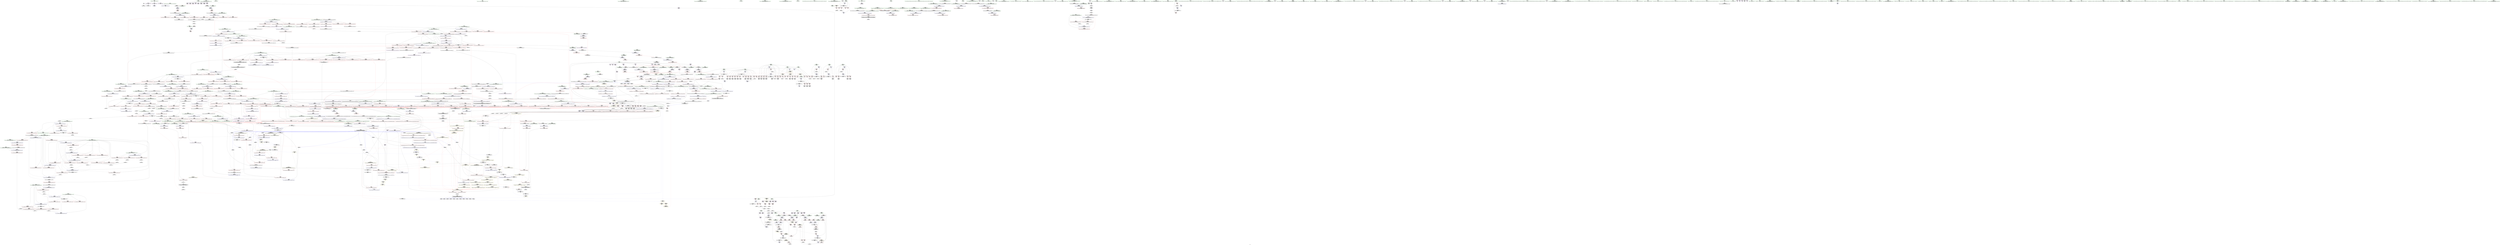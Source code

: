 digraph "SVFG" {
	label="SVFG";

	Node0x55b47bafc8a0 [shape=record,color=grey,label="{NodeID: 0\nNullPtr}"];
	Node0x55b47bafc8a0 -> Node0x55b47bb6da40[style=solid];
	Node0x55b47bafc8a0 -> Node0x55b47bb74a40[style=solid];
	Node0x55b47bb74330 [shape=record,color=red,label="{NodeID: 775\n1714\<--1707\n\<--__value.addr\n_ZSt8__fill_aIPiiEN9__gnu_cxx11__enable_ifIXsr11__is_scalarIT0_EE7__valueEvE6__typeET_S6_RKS3_\n}"];
	Node0x55b47bb74330 -> Node0x55b47bb744d0[style=solid];
	Node0x55b47bb6ae30 [shape=record,color=red,label="{NodeID: 443\n113\<--67\n\<--j\n_Z4readv\n}"];
	Node0x55b47bb6ae30 -> Node0x55b47bbb5ac0[style=solid];
	Node0x55b47bb5ef00 [shape=record,color=green,label="{NodeID: 111\n643\<--644\nagg.tmp\<--agg.tmp_field_insensitive\n_ZSt16__introsort_loopIPilN9__gnu_cxx5__ops15_Iter_less_iterEEvT_S4_T0_T1_\n}"];
	Node0x55b47bb79e20 [shape=record,color=blue,label="{NodeID: 886\n1082\<--1079\nadd.ptr5\<--\n_ZSt13__adjust_heapIPiliN9__gnu_cxx5__ops15_Iter_less_iterEEvT_T0_S5_T1_T2_\n}"];
	Node0x55b47bb79e20 -> Node0x55b47bc02090[style=dashed];
	Node0x55b47bb807d0 [shape=record,color=red,label="{NodeID: 554\n725\<--715\n\<--__last.addr\n_ZSt22__final_insertion_sortIPiN9__gnu_cxx5__ops15_Iter_less_iterEEvT_S4_T0_\n}"];
	Node0x55b47bb807d0 -> Node0x55b47bb70000[style=solid];
	Node0x55b47bb635b0 [shape=record,color=green,label="{NodeID: 222\n1470\<--1471\n__last.addr\<--__last.addr_field_insensitive\n_ZSt26__unguarded_insertion_sortIPiN9__gnu_cxx5__ops15_Iter_less_iterEEvT_S4_T0_\n}"];
	Node0x55b47bb635b0 -> Node0x55b47bb896d0[style=solid];
	Node0x55b47bb635b0 -> Node0x55b47bb9baf0[style=solid];
	Node0x55b47bb86200 [shape=record,color=red,label="{NodeID: 665\n1226\<--1218\n\<--__it.addr\n_ZNK9__gnu_cxx5__ops14_Iter_less_valclIPiiEEbT_RT0_\n}"];
	Node0x55b47bb86200 -> Node0x55b47bb863a0[style=solid];
	Node0x55b47bbbb940 [shape=record,color=grey,label="{NodeID: 1440\n260 = cmp(259, 9, )\n}"];
	Node0x55b47bb71380 [shape=record,color=black,label="{NodeID: 333\n1660\<--1659\n\<--add.ptr\n_ZNSt20__copy_move_backwardILb1ELb1ESt26random_access_iterator_tagE13__copy_move_bIiEEPT_PKS3_S6_S4_\n}"];
	Node0x55b47bb71380 -> Node0x55b47bb688d0[style=solid];
	Node0x55b47bcab4c0 [shape=record,color=black,label="{NodeID: 2215\n520 = PHI(412, )\n1st arg _ZSt13__min_elementIPiN9__gnu_cxx5__ops15_Iter_less_iterEET_S4_S4_T0_ }"];
	Node0x55b47bcab4c0 -> Node0x55b47bb76fd0[style=solid];
	Node0x55b47bb5a7a0 [shape=record,color=green,label="{NodeID: 1\n7\<--1\n__dso_handle\<--dummyObj\nGlob }"];
	Node0x55b47bb74400 [shape=record,color=red,label="{NodeID: 776\n1722\<--1709\n\<--__tmp\n_ZSt8__fill_aIPiiEN9__gnu_cxx11__enable_ifIXsr11__is_scalarIT0_EE7__valueEvE6__typeET_S6_RKS3_\n}"];
	Node0x55b47bb74400 -> Node0x55b47bb9d760[style=solid];
	Node0x55b47bb904f0 [shape=record,color=black,label="{NodeID: 1551\nMR_6V_3 = PHI(MR_6V_1, MR_6V_4, )\npts\{16 \}\n|{|<s2>51}}"];
	Node0x55b47bb904f0 -> Node0x55b47bb82fa0[style=dashed];
	Node0x55b47bb904f0 -> Node0x55b47bb83070[style=dashed];
	Node0x55b47bb904f0:s2 -> Node0x55b47bc02090[style=dashed,color=red];
	Node0x55b47bb6af00 [shape=record,color=red,label="{NodeID: 444\n133\<--69\n\<--j23\n_Z4readv\n}"];
	Node0x55b47bb6af00 -> Node0x55b47bbbc840[style=solid];
	Node0x55b47bb5efd0 [shape=record,color=green,label="{NodeID: 112\n645\<--646\n__cut\<--__cut_field_insensitive\n_ZSt16__introsort_loopIPilN9__gnu_cxx5__ops15_Iter_less_iterEEvT_S4_T0_T1_\n}"];
	Node0x55b47bb5efd0 -> Node0x55b47bb80150[style=solid];
	Node0x55b47bb5efd0 -> Node0x55b47bb80220[style=solid];
	Node0x55b47bb5efd0 -> Node0x55b47bb77c00[style=solid];
	Node0x55b47bb79ef0 [shape=record,color=blue,label="{NodeID: 887\n1029\<--1084\n__holeIndex.addr\<--\n_ZSt13__adjust_heapIPiliN9__gnu_cxx5__ops15_Iter_less_iterEEvT_T0_S5_T1_T2_\n}"];
	Node0x55b47bb79ef0 -> Node0x55b47bb84180[style=dashed];
	Node0x55b47bb79ef0 -> Node0x55b47bb84250[style=dashed];
	Node0x55b47bb79ef0 -> Node0x55b47bb79ef0[style=dashed];
	Node0x55b47bb79ef0 -> Node0x55b47bb7a160[style=dashed];
	Node0x55b47bb79ef0 -> Node0x55b47bbf5890[style=dashed];
	Node0x55b47bb808a0 [shape=record,color=red,label="{NodeID: 555\n741\<--715\n\<--__last.addr\n_ZSt22__final_insertion_sortIPiN9__gnu_cxx5__ops15_Iter_less_iterEEvT_S4_T0_\n|{<s0>39}}"];
	Node0x55b47bb808a0:s0 -> Node0x55b47bcaa3a0[style=solid,color=red];
	Node0x55b47bb63680 [shape=record,color=green,label="{NodeID: 223\n1472\<--1473\n__i\<--__i_field_insensitive\n_ZSt26__unguarded_insertion_sortIPiN9__gnu_cxx5__ops15_Iter_less_iterEEvT_S4_T0_\n}"];
	Node0x55b47bb63680 -> Node0x55b47bb897a0[style=solid];
	Node0x55b47bb63680 -> Node0x55b47bb89870[style=solid];
	Node0x55b47bb63680 -> Node0x55b47bb89940[style=solid];
	Node0x55b47bb63680 -> Node0x55b47bb9bbc0[style=solid];
	Node0x55b47bb63680 -> Node0x55b47bb9bc90[style=solid];
	Node0x55b47bc3f620 [shape=record,color=yellow,style=double,label="{NodeID: 2105\n30V_2 = CSCHI(MR_30V_1)\npts\{16 19 \}\nCS[]|{<s0>86|<s1>86|<s2>86}}"];
	Node0x55b47bc3f620:s0 -> Node0x55b47bb89530[style=dashed,color=blue];
	Node0x55b47bc3f620:s1 -> Node0x55b47bb9b880[style=dashed,color=blue];
	Node0x55b47bc3f620:s2 -> Node0x55b47bbf6790[style=dashed,color=blue];
	Node0x55b47bb862d0 [shape=record,color=red,label="{NodeID: 666\n1228\<--1220\n\<--__val.addr\n_ZNK9__gnu_cxx5__ops14_Iter_less_valclIPiiEEbT_RT0_\n}"];
	Node0x55b47bb862d0 -> Node0x55b47bb86470[style=solid];
	Node0x55b47bbbbac0 [shape=record,color=grey,label="{NodeID: 1441\n731 = cmp(730, 662, )\n}"];
	Node0x55b47bb71450 [shape=record,color=black,label="{NodeID: 334\n1662\<--1661\n\<--\n_ZNSt20__copy_move_backwardILb1ELb1ESt26random_access_iterator_tagE13__copy_move_bIiEEPT_PKS3_S6_S4_\n}"];
	Node0x55b47bb71450 -> Node0x55b47bb689a0[style=solid];
	Node0x55b47bcab600 [shape=record,color=black,label="{NodeID: 2216\n444 = PHI(230, )\n0th arg _ZSt3minIiERKT_S2_S2_ }"];
	Node0x55b47bcab600 -> Node0x55b47bb76950[style=solid];
	Node0x55b47bb5b280 [shape=record,color=green,label="{NodeID: 2\n9\<--1\n\<--dummyObj\nCan only get source location for instruction, argument, global var or function.}"];
	Node0x55b47bb744d0 [shape=record,color=red,label="{NodeID: 777\n1715\<--1714\n\<--\n_ZSt8__fill_aIPiiEN9__gnu_cxx11__enable_ifIXsr11__is_scalarIT0_EE7__valueEvE6__typeET_S6_RKS3_\n}"];
	Node0x55b47bb744d0 -> Node0x55b47bb9d690[style=solid];
	Node0x55b47bb6afd0 [shape=record,color=red,label="{NodeID: 445\n140\<--69\n\<--j23\n_Z4readv\n}"];
	Node0x55b47bb6afd0 -> Node0x55b47bb6e2c0[style=solid];
	Node0x55b47bb5f0a0 [shape=record,color=green,label="{NodeID: 113\n647\<--648\nagg.tmp2\<--agg.tmp2_field_insensitive\n_ZSt16__introsort_loopIPilN9__gnu_cxx5__ops15_Iter_less_iterEEvT_S4_T0_T1_\n}"];
	Node0x55b47bb79fc0 [shape=record,color=blue,label="{NodeID: 888\n1037\<--1099\n__secondChild\<--mul12\n_ZSt13__adjust_heapIPiliN9__gnu_cxx5__ops15_Iter_less_iterEEvT_T0_S5_T1_T2_\n}"];
	Node0x55b47bb79fc0 -> Node0x55b47bb84e80[style=dashed];
	Node0x55b47bb79fc0 -> Node0x55b47bb84f50[style=dashed];
	Node0x55b47bb79fc0 -> Node0x55b47bbf5d90[style=dashed];
	Node0x55b47bb80970 [shape=record,color=red,label="{NodeID: 556\n747\<--715\n\<--__last.addr\n_ZSt22__final_insertion_sortIPiN9__gnu_cxx5__ops15_Iter_less_iterEEvT_S4_T0_\n|{<s0>40}}"];
	Node0x55b47bb80970:s0 -> Node0x55b47bca8390[style=solid,color=red];
	Node0x55b47bb63750 [shape=record,color=green,label="{NodeID: 224\n1474\<--1475\nagg.tmp\<--agg.tmp_field_insensitive\n_ZSt26__unguarded_insertion_sortIPiN9__gnu_cxx5__ops15_Iter_less_iterEEvT_S4_T0_\n}"];
	Node0x55b47bc3f780 [shape=record,color=yellow,style=double,label="{NodeID: 2106\n30V_2 = CSCHI(MR_30V_1)\npts\{16 19 \}\nCS[]|{<s0>94}}"];
	Node0x55b47bc3f780:s0 -> Node0x55b47bc3f620[style=dashed,color=blue];
	Node0x55b47bb863a0 [shape=record,color=red,label="{NodeID: 667\n1227\<--1226\n\<--\n_ZNK9__gnu_cxx5__ops14_Iter_less_valclIPiiEEbT_RT0_\n}"];
	Node0x55b47bb863a0 -> Node0x55b47bbbbc40[style=solid];
	Node0x55b47bbbbc40 [shape=record,color=grey,label="{NodeID: 1442\n1230 = cmp(1227, 1229, )\n}"];
	Node0x55b47bbbbc40 -> Node0x55b47bb70c30[style=solid];
	Node0x55b47bb71520 [shape=record,color=black,label="{NodeID: 335\n1631\<--1672\n_ZNSt20__copy_move_backwardILb1ELb1ESt26random_access_iterator_tagE13__copy_move_bIiEEPT_PKS3_S6_S4__ret\<--add.ptr2\n_ZNSt20__copy_move_backwardILb1ELb1ESt26random_access_iterator_tagE13__copy_move_bIiEEPT_PKS3_S6_S4_\n|{<s0>103}}"];
	Node0x55b47bb71520:s0 -> Node0x55b47bca7c80[style=solid,color=blue];
	Node0x55b47bcab740 [shape=record,color=black,label="{NodeID: 2217\n445 = PHI(294, )\n1st arg _ZSt3minIiERKT_S2_S2_ }"];
	Node0x55b47bcab740 -> Node0x55b47bb76a20[style=solid];
	Node0x55b47bb5b310 [shape=record,color=green,label="{NodeID: 3\n24\<--1\n_ZSt3cin\<--dummyObj\nGlob }"];
	Node0x55b47bb745a0 [shape=record,color=red,label="{NodeID: 778\n1740\<--1739\ndummyVal\<--offset_0\n_ZNSt20__copy_move_backwardILb1ELb1ESt26random_access_iterator_tagE13__copy_move_bIiEEPT_PKS3_S6_S4_\n}"];
	Node0x55b47bb745a0 -> Node0x55b47bb9d0e0[style=solid];
	Node0x55b47bb6b0a0 [shape=record,color=red,label="{NodeID: 446\n165\<--69\n\<--j23\n_Z4readv\n}"];
	Node0x55b47bb6b0a0 -> Node0x55b47bb6e600[style=solid];
	Node0x55b47bb5f170 [shape=record,color=green,label="{NodeID: 114\n649\<--650\nagg.tmp3\<--agg.tmp3_field_insensitive\n_ZSt16__introsort_loopIPilN9__gnu_cxx5__ops15_Iter_less_iterEEvT_S4_T0_T1_\n}"];
	Node0x55b47bb7a090 [shape=record,color=blue,label="{NodeID: 889\n1109\<--1106\nadd.ptr16\<--\n_ZSt13__adjust_heapIPiliN9__gnu_cxx5__ops15_Iter_less_iterEEvT_T0_S5_T1_T2_\n}"];
	Node0x55b47bb7a090 -> Node0x55b47bbf1770[style=dashed];
	Node0x55b47bbf3f30 [shape=record,color=yellow,style=double,label="{NodeID: 1664\n30V_1 = ENCHI(MR_30V_0)\npts\{16 19 \}\nFun[_ZSt22__copy_move_backward_aILb1EPiS0_ET1_T0_S2_S1_]|{<s0>103|<s1>103|<s2>103}}"];
	Node0x55b47bbf3f30:s0 -> Node0x55b47bb745a0[style=dashed,color=red];
	Node0x55b47bbf3f30:s1 -> Node0x55b47bb9d0e0[style=dashed,color=red];
	Node0x55b47bbf3f30:s2 -> Node0x55b47bb8d7c0[style=dashed,color=red];
	Node0x55b47bb80a40 [shape=record,color=red,label="{NodeID: 557\n768\<--757\n\<--__first.addr\n_ZSt14__partial_sortIPiN9__gnu_cxx5__ops15_Iter_less_iterEEvT_S4_S4_T0_\n|{<s0>41}}"];
	Node0x55b47bb80a40:s0 -> Node0x55b47bcad050[style=solid,color=red];
	Node0x55b47bb63820 [shape=record,color=green,label="{NodeID: 225\n1476\<--1477\nagg.tmp1\<--agg.tmp1_field_insensitive\n_ZSt26__unguarded_insertion_sortIPiN9__gnu_cxx5__ops15_Iter_less_iterEEvT_S4_T0_\n}"];
	Node0x55b47bc3f8e0 [shape=record,color=yellow,style=double,label="{NodeID: 2107\n30V_2 = CSCHI(MR_30V_1)\npts\{16 19 \}\nCS[]|{<s0>102}}"];
	Node0x55b47bc3f8e0:s0 -> Node0x55b47bc3f780[style=dashed,color=blue];
	Node0x55b47bb86470 [shape=record,color=red,label="{NodeID: 668\n1229\<--1228\n\<--\n_ZNK9__gnu_cxx5__ops14_Iter_less_valclIPiiEEbT_RT0_\n}"];
	Node0x55b47bb86470 -> Node0x55b47bbbbc40[style=solid];
	Node0x55b47bbbbdc0 [shape=record,color=grey,label="{NodeID: 1443\n1418 = cmp(1416, 1417, )\n}"];
	Node0x55b47bb715f0 [shape=record,color=black,label="{NodeID: 336\n1679\<--1697\n_ZNK9__gnu_cxx5__ops14_Val_less_iterclIiPiEEbRT_T0__ret\<--cmp\n_ZNK9__gnu_cxx5__ops14_Val_less_iterclIiPiEEbRT_T0_\n|{<s0>96}}"];
	Node0x55b47bb715f0:s0 -> Node0x55b47bca73c0[style=solid,color=blue];
	Node0x55b47bcab880 [shape=record,color=black,label="{NodeID: 2218\n1368 = PHI(1361, )\n0th arg _ZSt4swapIiENSt9enable_ifIXsr6__and_ISt6__not_ISt15__is_tuple_likeIT_EESt21is_move_constructibleIS3_ESt18is_move_assignableIS3_EEE5valueEvE4typeERS3_SC_ }"];
	Node0x55b47bcab880 -> Node0x55b47bb7b8f0[style=solid];
	Node0x55b47bb5b3a0 [shape=record,color=green,label="{NodeID: 4\n25\<--1\n_ZSt4cout\<--dummyObj\nGlob }"];
	Node0x55b47bb74670 [shape=record,color=blue,label="{NodeID: 779\n8\<--9\nn\<--\nGlob }"];
	Node0x55b47bb74670 -> Node0x55b47bbf4df0[style=dashed];
	Node0x55b47bb6b170 [shape=record,color=red,label="{NodeID: 447\n181\<--69\n\<--j23\n_Z4readv\n}"];
	Node0x55b47bb6b170 -> Node0x55b47bb6e870[style=solid];
	Node0x55b47bb63c80 [shape=record,color=green,label="{NodeID: 115\n672\<--673\n_ZSt14__partial_sortIPiN9__gnu_cxx5__ops15_Iter_less_iterEEvT_S4_S4_T0_\<--_ZSt14__partial_sortIPiN9__gnu_cxx5__ops15_Iter_less_iterEEvT_S4_S4_T0__field_insensitive\n}"];
	Node0x55b47bb7a160 [shape=record,color=blue,label="{NodeID: 890\n1029\<--1112\n__holeIndex.addr\<--sub17\n_ZSt13__adjust_heapIPiliN9__gnu_cxx5__ops15_Iter_less_iterEEvT_T0_S5_T1_T2_\n}"];
	Node0x55b47bb7a160 -> Node0x55b47bbf5890[style=dashed];
	Node0x55b47bb80b10 [shape=record,color=red,label="{NodeID: 558\n774\<--757\n\<--__first.addr\n_ZSt14__partial_sortIPiN9__gnu_cxx5__ops15_Iter_less_iterEEvT_S4_S4_T0_\n|{<s0>42}}"];
	Node0x55b47bb80b10:s0 -> Node0x55b47bcaf160[style=solid,color=red];
	Node0x55b47bb638f0 [shape=record,color=green,label="{NodeID: 226\n1478\<--1479\nundef.agg.tmp\<--undef.agg.tmp_field_insensitive\n_ZSt26__unguarded_insertion_sortIPiN9__gnu_cxx5__ops15_Iter_less_iterEEvT_S4_T0_\n}"];
	Node0x55b47bc94f20 [shape=record,color=black,label="{NodeID: 2108\n73 = PHI()\n}"];
	Node0x55b47bb86540 [shape=record,color=red,label="{NodeID: 669\n1259\<--1239\n\<--__result.addr\n_ZSt22__move_median_to_firstIPiN9__gnu_cxx5__ops15_Iter_less_iterEEvT_S4_S4_S4_T0_\n|{<s0>68}}"];
	Node0x55b47bb86540:s0 -> Node0x55b47bcad740[style=solid,color=red];
	Node0x55b47bbbbf40 [shape=record,color=grey,label="{NodeID: 1444\n491 = cmp(489, 490, )\n}"];
	Node0x55b47bb716c0 [shape=record,color=purple,label="{NodeID: 337\n44\<--4\n\<--_ZStL8__ioinit\n__cxx_global_var_init\n}"];
	Node0x55b47bcab9c0 [shape=record,color=black,label="{NodeID: 2219\n1369 = PHI(1362, )\n1st arg _ZSt4swapIiENSt9enable_ifIXsr6__and_ISt6__not_ISt15__is_tuple_likeIT_EESt21is_move_constructibleIS3_ESt18is_move_assignableIS3_EEE5valueEvE4typeERS3_SC_ }"];
	Node0x55b47bcab9c0 -> Node0x55b47bb7b9c0[style=solid];
	Node0x55b47bb5b430 [shape=record,color=green,label="{NodeID: 5\n26\<--1\n.str\<--dummyObj\nGlob }"];
	Node0x55b47bb74740 [shape=record,color=blue,label="{NodeID: 780\n11\<--9\nm\<--\nGlob }"];
	Node0x55b47bb74740 -> Node0x55b47bbf4df0[style=dashed];
	Node0x55b47bb6b240 [shape=record,color=red,label="{NodeID: 448\n186\<--69\n\<--j23\n_Z4readv\n}"];
	Node0x55b47bb6b240 -> Node0x55b47bbb7d40[style=solid];
	Node0x55b47bb63d80 [shape=record,color=green,label="{NodeID: 116\n682\<--683\n_ZSt27__unguarded_partition_pivotIPiN9__gnu_cxx5__ops15_Iter_less_iterEET_S4_S4_T0_\<--_ZSt27__unguarded_partition_pivotIPiN9__gnu_cxx5__ops15_Iter_less_iterEET_S4_S4_T0__field_insensitive\n}"];
	Node0x55b47bb7a230 [shape=record,color=blue,label="{NodeID: 891\n1132\<--1131\n__t.addr\<--__t\n_ZSt4moveIRN9__gnu_cxx5__ops15_Iter_less_iterEEONSt16remove_referenceIT_E4typeEOS5_\n}"];
	Node0x55b47bb7a230 -> Node0x55b47bb85290[style=dashed];
	Node0x55b47bb80be0 [shape=record,color=red,label="{NodeID: 559\n769\<--759\n\<--__middle.addr\n_ZSt14__partial_sortIPiN9__gnu_cxx5__ops15_Iter_less_iterEEvT_S4_S4_T0_\n|{<s0>41}}"];
	Node0x55b47bb80be0:s0 -> Node0x55b47bcad160[style=solid,color=red];
	Node0x55b47bb639c0 [shape=record,color=green,label="{NodeID: 227\n1502\<--1503\n__first.addr\<--__first.addr_field_insensitive\n_ZSt13move_backwardIPiS0_ET0_T_S2_S1_\n}"];
	Node0x55b47bb639c0 -> Node0x55b47bb89a10[style=solid];
	Node0x55b47bb639c0 -> Node0x55b47bb9bd60[style=solid];
	Node0x55b47bc95410 [shape=record,color=black,label="{NodeID: 2109\n86 = PHI()\n}"];
	Node0x55b47bb86610 [shape=record,color=red,label="{NodeID: 670\n1269\<--1239\n\<--__result.addr\n_ZSt22__move_median_to_firstIPiN9__gnu_cxx5__ops15_Iter_less_iterEEvT_S4_S4_S4_T0_\n|{<s0>70}}"];
	Node0x55b47bb86610:s0 -> Node0x55b47bcad740[style=solid,color=red];
	Node0x55b47bbbc0c0 [shape=record,color=grey,label="{NodeID: 1445\n1487 = cmp(1485, 1486, )\n}"];
	Node0x55b47bb71790 [shape=record,color=purple,label="{NodeID: 338\n85\<--13\narrayidx\<--p\n_Z4readv\n}"];
	Node0x55b47bcabb00 [shape=record,color=black,label="{NodeID: 2220\n1601 = PHI(1584, )\n0th arg _ZSt22__copy_move_backward_aILb1EPiS0_ET1_T0_S2_S1_ }"];
	Node0x55b47bcabb00 -> Node0x55b47bb9c990[style=solid];
	Node0x55b47bb5bc70 [shape=record,color=green,label="{NodeID: 6\n28\<--1\n.str.1\<--dummyObj\nGlob }"];
	Node0x55b47bb74840 [shape=record,color=blue,label="{NodeID: 781\n1735\<--34\nllvm.global_ctors_0\<--\nGlob }"];
	Node0x55b47b57ab10 [shape=record,color=yellow,style=double,label="{NodeID: 1556\n8V_1 = ENCHI(MR_8V_0)\npts\{19 \}\nFun[_ZSt21__unguarded_partitionIPiN9__gnu_cxx5__ops15_Iter_less_iterEET_S4_S4_S4_T0_]|{<s0>77|<s1>78}}"];
	Node0x55b47b57ab10:s0 -> Node0x55b47bc282a0[style=dashed,color=red];
	Node0x55b47b57ab10:s1 -> Node0x55b47bc282a0[style=dashed,color=red];
	Node0x55b47bb6b310 [shape=record,color=red,label="{NodeID: 449\n145\<--71\n\<--x\n_Z4readv\n}"];
	Node0x55b47bb6b310 -> Node0x55b47bbb8ac0[style=solid];
	Node0x55b47bb63e80 [shape=record,color=green,label="{NodeID: 117\n695\<--696\n__n.addr\<--__n.addr_field_insensitive\n_ZSt4__lgl\n}"];
	Node0x55b47bb63e80 -> Node0x55b47bb802f0[style=solid];
	Node0x55b47bb63e80 -> Node0x55b47bb77da0[style=solid];
	Node0x55b47bb7a300 [shape=record,color=blue,label="{NodeID: 892\n1141\<--1138\nthis.addr\<--this\n_ZN9__gnu_cxx5__ops14_Iter_less_valC2ENS0_15_Iter_less_iterE\n}"];
	Node0x55b47bb7a300 -> Node0x55b47bb85360[style=dashed];
	Node0x55b47bb80cb0 [shape=record,color=red,label="{NodeID: 560\n775\<--759\n\<--__middle.addr\n_ZSt14__partial_sortIPiN9__gnu_cxx5__ops15_Iter_less_iterEEvT_S4_S4_T0_\n|{<s0>42}}"];
	Node0x55b47bb80cb0:s0 -> Node0x55b47bcaf270[style=solid,color=red];
	Node0x55b47bb63a90 [shape=record,color=green,label="{NodeID: 228\n1504\<--1505\n__last.addr\<--__last.addr_field_insensitive\n_ZSt13move_backwardIPiS0_ET0_T_S2_S1_\n}"];
	Node0x55b47bb63a90 -> Node0x55b47bb89ae0[style=solid];
	Node0x55b47bb63a90 -> Node0x55b47bb9be30[style=solid];
	Node0x55b47bca3200 [shape=record,color=black,label="{NodeID: 2110\n45 = PHI()\n}"];
	Node0x55b47bb866e0 [shape=record,color=red,label="{NodeID: 671\n1273\<--1239\n\<--__result.addr\n_ZSt22__move_median_to_firstIPiN9__gnu_cxx5__ops15_Iter_less_iterEEvT_S4_S4_S4_T0_\n|{<s0>71}}"];
	Node0x55b47bb866e0:s0 -> Node0x55b47bcad740[style=solid,color=red];
	Node0x55b47bbbc240 [shape=record,color=grey,label="{NodeID: 1446\n1697 = cmp(1694, 1696, )\n}"];
	Node0x55b47bbbc240 -> Node0x55b47bb715f0[style=solid];
	Node0x55b47bb71860 [shape=record,color=purple,label="{NodeID: 339\n150\<--13\narrayidx32\<--p\n_Z4readv\n}"];
	Node0x55b47bb71860 -> Node0x55b47bb6b580[style=solid];
	Node0x55b47bcabc40 [shape=record,color=black,label="{NodeID: 2221\n1602 = PHI(1586, )\n1st arg _ZSt22__copy_move_backward_aILb1EPiS0_ET1_T0_S2_S1_ }"];
	Node0x55b47bcabc40 -> Node0x55b47bb9ca60[style=solid];
	Node0x55b47bb5bd00 [shape=record,color=green,label="{NodeID: 7\n30\<--1\n_ZSt4cerr\<--dummyObj\nGlob }"];
	Node0x55b47bb74940 [shape=record,color=blue,label="{NodeID: 782\n1736\<--35\nllvm.global_ctors_1\<--_GLOBAL__sub_I_Arterm_1_0.cpp\nGlob }"];
	Node0x55b47bb6b3e0 [shape=record,color=red,label="{NodeID: 450\n169\<--71\n\<--x\n_Z4readv\n}"];
	Node0x55b47bb6b3e0 -> Node0x55b47bbb8340[style=solid];
	Node0x55b47bb63f50 [shape=record,color=green,label="{NodeID: 118\n701\<--702\nllvm.ctlz.i64\<--llvm.ctlz.i64_field_insensitive\n}"];
	Node0x55b47bb7a3d0 [shape=record,color=blue,label="{NodeID: 893\n1152\<--1147\n__first.addr\<--__first\n_ZSt11__push_heapIPiliN9__gnu_cxx5__ops14_Iter_less_valEEvT_T0_S5_T1_RT2_\n}"];
	Node0x55b47bb7a3d0 -> Node0x55b47bb85430[style=dashed];
	Node0x55b47bb7a3d0 -> Node0x55b47bb85500[style=dashed];
	Node0x55b47bb7a3d0 -> Node0x55b47bb855d0[style=dashed];
	Node0x55b47bb7a3d0 -> Node0x55b47bb856a0[style=dashed];
	Node0x55b47bb80d80 [shape=record,color=red,label="{NodeID: 561\n770\<--761\n\<--__last.addr\n_ZSt14__partial_sortIPiN9__gnu_cxx5__ops15_Iter_less_iterEEvT_S4_S4_T0_\n|{<s0>41}}"];
	Node0x55b47bb80d80:s0 -> Node0x55b47bcad270[style=solid,color=red];
	Node0x55b47bb63b60 [shape=record,color=green,label="{NodeID: 229\n1506\<--1507\n__result.addr\<--__result.addr_field_insensitive\n_ZSt13move_backwardIPiS0_ET0_T_S2_S1_\n}"];
	Node0x55b47bb63b60 -> Node0x55b47bb89bb0[style=solid];
	Node0x55b47bb63b60 -> Node0x55b47bb9bf00[style=solid];
	Node0x55b47bca32d0 [shape=record,color=black,label="{NodeID: 2111\n76 = PHI()\n}"];
	Node0x55b47bb867b0 [shape=record,color=red,label="{NodeID: 672\n1283\<--1239\n\<--__result.addr\n_ZSt22__move_median_to_firstIPiN9__gnu_cxx5__ops15_Iter_less_iterEEvT_S4_S4_S4_T0_\n|{<s0>73}}"];
	Node0x55b47bb867b0:s0 -> Node0x55b47bcad740[style=solid,color=red];
	Node0x55b47bbbc3c0 [shape=record,color=grey,label="{NodeID: 1447\n535 = cmp(533, 534, )\n}"];
	Node0x55b47bb71930 [shape=record,color=purple,label="{NodeID: 340\n158\<--13\narrayidx35\<--p\n_Z4readv\n}"];
	Node0x55b47bb71930 -> Node0x55b47bb6b650[style=solid];
	Node0x55b47bcabd80 [shape=record,color=black,label="{NodeID: 2222\n1603 = PHI(1588, )\n2nd arg _ZSt22__copy_move_backward_aILb1EPiS0_ET1_T0_S2_S1_ }"];
	Node0x55b47bcabd80 -> Node0x55b47bb9cb30[style=solid];
	Node0x55b47bb5bd90 [shape=record,color=green,label="{NodeID: 8\n31\<--1\n.str.2\<--dummyObj\nGlob }"];
	Node0x55b47bb74a40 [shape=record,color=blue, style = dotted,label="{NodeID: 783\n1737\<--3\nllvm.global_ctors_2\<--dummyVal\nGlob }"];
	Node0x55b47bb6b4b0 [shape=record,color=red,label="{NodeID: 451\n143\<--142\n\<--arrayidx30\n_Z4readv\n}"];
	Node0x55b47bb6b4b0 -> Node0x55b47bb75020[style=solid];
	Node0x55b47bb64050 [shape=record,color=green,label="{NodeID: 119\n711\<--712\n__comp\<--__comp_field_insensitive\n_ZSt22__final_insertion_sortIPiN9__gnu_cxx5__ops15_Iter_less_iterEEvT_S4_T0_\n}"];
	Node0x55b47bb7a4a0 [shape=record,color=blue,label="{NodeID: 894\n1154\<--1148\n__holeIndex.addr\<--__holeIndex\n_ZSt11__push_heapIPiliN9__gnu_cxx5__ops14_Iter_less_valEEvT_T0_S5_T1_RT2_\n}"];
	Node0x55b47bb7a4a0 -> Node0x55b47bb85770[style=dashed];
	Node0x55b47bb7a4a0 -> Node0x55b47bc05790[style=dashed];
	Node0x55b47bb80e50 [shape=record,color=red,label="{NodeID: 562\n797\<--785\n\<--__first.addr\n_ZSt27__unguarded_partition_pivotIPiN9__gnu_cxx5__ops15_Iter_less_iterEET_S4_S4_T0_\n}"];
	Node0x55b47bb80e50 -> Node0x55b47bb68db0[style=solid];
	Node0x55b47bb6be60 [shape=record,color=green,label="{NodeID: 230\n1513\<--1514\n_ZSt12__miter_baseIPiET_S1_\<--_ZSt12__miter_baseIPiET_S1__field_insensitive\n}"];
	Node0x55b47bca33d0 [shape=record,color=black,label="{NodeID: 2112\n414 = PHI(518, )\n}"];
	Node0x55b47bca33d0 -> Node0x55b47bb6f640[style=solid];
	Node0x55b47bb86880 [shape=record,color=red,label="{NodeID: 673\n1291\<--1239\n\<--__result.addr\n_ZSt22__move_median_to_firstIPiN9__gnu_cxx5__ops15_Iter_less_iterEEvT_S4_S4_S4_T0_\n|{<s0>75}}"];
	Node0x55b47bb86880:s0 -> Node0x55b47bcad740[style=solid,color=red];
	Node0x55b47bbbc540 [shape=record,color=grey,label="{NodeID: 1448\n547 = cmp(544, 546, )\n}"];
	Node0x55b47bb71a00 [shape=record,color=purple,label="{NodeID: 341\n173\<--13\narrayidx43\<--p\n_Z4readv\n}"];
	Node0x55b47bb71a00 -> Node0x55b47bb6b720[style=solid];
	Node0x55b47bcabec0 [shape=record,color=black,label="{NodeID: 2223\n632 = PHI(607, 685, )\n0th arg _ZSt16__introsort_loopIPilN9__gnu_cxx5__ops15_Iter_less_iterEEvT_S4_T0_T1_ }"];
	Node0x55b47bcabec0 -> Node0x55b47bb778c0[style=solid];
	Node0x55b47bb5be20 [shape=record,color=green,label="{NodeID: 9\n34\<--1\n\<--dummyObj\nCan only get source location for instruction, argument, global var or function.}"];
	Node0x55b47bb74b40 [shape=record,color=blue,label="{NodeID: 784\n63\<--9\ni\<--\n_Z4readv\n}"];
	Node0x55b47bb74b40 -> Node0x55b47bbf0740[style=dashed];
	Node0x55b47bb6b580 [shape=record,color=red,label="{NodeID: 452\n151\<--150\n\<--arrayidx32\n_Z4readv\n}"];
	Node0x55b47bb6b580 -> Node0x55b47bbb90c0[style=solid];
	Node0x55b47bb64120 [shape=record,color=green,label="{NodeID: 120\n713\<--714\n__first.addr\<--__first.addr_field_insensitive\n_ZSt22__final_insertion_sortIPiN9__gnu_cxx5__ops15_Iter_less_iterEEvT_S4_T0_\n}"];
	Node0x55b47bb64120 -> Node0x55b47bb803c0[style=solid];
	Node0x55b47bb64120 -> Node0x55b47bb80490[style=solid];
	Node0x55b47bb64120 -> Node0x55b47bb80560[style=solid];
	Node0x55b47bb64120 -> Node0x55b47bb80630[style=solid];
	Node0x55b47bb64120 -> Node0x55b47bb80700[style=solid];
	Node0x55b47bb64120 -> Node0x55b47bb77e70[style=solid];
	Node0x55b47bb7a570 [shape=record,color=blue,label="{NodeID: 895\n1156\<--1149\n__topIndex.addr\<--__topIndex\n_ZSt11__push_heapIPiliN9__gnu_cxx5__ops14_Iter_less_valEEvT_T0_S5_T1_RT2_\n}"];
	Node0x55b47bb7a570 -> Node0x55b47bb85b80[style=dashed];
	Node0x55b47bbf44d0 [shape=record,color=yellow,style=double,label="{NodeID: 1670\n8V_1 = ENCHI(MR_8V_0)\npts\{19 \}\nFun[_ZSt16__introsort_loopIPilN9__gnu_cxx5__ops15_Iter_less_iterEEvT_S4_T0_T1_]|{<s0>34|<s1>35|<s2>36}}"];
	Node0x55b47bbf44d0:s0 -> Node0x55b47bc1d2a0[style=dashed,color=red];
	Node0x55b47bbf44d0:s1 -> Node0x55b47bc1f320[style=dashed,color=red];
	Node0x55b47bbf44d0:s2 -> Node0x55b47bbf44d0[style=dashed,color=red];
	Node0x55b47bb80f20 [shape=record,color=red,label="{NodeID: 563\n799\<--785\n\<--__first.addr\n_ZSt27__unguarded_partition_pivotIPiN9__gnu_cxx5__ops15_Iter_less_iterEET_S4_S4_T0_\n}"];
	Node0x55b47bb80f20 -> Node0x55b47bb70270[style=solid];
	Node0x55b47bb6bf20 [shape=record,color=green,label="{NodeID: 231\n1519\<--1520\n_ZSt23__copy_move_backward_a2ILb1EPiS0_ET1_T0_S2_S1_\<--_ZSt23__copy_move_backward_a2ILb1EPiS0_ET1_T0_S2_S1__field_insensitive\n}"];
	Node0x55b47bca35c0 [shape=record,color=black,label="{NodeID: 2113\n111 = PHI()\n}"];
	Node0x55b47bb86950 [shape=record,color=red,label="{NodeID: 674\n1295\<--1239\n\<--__result.addr\n_ZSt22__move_median_to_firstIPiN9__gnu_cxx5__ops15_Iter_less_iterEEvT_S4_S4_S4_T0_\n|{<s0>76}}"];
	Node0x55b47bb86950:s0 -> Node0x55b47bcad740[style=solid,color=red];
	Node0x55b47bbbc6c0 [shape=record,color=grey,label="{NodeID: 1449\n1720 = cmp(1718, 1719, )\n}"];
	Node0x55b47bb71ad0 [shape=record,color=purple,label="{NodeID: 342\n107\<--15\narrayidx11\<--a\n_Z4readv\n}"];
	Node0x55b47bcac0d0 [shape=record,color=black,label="{NodeID: 2224\n633 = PHI(608, 686, )\n1st arg _ZSt16__introsort_loopIPilN9__gnu_cxx5__ops15_Iter_less_iterEEvT_S4_T0_T1_ }"];
	Node0x55b47bcac0d0 -> Node0x55b47bb77990[style=solid];
	Node0x55b47bb5beb0 [shape=record,color=green,label="{NodeID: 10\n90\<--1\n\<--dummyObj\nCan only get source location for instruction, argument, global var or function.}"];
	Node0x55b47bb74c10 [shape=record,color=blue,label="{NodeID: 785\n63\<--89\ni\<--inc\n_Z4readv\n}"];
	Node0x55b47bb74c10 -> Node0x55b47bbf0740[style=dashed];
	Node0x55b47bb6b650 [shape=record,color=red,label="{NodeID: 453\n159\<--158\n\<--arrayidx35\n_Z4readv\n}"];
	Node0x55b47bb6b650 -> Node0x55b47bbb87c0[style=solid];
	Node0x55b47bb641f0 [shape=record,color=green,label="{NodeID: 121\n715\<--716\n__last.addr\<--__last.addr_field_insensitive\n_ZSt22__final_insertion_sortIPiN9__gnu_cxx5__ops15_Iter_less_iterEEvT_S4_T0_\n}"];
	Node0x55b47bb641f0 -> Node0x55b47bb807d0[style=solid];
	Node0x55b47bb641f0 -> Node0x55b47bb808a0[style=solid];
	Node0x55b47bb641f0 -> Node0x55b47bb80970[style=solid];
	Node0x55b47bb641f0 -> Node0x55b47bb77f40[style=solid];
	Node0x55b47bb7a640 [shape=record,color=blue,label="{NodeID: 896\n1158\<--1150\n__value.addr\<--__value\n_ZSt11__push_heapIPiliN9__gnu_cxx5__ops14_Iter_less_valEEvT_T0_S5_T1_RT2_\n|{|<s2>63}}"];
	Node0x55b47bb7a640 -> Node0x55b47bb85f90[style=dashed];
	Node0x55b47bb7a640 -> Node0x55b47bb86060[style=dashed];
	Node0x55b47bb7a640:s2 -> Node0x55b47bbf46c0[style=dashed,color=red];
	Node0x55b47bbf45b0 [shape=record,color=yellow,style=double,label="{NodeID: 1671\n6V_1 = ENCHI(MR_6V_0)\npts\{16 \}\nFun[_ZNK9__gnu_cxx5__ops14_Iter_less_valclIPiiEEbT_RT0_]}"];
	Node0x55b47bbf45b0 -> Node0x55b47bb863a0[style=dashed];
	Node0x55b47bb80ff0 [shape=record,color=red,label="{NodeID: 564\n807\<--785\n\<--__first.addr\n_ZSt27__unguarded_partition_pivotIPiN9__gnu_cxx5__ops15_Iter_less_iterEET_S4_S4_T0_\n|{<s0>43}}"];
	Node0x55b47bb80ff0:s0 -> Node0x55b47bcaa840[style=solid,color=red];
	Node0x55b47bb6c020 [shape=record,color=green,label="{NodeID: 232\n1524\<--1525\n__comp\<--__comp_field_insensitive\n_ZSt25__unguarded_linear_insertIPiN9__gnu_cxx5__ops14_Val_less_iterEEvT_T0_\n|{<s0>96}}"];
	Node0x55b47bb6c020:s0 -> Node0x55b47bcad380[style=solid,color=red];
	Node0x55b47bca3690 [shape=record,color=black,label="{NodeID: 2114\n388 = PHI(1624, )\n|{<s0>18}}"];
	Node0x55b47bca3690:s0 -> Node0x55b47bca8840[style=solid,color=red];
	Node0x55b47bb86a20 [shape=record,color=red,label="{NodeID: 675\n1251\<--1241\n\<--__a.addr\n_ZSt22__move_median_to_firstIPiN9__gnu_cxx5__ops15_Iter_less_iterEEvT_S4_S4_S4_T0_\n|{<s0>66}}"];
	Node0x55b47bb86a20:s0 -> Node0x55b47bcafe20[style=solid,color=red];
	Node0x55b47bbbc840 [shape=record,color=grey,label="{NodeID: 1450\n135 = cmp(133, 134, )\n}"];
	Node0x55b47bb71ba0 [shape=record,color=purple,label="{NodeID: 343\n110\<--15\narrayidx13\<--a\n_Z4readv\n}"];
	Node0x55b47bcac250 [shape=record,color=black,label="{NodeID: 2225\n634 = PHI(619, 687, )\n2nd arg _ZSt16__introsort_loopIPilN9__gnu_cxx5__ops15_Iter_less_iterEEvT_S4_T0_T1_ }"];
	Node0x55b47bcac250 -> Node0x55b47bb77a60[style=solid];
	Node0x55b47bb5bf40 [shape=record,color=green,label="{NodeID: 11\n147\<--1\n\<--dummyObj\nCan only get source location for instruction, argument, global var or function.}"];
	Node0x55b47bb74ce0 [shape=record,color=blue,label="{NodeID: 786\n65\<--9\ni3\<--\n_Z4readv\n}"];
	Node0x55b47bb74ce0 -> Node0x55b47bbfd590[style=dashed];
	Node0x55b47bb6b720 [shape=record,color=red,label="{NodeID: 454\n174\<--173\n\<--arrayidx43\n_Z4readv\n}"];
	Node0x55b47bb6b720 -> Node0x55b47bbb8040[style=solid];
	Node0x55b47bb642c0 [shape=record,color=green,label="{NodeID: 122\n717\<--718\nagg.tmp\<--agg.tmp_field_insensitive\n_ZSt22__final_insertion_sortIPiN9__gnu_cxx5__ops15_Iter_less_iterEEvT_S4_T0_\n}"];
	Node0x55b47bb7a710 [shape=record,color=blue,label="{NodeID: 897\n1160\<--1151\n__comp.addr\<--__comp\n_ZSt11__push_heapIPiliN9__gnu_cxx5__ops14_Iter_less_valEEvT_T0_S5_T1_RT2_\n}"];
	Node0x55b47bb7a710 -> Node0x55b47bb85c50[style=dashed];
	Node0x55b47bbf46c0 [shape=record,color=yellow,style=double,label="{NodeID: 1672\n256V_1 = ENCHI(MR_256V_0)\npts\{1159 \}\nFun[_ZNK9__gnu_cxx5__ops14_Iter_less_valclIPiiEEbT_RT0_]}"];
	Node0x55b47bbf46c0 -> Node0x55b47bb86470[style=dashed];
	Node0x55b47bb810c0 [shape=record,color=red,label="{NodeID: 565\n808\<--785\n\<--__first.addr\n_ZSt27__unguarded_partition_pivotIPiN9__gnu_cxx5__ops15_Iter_less_iterEET_S4_S4_T0_\n}"];
	Node0x55b47bb810c0 -> Node0x55b47bb73be0[style=solid];
	Node0x55b47bb6c0f0 [shape=record,color=green,label="{NodeID: 233\n1526\<--1527\n__last.addr\<--__last.addr_field_insensitive\n_ZSt25__unguarded_linear_insertIPiN9__gnu_cxx5__ops14_Val_less_iterEEvT_T0_\n}"];
	Node0x55b47bb6c0f0 -> Node0x55b47bb89c80[style=solid];
	Node0x55b47bb6c0f0 -> Node0x55b47bb89d50[style=solid];
	Node0x55b47bb6c0f0 -> Node0x55b47bb89e20[style=solid];
	Node0x55b47bb6c0f0 -> Node0x55b47bb89ef0[style=solid];
	Node0x55b47bb6c0f0 -> Node0x55b47bb9bfd0[style=solid];
	Node0x55b47bb6c0f0 -> Node0x55b47bb9c3e0[style=solid];
	Node0x55b47bca37c0 [shape=record,color=black,label="{NodeID: 2115\n256 = PHI(398, )\n}"];
	Node0x55b47bca37c0 -> Node0x55b47bb7c870[style=solid];
	Node0x55b47bb86af0 [shape=record,color=red,label="{NodeID: 676\n1265\<--1241\n\<--__a.addr\n_ZSt22__move_median_to_firstIPiN9__gnu_cxx5__ops15_Iter_less_iterEEvT_S4_S4_S4_T0_\n|{<s0>69}}"];
	Node0x55b47bb86af0:s0 -> Node0x55b47bcafe20[style=solid,color=red];
	Node0x55b47bbbc9c0 [shape=record,color=grey,label="{NodeID: 1451\n1056 = cmp(1052, 1055, )\n}"];
	Node0x55b47bb71c70 [shape=record,color=purple,label="{NodeID: 344\n119\<--15\narrayidx19\<--a\n_Z4readv\n}"];
	Node0x55b47bcac3d0 [shape=record,color=black,label="{NodeID: 2226\n1213 = PHI(1178, )\n0th arg _ZNK9__gnu_cxx5__ops14_Iter_less_valclIPiiEEbT_RT0_ }"];
	Node0x55b47bcac3d0 -> Node0x55b47bb7abf0[style=solid];
	Node0x55b47bb5bfd0 [shape=record,color=green,label="{NodeID: 12\n153\<--1\n\<--dummyObj\nCan only get source location for instruction, argument, global var or function.}"];
	Node0x55b47bb74db0 [shape=record,color=blue,label="{NodeID: 787\n67\<--9\nj\<--\n_Z4readv\n}"];
	Node0x55b47bb74db0 -> Node0x55b47bb6ac90[style=dashed];
	Node0x55b47bb74db0 -> Node0x55b47bb6ad60[style=dashed];
	Node0x55b47bb74db0 -> Node0x55b47bb6ae30[style=dashed];
	Node0x55b47bb74db0 -> Node0x55b47bb74e80[style=dashed];
	Node0x55b47bb74db0 -> Node0x55b47bbfda90[style=dashed];
	Node0x55b47bb6b7f0 [shape=record,color=red,label="{NodeID: 455\n212\<--202\n\<--__first.addr\n_ZSt4sortIPiEvT_S1_\n|{<s0>9}}"];
	Node0x55b47bb6b7f0:s0 -> Node0x55b47bca9a70[style=solid,color=red];
	Node0x55b47bb64390 [shape=record,color=green,label="{NodeID: 123\n719\<--720\nagg.tmp2\<--agg.tmp2_field_insensitive\n_ZSt22__final_insertion_sortIPiN9__gnu_cxx5__ops15_Iter_less_iterEEvT_S4_T0_\n}"];
	Node0x55b47bb7a7e0 [shape=record,color=blue,label="{NodeID: 898\n1162\<--1171\n__parent\<--div\n_ZSt11__push_heapIPiliN9__gnu_cxx5__ops14_Iter_less_valEEvT_T0_S5_T1_RT2_\n}"];
	Node0x55b47bb7a7e0 -> Node0x55b47bc05c90[style=dashed];
	Node0x55b47bb81190 [shape=record,color=red,label="{NodeID: 566\n816\<--785\n\<--__first.addr\n_ZSt27__unguarded_partition_pivotIPiN9__gnu_cxx5__ops15_Iter_less_iterEET_S4_S4_T0_\n}"];
	Node0x55b47bb81190 -> Node0x55b47bb67e40[style=solid];
	Node0x55b47bb6c1c0 [shape=record,color=green,label="{NodeID: 234\n1528\<--1529\n__val\<--__val_field_insensitive\n_ZSt25__unguarded_linear_insertIPiN9__gnu_cxx5__ops14_Val_less_iterEEvT_T0_\n|{|<s1>96|<s2>98}}"];
	Node0x55b47bb6c1c0 -> Node0x55b47bb9c0a0[style=solid];
	Node0x55b47bb6c1c0:s1 -> Node0x55b47bcad4c0[style=solid,color=red];
	Node0x55b47bb6c1c0:s2 -> Node0x55b47bcb05a0[style=solid,color=red];
	Node0x55b47bca3900 [shape=record,color=black,label="{NodeID: 2116\n281 = PHI(418, )\n}"];
	Node0x55b47bca3900 -> Node0x55b47bb7ca10[style=solid];
	Node0x55b47bb86bc0 [shape=record,color=red,label="{NodeID: 677\n1274\<--1241\n\<--__a.addr\n_ZSt22__move_median_to_firstIPiN9__gnu_cxx5__ops15_Iter_less_iterEEvT_S4_S4_S4_T0_\n|{<s0>71}}"];
	Node0x55b47bb86bc0:s0 -> Node0x55b47bcadd60[style=solid,color=red];
	Node0x55b47bbbcb40 [shape=record,color=grey,label="{NodeID: 1452\n586 = cmp(583, 585, )\n}"];
	Node0x55b47bbbcb40 -> Node0x55b47bb6f980[style=solid];
	Node0x55b47bb71d40 [shape=record,color=purple,label="{NodeID: 345\n120\<--15\narraydecay\<--a\n_Z4readv\n|{<s0>7}}"];
	Node0x55b47bb71d40:s0 -> Node0x55b47bcaad40[style=solid,color=red];
	Node0x55b47bcac4e0 [shape=record,color=black,label="{NodeID: 2227\n1214 = PHI(1181, )\n1st arg _ZNK9__gnu_cxx5__ops14_Iter_less_valclIPiiEEbT_RT0_ }"];
	Node0x55b47bcac4e0 -> Node0x55b47bb7acc0[style=solid];
	Node0x55b47bb5c060 [shape=record,color=green,label="{NodeID: 13\n176\<--1\n\<--dummyObj\nCan only get source location for instruction, argument, global var or function.}"];
	Node0x55b47bb74e80 [shape=record,color=blue,label="{NodeID: 788\n67\<--114\nj\<--inc16\n_Z4readv\n}"];
	Node0x55b47bb74e80 -> Node0x55b47bb6ac90[style=dashed];
	Node0x55b47bb74e80 -> Node0x55b47bb6ad60[style=dashed];
	Node0x55b47bb74e80 -> Node0x55b47bb6ae30[style=dashed];
	Node0x55b47bb74e80 -> Node0x55b47bb74e80[style=dashed];
	Node0x55b47bb74e80 -> Node0x55b47bbfda90[style=dashed];
	Node0x55b47bb6b8c0 [shape=record,color=red,label="{NodeID: 456\n213\<--204\n\<--__last.addr\n_ZSt4sortIPiEvT_S1_\n|{<s0>9}}"];
	Node0x55b47bb6b8c0:s0 -> Node0x55b47bca9b80[style=solid,color=red];
	Node0x55b47bb64460 [shape=record,color=green,label="{NodeID: 124\n721\<--722\nagg.tmp3\<--agg.tmp3_field_insensitive\n_ZSt22__final_insertion_sortIPiN9__gnu_cxx5__ops15_Iter_less_iterEEvT_S4_T0_\n}"];
	Node0x55b47bb7a8b0 [shape=record,color=blue,label="{NodeID: 899\n1196\<--1193\nadd.ptr3\<--\n_ZSt11__push_heapIPiliN9__gnu_cxx5__ops14_Iter_less_valEEvT_T0_S5_T1_RT2_\n}"];
	Node0x55b47bb7a8b0 -> Node0x55b47bc05290[style=dashed];
	Node0x55b47bb81260 [shape=record,color=red,label="{NodeID: 567\n819\<--785\n\<--__first.addr\n_ZSt27__unguarded_partition_pivotIPiN9__gnu_cxx5__ops15_Iter_less_iterEET_S4_S4_T0_\n|{<s0>44}}"];
	Node0x55b47bb81260:s0 -> Node0x55b47bca8040[style=solid,color=red];
	Node0x55b47bb6c290 [shape=record,color=green,label="{NodeID: 235\n1530\<--1531\n__next\<--__next_field_insensitive\n_ZSt25__unguarded_linear_insertIPiN9__gnu_cxx5__ops14_Val_less_iterEEvT_T0_\n}"];
	Node0x55b47bb6c290 -> Node0x55b47bb89fc0[style=solid];
	Node0x55b47bb6c290 -> Node0x55b47bb8a090[style=solid];
	Node0x55b47bb6c290 -> Node0x55b47bb8a160[style=solid];
	Node0x55b47bb6c290 -> Node0x55b47bb8a230[style=solid];
	Node0x55b47bb6c290 -> Node0x55b47bb8a300[style=solid];
	Node0x55b47bb6c290 -> Node0x55b47bb9c170[style=solid];
	Node0x55b47bb6c290 -> Node0x55b47bb9c240[style=solid];
	Node0x55b47bb6c290 -> Node0x55b47bb9c4b0[style=solid];
	Node0x55b47bca3a40 [shape=record,color=black,label="{NodeID: 2117\n295 = PHI(443, )\n}"];
	Node0x55b47bca3a40 -> Node0x55b47bb7cbb0[style=solid];
	Node0x55b47bb86c90 [shape=record,color=red,label="{NodeID: 678\n1279\<--1241\n\<--__a.addr\n_ZSt22__move_median_to_firstIPiN9__gnu_cxx5__ops15_Iter_less_iterEEvT_S4_S4_S4_T0_\n|{<s0>72}}"];
	Node0x55b47bb86c90:s0 -> Node0x55b47bcafe20[style=solid,color=red];
	Node0x55b47bbf0060 [shape=record,color=black,label="{NodeID: 1453\nMR_6V_2 = PHI(MR_6V_3, MR_6V_1, )\npts\{16 \}\n|{<s0>42|<s1>48|<s2>48|<s3>48}}"];
	Node0x55b47bbf0060:s0 -> Node0x55b47bc3e0a0[style=dashed,color=blue];
	Node0x55b47bbf0060:s1 -> Node0x55b47bb836f0[style=dashed,color=red];
	Node0x55b47bbf0060:s2 -> Node0x55b47bb837c0[style=dashed,color=red];
	Node0x55b47bbf0060:s3 -> Node0x55b47bb79600[style=dashed,color=red];
	Node0x55b47bb71e10 [shape=record,color=purple,label="{NodeID: 346\n123\<--15\narrayidx21\<--a\n_Z4readv\n}"];
	Node0x55b47bcac5f0 [shape=record,color=black,label="{NodeID: 2228\n1215 = PHI(1158, )\n2nd arg _ZNK9__gnu_cxx5__ops14_Iter_less_valclIPiiEEbT_RT0_ }"];
	Node0x55b47bcac5f0 -> Node0x55b47bb7ad90[style=solid];
	Node0x55b47bb5c160 [shape=record,color=green,label="{NodeID: 14\n264\<--1\n\<--dummyObj\nCan only get source location for instruction, argument, global var or function.}"];
	Node0x55b47bb74f50 [shape=record,color=blue,label="{NodeID: 789\n69\<--9\nj23\<--\n_Z4readv\n}"];
	Node0x55b47bb74f50 -> Node0x55b47bb6af00[style=dashed];
	Node0x55b47bb74f50 -> Node0x55b47bb6afd0[style=dashed];
	Node0x55b47bb74f50 -> Node0x55b47bb6b0a0[style=dashed];
	Node0x55b47bb74f50 -> Node0x55b47bb6b170[style=dashed];
	Node0x55b47bb74f50 -> Node0x55b47bb6b240[style=dashed];
	Node0x55b47bb74f50 -> Node0x55b47bb75290[style=dashed];
	Node0x55b47bb74f50 -> Node0x55b47bbfdf90[style=dashed];
	Node0x55b47bb6b990 [shape=record,color=red,label="{NodeID: 457\n334\<--224\n\<--ans\n_Z4killv\n}"];
	Node0x55b47bb6b990 -> Node0x55b47bbb54c0[style=solid];
	Node0x55b47bb64530 [shape=record,color=green,label="{NodeID: 125\n737\<--738\n_ZSt16__insertion_sortIPiN9__gnu_cxx5__ops15_Iter_less_iterEEvT_S4_T0_\<--_ZSt16__insertion_sortIPiN9__gnu_cxx5__ops15_Iter_less_iterEEvT_S4_T0__field_insensitive\n}"];
	Node0x55b47bb7a980 [shape=record,color=blue,label="{NodeID: 900\n1154\<--1198\n__holeIndex.addr\<--\n_ZSt11__push_heapIPiliN9__gnu_cxx5__ops14_Iter_less_valEEvT_T0_S5_T1_RT2_\n}"];
	Node0x55b47bb7a980 -> Node0x55b47bb859e0[style=dashed];
	Node0x55b47bb7a980 -> Node0x55b47bc05790[style=dashed];
	Node0x55b47bb81330 [shape=record,color=red,label="{NodeID: 568\n798\<--787\n\<--__last.addr\n_ZSt27__unguarded_partition_pivotIPiN9__gnu_cxx5__ops15_Iter_less_iterEET_S4_S4_T0_\n}"];
	Node0x55b47bb81330 -> Node0x55b47bb701a0[style=solid];
	Node0x55b47bb6c360 [shape=record,color=green,label="{NodeID: 236\n1545\<--1546\n_ZNK9__gnu_cxx5__ops14_Val_less_iterclIiPiEEbRT_T0_\<--_ZNK9__gnu_cxx5__ops14_Val_less_iterclIiPiEEbRT_T0__field_insensitive\n}"];
	Node0x55b47bca3b80 [shape=record,color=black,label="{NodeID: 2118\n365 = PHI()\n}"];
	Node0x55b47bb86d60 [shape=record,color=red,label="{NodeID: 679\n1284\<--1241\n\<--__a.addr\n_ZSt22__move_median_to_firstIPiN9__gnu_cxx5__ops15_Iter_less_iterEEvT_S4_S4_S4_T0_\n|{<s0>73}}"];
	Node0x55b47bb86d60:s0 -> Node0x55b47bcadd60[style=solid,color=red];
	Node0x55b47bbf0150 [shape=record,color=black,label="{NodeID: 1454\nMR_193V_3 = PHI(MR_193V_4, MR_193V_2, )\npts\{877 \}\n}"];
	Node0x55b47bbf0150 -> Node0x55b47bb82100[style=dashed];
	Node0x55b47bbf0150 -> Node0x55b47bb821d0[style=dashed];
	Node0x55b47bbf0150 -> Node0x55b47bb78b70[style=dashed];
	Node0x55b47bb71ee0 [shape=record,color=purple,label="{NodeID: 347\n124\<--15\narraydecay22\<--a\n_Z4readv\n}"];
	Node0x55b47bcac700 [shape=record,color=black,label="{NodeID: 2229\n694 = PHI(614, )\n0th arg _ZSt4__lgl }"];
	Node0x55b47bcac700 -> Node0x55b47bb77da0[style=solid];
	Node0x55b47bb5c260 [shape=record,color=green,label="{NodeID: 15\n348\<--1\n\<--dummyObj\nCan only get source location for instruction, argument, global var or function.}"];
	Node0x55b47bb75020 [shape=record,color=blue,label="{NodeID: 790\n71\<--143\nx\<--\n_Z4readv\n}"];
	Node0x55b47bb75020 -> Node0x55b47bb6b310[style=dashed];
	Node0x55b47bb75020 -> Node0x55b47bb6b3e0[style=dashed];
	Node0x55b47bb75020 -> Node0x55b47bb75020[style=dashed];
	Node0x55b47bb75020 -> Node0x55b47bbfe490[style=dashed];
	Node0x55b47bb6ba60 [shape=record,color=red,label="{NodeID: 458\n364\<--224\n\<--ans\n_Z4killv\n}"];
	Node0x55b47bb64630 [shape=record,color=green,label="{NodeID: 126\n743\<--744\n_ZSt26__unguarded_insertion_sortIPiN9__gnu_cxx5__ops15_Iter_less_iterEEvT_S4_T0_\<--_ZSt26__unguarded_insertion_sortIPiN9__gnu_cxx5__ops15_Iter_less_iterEEvT_S4_T0__field_insensitive\n}"];
	Node0x55b47bb7aa50 [shape=record,color=blue,label="{NodeID: 901\n1162\<--1202\n__parent\<--div5\n_ZSt11__push_heapIPiliN9__gnu_cxx5__ops14_Iter_less_valEEvT_T0_S5_T1_RT2_\n}"];
	Node0x55b47bb7aa50 -> Node0x55b47bc05c90[style=dashed];
	Node0x55b47bb81400 [shape=record,color=red,label="{NodeID: 569\n811\<--787\n\<--__last.addr\n_ZSt27__unguarded_partition_pivotIPiN9__gnu_cxx5__ops15_Iter_less_iterEET_S4_S4_T0_\n}"];
	Node0x55b47bb81400 -> Node0x55b47bb73cb0[style=solid];
	Node0x55b47bb6c460 [shape=record,color=green,label="{NodeID: 237\n1565\<--1566\nretval\<--retval_field_insensitive\n_ZN9__gnu_cxx5__ops15__val_comp_iterENS0_15_Iter_less_iterE\n}"];
	Node0x55b47bca3c50 [shape=record,color=black,label="{NodeID: 2119\n368 = PHI()\n}"];
	Node0x55b47bb86e30 [shape=record,color=red,label="{NodeID: 680\n1252\<--1243\n\<--__b.addr\n_ZSt22__move_median_to_firstIPiN9__gnu_cxx5__ops15_Iter_less_iterEEvT_S4_S4_S4_T0_\n|{<s0>66}}"];
	Node0x55b47bb86e30:s0 -> Node0x55b47bcb01e0[style=solid,color=red];
	Node0x55b47bb71fb0 [shape=record,color=purple,label="{NodeID: 348\n139\<--15\narrayidx28\<--a\n_Z4readv\n}"];
	Node0x55b47bcac840 [shape=record,color=black,label="{NodeID: 2230\n972 = PHI(857, 896, )\n0th arg _ZSt10__pop_heapIPiN9__gnu_cxx5__ops15_Iter_less_iterEEvT_S4_S4_RT0_ }"];
	Node0x55b47bcac840 -> Node0x55b47bb791f0[style=solid];
	Node0x55b47bb5c360 [shape=record,color=green,label="{NodeID: 16\n615\<--1\n\<--dummyObj\nCan only get source location for instruction, argument, global var or function.}"];
	Node0x55b47bb750f0 [shape=record,color=blue,label="{NodeID: 791\n167\<--161\narrayidx40\<--div\n_Z4readv\n}"];
	Node0x55b47bb750f0 -> Node0x55b47bb750f0[style=dashed];
	Node0x55b47bb750f0 -> Node0x55b47bbfe990[style=dashed];
	Node0x55b47bb92ba0 [shape=record,color=yellow,style=double,label="{NodeID: 1566\n314V_1 = ENCHI(MR_314V_0)\npts\{918 985 1034 1159 1375 1529 \}\nFun[_ZSt16__insertion_sortIPiN9__gnu_cxx5__ops15_Iter_less_iterEEvT_S4_T0_]}"];
	Node0x55b47bb92ba0 -> Node0x55b47bb89460[style=dashed];
	Node0x55b47bb92ba0 -> Node0x55b47bb89530[style=dashed];
	Node0x55b47bb6bb30 [shape=record,color=red,label="{NodeID: 459\n330\<--228\n\<--lx\n_Z4killv\n}"];
	Node0x55b47bb6bb30 -> Node0x55b47bbba2c0[style=solid];
	Node0x55b47bb64730 [shape=record,color=green,label="{NodeID: 127\n755\<--756\n__comp\<--__comp_field_insensitive\n_ZSt14__partial_sortIPiN9__gnu_cxx5__ops15_Iter_less_iterEEvT_S4_S4_T0_\n|{<s0>42}}"];
	Node0x55b47bb64730:s0 -> Node0x55b47bcaf380[style=solid,color=red];
	Node0x55b47bb7ab20 [shape=record,color=blue,label="{NodeID: 902\n1209\<--1206\nadd.ptr7\<--\n_ZSt11__push_heapIPiliN9__gnu_cxx5__ops14_Iter_less_valEEvT_T0_S5_T1_RT2_\n|{<s0>62}}"];
	Node0x55b47bb7ab20:s0 -> Node0x55b47bc3bfb0[style=dashed,color=blue];
	Node0x55b47bbf4b50 [shape=record,color=yellow,style=double,label="{NodeID: 1677\n83V_1 = ENCHI(MR_83V_0)\npts\{482 \}\nFun[main]}"];
	Node0x55b47bbf4b50 -> Node0x55b47bb7e0d0[style=dashed];
	Node0x55b47bb814d0 [shape=record,color=red,label="{NodeID: 570\n818\<--787\n\<--__last.addr\n_ZSt27__unguarded_partition_pivotIPiN9__gnu_cxx5__ops15_Iter_less_iterEET_S4_S4_T0_\n|{<s0>44}}"];
	Node0x55b47bb814d0:s0 -> Node0x55b47bca7f00[style=solid,color=red];
	Node0x55b47bb6c530 [shape=record,color=green,label="{NodeID: 238\n1567\<--1568\n\<--field_insensitive\n_ZN9__gnu_cxx5__ops15__val_comp_iterENS0_15_Iter_less_iterE\n}"];
	Node0x55b47bca3d20 [shape=record,color=black,label="{NodeID: 2120\n820 = PHI(1302, )\n}"];
	Node0x55b47bca3d20 -> Node0x55b47bb70340[style=solid];
	Node0x55b47bb86f00 [shape=record,color=red,label="{NodeID: 681\n1255\<--1243\n\<--__b.addr\n_ZSt22__move_median_to_firstIPiN9__gnu_cxx5__ops15_Iter_less_iterEEvT_S4_S4_S4_T0_\n|{<s0>67}}"];
	Node0x55b47bb86f00:s0 -> Node0x55b47bcafe20[style=solid,color=red];
	Node0x55b47bbf0740 [shape=record,color=black,label="{NodeID: 1456\nMR_10V_3 = PHI(MR_10V_4, MR_10V_2, )\npts\{64 \}\n}"];
	Node0x55b47bbf0740 -> Node0x55b47bb6a130[style=dashed];
	Node0x55b47bbf0740 -> Node0x55b47bb6a200[style=dashed];
	Node0x55b47bbf0740 -> Node0x55b47bb6a2d0[style=dashed];
	Node0x55b47bbf0740 -> Node0x55b47bb74c10[style=dashed];
	Node0x55b47bb72080 [shape=record,color=purple,label="{NodeID: 349\n142\<--15\narrayidx30\<--a\n_Z4readv\n}"];
	Node0x55b47bb72080 -> Node0x55b47bb6b4b0[style=solid];
	Node0x55b47bcaca50 [shape=record,color=black,label="{NodeID: 2231\n973 = PHI(858, 897, )\n1st arg _ZSt10__pop_heapIPiN9__gnu_cxx5__ops15_Iter_less_iterEEvT_S4_S4_RT0_ }"];
	Node0x55b47bcaca50 -> Node0x55b47bb792c0[style=solid];
	Node0x55b47bb5c460 [shape=record,color=green,label="{NodeID: 17\n620\<--1\n\<--dummyObj\nCan only get source location for instruction, argument, global var or function.}"];
	Node0x55b47bb751c0 [shape=record,color=blue,label="{NodeID: 792\n183\<--177\narrayidx49\<--div45\n_Z4readv\n}"];
	Node0x55b47bb751c0 -> Node0x55b47bb751c0[style=dashed];
	Node0x55b47bb751c0 -> Node0x55b47bbfee90[style=dashed];
	Node0x55b47bb6bc00 [shape=record,color=red,label="{NodeID: 460\n331\<--230\n\<--rx\n_Z4killv\n}"];
	Node0x55b47bb6bc00 -> Node0x55b47bbba2c0[style=solid];
	Node0x55b47bb64800 [shape=record,color=green,label="{NodeID: 128\n757\<--758\n__first.addr\<--__first.addr_field_insensitive\n_ZSt14__partial_sortIPiN9__gnu_cxx5__ops15_Iter_less_iterEEvT_S4_S4_T0_\n}"];
	Node0x55b47bb64800 -> Node0x55b47bb80a40[style=solid];
	Node0x55b47bb64800 -> Node0x55b47bb80b10[style=solid];
	Node0x55b47bb64800 -> Node0x55b47bb78010[style=solid];
	Node0x55b47bb7abf0 [shape=record,color=blue,label="{NodeID: 903\n1216\<--1213\nthis.addr\<--this\n_ZNK9__gnu_cxx5__ops14_Iter_less_valclIPiiEEbT_RT0_\n}"];
	Node0x55b47bb7abf0 -> Node0x55b47bb86130[style=dashed];
	Node0x55b47bb815a0 [shape=record,color=red,label="{NodeID: 571\n810\<--789\n\<--__mid\n_ZSt27__unguarded_partition_pivotIPiN9__gnu_cxx5__ops15_Iter_less_iterEET_S4_S4_T0_\n|{<s0>43}}"];
	Node0x55b47bb815a0:s0 -> Node0x55b47bcaaac0[style=solid,color=red];
	Node0x55b47bb6c600 [shape=record,color=green,label="{NodeID: 239\n1574\<--1575\n__first.addr\<--__first.addr_field_insensitive\n_ZSt23__copy_move_backward_a2ILb1EPiS0_ET1_T0_S2_S1_\n}"];
	Node0x55b47bb6c600 -> Node0x55b47bb8a640[style=solid];
	Node0x55b47bb6c600 -> Node0x55b47bb9c650[style=solid];
	Node0x55b47bca3ec0 [shape=record,color=black,label="{NodeID: 2121\n855 = PHI(568, )\n}"];
	Node0x55b47bb86fd0 [shape=record,color=red,label="{NodeID: 682\n1260\<--1243\n\<--__b.addr\n_ZSt22__move_median_to_firstIPiN9__gnu_cxx5__ops15_Iter_less_iterEEvT_S4_S4_S4_T0_\n|{<s0>68}}"];
	Node0x55b47bb86fd0:s0 -> Node0x55b47bcadd60[style=solid,color=red];
	Node0x55b47bbf20a0 [shape=record,color=black,label="{NodeID: 1457\nMR_6V_2 = PHI(MR_6V_5, MR_6V_1, )\npts\{16 \}\n|{|<s1>34|<s2>35}}"];
	Node0x55b47bbf20a0 -> Node0x55b47bc03990[style=dashed];
	Node0x55b47bbf20a0:s1 -> Node0x55b47bc1d190[style=dashed,color=red];
	Node0x55b47bbf20a0:s2 -> Node0x55b47bc1f210[style=dashed,color=red];
	Node0x55b47bb72150 [shape=record,color=purple,label="{NodeID: 350\n241\<--17\n\<--x\n_Z4killv\n}"];
	Node0x55b47bcacbd0 [shape=record,color=black,label="{NodeID: 2232\n974 = PHI(859, 898, )\n2nd arg _ZSt10__pop_heapIPiN9__gnu_cxx5__ops15_Iter_less_iterEEvT_S4_S4_RT0_ }"];
	Node0x55b47bcacbd0 -> Node0x55b47bb79390[style=solid];
	Node0x55b47bb5c560 [shape=record,color=green,label="{NodeID: 18\n662\<--1\n\<--dummyObj\nCan only get source location for instruction, argument, global var or function.}"];
	Node0x55b47bb75290 [shape=record,color=blue,label="{NodeID: 793\n69\<--187\nj23\<--inc51\n_Z4readv\n}"];
	Node0x55b47bb75290 -> Node0x55b47bb6af00[style=dashed];
	Node0x55b47bb75290 -> Node0x55b47bb6afd0[style=dashed];
	Node0x55b47bb75290 -> Node0x55b47bb6b0a0[style=dashed];
	Node0x55b47bb75290 -> Node0x55b47bb6b170[style=dashed];
	Node0x55b47bb75290 -> Node0x55b47bb6b240[style=dashed];
	Node0x55b47bb75290 -> Node0x55b47bb75290[style=dashed];
	Node0x55b47bb75290 -> Node0x55b47bbfdf90[style=dashed];
	Node0x55b47bb6bcd0 [shape=record,color=red,label="{NodeID: 461\n310\<--232\n\<--best\n_Z4killv\n}"];
	Node0x55b47bb6bcd0 -> Node0x55b47bb6f230[style=solid];
	Node0x55b47bb648d0 [shape=record,color=green,label="{NodeID: 129\n759\<--760\n__middle.addr\<--__middle.addr_field_insensitive\n_ZSt14__partial_sortIPiN9__gnu_cxx5__ops15_Iter_less_iterEEvT_S4_S4_T0_\n}"];
	Node0x55b47bb648d0 -> Node0x55b47bb80be0[style=solid];
	Node0x55b47bb648d0 -> Node0x55b47bb80cb0[style=solid];
	Node0x55b47bb648d0 -> Node0x55b47bb780e0[style=solid];
	Node0x55b47bb7acc0 [shape=record,color=blue,label="{NodeID: 904\n1218\<--1214\n__it.addr\<--__it\n_ZNK9__gnu_cxx5__ops14_Iter_less_valclIPiiEEbT_RT0_\n}"];
	Node0x55b47bb7acc0 -> Node0x55b47bb86200[style=dashed];
	Node0x55b47bbf4d10 [shape=record,color=yellow,style=double,label="{NodeID: 1679\n20V_1 = ENCHI(MR_20V_0)\npts\{140000 \}\nFun[main]|{<s0>25}}"];
	Node0x55b47bbf4d10:s0 -> Node0x55b47bc26410[style=dashed,color=red];
	Node0x55b47bb81670 [shape=record,color=red,label="{NodeID: 572\n841\<--830\n\<--__first.addr\n_ZSt13__heap_selectIPiN9__gnu_cxx5__ops15_Iter_less_iterEEvT_S4_S4_T0_\n|{<s0>45}}"];
	Node0x55b47bb81670:s0 -> Node0x55b47bca9300[style=solid,color=red];
	Node0x55b47bb6c6d0 [shape=record,color=green,label="{NodeID: 240\n1576\<--1577\n__last.addr\<--__last.addr_field_insensitive\n_ZSt23__copy_move_backward_a2ILb1EPiS0_ET1_T0_S2_S1_\n}"];
	Node0x55b47bb6c6d0 -> Node0x55b47bb8a710[style=solid];
	Node0x55b47bb6c6d0 -> Node0x55b47bb9c720[style=solid];
	Node0x55b47bca3fd0 [shape=record,color=black,label="{NodeID: 2122\n392 = PHI(1624, )\n|{<s0>18}}"];
	Node0x55b47bca3fd0:s0 -> Node0x55b47bca8980[style=solid,color=red];
	Node0x55b47bb870a0 [shape=record,color=red,label="{NodeID: 683\n1287\<--1243\n\<--__b.addr\n_ZSt22__move_median_to_firstIPiN9__gnu_cxx5__ops15_Iter_less_iterEEvT_S4_S4_S4_T0_\n|{<s0>74}}"];
	Node0x55b47bb870a0:s0 -> Node0x55b47bcafe20[style=solid,color=red];
	Node0x55b47bbf2570 [shape=record,color=black,label="{NodeID: 1458\nMR_157V_3 = PHI(MR_157V_4, MR_157V_2, )\npts\{640 \}\n}"];
	Node0x55b47bbf2570 -> Node0x55b47bb7fad0[style=dashed];
	Node0x55b47bbf2570 -> Node0x55b47bb7fba0[style=dashed];
	Node0x55b47bbf2570 -> Node0x55b47bb7fc70[style=dashed];
	Node0x55b47bbf2570 -> Node0x55b47bb7fd40[style=dashed];
	Node0x55b47bbf2570 -> Node0x55b47bb7fe10[style=dashed];
	Node0x55b47bbf2570 -> Node0x55b47bb77cd0[style=dashed];
	Node0x55b47bb72220 [shape=record,color=purple,label="{NodeID: 351\n246\<--17\n\<--x\n_Z4killv\n|{<s0>10}}"];
	Node0x55b47bb72220:s0 -> Node0x55b47bcaec10[style=solid,color=red];
	Node0x55b47bcacd50 [shape=record,color=black,label="{NodeID: 2233\n975 = PHI(828, 899, )\n3rd arg _ZSt10__pop_heapIPiN9__gnu_cxx5__ops15_Iter_less_iterEEvT_S4_S4_RT0_ }"];
	Node0x55b47bcacd50 -> Node0x55b47bb79460[style=solid];
	Node0x55b47bb5c660 [shape=record,color=green,label="{NodeID: 19\n666\<--1\n\<--dummyObj\nCan only get source location for instruction, argument, global var or function.|{<s0>55}}"];
	Node0x55b47bb5c660:s0 -> Node0x55b47bca9e10[style=solid,color=red];
	Node0x55b47bb75360 [shape=record,color=blue,label="{NodeID: 794\n65\<--192\ni3\<--inc54\n_Z4readv\n}"];
	Node0x55b47bb75360 -> Node0x55b47bbfd590[style=dashed];
	Node0x55b47bb6bda0 [shape=record,color=red,label="{NodeID: 462\n313\<--232\n\<--best\n_Z4killv\n}"];
	Node0x55b47bb6bda0 -> Node0x55b47bb6f300[style=solid];
	Node0x55b47bb649a0 [shape=record,color=green,label="{NodeID: 130\n761\<--762\n__last.addr\<--__last.addr_field_insensitive\n_ZSt14__partial_sortIPiN9__gnu_cxx5__ops15_Iter_less_iterEEvT_S4_S4_T0_\n}"];
	Node0x55b47bb649a0 -> Node0x55b47bb80d80[style=solid];
	Node0x55b47bb649a0 -> Node0x55b47bb781b0[style=solid];
	Node0x55b47bb7ad90 [shape=record,color=blue,label="{NodeID: 905\n1220\<--1215\n__val.addr\<--__val\n_ZNK9__gnu_cxx5__ops14_Iter_less_valclIPiiEEbT_RT0_\n}"];
	Node0x55b47bb7ad90 -> Node0x55b47bb862d0[style=dashed];
	Node0x55b47bbf4df0 [shape=record,color=yellow,style=double,label="{NodeID: 1680\n88V_1 = ENCHI(MR_88V_0)\npts\{10 12 \}\nFun[main]|{<s0>25|<s1>25|<s2>26|<s3>26}}"];
	Node0x55b47bbf4df0:s0 -> Node0x55b47bc25c00[style=dashed,color=red];
	Node0x55b47bbf4df0:s1 -> Node0x55b47bc25d10[style=dashed,color=red];
	Node0x55b47bbf4df0:s2 -> Node0x55b47bc1c600[style=dashed,color=red];
	Node0x55b47bbf4df0:s3 -> Node0x55b47bc1c710[style=dashed,color=red];
	Node0x55b47bb81740 [shape=record,color=red,label="{NodeID: 573\n854\<--830\n\<--__first.addr\n_ZSt13__heap_selectIPiN9__gnu_cxx5__ops15_Iter_less_iterEEvT_S4_S4_T0_\n|{<s0>46}}"];
	Node0x55b47bb81740:s0 -> Node0x55b47bcb01e0[style=solid,color=red];
	Node0x55b47bb6c7a0 [shape=record,color=green,label="{NodeID: 241\n1578\<--1579\n__result.addr\<--__result.addr_field_insensitive\n_ZSt23__copy_move_backward_a2ILb1EPiS0_ET1_T0_S2_S1_\n}"];
	Node0x55b47bb6c7a0 -> Node0x55b47bb8a7e0[style=solid];
	Node0x55b47bb6c7a0 -> Node0x55b47bb9c7f0[style=solid];
	Node0x55b47bca4140 [shape=record,color=black,label="{NodeID: 2123\n956 = PHI(1013, )\n}"];
	Node0x55b47bca4140 -> Node0x55b47bb83070[style=solid];
	Node0x55b47bb87170 [shape=record,color=red,label="{NodeID: 684\n1296\<--1243\n\<--__b.addr\n_ZSt22__move_median_to_firstIPiN9__gnu_cxx5__ops15_Iter_less_iterEEvT_S4_S4_S4_T0_\n|{<s0>76}}"];
	Node0x55b47bb87170:s0 -> Node0x55b47bcadd60[style=solid,color=red];
	Node0x55b47bbf2a70 [shape=record,color=black,label="{NodeID: 1459\nMR_159V_3 = PHI(MR_159V_4, MR_159V_2, )\npts\{642 \}\n}"];
	Node0x55b47bbf2a70 -> Node0x55b47bb7fee0[style=dashed];
	Node0x55b47bbf2a70 -> Node0x55b47bb7ffb0[style=dashed];
	Node0x55b47bbf2a70 -> Node0x55b47bb77b30[style=dashed];
	Node0x55b47bb722f0 [shape=record,color=purple,label="{NodeID: 352\n253\<--17\n\<--x\n_Z4killv\n}"];
	Node0x55b47bcaced0 [shape=record,color=black,label="{NodeID: 2234\n1523 = PHI(1449, 1489, )\n0th arg _ZSt25__unguarded_linear_insertIPiN9__gnu_cxx5__ops14_Val_less_iterEEvT_T0_ }"];
	Node0x55b47bcaced0 -> Node0x55b47bb9bfd0[style=solid];
	Node0x55b47bb5c760 [shape=record,color=green,label="{NodeID: 20\n677\<--1\n\<--dummyObj\nCan only get source location for instruction, argument, global var or function.}"];
	Node0x55b47bb75430 [shape=record,color=blue,label="{NodeID: 795\n202\<--200\n__first.addr\<--__first\n_ZSt4sortIPiEvT_S1_\n}"];
	Node0x55b47bb75430 -> Node0x55b47bb6b7f0[style=dashed];
	Node0x55b47bb93010 [shape=record,color=yellow,style=double,label="{NodeID: 1570\n30V_1 = ENCHI(MR_30V_0)\npts\{16 19 \}\nFun[_ZSt23__copy_move_backward_a2ILb1EPiS0_ET1_T0_S2_S1_]|{<s0>102}}"];
	Node0x55b47bb93010:s0 -> Node0x55b47bbf3f30[style=dashed,color=red];
	Node0x55b47bb7bde0 [shape=record,color=red,label="{NodeID: 463\n356\<--232\n\<--best\n_Z4killv\n}"];
	Node0x55b47bb7bde0 -> Node0x55b47bb6f570[style=solid];
	Node0x55b47bb64a70 [shape=record,color=green,label="{NodeID: 131\n763\<--764\nagg.tmp\<--agg.tmp_field_insensitive\n_ZSt14__partial_sortIPiN9__gnu_cxx5__ops15_Iter_less_iterEEvT_S4_S4_T0_\n}"];
	Node0x55b47bb7ae60 [shape=record,color=blue,label="{NodeID: 906\n1239\<--1233\n__result.addr\<--__result\n_ZSt22__move_median_to_firstIPiN9__gnu_cxx5__ops15_Iter_less_iterEEvT_S4_S4_S4_T0_\n}"];
	Node0x55b47bb7ae60 -> Node0x55b47bb86540[style=dashed];
	Node0x55b47bb7ae60 -> Node0x55b47bb86610[style=dashed];
	Node0x55b47bb7ae60 -> Node0x55b47bb866e0[style=dashed];
	Node0x55b47bb7ae60 -> Node0x55b47bb867b0[style=dashed];
	Node0x55b47bb7ae60 -> Node0x55b47bb86880[style=dashed];
	Node0x55b47bb7ae60 -> Node0x55b47bb86950[style=dashed];
	Node0x55b47bb81810 [shape=record,color=red,label="{NodeID: 574\n857\<--830\n\<--__first.addr\n_ZSt13__heap_selectIPiN9__gnu_cxx5__ops15_Iter_less_iterEEvT_S4_S4_T0_\n|{<s0>47}}"];
	Node0x55b47bb81810:s0 -> Node0x55b47bcac840[style=solid,color=red];
	Node0x55b47bb6c870 [shape=record,color=green,label="{NodeID: 242\n1590\<--1591\n_ZSt22__copy_move_backward_aILb1EPiS0_ET1_T0_S2_S1_\<--_ZSt22__copy_move_backward_aILb1EPiS0_ET1_T0_S2_S1__field_insensitive\n}"];
	Node0x55b47bca4280 [shape=record,color=black,label="{NodeID: 2124\n486 = PHI()\n}"];
	Node0x55b47bb87240 [shape=record,color=red,label="{NodeID: 685\n1256\<--1245\n\<--__c.addr\n_ZSt22__move_median_to_firstIPiN9__gnu_cxx5__ops15_Iter_less_iterEEvT_S4_S4_S4_T0_\n|{<s0>67}}"];
	Node0x55b47bb87240:s0 -> Node0x55b47bcb01e0[style=solid,color=red];
	Node0x55b47bbf2f70 [shape=record,color=black,label="{NodeID: 1460\nMR_161V_2 = PHI(MR_161V_3, MR_161V_1, )\npts\{646 \}\n}"];
	Node0x55b47bbf2f70 -> Node0x55b47bb77c00[style=dashed];
	Node0x55b47bb723c0 [shape=record,color=purple,label="{NodeID: 353\n255\<--17\n\<--x\n_Z4killv\n|{<s0>11}}"];
	Node0x55b47bb723c0:s0 -> Node0x55b47bca8c00[style=solid,color=red];
	Node0x55b47bcad050 [shape=record,color=black,label="{NodeID: 2235\n825 = PHI(768, )\n0th arg _ZSt13__heap_selectIPiN9__gnu_cxx5__ops15_Iter_less_iterEEvT_S4_S4_T0_ }"];
	Node0x55b47bcad050 -> Node0x55b47bb784f0[style=solid];
	Node0x55b47bb5c860 [shape=record,color=green,label="{NodeID: 21\n700\<--1\n\<--dummyObj\nCan only get source location for instruction, argument, global var or function.}"];
	Node0x55b47bb75500 [shape=record,color=blue,label="{NodeID: 796\n204\<--201\n__last.addr\<--__last\n_ZSt4sortIPiEvT_S1_\n}"];
	Node0x55b47bb75500 -> Node0x55b47bb6b8c0[style=dashed];
	Node0x55b47bb930f0 [shape=record,color=yellow,style=double,label="{NodeID: 1571\n38V_1 = ENCHI(MR_38V_0)\npts\{227 \}\nFun[_ZSt8__fill_aIPiiEN9__gnu_cxx11__enable_ifIXsr11__is_scalarIT0_EE7__valueEvE6__typeET_S6_RKS3_]}"];
	Node0x55b47bb930f0 -> Node0x55b47bb744d0[style=dashed];
	Node0x55b47bb7beb0 [shape=record,color=red,label="{NodeID: 464\n268\<--234\n\<--i\n_Z4killv\n}"];
	Node0x55b47bb7beb0 -> Node0x55b47bbbb640[style=solid];
	Node0x55b47bb64b40 [shape=record,color=green,label="{NodeID: 132\n772\<--773\n_ZSt13__heap_selectIPiN9__gnu_cxx5__ops15_Iter_less_iterEEvT_S4_S4_T0_\<--_ZSt13__heap_selectIPiN9__gnu_cxx5__ops15_Iter_less_iterEEvT_S4_S4_T0__field_insensitive\n}"];
	Node0x55b47bb7af30 [shape=record,color=blue,label="{NodeID: 907\n1241\<--1234\n__a.addr\<--__a\n_ZSt22__move_median_to_firstIPiN9__gnu_cxx5__ops15_Iter_less_iterEEvT_S4_S4_S4_T0_\n}"];
	Node0x55b47bb7af30 -> Node0x55b47bb86a20[style=dashed];
	Node0x55b47bb7af30 -> Node0x55b47bb86af0[style=dashed];
	Node0x55b47bb7af30 -> Node0x55b47bb86bc0[style=dashed];
	Node0x55b47bb7af30 -> Node0x55b47bb86c90[style=dashed];
	Node0x55b47bb7af30 -> Node0x55b47bb86d60[style=dashed];
	Node0x55b47bb818e0 [shape=record,color=red,label="{NodeID: 575\n842\<--832\n\<--__middle.addr\n_ZSt13__heap_selectIPiN9__gnu_cxx5__ops15_Iter_less_iterEEvT_S4_S4_T0_\n|{<s0>45}}"];
	Node0x55b47bb818e0:s0 -> Node0x55b47bca9410[style=solid,color=red];
	Node0x55b47bb6c970 [shape=record,color=green,label="{NodeID: 243\n1595\<--1596\n__it.addr\<--__it.addr_field_insensitive\n_ZSt12__miter_baseIPiET_S1_\n}"];
	Node0x55b47bb6c970 -> Node0x55b47bb8a8b0[style=solid];
	Node0x55b47bb6c970 -> Node0x55b47bb9c8c0[style=solid];
	Node0x55b47bca4350 [shape=record,color=black,label="{NodeID: 2125\n494 = PHI()\n}"];
	Node0x55b47bb87310 [shape=record,color=red,label="{NodeID: 686\n1266\<--1245\n\<--__c.addr\n_ZSt22__move_median_to_firstIPiN9__gnu_cxx5__ops15_Iter_less_iterEEvT_S4_S4_S4_T0_\n|{<s0>69}}"];
	Node0x55b47bb87310:s0 -> Node0x55b47bcb01e0[style=solid,color=red];
	Node0x55b47bbf0870 [shape=record,color=black,label="{NodeID: 1461\nMR_6V_2 = PHI(MR_6V_3, MR_6V_1, )\npts\{16 \}\n|{|<s4>96}}"];
	Node0x55b47bbf0870 -> Node0x55b47bb8a4a0[style=dashed];
	Node0x55b47bbf0870 -> Node0x55b47bb8a570[style=dashed];
	Node0x55b47bbf0870 -> Node0x55b47bb9c310[style=dashed];
	Node0x55b47bbf0870 -> Node0x55b47bb9c580[style=dashed];
	Node0x55b47bbf0870:s4 -> Node0x55b47bc24f00[style=dashed,color=red];
	Node0x55b47bb72490 [shape=record,color=purple,label="{NodeID: 354\n277\<--17\narrayidx5\<--x\n_Z4killv\n}"];
	Node0x55b47bb72490 -> Node0x55b47bb7c940[style=solid];
	Node0x55b47bcad160 [shape=record,color=black,label="{NodeID: 2236\n826 = PHI(769, )\n1st arg _ZSt13__heap_selectIPiN9__gnu_cxx5__ops15_Iter_less_iterEEvT_S4_S4_T0_ }"];
	Node0x55b47bcad160 -> Node0x55b47bb785c0[style=solid];
	Node0x55b47bb5c960 [shape=record,color=green,label="{NodeID: 22\n706\<--1\n\<--dummyObj\nCan only get source location for instruction, argument, global var or function.}"];
	Node0x55b47bb755d0 [shape=record,color=blue,label="{NodeID: 797\n224\<--9\nans\<--\n_Z4killv\n}"];
	Node0x55b47bb755d0 -> Node0x55b47bc0b690[style=dashed];
	Node0x55b47bb7bf80 [shape=record,color=red,label="{NodeID: 465\n272\<--234\n\<--i\n_Z4killv\n}"];
	Node0x55b47bb7bf80 -> Node0x55b47bb6eae0[style=solid];
	Node0x55b47bb64c40 [shape=record,color=green,label="{NodeID: 133\n777\<--778\n_ZSt11__sort_heapIPiN9__gnu_cxx5__ops15_Iter_less_iterEEvT_S4_RT0_\<--_ZSt11__sort_heapIPiN9__gnu_cxx5__ops15_Iter_less_iterEEvT_S4_RT0__field_insensitive\n}"];
	Node0x55b47bb7b000 [shape=record,color=blue,label="{NodeID: 908\n1243\<--1235\n__b.addr\<--__b\n_ZSt22__move_median_to_firstIPiN9__gnu_cxx5__ops15_Iter_less_iterEEvT_S4_S4_S4_T0_\n}"];
	Node0x55b47bb7b000 -> Node0x55b47bb86e30[style=dashed];
	Node0x55b47bb7b000 -> Node0x55b47bb86f00[style=dashed];
	Node0x55b47bb7b000 -> Node0x55b47bb86fd0[style=dashed];
	Node0x55b47bb7b000 -> Node0x55b47bb870a0[style=dashed];
	Node0x55b47bb7b000 -> Node0x55b47bb87170[style=dashed];
	Node0x55b47bb819b0 [shape=record,color=red,label="{NodeID: 576\n846\<--832\n\<--__middle.addr\n_ZSt13__heap_selectIPiN9__gnu_cxx5__ops15_Iter_less_iterEEvT_S4_S4_T0_\n}"];
	Node0x55b47bb819b0 -> Node0x55b47bb78760[style=solid];
	Node0x55b47bb6ca40 [shape=record,color=green,label="{NodeID: 244\n1604\<--1605\n__first.addr\<--__first.addr_field_insensitive\n_ZSt22__copy_move_backward_aILb1EPiS0_ET1_T0_S2_S1_\n}"];
	Node0x55b47bb6ca40 -> Node0x55b47bb8a980[style=solid];
	Node0x55b47bb6ca40 -> Node0x55b47bb9c990[style=solid];
	Node0x55b47bca4420 [shape=record,color=black,label="{NodeID: 2126\n498 = PHI()\n}"];
	Node0x55b47bb873e0 [shape=record,color=red,label="{NodeID: 687\n1270\<--1245\n\<--__c.addr\n_ZSt22__move_median_to_firstIPiN9__gnu_cxx5__ops15_Iter_less_iterEEvT_S4_S4_S4_T0_\n|{<s0>70}}"];
	Node0x55b47bb873e0:s0 -> Node0x55b47bcadd60[style=solid,color=red];
	Node0x55b47bbf0d70 [shape=record,color=black,label="{NodeID: 1462\nMR_331V_3 = PHI(MR_331V_4, MR_331V_2, )\npts\{1527 \}\n}"];
	Node0x55b47bbf0d70 -> Node0x55b47bb89e20[style=dashed];
	Node0x55b47bbf0d70 -> Node0x55b47bb89ef0[style=dashed];
	Node0x55b47bbf0d70 -> Node0x55b47bb9c3e0[style=dashed];
	Node0x55b47bb72560 [shape=record,color=purple,label="{NodeID: 355\n291\<--17\narrayidx12\<--x\n_Z4killv\n}"];
	Node0x55b47bb72560 -> Node0x55b47bb7cae0[style=solid];
	Node0x55b47bcad270 [shape=record,color=black,label="{NodeID: 2237\n827 = PHI(770, )\n2nd arg _ZSt13__heap_selectIPiN9__gnu_cxx5__ops15_Iter_less_iterEEvT_S4_S4_T0_ }"];
	Node0x55b47bcad270 -> Node0x55b47bb78690[style=solid];
	Node0x55b47bb5ca60 [shape=record,color=green,label="{NodeID: 23\n891\<--1\n\<--dummyObj\nCan only get source location for instruction, argument, global var or function.}"];
	Node0x55b47bb756a0 [shape=record,color=blue,label="{NodeID: 798\n226\<--244\nref.tmp\<--sub\n_Z4killv\n|{<s0>10}}"];
	Node0x55b47bb756a0:s0 -> Node0x55b47bc27300[style=dashed,color=red];
	Node0x55b47bb7c050 [shape=record,color=red,label="{NodeID: 466\n275\<--234\n\<--i\n_Z4killv\n}"];
	Node0x55b47bb7c050 -> Node0x55b47bb6ebb0[style=solid];
	Node0x55b47bb64d40 [shape=record,color=green,label="{NodeID: 134\n783\<--784\n__comp\<--__comp_field_insensitive\n_ZSt27__unguarded_partition_pivotIPiN9__gnu_cxx5__ops15_Iter_less_iterEET_S4_S4_T0_\n}"];
	Node0x55b47bb7b0d0 [shape=record,color=blue,label="{NodeID: 909\n1245\<--1236\n__c.addr\<--__c\n_ZSt22__move_median_to_firstIPiN9__gnu_cxx5__ops15_Iter_less_iterEEvT_S4_S4_S4_T0_\n}"];
	Node0x55b47bb7b0d0 -> Node0x55b47bb87240[style=dashed];
	Node0x55b47bb7b0d0 -> Node0x55b47bb87310[style=dashed];
	Node0x55b47bb7b0d0 -> Node0x55b47bb873e0[style=dashed];
	Node0x55b47bb7b0d0 -> Node0x55b47bb874b0[style=dashed];
	Node0x55b47bb7b0d0 -> Node0x55b47bb87580[style=dashed];
	Node0x55b47bb7b0d0 -> Node0x55b47bb87650[style=dashed];
	Node0x55b47bb81a80 [shape=record,color=red,label="{NodeID: 577\n858\<--832\n\<--__middle.addr\n_ZSt13__heap_selectIPiN9__gnu_cxx5__ops15_Iter_less_iterEEvT_S4_S4_T0_\n|{<s0>47}}"];
	Node0x55b47bb81a80:s0 -> Node0x55b47bcaca50[style=solid,color=red];
	Node0x55b47bbb3530 [shape=record,color=black,label="{NodeID: 1352\n1186 = PHI(1187, 1182, )\n}"];
	Node0x55b47bb6cb10 [shape=record,color=green,label="{NodeID: 245\n1606\<--1607\n__last.addr\<--__last.addr_field_insensitive\n_ZSt22__copy_move_backward_aILb1EPiS0_ET1_T0_S2_S1_\n}"];
	Node0x55b47bb6cb10 -> Node0x55b47bb8aa50[style=solid];
	Node0x55b47bb6cb10 -> Node0x55b47bb9ca60[style=solid];
	Node0x55b47bca44f0 [shape=record,color=black,label="{NodeID: 2127\n500 = PHI()\n}"];
	Node0x55b47bb874b0 [shape=record,color=red,label="{NodeID: 688\n1280\<--1245\n\<--__c.addr\n_ZSt22__move_median_to_firstIPiN9__gnu_cxx5__ops15_Iter_less_iterEEvT_S4_S4_S4_T0_\n|{<s0>72}}"];
	Node0x55b47bb874b0:s0 -> Node0x55b47bcb01e0[style=solid,color=red];
	Node0x55b47bbf1270 [shape=record,color=black,label="{NodeID: 1463\nMR_334V_4 = PHI(MR_334V_5, MR_334V_3, )\npts\{1531 \}\n}"];
	Node0x55b47bbf1270 -> Node0x55b47bb8a090[style=dashed];
	Node0x55b47bbf1270 -> Node0x55b47bb8a160[style=dashed];
	Node0x55b47bbf1270 -> Node0x55b47bb8a230[style=dashed];
	Node0x55b47bbf1270 -> Node0x55b47bb8a300[style=dashed];
	Node0x55b47bbf1270 -> Node0x55b47bb9c4b0[style=dashed];
	Node0x55b47bb72630 [shape=record,color=purple,label="{NodeID: 356\n305\<--17\narrayidx19\<--x\n_Z4killv\n}"];
	Node0x55b47bb72630 -> Node0x55b47bb7cc80[style=solid];
	Node0x55b47bcad380 [shape=record,color=black,label="{NodeID: 2238\n1680 = PHI(1524, )\n0th arg _ZNK9__gnu_cxx5__ops14_Val_less_iterclIiPiEEbRT_T0_ }"];
	Node0x55b47bcad380 -> Node0x55b47bb9d1b0[style=solid];
	Node0x55b47bb5cb60 [shape=record,color=green,label="{NodeID: 24\n1187\<--1\n\<--dummyObj\nCan only get source location for instruction, argument, global var or function.}"];
	Node0x55b47bb75770 [shape=record,color=blue,label="{NodeID: 799\n228\<--9\nlx\<--\n_Z4killv\n}"];
	Node0x55b47bb75770 -> Node0x55b47bc03e90[style=dashed];
	Node0x55b47bb7c120 [shape=record,color=red,label="{NodeID: 467\n286\<--234\n\<--i\n_Z4killv\n}"];
	Node0x55b47bb7c120 -> Node0x55b47bb6ed50[style=solid];
	Node0x55b47bb64e10 [shape=record,color=green,label="{NodeID: 135\n785\<--786\n__first.addr\<--__first.addr_field_insensitive\n_ZSt27__unguarded_partition_pivotIPiN9__gnu_cxx5__ops15_Iter_less_iterEET_S4_S4_T0_\n}"];
	Node0x55b47bb64e10 -> Node0x55b47bb80e50[style=solid];
	Node0x55b47bb64e10 -> Node0x55b47bb80f20[style=solid];
	Node0x55b47bb64e10 -> Node0x55b47bb80ff0[style=solid];
	Node0x55b47bb64e10 -> Node0x55b47bb810c0[style=solid];
	Node0x55b47bb64e10 -> Node0x55b47bb81190[style=solid];
	Node0x55b47bb64e10 -> Node0x55b47bb81260[style=solid];
	Node0x55b47bb64e10 -> Node0x55b47bb78280[style=solid];
	Node0x55b47bb7b1a0 [shape=record,color=blue,label="{NodeID: 910\n1308\<--1303\n__first.addr\<--__first\n_ZSt21__unguarded_partitionIPiN9__gnu_cxx5__ops15_Iter_less_iterEET_S4_S4_S4_T0_\n}"];
	Node0x55b47bb7b1a0 -> Node0x55b47bbff890[style=dashed];
	Node0x55b47bbf52e0 [shape=record,color=yellow,style=double,label="{NodeID: 1685\n8V_1 = ENCHI(MR_8V_0)\npts\{19 \}\nFun[_ZSt10__pop_heapIPiN9__gnu_cxx5__ops15_Iter_less_iterEEvT_S4_S4_RT0_]|{<s0>55}}"];
	Node0x55b47bbf52e0:s0 -> Node0x55b47bc1def0[style=dashed,color=red];
	Node0x55b47bb81b50 [shape=record,color=red,label="{NodeID: 578\n850\<--834\n\<--__last.addr\n_ZSt13__heap_selectIPiN9__gnu_cxx5__ops15_Iter_less_iterEEvT_S4_S4_T0_\n}"];
	Node0x55b47bb81b50 -> Node0x55b47bbbb1c0[style=solid];
	Node0x55b47bbb36c0 [shape=record,color=grey,label="{NodeID: 1353\n1651 = Binary(1650, 615, )\n}"];
	Node0x55b47bbb36c0 -> Node0x55b47bb9d010[style=solid];
	Node0x55b47bb6cbe0 [shape=record,color=green,label="{NodeID: 246\n1608\<--1609\n__result.addr\<--__result.addr_field_insensitive\n_ZSt22__copy_move_backward_aILb1EPiS0_ET1_T0_S2_S1_\n}"];
	Node0x55b47bb6cbe0 -> Node0x55b47bb8ab20[style=solid];
	Node0x55b47bb6cbe0 -> Node0x55b47bb9cb30[style=solid];
	Node0x55b47bca45c0 [shape=record,color=black,label="{NodeID: 2128\n504 = PHI()\n}"];
	Node0x55b47bb87580 [shape=record,color=red,label="{NodeID: 689\n1288\<--1245\n\<--__c.addr\n_ZSt22__move_median_to_firstIPiN9__gnu_cxx5__ops15_Iter_less_iterEEvT_S4_S4_S4_T0_\n|{<s0>74}}"];
	Node0x55b47bb87580:s0 -> Node0x55b47bcb01e0[style=solid,color=red];
	Node0x55b47bbf1770 [shape=record,color=black,label="{NodeID: 1464\nMR_6V_5 = PHI(MR_6V_4, MR_6V_2, MR_6V_2, )\npts\{16 \}\n|{|<s1>62}}"];
	Node0x55b47bbf1770 -> Node0x55b47bb851c0[style=dashed];
	Node0x55b47bbf1770:s1 -> Node0x55b47bc05290[style=dashed,color=red];
	Node0x55b47bb72700 [shape=record,color=purple,label="{NodeID: 357\n315\<--17\narrayidx25\<--x\n_Z4killv\n}"];
	Node0x55b47bb72700 -> Node0x55b47bb7ce20[style=solid];
	Node0x55b47bcad4c0 [shape=record,color=black,label="{NodeID: 2239\n1681 = PHI(1528, )\n1st arg _ZNK9__gnu_cxx5__ops14_Val_less_iterclIiPiEEbRT_T0_ }"];
	Node0x55b47bcad4c0 -> Node0x55b47bb9d280[style=solid];
	Node0x55b47bb5cc60 [shape=record,color=green,label="{NodeID: 25\n1616\<--1\n\<--dummyObj\nCan only get source location for instruction, argument, global var or function.}"];
	Node0x55b47bb75840 [shape=record,color=blue,label="{NodeID: 800\n230\<--264\nrx\<--\n_Z4killv\n}"];
	Node0x55b47bb75840 -> Node0x55b47bc04390[style=dashed];
	Node0x55b47bb7c1f0 [shape=record,color=red,label="{NodeID: 468\n289\<--234\n\<--i\n_Z4killv\n}"];
	Node0x55b47bb7c1f0 -> Node0x55b47bb6ee20[style=solid];
	Node0x55b47bb64ee0 [shape=record,color=green,label="{NodeID: 136\n787\<--788\n__last.addr\<--__last.addr_field_insensitive\n_ZSt27__unguarded_partition_pivotIPiN9__gnu_cxx5__ops15_Iter_less_iterEET_S4_S4_T0_\n}"];
	Node0x55b47bb64ee0 -> Node0x55b47bb81330[style=solid];
	Node0x55b47bb64ee0 -> Node0x55b47bb81400[style=solid];
	Node0x55b47bb64ee0 -> Node0x55b47bb814d0[style=solid];
	Node0x55b47bb64ee0 -> Node0x55b47bb78350[style=solid];
	Node0x55b47bb7b270 [shape=record,color=blue,label="{NodeID: 911\n1310\<--1304\n__last.addr\<--__last\n_ZSt21__unguarded_partitionIPiN9__gnu_cxx5__ops15_Iter_less_iterEET_S4_S4_S4_T0_\n}"];
	Node0x55b47bb7b270 -> Node0x55b47bb87c00[style=dashed];
	Node0x55b47bb7b270 -> Node0x55b47bb7b4e0[style=dashed];
	Node0x55b47bb81c20 [shape=record,color=red,label="{NodeID: 579\n849\<--836\n\<--__i\n_ZSt13__heap_selectIPiN9__gnu_cxx5__ops15_Iter_less_iterEEvT_S4_S4_T0_\n}"];
	Node0x55b47bb81c20 -> Node0x55b47bbbb1c0[style=solid];
	Node0x55b47bbb3840 [shape=record,color=grey,label="{NodeID: 1354\n1650 = Binary(1648, 1649, )\n}"];
	Node0x55b47bbb3840 -> Node0x55b47bbb36c0[style=solid];
	Node0x55b47bb6ccb0 [shape=record,color=green,label="{NodeID: 247\n1610\<--1611\n__simple\<--__simple_field_insensitive\n_ZSt22__copy_move_backward_aILb1EPiS0_ET1_T0_S2_S1_\n}"];
	Node0x55b47bb6ccb0 -> Node0x55b47bb9cc00[style=solid];
	Node0x55b47bca46f0 [shape=record,color=black,label="{NodeID: 2129\n506 = PHI()\n}"];
	Node0x55b47bb87650 [shape=record,color=red,label="{NodeID: 690\n1292\<--1245\n\<--__c.addr\n_ZSt22__move_median_to_firstIPiN9__gnu_cxx5__ops15_Iter_less_iterEEvT_S4_S4_S4_T0_\n|{<s0>75}}"];
	Node0x55b47bb87650:s0 -> Node0x55b47bcadd60[style=solid,color=red];
	Node0x55b47bbf5890 [shape=record,color=black,label="{NodeID: 1465\nMR_233V_6 = PHI(MR_233V_5, MR_233V_3, MR_233V_3, )\npts\{1030 \}\n}"];
	Node0x55b47bbf5890 -> Node0x55b47bb84320[style=dashed];
	Node0x55b47bb727d0 [shape=record,color=purple,label="{NodeID: 358\n345\<--17\narrayidx37\<--x\n_Z4killv\n}"];
	Node0x55b47bb727d0 -> Node0x55b47bb7cfc0[style=solid];
	Node0x55b47bb727d0 -> Node0x55b47bb75f90[style=solid];
	Node0x55b47bcad600 [shape=record,color=black,label="{NodeID: 2240\n1682 = PHI(1543, )\n2nd arg _ZNK9__gnu_cxx5__ops14_Val_less_iterclIiPiEEbRT_T0_ }"];
	Node0x55b47bcad600 -> Node0x55b47bb9d350[style=solid];
	Node0x55b47bb5cd60 [shape=record,color=green,label="{NodeID: 26\n4\<--6\n_ZStL8__ioinit\<--_ZStL8__ioinit_field_insensitive\nGlob }"];
	Node0x55b47bb5cd60 -> Node0x55b47bb716c0[style=solid];
	Node0x55b47bb75910 [shape=record,color=blue,label="{NodeID: 801\n232\<--9\nbest\<--\n_Z4killv\n}"];
	Node0x55b47bb75910 -> Node0x55b47bc04890[style=dashed];
	Node0x55b47bb7c2c0 [shape=record,color=red,label="{NodeID: 469\n300\<--234\n\<--i\n_Z4killv\n}"];
	Node0x55b47bb7c2c0 -> Node0x55b47bb6efc0[style=solid];
	Node0x55b47bb64fb0 [shape=record,color=green,label="{NodeID: 137\n789\<--790\n__mid\<--__mid_field_insensitive\n_ZSt27__unguarded_partition_pivotIPiN9__gnu_cxx5__ops15_Iter_less_iterEET_S4_S4_T0_\n}"];
	Node0x55b47bb64fb0 -> Node0x55b47bb815a0[style=solid];
	Node0x55b47bb64fb0 -> Node0x55b47bb78420[style=solid];
	Node0x55b47bb7b340 [shape=record,color=blue,label="{NodeID: 912\n1312\<--1305\n__pivot.addr\<--__pivot\n_ZSt21__unguarded_partitionIPiN9__gnu_cxx5__ops15_Iter_less_iterEET_S4_S4_S4_T0_\n}"];
	Node0x55b47bb7b340 -> Node0x55b47bb88010[style=dashed];
	Node0x55b47bb7b340 -> Node0x55b47bb880e0[style=dashed];
	Node0x55b47bb81cf0 [shape=record,color=red,label="{NodeID: 580\n853\<--836\n\<--__i\n_ZSt13__heap_selectIPiN9__gnu_cxx5__ops15_Iter_less_iterEEvT_S4_S4_T0_\n|{<s0>46}}"];
	Node0x55b47bb81cf0:s0 -> Node0x55b47bcafe20[style=solid,color=red];
	Node0x55b47bbb39c0 [shape=record,color=grey,label="{NodeID: 1355\n1658 = Binary(666, 1657, )\n}"];
	Node0x55b47bb6cd80 [shape=record,color=green,label="{NodeID: 248\n1621\<--1622\n_ZNSt20__copy_move_backwardILb1ELb1ESt26random_access_iterator_tagE13__copy_move_bIiEEPT_PKS3_S6_S4_\<--_ZNSt20__copy_move_backwardILb1ELb1ESt26random_access_iterator_tagE13__copy_move_bIiEEPT_PKS3_S6_S4__field_insensitive\n}"];
	Node0x55b47bca47f0 [shape=record,color=black,label="{NodeID: 2130\n508 = PHI()\n}"];
	Node0x55b47bb87720 [shape=record,color=red,label="{NodeID: 691\n1319\<--1308\n\<--__first.addr\n_ZSt21__unguarded_partitionIPiN9__gnu_cxx5__ops15_Iter_less_iterEET_S4_S4_S4_T0_\n|{<s0>77}}"];
	Node0x55b47bb87720:s0 -> Node0x55b47bcafe20[style=solid,color=red];
	Node0x55b47bbf5d90 [shape=record,color=black,label="{NodeID: 1466\nMR_241V_8 = PHI(MR_241V_7, MR_241V_3, MR_241V_3, )\npts\{1038 \}\n}"];
	Node0x55b47bb728a0 [shape=record,color=purple,label="{NodeID: 359\n358\<--17\narrayidx42\<--x\n_Z4killv\n}"];
	Node0x55b47bb728a0 -> Node0x55b47bb7d090[style=solid];
	Node0x55b47bb728a0 -> Node0x55b47bb76130[style=solid];
	Node0x55b47bcad740 [shape=record,color=black,label="{NodeID: 2241\n1353 = PHI(1259, 1269, 1273, 1283, 1291, 1295, 1345, )\n0th arg _ZSt9iter_swapIPiS0_EvT_T0_ }"];
	Node0x55b47bcad740 -> Node0x55b47bb7b750[style=solid];
	Node0x55b47bb5ce60 [shape=record,color=green,label="{NodeID: 27\n8\<--10\nn\<--n_field_insensitive\nGlob }"];
	Node0x55b47bb5ce60 -> Node0x55b47bb69910[style=solid];
	Node0x55b47bb5ce60 -> Node0x55b47bb699e0[style=solid];
	Node0x55b47bb5ce60 -> Node0x55b47bb69ab0[style=solid];
	Node0x55b47bb5ce60 -> Node0x55b47bb69b80[style=solid];
	Node0x55b47bb5ce60 -> Node0x55b47bb69c50[style=solid];
	Node0x55b47bb5ce60 -> Node0x55b47bb69d20[style=solid];
	Node0x55b47bb5ce60 -> Node0x55b47bb74670[style=solid];
	Node0x55b47bb759e0 [shape=record,color=blue,label="{NodeID: 802\n234\<--9\ni\<--\n_Z4killv\n}"];
	Node0x55b47bb759e0 -> Node0x55b47bb7beb0[style=dashed];
	Node0x55b47bb759e0 -> Node0x55b47bb7bf80[style=dashed];
	Node0x55b47bb759e0 -> Node0x55b47bb7c050[style=dashed];
	Node0x55b47bb759e0 -> Node0x55b47bb7c120[style=dashed];
	Node0x55b47bb759e0 -> Node0x55b47bb7c1f0[style=dashed];
	Node0x55b47bb759e0 -> Node0x55b47bb7c2c0[style=dashed];
	Node0x55b47bb759e0 -> Node0x55b47bb7c390[style=dashed];
	Node0x55b47bb759e0 -> Node0x55b47bb7c460[style=dashed];
	Node0x55b47bb759e0 -> Node0x55b47bb7c530[style=dashed];
	Node0x55b47bb759e0 -> Node0x55b47bb75d20[style=dashed];
	Node0x55b47bb759e0 -> Node0x55b47bb8c8c0[style=dashed];
	Node0x55b47bb7c390 [shape=record,color=red,label="{NodeID: 470\n303\<--234\n\<--i\n_Z4killv\n}"];
	Node0x55b47bb7c390 -> Node0x55b47bb6f090[style=solid];
	Node0x55b47bb65080 [shape=record,color=green,label="{NodeID: 138\n791\<--792\nagg.tmp\<--agg.tmp_field_insensitive\n_ZSt27__unguarded_partition_pivotIPiN9__gnu_cxx5__ops15_Iter_less_iterEET_S4_S4_T0_\n}"];
	Node0x55b47bb7b410 [shape=record,color=blue,label="{NodeID: 913\n1308\<--1324\n__first.addr\<--incdec.ptr\n_ZSt21__unguarded_partitionIPiN9__gnu_cxx5__ops15_Iter_less_iterEET_S4_S4_S4_T0_\n}"];
	Node0x55b47bb7b410 -> Node0x55b47bbff890[style=dashed];
	Node0x55b47bb81dc0 [shape=record,color=red,label="{NodeID: 581\n859\<--836\n\<--__i\n_ZSt13__heap_selectIPiN9__gnu_cxx5__ops15_Iter_less_iterEEvT_S4_S4_T0_\n|{<s0>47}}"];
	Node0x55b47bb81dc0:s0 -> Node0x55b47bcacbd0[style=solid,color=red];
	Node0x55b47bbb3b40 [shape=record,color=grey,label="{NodeID: 1356\n1671 = Binary(666, 1670, )\n}"];
	Node0x55b47bb6ce80 [shape=record,color=green,label="{NodeID: 249\n1626\<--1627\n__it.addr\<--__it.addr_field_insensitive\n_ZSt12__niter_baseIPiET_S1_\n}"];
	Node0x55b47bb6ce80 -> Node0x55b47bb8abf0[style=solid];
	Node0x55b47bb6ce80 -> Node0x55b47bb9ccd0[style=solid];
	Node0x55b47bca48c0 [shape=record,color=black,label="{NodeID: 2131\n551 = PHI(568, )\n}"];
	Node0x55b47bb877f0 [shape=record,color=red,label="{NodeID: 692\n1323\<--1308\n\<--__first.addr\n_ZSt21__unguarded_partitionIPiN9__gnu_cxx5__ops15_Iter_less_iterEET_S4_S4_S4_T0_\n}"];
	Node0x55b47bb877f0 -> Node0x55b47bb680b0[style=solid];
	Node0x55b47bbf6290 [shape=record,color=black,label="{NodeID: 1467\nMR_6V_3 = PHI(MR_6V_6, MR_6V_1, )\npts\{16 \}\n|{|<s2>84|<s3>86|<s4>89|<s5>89}}"];
	Node0x55b47bbf6290 -> Node0x55b47bb89460[style=dashed];
	Node0x55b47bbf6290 -> Node0x55b47bc08990[style=dashed];
	Node0x55b47bbf6290:s2 -> Node0x55b47bc282a0[style=dashed,color=red];
	Node0x55b47bbf6290:s3 -> Node0x55b47bc1e8f0[style=dashed,color=red];
	Node0x55b47bbf6290:s4 -> Node0x55b47bb8a3d0[style=dashed,color=red];
	Node0x55b47bbf6290:s5 -> Node0x55b47bbf0870[style=dashed,color=red];
	Node0x55b47bb72970 [shape=record,color=purple,label="{NodeID: 360\n164\<--20\narrayidx38\<--l\n_Z4readv\n}"];
	Node0x55b47bcadd60 [shape=record,color=black,label="{NodeID: 2242\n1354 = PHI(1260, 1270, 1274, 1284, 1292, 1296, 1346, )\n1st arg _ZSt9iter_swapIPiS0_EvT_T0_ }"];
	Node0x55b47bcadd60 -> Node0x55b47bb7b820[style=solid];
	Node0x55b47bb5cf60 [shape=record,color=green,label="{NodeID: 28\n11\<--12\nm\<--m_field_insensitive\nGlob }"];
	Node0x55b47bb5cf60 -> Node0x55b47bb69df0[style=solid];
	Node0x55b47bb5cf60 -> Node0x55b47bb69ec0[style=solid];
	Node0x55b47bb5cf60 -> Node0x55b47bb69f90[style=solid];
	Node0x55b47bb5cf60 -> Node0x55b47bb6a060[style=solid];
	Node0x55b47bb5cf60 -> Node0x55b47bb74740[style=solid];
	Node0x55b47bb75ab0 [shape=record,color=blue,label="{NodeID: 803\n228\<--284\nlx\<--\n_Z4killv\n}"];
	Node0x55b47bb75ab0 -> Node0x55b47bc03e90[style=dashed];
	Node0x55b47bb7c460 [shape=record,color=red,label="{NodeID: 471\n322\<--234\n\<--i\n_Z4killv\n}"];
	Node0x55b47bb7c460 -> Node0x55b47bb75c50[style=solid];
	Node0x55b47bb65150 [shape=record,color=green,label="{NodeID: 139\n793\<--794\nagg.tmp4\<--agg.tmp4_field_insensitive\n_ZSt27__unguarded_partition_pivotIPiN9__gnu_cxx5__ops15_Iter_less_iterEET_S4_S4_T0_\n}"];
	Node0x55b47bb7b4e0 [shape=record,color=blue,label="{NodeID: 914\n1310\<--1328\n__last.addr\<--incdec.ptr3\n_ZSt21__unguarded_partitionIPiN9__gnu_cxx5__ops15_Iter_less_iterEET_S4_S4_S4_T0_\n}"];
	Node0x55b47bb7b4e0 -> Node0x55b47bc06190[style=dashed];
	Node0x55b47bb81e90 [shape=record,color=red,label="{NodeID: 582\n865\<--836\n\<--__i\n_ZSt13__heap_selectIPiN9__gnu_cxx5__ops15_Iter_less_iterEEvT_S4_S4_T0_\n}"];
	Node0x55b47bb81e90 -> Node0x55b47bb67f10[style=solid];
	Node0x55b47bbb3cc0 [shape=record,color=grey,label="{NodeID: 1357\n1112 = Binary(1111, 891, )\n}"];
	Node0x55b47bbb3cc0 -> Node0x55b47bb7a160[style=solid];
	Node0x55b47bb6cf50 [shape=record,color=green,label="{NodeID: 250\n1635\<--1636\n__first.addr\<--__first.addr_field_insensitive\n_ZNSt20__copy_move_backwardILb1ELb1ESt26random_access_iterator_tagE13__copy_move_bIiEEPT_PKS3_S6_S4_\n}"];
	Node0x55b47bb6cf50 -> Node0x55b47bb8acc0[style=solid];
	Node0x55b47bb6cf50 -> Node0x55b47bb8ad90[style=solid];
	Node0x55b47bb6cf50 -> Node0x55b47bb9cda0[style=solid];
	Node0x55b47bca4a30 [shape=record,color=black,label="{NodeID: 2132\n616 = PHI(693, )\n}"];
	Node0x55b47bca4a30 -> Node0x55b47bbb42c0[style=solid];
	Node0x55b47bb878c0 [shape=record,color=red,label="{NodeID: 693\n1339\<--1308\n\<--__first.addr\n_ZSt21__unguarded_partitionIPiN9__gnu_cxx5__ops15_Iter_less_iterEET_S4_S4_S4_T0_\n}"];
	Node0x55b47bb878c0 -> Node0x55b47bbba740[style=solid];
	Node0x55b47bbf6790 [shape=record,color=black,label="{NodeID: 1468\nMR_8V_3 = PHI(MR_8V_5, MR_8V_1, )\npts\{19 \}\n|{|<s2>84|<s3>86}}"];
	Node0x55b47bbf6790 -> Node0x55b47bbf6790[style=dashed];
	Node0x55b47bbf6790 -> Node0x55b47bc08e90[style=dashed];
	Node0x55b47bbf6790:s2 -> Node0x55b47bc282a0[style=dashed,color=red];
	Node0x55b47bbf6790:s3 -> Node0x55b47bc1e8f0[style=dashed,color=red];
	Node0x55b47bb72a40 [shape=record,color=purple,label="{NodeID: 361\n167\<--20\narrayidx40\<--l\n_Z4readv\n}"];
	Node0x55b47bb72a40 -> Node0x55b47bb750f0[style=solid];
	Node0x55b47bcae020 [shape=record,color=black,label="{NodeID: 2243\n1594 = PHI(1511, 1515, )\n0th arg _ZSt12__miter_baseIPiET_S1_ }"];
	Node0x55b47bcae020 -> Node0x55b47bb9c8c0[style=solid];
	Node0x55b47bb5d060 [shape=record,color=green,label="{NodeID: 29\n13\<--14\np\<--p_field_insensitive\nGlob }"];
	Node0x55b47bb5d060 -> Node0x55b47bb71790[style=solid];
	Node0x55b47bb5d060 -> Node0x55b47bb71860[style=solid];
	Node0x55b47bb5d060 -> Node0x55b47bb71930[style=solid];
	Node0x55b47bb5d060 -> Node0x55b47bb71a00[style=solid];
	Node0x55b47bb75b80 [shape=record,color=blue,label="{NodeID: 804\n230\<--298\nrx\<--\n_Z4killv\n}"];
	Node0x55b47bb75b80 -> Node0x55b47bc04390[style=dashed];
	Node0x55b47bc1ba30 [shape=record,color=yellow,style=double,label="{NodeID: 1579\n30V_1 = ENCHI(MR_30V_0)\npts\{16 19 \}\nFun[_ZSt11min_elementIPiET_S1_S1_]|{<s0>20}}"];
	Node0x55b47bc1ba30:s0 -> Node0x55b47bc1fb60[style=dashed,color=red];
	Node0x55b47bb7c530 [shape=record,color=red,label="{NodeID: 472\n326\<--234\n\<--i\n_Z4killv\n}"];
	Node0x55b47bb7c530 -> Node0x55b47bbb5640[style=solid];
	Node0x55b47bb65220 [shape=record,color=green,label="{NodeID: 140\n814\<--815\n_ZSt22__move_median_to_firstIPiN9__gnu_cxx5__ops15_Iter_less_iterEEvT_S4_S4_S4_T0_\<--_ZSt22__move_median_to_firstIPiN9__gnu_cxx5__ops15_Iter_less_iterEEvT_S4_S4_S4_T0__field_insensitive\n}"];
	Node0x55b47bb7b5b0 [shape=record,color=blue,label="{NodeID: 915\n1310\<--1336\n__last.addr\<--incdec.ptr7\n_ZSt21__unguarded_partitionIPiN9__gnu_cxx5__ops15_Iter_less_iterEET_S4_S4_S4_T0_\n}"];
	Node0x55b47bb7b5b0 -> Node0x55b47bc06190[style=dashed];
	Node0x55b47bb81f60 [shape=record,color=red,label="{NodeID: 583\n885\<--874\n\<--__first.addr\n_ZSt11__sort_heapIPiN9__gnu_cxx5__ops15_Iter_less_iterEEvT_S4_RT0_\n}"];
	Node0x55b47bb81f60 -> Node0x55b47bb704e0[style=solid];
	Node0x55b47bbb3e40 [shape=record,color=grey,label="{NodeID: 1358\n360 = Binary(359, 348, )\n}"];
	Node0x55b47bbb3e40 -> Node0x55b47bb76130[style=solid];
	Node0x55b47bb6d020 [shape=record,color=green,label="{NodeID: 251\n1637\<--1638\n__last.addr\<--__last.addr_field_insensitive\n_ZNSt20__copy_move_backwardILb1ELb1ESt26random_access_iterator_tagE13__copy_move_bIiEEPT_PKS3_S6_S4_\n}"];
	Node0x55b47bb6d020 -> Node0x55b47bb8ae60[style=solid];
	Node0x55b47bb6d020 -> Node0x55b47bb9ce70[style=solid];
	Node0x55b47bca4c00 [shape=record,color=black,label="{NodeID: 2133\n681 = PHI(780, )\n}"];
	Node0x55b47bca4c00 -> Node0x55b47bb77c00[style=solid];
	Node0x55b47bb87990 [shape=record,color=red,label="{NodeID: 694\n1343\<--1308\n\<--__first.addr\n_ZSt21__unguarded_partitionIPiN9__gnu_cxx5__ops15_Iter_less_iterEET_S4_S4_S4_T0_\n}"];
	Node0x55b47bb87990 -> Node0x55b47bb70d00[style=solid];
	Node0x55b47bb72b10 [shape=record,color=purple,label="{NodeID: 362\n274\<--20\narrayidx\<--l\n_Z4killv\n}"];
	Node0x55b47bcae170 [shape=record,color=black,label="{NodeID: 2244\n1632 = PHI(1617, )\n0th arg _ZNSt20__copy_move_backwardILb1ELb1ESt26random_access_iterator_tagE13__copy_move_bIiEEPT_PKS3_S6_S4_ }"];
	Node0x55b47bcae170 -> Node0x55b47bb9cda0[style=solid];
	Node0x55b47bb5d160 [shape=record,color=green,label="{NodeID: 30\n15\<--16\na\<--a_field_insensitive\nGlob }"];
	Node0x55b47bb5d160 -> Node0x55b47bb71ad0[style=solid];
	Node0x55b47bb5d160 -> Node0x55b47bb71ba0[style=solid];
	Node0x55b47bb5d160 -> Node0x55b47bb71c70[style=solid];
	Node0x55b47bb5d160 -> Node0x55b47bb71d40[style=solid];
	Node0x55b47bb5d160 -> Node0x55b47bb71e10[style=solid];
	Node0x55b47bb5d160 -> Node0x55b47bb71ee0[style=solid];
	Node0x55b47bb5d160 -> Node0x55b47bb71fb0[style=solid];
	Node0x55b47bb5d160 -> Node0x55b47bb72080[style=solid];
	Node0x55b47bb5d160 -> Node0x55b47bb68b40[style=solid];
	Node0x55b47bb75c50 [shape=record,color=blue,label="{NodeID: 805\n232\<--322\nbest\<--\n_Z4killv\n}"];
	Node0x55b47bb75c50 -> Node0x55b47bc04890[style=dashed];
	Node0x55b47bb7c600 [shape=record,color=red,label="{NodeID: 473\n339\<--236\n\<--i32\n_Z4killv\n}"];
	Node0x55b47bb7c600 -> Node0x55b47bbb9e40[style=solid];
	Node0x55b47bb65320 [shape=record,color=green,label="{NodeID: 141\n821\<--822\n_ZSt21__unguarded_partitionIPiN9__gnu_cxx5__ops15_Iter_less_iterEET_S4_S4_S4_T0_\<--_ZSt21__unguarded_partitionIPiN9__gnu_cxx5__ops15_Iter_less_iterEET_S4_S4_S4_T0__field_insensitive\n}"];
	Node0x55b47bb7b680 [shape=record,color=blue,label="{NodeID: 916\n1308\<--1349\n__first.addr\<--incdec.ptr9\n_ZSt21__unguarded_partitionIPiN9__gnu_cxx5__ops15_Iter_less_iterEET_S4_S4_S4_T0_\n}"];
	Node0x55b47bb7b680 -> Node0x55b47bbff890[style=dashed];
	Node0x55b47bc242d0 [shape=record,color=yellow,style=double,label="{NodeID: 1691\n225V_1 = ENCHI(MR_225V_0)\npts\{918 1034 1159 1375 1407 1529 \}\nFun[_ZSt10__pop_heapIPiN9__gnu_cxx5__ops15_Iter_less_iterEEvT_S4_S4_RT0_]}"];
	Node0x55b47bc242d0 -> Node0x55b47bb836f0[style=dashed];
	Node0x55b47bc242d0 -> Node0x55b47bb837c0[style=dashed];
	Node0x55b47bc242d0 -> Node0x55b47bb83890[style=dashed];
	Node0x55b47bb82030 [shape=record,color=red,label="{NodeID: 584\n896\<--874\n\<--__first.addr\n_ZSt11__sort_heapIPiN9__gnu_cxx5__ops15_Iter_less_iterEEvT_S4_RT0_\n|{<s0>48}}"];
	Node0x55b47bb82030:s0 -> Node0x55b47bcac840[style=solid,color=red];
	Node0x55b47bbb3fc0 [shape=record,color=grey,label="{NodeID: 1359\n1098 = Binary(1097, 891, )\n}"];
	Node0x55b47bbb3fc0 -> Node0x55b47bbb4140[style=solid];
	Node0x55b47bb6d0f0 [shape=record,color=green,label="{NodeID: 252\n1639\<--1640\n__result.addr\<--__result.addr_field_insensitive\n_ZNSt20__copy_move_backwardILb1ELb1ESt26random_access_iterator_tagE13__copy_move_bIiEEPT_PKS3_S6_S4_\n}"];
	Node0x55b47bb6d0f0 -> Node0x55b47bb8af30[style=solid];
	Node0x55b47bb6d0f0 -> Node0x55b47bb8b000[style=solid];
	Node0x55b47bb6d0f0 -> Node0x55b47bb9cf40[style=solid];
	Node0x55b47bca4d40 [shape=record,color=black,label="{NodeID: 2134\n699 = PHI()\n}"];
	Node0x55b47bca4d40 -> Node0x55b47bb6fd90[style=solid];
	Node0x55b47bca4d40 -> Node0x55b47bb6fe60[style=solid];
	Node0x55b47bb87a60 [shape=record,color=red,label="{NodeID: 695\n1345\<--1308\n\<--__first.addr\n_ZSt21__unguarded_partitionIPiN9__gnu_cxx5__ops15_Iter_less_iterEET_S4_S4_S4_T0_\n|{<s0>79}}"];
	Node0x55b47bb87a60:s0 -> Node0x55b47bcad740[style=solid,color=red];
	Node0x55b47bb72be0 [shape=record,color=purple,label="{NodeID: 363\n280\<--20\narrayidx7\<--l\n_Z4killv\n|{<s0>12}}"];
	Node0x55b47bb72be0:s0 -> Node0x55b47bcaeb00[style=solid,color=red];
	Node0x55b47bcae280 [shape=record,color=black,label="{NodeID: 2245\n1633 = PHI(1618, )\n1st arg _ZNSt20__copy_move_backwardILb1ELb1ESt26random_access_iterator_tagE13__copy_move_bIiEEPT_PKS3_S6_S4_ }"];
	Node0x55b47bcae280 -> Node0x55b47bb9ce70[style=solid];
	Node0x55b47bb5d260 [shape=record,color=green,label="{NodeID: 31\n17\<--19\nx\<--x_field_insensitive\nGlob }"];
	Node0x55b47bb5d260 -> Node0x55b47bb72150[style=solid];
	Node0x55b47bb5d260 -> Node0x55b47bb72220[style=solid];
	Node0x55b47bb5d260 -> Node0x55b47bb722f0[style=solid];
	Node0x55b47bb5d260 -> Node0x55b47bb723c0[style=solid];
	Node0x55b47bb5d260 -> Node0x55b47bb72490[style=solid];
	Node0x55b47bb5d260 -> Node0x55b47bb72560[style=solid];
	Node0x55b47bb5d260 -> Node0x55b47bb72630[style=solid];
	Node0x55b47bb5d260 -> Node0x55b47bb72700[style=solid];
	Node0x55b47bb5d260 -> Node0x55b47bb727d0[style=solid];
	Node0x55b47bb5d260 -> Node0x55b47bb728a0[style=solid];
	Node0x55b47bb5d260 -> Node0x55b47bb68c10[style=solid];
	Node0x55b47bb5d260 -> Node0x55b47bb68ce0[style=solid];
	Node0x55b47bb75d20 [shape=record,color=blue,label="{NodeID: 806\n234\<--327\ni\<--inc\n_Z4killv\n}"];
	Node0x55b47bb75d20 -> Node0x55b47bb7beb0[style=dashed];
	Node0x55b47bb75d20 -> Node0x55b47bb7bf80[style=dashed];
	Node0x55b47bb75d20 -> Node0x55b47bb7c050[style=dashed];
	Node0x55b47bb75d20 -> Node0x55b47bb7c120[style=dashed];
	Node0x55b47bb75d20 -> Node0x55b47bb7c1f0[style=dashed];
	Node0x55b47bb75d20 -> Node0x55b47bb7c2c0[style=dashed];
	Node0x55b47bb75d20 -> Node0x55b47bb7c390[style=dashed];
	Node0x55b47bb75d20 -> Node0x55b47bb7c460[style=dashed];
	Node0x55b47bb75d20 -> Node0x55b47bb7c530[style=dashed];
	Node0x55b47bb75d20 -> Node0x55b47bb75d20[style=dashed];
	Node0x55b47bb75d20 -> Node0x55b47bb8c8c0[style=dashed];
	Node0x55b47bb7c6d0 [shape=record,color=red,label="{NodeID: 474\n343\<--236\n\<--i32\n_Z4killv\n}"];
	Node0x55b47bb7c6d0 -> Node0x55b47bb6f4a0[style=solid];
	Node0x55b47bb65420 [shape=record,color=green,label="{NodeID: 142\n828\<--829\n__comp\<--__comp_field_insensitive\n_ZSt13__heap_selectIPiN9__gnu_cxx5__ops15_Iter_less_iterEEvT_S4_S4_T0_\n|{<s0>45|<s1>46|<s2>47}}"];
	Node0x55b47bb65420:s0 -> Node0x55b47bca9520[style=solid,color=red];
	Node0x55b47bb65420:s1 -> Node0x55b47bcaf4c0[style=solid,color=red];
	Node0x55b47bb65420:s2 -> Node0x55b47bcacd50[style=solid,color=red];
	Node0x55b47bb7b750 [shape=record,color=blue,label="{NodeID: 917\n1355\<--1353\n__a.addr\<--__a\n_ZSt9iter_swapIPiS0_EvT_T0_\n}"];
	Node0x55b47bb7b750 -> Node0x55b47bb881b0[style=dashed];
	Node0x55b47bb82100 [shape=record,color=red,label="{NodeID: 585\n884\<--876\n\<--__last.addr\n_ZSt11__sort_heapIPiN9__gnu_cxx5__ops15_Iter_less_iterEEvT_S4_RT0_\n}"];
	Node0x55b47bb82100 -> Node0x55b47bb70410[style=solid];
	Node0x55b47bbb4140 [shape=record,color=grey,label="{NodeID: 1360\n1099 = Binary(620, 1098, )\n}"];
	Node0x55b47bbb4140 -> Node0x55b47bb79fc0[style=solid];
	Node0x55b47bb6d1c0 [shape=record,color=green,label="{NodeID: 253\n1641\<--1642\n_Num\<--_Num_field_insensitive\n_ZNSt20__copy_move_backwardILb1ELb1ESt26random_access_iterator_tagE13__copy_move_bIiEEPT_PKS3_S6_S4_\n}"];
	Node0x55b47bb6d1c0 -> Node0x55b47bb8b0d0[style=solid];
	Node0x55b47bb6d1c0 -> Node0x55b47bb8b1a0[style=solid];
	Node0x55b47bb6d1c0 -> Node0x55b47bb8b270[style=solid];
	Node0x55b47bb6d1c0 -> Node0x55b47bb8b340[style=solid];
	Node0x55b47bb6d1c0 -> Node0x55b47bb9d010[style=solid];
	Node0x55b47bca4e40 [shape=record,color=black,label="{NodeID: 2135\n948 = PHI(1013, )\n}"];
	Node0x55b47bca4e40 -> Node0x55b47bb82fa0[style=solid];
	Node0x55b47bb87b30 [shape=record,color=red,label="{NodeID: 696\n1348\<--1308\n\<--__first.addr\n_ZSt21__unguarded_partitionIPiN9__gnu_cxx5__ops15_Iter_less_iterEET_S4_S4_S4_T0_\n}"];
	Node0x55b47bb87b30 -> Node0x55b47bb68320[style=solid];
	Node0x55b47bbf7690 [shape=record,color=black,label="{NodeID: 1471\nMR_66V_3 = PHI(MR_66V_4, MR_66V_2, )\npts\{422 \}\n}"];
	Node0x55b47bbf7690 -> Node0x55b47bb7d570[style=dashed];
	Node0x55b47bb72cb0 [shape=record,color=purple,label="{NodeID: 364\n302\<--20\narrayidx17\<--l\n_Z4killv\n}"];
	Node0x55b47bcae390 [shape=record,color=black,label="{NodeID: 2246\n1634 = PHI(1619, )\n2nd arg _ZNSt20__copy_move_backwardILb1ELb1ESt26random_access_iterator_tagE13__copy_move_bIiEEPT_PKS3_S6_S4_ }"];
	Node0x55b47bcae390 -> Node0x55b47bb9cf40[style=solid];
	Node0x55b47bb5d360 [shape=record,color=green,label="{NodeID: 32\n20\<--21\nl\<--l_field_insensitive\nGlob }"];
	Node0x55b47bb5d360 -> Node0x55b47bb72970[style=solid];
	Node0x55b47bb5d360 -> Node0x55b47bb72a40[style=solid];
	Node0x55b47bb5d360 -> Node0x55b47bb72b10[style=solid];
	Node0x55b47bb5d360 -> Node0x55b47bb72be0[style=solid];
	Node0x55b47bb5d360 -> Node0x55b47bb72cb0[style=solid];
	Node0x55b47bb5d360 -> Node0x55b47bb72d80[style=solid];
	Node0x55b47bb5d360 -> Node0x55b47bb72e50[style=solid];
	Node0x55b47bb5d360 -> Node0x55b47bb72f20[style=solid];
	Node0x55b47bb75df0 [shape=record,color=blue,label="{NodeID: 807\n224\<--335\nans\<--inc31\n_Z4killv\n}"];
	Node0x55b47bb75df0 -> Node0x55b47bc0b690[style=dashed];
	Node0x55b47bc1bd30 [shape=record,color=yellow,style=double,label="{NodeID: 1582\n8V_1 = ENCHI(MR_8V_0)\npts\{19 \}\nFun[_ZSt11__make_heapIPiN9__gnu_cxx5__ops15_Iter_less_iterEEvT_S4_RT0_]|{<s0>51}}"];
	Node0x55b47bc1bd30:s0 -> Node0x55b47bc1def0[style=dashed,color=red];
	Node0x55b47bb7c7a0 [shape=record,color=red,label="{NodeID: 475\n351\<--236\n\<--i32\n_Z4killv\n}"];
	Node0x55b47bb7c7a0 -> Node0x55b47bbb45c0[style=solid];
	Node0x55b47bb654f0 [shape=record,color=green,label="{NodeID: 143\n830\<--831\n__first.addr\<--__first.addr_field_insensitive\n_ZSt13__heap_selectIPiN9__gnu_cxx5__ops15_Iter_less_iterEEvT_S4_S4_T0_\n}"];
	Node0x55b47bb654f0 -> Node0x55b47bb81670[style=solid];
	Node0x55b47bb654f0 -> Node0x55b47bb81740[style=solid];
	Node0x55b47bb654f0 -> Node0x55b47bb81810[style=solid];
	Node0x55b47bb654f0 -> Node0x55b47bb784f0[style=solid];
	Node0x55b47bb7b820 [shape=record,color=blue,label="{NodeID: 918\n1357\<--1354\n__b.addr\<--__b\n_ZSt9iter_swapIPiS0_EvT_T0_\n}"];
	Node0x55b47bb7b820 -> Node0x55b47bb88280[style=dashed];
	Node0x55b47bb821d0 [shape=record,color=red,label="{NodeID: 586\n893\<--876\n\<--__last.addr\n_ZSt11__sort_heapIPiN9__gnu_cxx5__ops15_Iter_less_iterEEvT_S4_RT0_\n}"];
	Node0x55b47bb821d0 -> Node0x55b47bb67fe0[style=solid];
	Node0x55b47bbb42c0 [shape=record,color=grey,label="{NodeID: 1361\n619 = Binary(616, 620, )\n|{<s0>32}}"];
	Node0x55b47bbb42c0:s0 -> Node0x55b47bcac250[style=solid,color=red];
	Node0x55b47bb6d290 [shape=record,color=green,label="{NodeID: 254\n1666\<--1667\nllvm.memmove.p0i8.p0i8.i64\<--llvm.memmove.p0i8.p0i8.i64_field_insensitive\n}"];
	Node0x55b47bca4f80 [shape=record,color=black,label="{NodeID: 2136\n993 = PHI(1013, )\n}"];
	Node0x55b47bca4f80 -> Node0x55b47bb836f0[style=solid];
	Node0x55b47bb87c00 [shape=record,color=red,label="{NodeID: 697\n1327\<--1310\n\<--__last.addr\n_ZSt21__unguarded_partitionIPiN9__gnu_cxx5__ops15_Iter_less_iterEET_S4_S4_S4_T0_\n}"];
	Node0x55b47bb87c00 -> Node0x55b47bb68180[style=solid];
	Node0x55b47bb72d80 [shape=record,color=purple,label="{NodeID: 365\n308\<--20\narrayidx21\<--l\n_Z4killv\n}"];
	Node0x55b47bb72d80 -> Node0x55b47bb7cd50[style=solid];
	Node0x55b47bcae4a0 [shape=record,color=black,label="{NodeID: 2247\n1147 = PHI(1121, )\n0th arg _ZSt11__push_heapIPiliN9__gnu_cxx5__ops14_Iter_less_valEEvT_T0_S5_T1_RT2_ }"];
	Node0x55b47bcae4a0 -> Node0x55b47bb7a3d0[style=solid];
	Node0x55b47bb5d460 [shape=record,color=green,label="{NodeID: 33\n22\<--23\nr\<--r_field_insensitive\nGlob }"];
	Node0x55b47bb5d460 -> Node0x55b47bb72ff0[style=solid];
	Node0x55b47bb5d460 -> Node0x55b47bb730c0[style=solid];
	Node0x55b47bb5d460 -> Node0x55b47bb73190[style=solid];
	Node0x55b47bb5d460 -> Node0x55b47bb73260[style=solid];
	Node0x55b47bb75ec0 [shape=record,color=blue,label="{NodeID: 808\n236\<--9\ni32\<--\n_Z4killv\n}"];
	Node0x55b47bb75ec0 -> Node0x55b47bb7c600[style=dashed];
	Node0x55b47bb75ec0 -> Node0x55b47bb7c6d0[style=dashed];
	Node0x55b47bb75ec0 -> Node0x55b47bb7c7a0[style=dashed];
	Node0x55b47bb75ec0 -> Node0x55b47bb76060[style=dashed];
	Node0x55b47bb75ec0 -> Node0x55b47bb8cdc0[style=dashed];
	Node0x55b47bb7c870 [shape=record,color=red,label="{NodeID: 476\n259\<--256\n\<--call\n_Z4killv\n}"];
	Node0x55b47bb7c870 -> Node0x55b47bbbb940[style=solid];
	Node0x55b47bb655c0 [shape=record,color=green,label="{NodeID: 144\n832\<--833\n__middle.addr\<--__middle.addr_field_insensitive\n_ZSt13__heap_selectIPiN9__gnu_cxx5__ops15_Iter_less_iterEEvT_S4_S4_T0_\n}"];
	Node0x55b47bb655c0 -> Node0x55b47bb818e0[style=solid];
	Node0x55b47bb655c0 -> Node0x55b47bb819b0[style=solid];
	Node0x55b47bb655c0 -> Node0x55b47bb81a80[style=solid];
	Node0x55b47bb655c0 -> Node0x55b47bb785c0[style=solid];
	Node0x55b47bb7b8f0 [shape=record,color=blue,label="{NodeID: 919\n1370\<--1368\n__a.addr\<--__a\n_ZSt4swapIiENSt9enable_ifIXsr6__and_ISt6__not_ISt15__is_tuple_likeIT_EESt21is_move_constructibleIS3_ESt18is_move_assignableIS3_EEE5valueEvE4typeERS3_SC_\n}"];
	Node0x55b47bb7b8f0 -> Node0x55b47bb88350[style=dashed];
	Node0x55b47bb7b8f0 -> Node0x55b47bb88420[style=dashed];
	Node0x55b47bb822a0 [shape=record,color=red,label="{NodeID: 587\n897\<--876\n\<--__last.addr\n_ZSt11__sort_heapIPiN9__gnu_cxx5__ops15_Iter_less_iterEEvT_S4_RT0_\n|{<s0>48}}"];
	Node0x55b47bb822a0:s0 -> Node0x55b47bcaca50[style=solid,color=red];
	Node0x55b47bbb4440 [shape=record,color=grey,label="{NodeID: 1362\n1103 = Binary(1102, 891, )\n}"];
	Node0x55b47bb6d390 [shape=record,color=green,label="{NodeID: 255\n1683\<--1684\nthis.addr\<--this.addr_field_insensitive\n_ZNK9__gnu_cxx5__ops14_Val_less_iterclIiPiEEbRT_T0_\n}"];
	Node0x55b47bb6d390 -> Node0x55b47bb8b410[style=solid];
	Node0x55b47bb6d390 -> Node0x55b47bb9d1b0[style=solid];
	Node0x55b47bca50c0 [shape=record,color=black,label="{NodeID: 2137\n997 = PHI(1013, )\n}"];
	Node0x55b47bca50c0 -> Node0x55b47bb837c0[style=solid];
	Node0x55b47bb87cd0 [shape=record,color=red,label="{NodeID: 698\n1332\<--1310\n\<--__last.addr\n_ZSt21__unguarded_partitionIPiN9__gnu_cxx5__ops15_Iter_less_iterEET_S4_S4_S4_T0_\n|{<s0>78}}"];
	Node0x55b47bb87cd0:s0 -> Node0x55b47bcb01e0[style=solid,color=red];
	Node0x55b47bb72e50 [shape=record,color=purple,label="{NodeID: 366\n312\<--20\narrayidx23\<--l\n_Z4killv\n}"];
	Node0x55b47bcae5b0 [shape=record,color=black,label="{NodeID: 2248\n1148 = PHI(1122, )\n1st arg _ZSt11__push_heapIPiliN9__gnu_cxx5__ops14_Iter_less_valEEvT_T0_S5_T1_RT2_ }"];
	Node0x55b47bcae5b0 -> Node0x55b47bb7a4a0[style=solid];
	Node0x55b47bb5d560 [shape=record,color=green,label="{NodeID: 34\n33\<--37\nllvm.global_ctors\<--llvm.global_ctors_field_insensitive\nGlob }"];
	Node0x55b47bb5d560 -> Node0x55b47bb73670[style=solid];
	Node0x55b47bb5d560 -> Node0x55b47bb73770[style=solid];
	Node0x55b47bb5d560 -> Node0x55b47bb73870[style=solid];
	Node0x55b47bb75f90 [shape=record,color=blue,label="{NodeID: 809\n345\<--347\narrayidx37\<--dec\n_Z4killv\n}"];
	Node0x55b47bb75f90 -> Node0x55b47bb7cfc0[style=dashed];
	Node0x55b47bb75f90 -> Node0x55b47bb75f90[style=dashed];
	Node0x55b47bb75f90 -> Node0x55b47bc0b190[style=dashed];
	Node0x55b47bb7c940 [shape=record,color=red,label="{NodeID: 477\n278\<--277\n\<--arrayidx5\n_Z4killv\n}"];
	Node0x55b47bb7c940 -> Node0x55b47bb6ec80[style=solid];
	Node0x55b47bb65690 [shape=record,color=green,label="{NodeID: 145\n834\<--835\n__last.addr\<--__last.addr_field_insensitive\n_ZSt13__heap_selectIPiN9__gnu_cxx5__ops15_Iter_less_iterEEvT_S4_S4_T0_\n}"];
	Node0x55b47bb65690 -> Node0x55b47bb81b50[style=solid];
	Node0x55b47bb65690 -> Node0x55b47bb78690[style=solid];
	Node0x55b47bb7b9c0 [shape=record,color=blue,label="{NodeID: 920\n1372\<--1369\n__b.addr\<--__b\n_ZSt4swapIiENSt9enable_ifIXsr6__and_ISt6__not_ISt15__is_tuple_likeIT_EESt21is_move_constructibleIS3_ESt18is_move_assignableIS3_EEE5valueEvE4typeERS3_SC_\n}"];
	Node0x55b47bb7b9c0 -> Node0x55b47bb884f0[style=dashed];
	Node0x55b47bb7b9c0 -> Node0x55b47bb885c0[style=dashed];
	Node0x55b47bb82370 [shape=record,color=red,label="{NodeID: 588\n898\<--876\n\<--__last.addr\n_ZSt11__sort_heapIPiN9__gnu_cxx5__ops15_Iter_less_iterEEvT_S4_RT0_\n|{<s0>48}}"];
	Node0x55b47bb82370:s0 -> Node0x55b47bcacbd0[style=solid,color=red];
	Node0x55b47bbb45c0 [shape=record,color=grey,label="{NodeID: 1363\n352 = Binary(351, 90, )\n}"];
	Node0x55b47bbb45c0 -> Node0x55b47bb76060[style=solid];
	Node0x55b47bb6d460 [shape=record,color=green,label="{NodeID: 256\n1685\<--1686\n__val.addr\<--__val.addr_field_insensitive\n_ZNK9__gnu_cxx5__ops14_Val_less_iterclIiPiEEbRT_T0_\n}"];
	Node0x55b47bb6d460 -> Node0x55b47bb8b4e0[style=solid];
	Node0x55b47bb6d460 -> Node0x55b47bb9d280[style=solid];
	Node0x55b47bca5200 [shape=record,color=black,label="{NodeID: 2138\n1008 = PHI(1013, )\n}"];
	Node0x55b47bca5200 -> Node0x55b47bb83890[style=solid];
	Node0x55b47bb87da0 [shape=record,color=red,label="{NodeID: 699\n1335\<--1310\n\<--__last.addr\n_ZSt21__unguarded_partitionIPiN9__gnu_cxx5__ops15_Iter_less_iterEET_S4_S4_S4_T0_\n}"];
	Node0x55b47bb87da0 -> Node0x55b47bb68250[style=solid];
	Node0x55b47bb72f20 [shape=record,color=purple,label="{NodeID: 367\n318\<--20\narrayidx27\<--l\n_Z4killv\n}"];
	Node0x55b47bb72f20 -> Node0x55b47bb7cef0[style=solid];
	Node0x55b47bcae6c0 [shape=record,color=black,label="{NodeID: 2249\n1149 = PHI(1123, )\n2nd arg _ZSt11__push_heapIPiliN9__gnu_cxx5__ops14_Iter_less_valEEvT_T0_S5_T1_RT2_ }"];
	Node0x55b47bcae6c0 -> Node0x55b47bb7a570[style=solid];
	Node0x55b47bb5d660 [shape=record,color=green,label="{NodeID: 35\n38\<--39\n__cxx_global_var_init\<--__cxx_global_var_init_field_insensitive\n}"];
	Node0x55b47bb76060 [shape=record,color=blue,label="{NodeID: 810\n236\<--352\ni32\<--inc39\n_Z4killv\n}"];
	Node0x55b47bb76060 -> Node0x55b47bb7c600[style=dashed];
	Node0x55b47bb76060 -> Node0x55b47bb7c6d0[style=dashed];
	Node0x55b47bb76060 -> Node0x55b47bb7c7a0[style=dashed];
	Node0x55b47bb76060 -> Node0x55b47bb76060[style=dashed];
	Node0x55b47bb76060 -> Node0x55b47bb8cdc0[style=dashed];
	Node0x55b47bb7ca10 [shape=record,color=red,label="{NodeID: 478\n284\<--281\n\<--call8\n_Z4killv\n}"];
	Node0x55b47bb7ca10 -> Node0x55b47bb75ab0[style=solid];
	Node0x55b47bb65760 [shape=record,color=green,label="{NodeID: 146\n836\<--837\n__i\<--__i_field_insensitive\n_ZSt13__heap_selectIPiN9__gnu_cxx5__ops15_Iter_less_iterEEvT_S4_S4_T0_\n}"];
	Node0x55b47bb65760 -> Node0x55b47bb81c20[style=solid];
	Node0x55b47bb65760 -> Node0x55b47bb81cf0[style=solid];
	Node0x55b47bb65760 -> Node0x55b47bb81dc0[style=solid];
	Node0x55b47bb65760 -> Node0x55b47bb81e90[style=solid];
	Node0x55b47bb65760 -> Node0x55b47bb78760[style=solid];
	Node0x55b47bb65760 -> Node0x55b47bb78830[style=solid];
	Node0x55b47bb7ba90 [shape=record,color=blue,label="{NodeID: 921\n1374\<--1380\n__tmp\<--\n_ZSt4swapIiENSt9enable_ifIXsr6__and_ISt6__not_ISt15__is_tuple_likeIT_EESt21is_move_constructibleIS3_ESt18is_move_assignableIS3_EEE5valueEvE4typeERS3_SC_\n}"];
	Node0x55b47bb7ba90 -> Node0x55b47bb88760[style=dashed];
	Node0x55b47bb7ba90 -> Node0x55b47bb88830[style=dashed];
	Node0x55b47bc24820 [shape=record,color=yellow,style=double,label="{NodeID: 1696\n336V_1 = ENCHI(MR_336V_0)\npts\{918 985 1034 1159 1375 1407 \}\nFun[_ZSt25__unguarded_linear_insertIPiN9__gnu_cxx5__ops14_Val_less_iterEEvT_T0_]}"];
	Node0x55b47bc24820 -> Node0x55b47bb8a3d0[style=dashed];
	Node0x55b47bc24820 -> Node0x55b47bb8a4a0[style=dashed];
	Node0x55b47bc24820 -> Node0x55b47bb8a570[style=dashed];
	Node0x55b47bb82440 [shape=record,color=red,label="{NodeID: 589\n899\<--878\n\<--__comp.addr\n_ZSt11__sort_heapIPiN9__gnu_cxx5__ops15_Iter_less_iterEEvT_S4_RT0_\n|{<s0>48}}"];
	Node0x55b47bb82440:s0 -> Node0x55b47bcacd50[style=solid,color=red];
	Node0x55b47bbb4740 [shape=record,color=grey,label="{NodeID: 1364\n802 = Binary(800, 801, )\n}"];
	Node0x55b47bbb4740 -> Node0x55b47bbb48c0[style=solid];
	Node0x55b47bb6d530 [shape=record,color=green,label="{NodeID: 257\n1687\<--1688\n__it.addr\<--__it.addr_field_insensitive\n_ZNK9__gnu_cxx5__ops14_Val_less_iterclIiPiEEbRT_T0_\n}"];
	Node0x55b47bb6d530 -> Node0x55b47bb73d80[style=solid];
	Node0x55b47bb6d530 -> Node0x55b47bb9d350[style=solid];
	Node0x55b47bca5340 [shape=record,color=black,label="{NodeID: 2139\n1069 = PHI(568, )\n}"];
	Node0x55b47bb87e70 [shape=record,color=red,label="{NodeID: 700\n1340\<--1310\n\<--__last.addr\n_ZSt21__unguarded_partitionIPiN9__gnu_cxx5__ops15_Iter_less_iterEET_S4_S4_S4_T0_\n}"];
	Node0x55b47bb87e70 -> Node0x55b47bbba740[style=solid];
	Node0x55b47bbf8a90 [shape=record,color=black,label="{NodeID: 1475\nMR_131V_3 = PHI(MR_131V_4, MR_131V_2, )\npts\{522 \}\n}"];
	Node0x55b47bbf8a90 -> Node0x55b47bb7e4e0[style=dashed];
	Node0x55b47bb72ff0 [shape=record,color=purple,label="{NodeID: 368\n180\<--22\narrayidx47\<--r\n_Z4readv\n}"];
	Node0x55b47bcae7d0 [shape=record,color=black,label="{NodeID: 2250\n1150 = PHI(1125, )\n3rd arg _ZSt11__push_heapIPiliN9__gnu_cxx5__ops14_Iter_less_valEEvT_T0_S5_T1_RT2_ }"];
	Node0x55b47bcae7d0 -> Node0x55b47bb7a640[style=solid];
	Node0x55b47bb5d760 [shape=record,color=green,label="{NodeID: 36\n42\<--43\n_ZNSt8ios_base4InitC1Ev\<--_ZNSt8ios_base4InitC1Ev_field_insensitive\n}"];
	Node0x55b47bb76130 [shape=record,color=blue,label="{NodeID: 811\n358\<--360\narrayidx42\<--dec43\n_Z4killv\n}"];
	Node0x55b47bb76130 -> Node0x55b47bc0b190[style=dashed];
	Node0x55b47bb7cae0 [shape=record,color=red,label="{NodeID: 479\n292\<--291\n\<--arrayidx12\n_Z4killv\n}"];
	Node0x55b47bb7cae0 -> Node0x55b47bb6eef0[style=solid];
	Node0x55b47bb65830 [shape=record,color=green,label="{NodeID: 147\n844\<--845\n_ZSt11__make_heapIPiN9__gnu_cxx5__ops15_Iter_less_iterEEvT_S4_RT0_\<--_ZSt11__make_heapIPiN9__gnu_cxx5__ops15_Iter_less_iterEEvT_S4_RT0__field_insensitive\n}"];
	Node0x55b47bb7bb60 [shape=record,color=blue,label="{NodeID: 922\n1385\<--1384\n\<--\n_ZSt4swapIiENSt9enable_ifIXsr6__and_ISt6__not_ISt15__is_tuple_likeIT_EESt21is_move_constructibleIS3_ESt18is_move_assignableIS3_EEE5valueEvE4typeERS3_SC_\n}"];
	Node0x55b47bb7bb60 -> Node0x55b47bb88830[style=dashed];
	Node0x55b47bb7bb60 -> Node0x55b47bb7bc30[style=dashed];
	Node0x55b47bc24990 [shape=record,color=yellow,style=double,label="{NodeID: 1697\n6V_1 = ENCHI(MR_6V_0)\npts\{16 \}\nFun[_ZSt13__heap_selectIPiN9__gnu_cxx5__ops15_Iter_less_iterEEvT_S4_S4_T0_]|{<s0>45|<s1>45}}"];
	Node0x55b47bc24990:s0 -> Node0x55b47bc06690[style=dashed,color=red];
	Node0x55b47bc24990:s1 -> Node0x55b47bb904f0[style=dashed,color=red];
	Node0x55b47bb82510 [shape=record,color=red,label="{NodeID: 590\n925\<--907\n\<--__first.addr\n_ZSt11__make_heapIPiN9__gnu_cxx5__ops15_Iter_less_iterEEvT_S4_RT0_\n}"];
	Node0x55b47bb82510 -> Node0x55b47bb70680[style=solid];
	Node0x55b47bbb48c0 [shape=record,color=grey,label="{NodeID: 1365\n803 = Binary(802, 615, )\n}"];
	Node0x55b47bbb48c0 -> Node0x55b47bbb4bc0[style=solid];
	Node0x55b47bb6d600 [shape=record,color=green,label="{NodeID: 258\n1703\<--1704\n__first.addr\<--__first.addr_field_insensitive\n_ZSt8__fill_aIPiiEN9__gnu_cxx11__enable_ifIXsr11__is_scalarIT0_EE7__valueEvE6__typeET_S6_RKS3_\n}"];
	Node0x55b47bb6d600 -> Node0x55b47bb73ff0[style=solid];
	Node0x55b47bb6d600 -> Node0x55b47bb740c0[style=solid];
	Node0x55b47bb6d600 -> Node0x55b47bb74190[style=solid];
	Node0x55b47bb6d600 -> Node0x55b47bb9d420[style=solid];
	Node0x55b47bb6d600 -> Node0x55b47bb9d830[style=solid];
	Node0x55b47bca5450 [shape=record,color=black,label="{NodeID: 2140\n1078 = PHI(1013, )\n}"];
	Node0x55b47bca5450 -> Node0x55b47bb85020[style=solid];
	Node0x55b47bb87f40 [shape=record,color=red,label="{NodeID: 701\n1346\<--1310\n\<--__last.addr\n_ZSt21__unguarded_partitionIPiN9__gnu_cxx5__ops15_Iter_less_iterEET_S4_S4_S4_T0_\n|{<s0>79}}"];
	Node0x55b47bb87f40:s0 -> Node0x55b47bcadd60[style=solid,color=red];
	Node0x55b47bbf8f90 [shape=record,color=black,label="{NodeID: 1476\nMR_133V_3 = PHI(MR_133V_5, MR_133V_2, )\npts\{526 \}\n}"];
	Node0x55b47bb730c0 [shape=record,color=purple,label="{NodeID: 369\n183\<--22\narrayidx49\<--r\n_Z4readv\n}"];
	Node0x55b47bb730c0 -> Node0x55b47bb751c0[style=solid];
	Node0x55b47bcae8e0 [shape=record,color=black,label="{NodeID: 2251\n1151 = PHI(1039, )\n4th arg _ZSt11__push_heapIPiliN9__gnu_cxx5__ops14_Iter_less_valEEvT_T0_S5_T1_RT2_ }"];
	Node0x55b47bcae8e0 -> Node0x55b47bb7a710[style=solid];
	Node0x55b47bb5d860 [shape=record,color=green,label="{NodeID: 37\n48\<--49\n__cxa_atexit\<--__cxa_atexit_field_insensitive\n}"];
	Node0x55b47bb76200 [shape=record,color=blue,label="{NodeID: 812\n378\<--375\n__first.addr\<--__first\n_ZSt4fillIPiiEvT_S1_RKT0_\n}"];
	Node0x55b47bb76200 -> Node0x55b47bb7d160[style=dashed];
	Node0x55b47bb7cbb0 [shape=record,color=red,label="{NodeID: 480\n298\<--295\n\<--call15\n_Z4killv\n}"];
	Node0x55b47bb7cbb0 -> Node0x55b47bb75b80[style=solid];
	Node0x55b47bb65930 [shape=record,color=green,label="{NodeID: 148\n861\<--862\n_ZSt10__pop_heapIPiN9__gnu_cxx5__ops15_Iter_less_iterEEvT_S4_S4_RT0_\<--_ZSt10__pop_heapIPiN9__gnu_cxx5__ops15_Iter_less_iterEEvT_S4_S4_RT0__field_insensitive\n}"];
	Node0x55b47bb7bc30 [shape=record,color=blue,label="{NodeID: 923\n1389\<--1388\n\<--\n_ZSt4swapIiENSt9enable_ifIXsr6__and_ISt6__not_ISt15__is_tuple_likeIT_EESt21is_move_constructibleIS3_ESt18is_move_assignableIS3_EEE5valueEvE4typeERS3_SC_\n|{<s0>80}}"];
	Node0x55b47bb7bc30:s0 -> Node0x55b47bc3efc0[style=dashed,color=blue];
	Node0x55b47bc24aa0 [shape=record,color=yellow,style=double,label="{NodeID: 1698\n8V_1 = ENCHI(MR_8V_0)\npts\{19 \}\nFun[_ZSt13__heap_selectIPiN9__gnu_cxx5__ops15_Iter_less_iterEEvT_S4_S4_T0_]|{<s0>45|<s1>46|<s2>47}}"];
	Node0x55b47bc24aa0:s0 -> Node0x55b47bc1bd30[style=dashed,color=red];
	Node0x55b47bc24aa0:s1 -> Node0x55b47bc282a0[style=dashed,color=red];
	Node0x55b47bc24aa0:s2 -> Node0x55b47bbf52e0[style=dashed,color=red];
	Node0x55b47bb825e0 [shape=record,color=red,label="{NodeID: 591\n934\<--907\n\<--__first.addr\n_ZSt11__make_heapIPiN9__gnu_cxx5__ops15_Iter_less_iterEEvT_S4_RT0_\n}"];
	Node0x55b47bb825e0 -> Node0x55b47bb70820[style=solid];
	Node0x55b47bbb4a40 [shape=record,color=grey,label="{NodeID: 1366\n347 = Binary(346, 348, )\n}"];
	Node0x55b47bbb4a40 -> Node0x55b47bb75f90[style=solid];
	Node0x55b47bb6d6d0 [shape=record,color=green,label="{NodeID: 259\n1705\<--1706\n__last.addr\<--__last.addr_field_insensitive\n_ZSt8__fill_aIPiiEN9__gnu_cxx11__enable_ifIXsr11__is_scalarIT0_EE7__valueEvE6__typeET_S6_RKS3_\n}"];
	Node0x55b47bb6d6d0 -> Node0x55b47bb74260[style=solid];
	Node0x55b47bb6d6d0 -> Node0x55b47bb9d4f0[style=solid];
	Node0x55b47bca55c0 [shape=record,color=black,label="{NodeID: 2141\n1105 = PHI(1013, )\n}"];
	Node0x55b47bca55c0 -> Node0x55b47bb850f0[style=solid];
	Node0x55b47bb88010 [shape=record,color=red,label="{NodeID: 702\n1320\<--1312\n\<--__pivot.addr\n_ZSt21__unguarded_partitionIPiN9__gnu_cxx5__ops15_Iter_less_iterEET_S4_S4_S4_T0_\n|{<s0>77}}"];
	Node0x55b47bb88010:s0 -> Node0x55b47bcb01e0[style=solid,color=red];
	Node0x55b47bbf9490 [shape=record,color=black,label="{NodeID: 1477\nMR_137V_2 = PHI(MR_137V_4, MR_137V_1, )\npts\{530 \}\n}"];
	Node0x55b47bb73190 [shape=record,color=purple,label="{NodeID: 370\n288\<--22\narrayidx10\<--r\n_Z4killv\n}"];
	Node0x55b47bcae9f0 [shape=record,color=black,label="{NodeID: 2252\n419 = PHI(228, )\n0th arg _ZSt3maxIiERKT_S2_S2_ }"];
	Node0x55b47bcae9f0 -> Node0x55b47bb76610[style=solid];
	Node0x55b47bb5d960 [shape=record,color=green,label="{NodeID: 38\n47\<--53\n_ZNSt8ios_base4InitD1Ev\<--_ZNSt8ios_base4InitD1Ev_field_insensitive\n}"];
	Node0x55b47bb5d960 -> Node0x55b47bb6dc10[style=solid];
	Node0x55b47bb762d0 [shape=record,color=blue,label="{NodeID: 813\n380\<--376\n__last.addr\<--__last\n_ZSt4fillIPiiEvT_S1_RKT0_\n}"];
	Node0x55b47bb762d0 -> Node0x55b47bb7d230[style=dashed];
	Node0x55b47bb7cc80 [shape=record,color=red,label="{NodeID: 481\n306\<--305\n\<--arrayidx19\n_Z4killv\n}"];
	Node0x55b47bb7cc80 -> Node0x55b47bb6f160[style=solid];
	Node0x55b47bb65a30 [shape=record,color=green,label="{NodeID: 149\n874\<--875\n__first.addr\<--__first.addr_field_insensitive\n_ZSt11__sort_heapIPiN9__gnu_cxx5__ops15_Iter_less_iterEEvT_S4_RT0_\n}"];
	Node0x55b47bb65a30 -> Node0x55b47bb81f60[style=solid];
	Node0x55b47bb65a30 -> Node0x55b47bb82030[style=solid];
	Node0x55b47bb65a30 -> Node0x55b47bb78900[style=solid];
	Node0x55b47bb7bd00 [shape=record,color=blue,label="{NodeID: 924\n1400\<--1396\n__first.addr\<--__first\n_ZSt16__insertion_sortIPiN9__gnu_cxx5__ops15_Iter_less_iterEEvT_S4_T0_\n}"];
	Node0x55b47bb7bd00 -> Node0x55b47bb88900[style=dashed];
	Node0x55b47bb7bd00 -> Node0x55b47bb889d0[style=dashed];
	Node0x55b47bb7bd00 -> Node0x55b47bb88aa0[style=dashed];
	Node0x55b47bb7bd00 -> Node0x55b47bb88b70[style=dashed];
	Node0x55b47bb7bd00 -> Node0x55b47bb88c40[style=dashed];
	Node0x55b47bb826b0 [shape=record,color=red,label="{NodeID: 592\n945\<--907\n\<--__first.addr\n_ZSt11__make_heapIPiN9__gnu_cxx5__ops15_Iter_less_iterEEvT_S4_RT0_\n}"];
	Node0x55b47bb826b0 -> Node0x55b47bb68e80[style=solid];
	Node0x55b47bbb4bc0 [shape=record,color=grey,label="{NodeID: 1367\n804 = Binary(803, 620, )\n}"];
	Node0x55b47bb6d7a0 [shape=record,color=green,label="{NodeID: 260\n1707\<--1708\n__value.addr\<--__value.addr_field_insensitive\n_ZSt8__fill_aIPiiEN9__gnu_cxx11__enable_ifIXsr11__is_scalarIT0_EE7__valueEvE6__typeET_S6_RKS3_\n}"];
	Node0x55b47bb6d7a0 -> Node0x55b47bb74330[style=solid];
	Node0x55b47bb6d7a0 -> Node0x55b47bb9d5c0[style=solid];
	Node0x55b47bca5700 [shape=record,color=black,label="{NodeID: 2142\n1115 = PHI(1130, )\n}"];
	Node0x55b47bb880e0 [shape=record,color=red,label="{NodeID: 703\n1331\<--1312\n\<--__pivot.addr\n_ZSt21__unguarded_partitionIPiN9__gnu_cxx5__ops15_Iter_less_iterEET_S4_S4_S4_T0_\n|{<s0>78}}"];
	Node0x55b47bb880e0:s0 -> Node0x55b47bcafe20[style=solid,color=red];
	Node0x55b47bbf9990 [shape=record,color=black,label="{NodeID: 1478\nMR_6V_4 = PHI(MR_6V_5, MR_6V_3, )\npts\{16 \}\n|{<s0>33}}"];
	Node0x55b47bbf9990:s0 -> Node0x55b47bc09d90[style=dashed,color=blue];
	Node0x55b47bb73260 [shape=record,color=purple,label="{NodeID: 371\n294\<--22\narrayidx14\<--r\n_Z4killv\n|{<s0>13}}"];
	Node0x55b47bb73260:s0 -> Node0x55b47bcab740[style=solid,color=red];
	Node0x55b47bcaeb00 [shape=record,color=black,label="{NodeID: 2253\n420 = PHI(280, )\n1st arg _ZSt3maxIiERKT_S2_S2_ }"];
	Node0x55b47bcaeb00 -> Node0x55b47bb766e0[style=solid];
	Node0x55b47bb5da60 [shape=record,color=green,label="{NodeID: 39\n60\<--61\n_Z4readv\<--_Z4readv_field_insensitive\n}"];
	Node0x55b47bb763a0 [shape=record,color=blue,label="{NodeID: 814\n382\<--377\n__value.addr\<--__value\n_ZSt4fillIPiiEvT_S1_RKT0_\n}"];
	Node0x55b47bb763a0 -> Node0x55b47bb7d300[style=dashed];
	Node0x55b47bc1c350 [shape=record,color=yellow,style=double,label="{NodeID: 1589\n211V_1 = ENCHI(MR_211V_0)\npts\{985 1034 1159 1375 1407 1529 \}\nFun[_ZSt11__make_heapIPiN9__gnu_cxx5__ops15_Iter_less_iterEEvT_S4_RT0_]}"];
	Node0x55b47bc1c350 -> Node0x55b47bb82fa0[style=dashed];
	Node0x55b47bc1c350 -> Node0x55b47bb83070[style=dashed];
	Node0x55b47bb7cd50 [shape=record,color=red,label="{NodeID: 482\n309\<--308\n\<--arrayidx21\n_Z4killv\n}"];
	Node0x55b47bb7cd50 -> Node0x55b47bbba5c0[style=solid];
	Node0x55b47bb65b00 [shape=record,color=green,label="{NodeID: 150\n876\<--877\n__last.addr\<--__last.addr_field_insensitive\n_ZSt11__sort_heapIPiN9__gnu_cxx5__ops15_Iter_less_iterEEvT_S4_RT0_\n}"];
	Node0x55b47bb65b00 -> Node0x55b47bb82100[style=solid];
	Node0x55b47bb65b00 -> Node0x55b47bb821d0[style=solid];
	Node0x55b47bb65b00 -> Node0x55b47bb822a0[style=solid];
	Node0x55b47bb65b00 -> Node0x55b47bb82370[style=solid];
	Node0x55b47bb65b00 -> Node0x55b47bb789d0[style=solid];
	Node0x55b47bb65b00 -> Node0x55b47bb78b70[style=solid];
	Node0x55b47bb9b610 [shape=record,color=blue,label="{NodeID: 925\n1402\<--1397\n__last.addr\<--__last\n_ZSt16__insertion_sortIPiN9__gnu_cxx5__ops15_Iter_less_iterEEvT_S4_T0_\n}"];
	Node0x55b47bb9b610 -> Node0x55b47bb88d10[style=dashed];
	Node0x55b47bb9b610 -> Node0x55b47bb88de0[style=dashed];
	Node0x55b47bb82780 [shape=record,color=red,label="{NodeID: 593\n953\<--907\n\<--__first.addr\n_ZSt11__make_heapIPiN9__gnu_cxx5__ops15_Iter_less_iterEEvT_S4_RT0_\n|{<s0>51}}"];
	Node0x55b47bb82780:s0 -> Node0x55b47bca9c90[style=solid,color=red];
	Node0x55b47bbb4d40 [shape=record,color=grey,label="{NodeID: 1368\n1093 = Binary(1092, 620, )\n}"];
	Node0x55b47bbb4d40 -> Node0x55b47bbb5040[style=solid];
	Node0x55b47bb6d870 [shape=record,color=green,label="{NodeID: 261\n1709\<--1710\n__tmp\<--__tmp_field_insensitive\n_ZSt8__fill_aIPiiEN9__gnu_cxx11__enable_ifIXsr11__is_scalarIT0_EE7__valueEvE6__typeET_S6_RKS3_\n}"];
	Node0x55b47bb6d870 -> Node0x55b47bb74400[style=solid];
	Node0x55b47bb6d870 -> Node0x55b47bb9d690[style=solid];
	Node0x55b47bca5810 [shape=record,color=black,label="{NodeID: 2143\n1124 = PHI(1013, )\n}"];
	Node0x55b47bca5810 -> Node0x55b47bb851c0[style=solid];
	Node0x55b47bb881b0 [shape=record,color=red,label="{NodeID: 704\n1361\<--1355\n\<--__a.addr\n_ZSt9iter_swapIPiS0_EvT_T0_\n|{<s0>80}}"];
	Node0x55b47bb881b0:s0 -> Node0x55b47bcab880[style=solid,color=red];
	Node0x55b47bbf9e90 [shape=record,color=black,label="{NodeID: 1479\nMR_8V_3 = PHI(MR_8V_4, MR_8V_2, )\npts\{19 \}\n|{<s0>33}}"];
	Node0x55b47bbf9e90:s0 -> Node0x55b47bc0a290[style=dashed,color=blue];
	Node0x55b47bb73330 [shape=record,color=purple,label="{NodeID: 372\n493\<--26\n\<--.str\nmain\n}"];
	Node0x55b47bcaec10 [shape=record,color=black,label="{NodeID: 2254\n375 = PHI(246, )\n0th arg _ZSt4fillIPiiEvT_S1_RKT0_ }"];
	Node0x55b47bcaec10 -> Node0x55b47bb76200[style=solid];
	Node0x55b47bb5db60 [shape=record,color=green,label="{NodeID: 40\n63\<--64\ni\<--i_field_insensitive\n_Z4readv\n}"];
	Node0x55b47bb5db60 -> Node0x55b47bb6a130[style=solid];
	Node0x55b47bb5db60 -> Node0x55b47bb6a200[style=solid];
	Node0x55b47bb5db60 -> Node0x55b47bb6a2d0[style=solid];
	Node0x55b47bb5db60 -> Node0x55b47bb74b40[style=solid];
	Node0x55b47bb5db60 -> Node0x55b47bb74c10[style=solid];
	Node0x55b47bb76470 [shape=record,color=blue,label="{NodeID: 815\n401\<--399\n__first.addr\<--__first\n_ZSt11min_elementIPiET_S1_S1_\n}"];
	Node0x55b47bb76470 -> Node0x55b47bb7d3d0[style=dashed];
	Node0x55b47bb7ce20 [shape=record,color=red,label="{NodeID: 483\n316\<--315\n\<--arrayidx25\n_Z4killv\n}"];
	Node0x55b47bb7ce20 -> Node0x55b47bb6f3d0[style=solid];
	Node0x55b47bb65bd0 [shape=record,color=green,label="{NodeID: 151\n878\<--879\n__comp.addr\<--__comp.addr_field_insensitive\n_ZSt11__sort_heapIPiN9__gnu_cxx5__ops15_Iter_less_iterEEvT_S4_RT0_\n}"];
	Node0x55b47bb65bd0 -> Node0x55b47bb82440[style=solid];
	Node0x55b47bb65bd0 -> Node0x55b47bb78aa0[style=solid];
	Node0x55b47bb9b6e0 [shape=record,color=blue,label="{NodeID: 926\n1404\<--1422\n__i\<--add.ptr\n_ZSt16__insertion_sortIPiN9__gnu_cxx5__ops15_Iter_less_iterEEvT_S4_T0_\n}"];
	Node0x55b47bb9b6e0 -> Node0x55b47bb88eb0[style=dashed];
	Node0x55b47bb9b6e0 -> Node0x55b47bb88f80[style=dashed];
	Node0x55b47bb9b6e0 -> Node0x55b47bb89050[style=dashed];
	Node0x55b47bb9b6e0 -> Node0x55b47bb89120[style=dashed];
	Node0x55b47bb9b6e0 -> Node0x55b47bb891f0[style=dashed];
	Node0x55b47bb9b6e0 -> Node0x55b47bb892c0[style=dashed];
	Node0x55b47bb9b6e0 -> Node0x55b47bb89390[style=dashed];
	Node0x55b47bb9b6e0 -> Node0x55b47bb9b950[style=dashed];
	Node0x55b47bb9b6e0 -> Node0x55b47bc09390[style=dashed];
	Node0x55b47bb82850 [shape=record,color=red,label="{NodeID: 594\n924\<--909\n\<--__last.addr\n_ZSt11__make_heapIPiN9__gnu_cxx5__ops15_Iter_less_iterEEvT_S4_RT0_\n}"];
	Node0x55b47bb82850 -> Node0x55b47bb705b0[style=solid];
	Node0x55b47bbb4ec0 [shape=record,color=grey,label="{NodeID: 1369\n1664 = Binary(615, 1663, )\n}"];
	Node0x55b47bb6d940 [shape=record,color=green,label="{NodeID: 262\n35\<--1731\n_GLOBAL__sub_I_Arterm_1_0.cpp\<--_GLOBAL__sub_I_Arterm_1_0.cpp_field_insensitive\n}"];
	Node0x55b47bb6d940 -> Node0x55b47bb74940[style=solid];
	Node0x55b47bca5980 [shape=record,color=black,label="{NodeID: 2144\n1182 = PHI(1212, )\n}"];
	Node0x55b47bca5980 -> Node0x55b47bbb3530[style=solid];
	Node0x55b47bb88280 [shape=record,color=red,label="{NodeID: 705\n1362\<--1357\n\<--__b.addr\n_ZSt9iter_swapIPiS0_EvT_T0_\n|{<s0>80}}"];
	Node0x55b47bb88280:s0 -> Node0x55b47bcab9c0[style=solid,color=red];
	Node0x55b47bb73400 [shape=record,color=purple,label="{NodeID: 373\n503\<--26\n\<--.str\nmain\n}"];
	Node0x55b47bcaed20 [shape=record,color=black,label="{NodeID: 2255\n376 = PHI(242, )\n1st arg _ZSt4fillIPiiEvT_S1_RKT0_ }"];
	Node0x55b47bcaed20 -> Node0x55b47bb762d0[style=solid];
	Node0x55b47bb5dc30 [shape=record,color=green,label="{NodeID: 41\n65\<--66\ni3\<--i3_field_insensitive\n_Z4readv\n}"];
	Node0x55b47bb5dc30 -> Node0x55b47bb6a3a0[style=solid];
	Node0x55b47bb5dc30 -> Node0x55b47bb6a470[style=solid];
	Node0x55b47bb5dc30 -> Node0x55b47bb6a540[style=solid];
	Node0x55b47bb5dc30 -> Node0x55b47bb6a610[style=solid];
	Node0x55b47bb5dc30 -> Node0x55b47bb6a6e0[style=solid];
	Node0x55b47bb5dc30 -> Node0x55b47bb6a7b0[style=solid];
	Node0x55b47bb5dc30 -> Node0x55b47bb6a880[style=solid];
	Node0x55b47bb5dc30 -> Node0x55b47bb6a950[style=solid];
	Node0x55b47bb5dc30 -> Node0x55b47bb6aa20[style=solid];
	Node0x55b47bb5dc30 -> Node0x55b47bb6aaf0[style=solid];
	Node0x55b47bb5dc30 -> Node0x55b47bb6abc0[style=solid];
	Node0x55b47bb5dc30 -> Node0x55b47bb74ce0[style=solid];
	Node0x55b47bb5dc30 -> Node0x55b47bb75360[style=solid];
	Node0x55b47bb76540 [shape=record,color=blue,label="{NodeID: 816\n403\<--400\n__last.addr\<--__last\n_ZSt11min_elementIPiET_S1_S1_\n}"];
	Node0x55b47bb76540 -> Node0x55b47bb7d4a0[style=dashed];
	Node0x55b47bc1c600 [shape=record,color=yellow,style=double,label="{NodeID: 1591\n2V_1 = ENCHI(MR_2V_0)\npts\{10 \}\nFun[_Z4killv]}"];
	Node0x55b47bc1c600 -> Node0x55b47bb69ab0[style=dashed];
	Node0x55b47bc1c600 -> Node0x55b47bb69b80[style=dashed];
	Node0x55b47bc1c600 -> Node0x55b47bb69c50[style=dashed];
	Node0x55b47bc1c600 -> Node0x55b47bb69d20[style=dashed];
	Node0x55b47bb7cef0 [shape=record,color=red,label="{NodeID: 484\n319\<--318\n\<--arrayidx27\n_Z4killv\n}"];
	Node0x55b47bb7cef0 -> Node0x55b47bbba5c0[style=solid];
	Node0x55b47bb65ca0 [shape=record,color=green,label="{NodeID: 152\n907\<--908\n__first.addr\<--__first.addr_field_insensitive\n_ZSt11__make_heapIPiN9__gnu_cxx5__ops15_Iter_less_iterEEvT_S4_RT0_\n}"];
	Node0x55b47bb65ca0 -> Node0x55b47bb82510[style=solid];
	Node0x55b47bb65ca0 -> Node0x55b47bb825e0[style=solid];
	Node0x55b47bb65ca0 -> Node0x55b47bb826b0[style=solid];
	Node0x55b47bb65ca0 -> Node0x55b47bb82780[style=solid];
	Node0x55b47bb65ca0 -> Node0x55b47bb78c40[style=solid];
	Node0x55b47bb9b7b0 [shape=record,color=blue,label="{NodeID: 927\n1406\<--1435\n__val\<--\n_ZSt16__insertion_sortIPiN9__gnu_cxx5__ops15_Iter_less_iterEEvT_S4_T0_\n}"];
	Node0x55b47bb9b7b0 -> Node0x55b47bb89530[style=dashed];
	Node0x55b47bb9b7b0 -> Node0x55b47bc01b90[style=dashed];
	Node0x55b47bb82920 [shape=record,color=red,label="{NodeID: 595\n933\<--909\n\<--__last.addr\n_ZSt11__make_heapIPiN9__gnu_cxx5__ops15_Iter_less_iterEEvT_S4_RT0_\n}"];
	Node0x55b47bb82920 -> Node0x55b47bb70750[style=solid];
	Node0x55b47bbb5040 [shape=record,color=grey,label="{NodeID: 1370\n1094 = Binary(1093, 620, )\n}"];
	Node0x55b47bbb5040 -> Node0x55b47bbb9cc0[style=solid];
	Node0x55b47bb6da40 [shape=record,color=black,label="{NodeID: 263\n2\<--3\ndummyVal\<--dummyVal\n}"];
	Node0x55b47bca5ac0 [shape=record,color=black,label="{NodeID: 2145\n1192 = PHI(1013, )\n}"];
	Node0x55b47bca5ac0 -> Node0x55b47bb85f90[style=solid];
	Node0x55b47bb88350 [shape=record,color=red,label="{NodeID: 706\n1378\<--1370\n\<--__a.addr\n_ZSt4swapIiENSt9enable_ifIXsr6__and_ISt6__not_ISt15__is_tuple_likeIT_EESt21is_move_constructibleIS3_ESt18is_move_assignableIS3_EEE5valueEvE4typeERS3_SC_\n|{<s0>81}}"];
	Node0x55b47bb88350:s0 -> Node0x55b47bcb05a0[style=solid,color=red];
	Node0x55b47bbfa890 [shape=record,color=black,label="{NodeID: 1481\nMR_137V_4 = PHI(MR_137V_6, MR_137V_3, )\npts\{530 \}\n}"];
	Node0x55b47bbfa890 -> Node0x55b47bb7ec30[style=dashed];
	Node0x55b47bbfa890 -> Node0x55b47bb7ed00[style=dashed];
	Node0x55b47bbfa890 -> Node0x55b47bb77310[style=dashed];
	Node0x55b47bbfa890 -> Node0x55b47bbf9490[style=dashed];
	Node0x55b47bbfa890 -> Node0x55b47bbfa890[style=dashed];
	Node0x55b47bb734d0 [shape=record,color=purple,label="{NodeID: 374\n499\<--28\n\<--.str.1\nmain\n}"];
	Node0x55b47bcaee30 [shape=record,color=black,label="{NodeID: 2256\n377 = PHI(226, )\n2nd arg _ZSt4fillIPiiEvT_S1_RKT0_ }"];
	Node0x55b47bcaee30 -> Node0x55b47bb763a0[style=solid];
	Node0x55b47bb5dd00 [shape=record,color=green,label="{NodeID: 42\n67\<--68\nj\<--j_field_insensitive\n_Z4readv\n}"];
	Node0x55b47bb5dd00 -> Node0x55b47bb6ac90[style=solid];
	Node0x55b47bb5dd00 -> Node0x55b47bb6ad60[style=solid];
	Node0x55b47bb5dd00 -> Node0x55b47bb6ae30[style=solid];
	Node0x55b47bb5dd00 -> Node0x55b47bb74db0[style=solid];
	Node0x55b47bb5dd00 -> Node0x55b47bb74e80[style=solid];
	Node0x55b47bb76610 [shape=record,color=blue,label="{NodeID: 817\n423\<--419\n__a.addr\<--__a\n_ZSt3maxIiERKT_S2_S2_\n}"];
	Node0x55b47bb76610 -> Node0x55b47bb7d640[style=dashed];
	Node0x55b47bb76610 -> Node0x55b47bb7d710[style=dashed];
	Node0x55b47bc1c710 [shape=record,color=yellow,style=double,label="{NodeID: 1592\n4V_1 = ENCHI(MR_4V_0)\npts\{12 \}\nFun[_Z4killv]}"];
	Node0x55b47bc1c710 -> Node0x55b47bb6a060[style=dashed];
	Node0x55b47bb7cfc0 [shape=record,color=red,label="{NodeID: 485\n346\<--345\n\<--arrayidx37\n_Z4killv\n}"];
	Node0x55b47bb7cfc0 -> Node0x55b47bbb4a40[style=solid];
	Node0x55b47bb65d70 [shape=record,color=green,label="{NodeID: 153\n909\<--910\n__last.addr\<--__last.addr_field_insensitive\n_ZSt11__make_heapIPiN9__gnu_cxx5__ops15_Iter_less_iterEEvT_S4_RT0_\n}"];
	Node0x55b47bb65d70 -> Node0x55b47bb82850[style=solid];
	Node0x55b47bb65d70 -> Node0x55b47bb82920[style=solid];
	Node0x55b47bb65d70 -> Node0x55b47bb78d10[style=solid];
	Node0x55b47bb9b880 [shape=record,color=blue,label="{NodeID: 928\n1446\<--1445\n\<--\n_ZSt16__insertion_sortIPiN9__gnu_cxx5__ops15_Iter_less_iterEEvT_S4_T0_\n}"];
	Node0x55b47bb9b880 -> Node0x55b47bbf6290[style=dashed];
	Node0x55b47bc24f00 [shape=record,color=yellow,style=double,label="{NodeID: 1703\n6V_1 = ENCHI(MR_6V_0)\npts\{16 \}\nFun[_ZNK9__gnu_cxx5__ops14_Val_less_iterclIiPiEEbRT_T0_]}"];
	Node0x55b47bc24f00 -> Node0x55b47bb73f20[style=dashed];
	Node0x55b47bb829f0 [shape=record,color=red,label="{NodeID: 596\n958\<--911\n\<--__comp.addr\n_ZSt11__make_heapIPiN9__gnu_cxx5__ops15_Iter_less_iterEEvT_S4_RT0_\n}"];
	Node0x55b47bbb51c0 [shape=record,color=grey,label="{NodeID: 1371\n613 = Binary(611, 612, )\n}"];
	Node0x55b47bbb51c0 -> Node0x55b47bbb5340[style=solid];
	Node0x55b47bb6db40 [shape=record,color=black,label="{NodeID: 264\n478\<--9\nmain_ret\<--\nmain\n}"];
	Node0x55b47bca5c00 [shape=record,color=black,label="{NodeID: 2146\n1205 = PHI(1013, )\n}"];
	Node0x55b47bca5c00 -> Node0x55b47bb86060[style=solid];
	Node0x55b47bb88420 [shape=record,color=red,label="{NodeID: 707\n1385\<--1370\n\<--__a.addr\n_ZSt4swapIiENSt9enable_ifIXsr6__and_ISt6__not_ISt15__is_tuple_likeIT_EESt21is_move_constructibleIS3_ESt18is_move_assignableIS3_EEE5valueEvE4typeERS3_SC_\n}"];
	Node0x55b47bb88420 -> Node0x55b47bb7bb60[style=solid];
	Node0x55b47bbfad90 [shape=record,color=black,label="{NodeID: 1482\nMR_6V_3 = PHI(MR_6V_5, MR_6V_2, )\npts\{16 \}\n|{|<s1>41|<s2>46|<s3>47|<s4>47|<s5>47}}"];
	Node0x55b47bbfad90 -> Node0x55b47bbfad90[style=dashed];
	Node0x55b47bbfad90:s1 -> Node0x55b47bc3df40[style=dashed,color=blue];
	Node0x55b47bbfad90:s2 -> Node0x55b47bc282a0[style=dashed,color=red];
	Node0x55b47bbfad90:s3 -> Node0x55b47bb836f0[style=dashed,color=red];
	Node0x55b47bbfad90:s4 -> Node0x55b47bb837c0[style=dashed,color=red];
	Node0x55b47bbfad90:s5 -> Node0x55b47bb79600[style=dashed,color=red];
	Node0x55b47bb735a0 [shape=record,color=purple,label="{NodeID: 375\n507\<--31\n\<--.str.2\nmain\n}"];
	Node0x55b47bcaef40 [shape=record,color=black,label="{NodeID: 2257\n709 = PHI(624, )\n0th arg _ZSt22__final_insertion_sortIPiN9__gnu_cxx5__ops15_Iter_less_iterEEvT_S4_T0_ }"];
	Node0x55b47bcaef40 -> Node0x55b47bb77e70[style=solid];
	Node0x55b47bb5ddd0 [shape=record,color=green,label="{NodeID: 43\n69\<--70\nj23\<--j23_field_insensitive\n_Z4readv\n}"];
	Node0x55b47bb5ddd0 -> Node0x55b47bb6af00[style=solid];
	Node0x55b47bb5ddd0 -> Node0x55b47bb6afd0[style=solid];
	Node0x55b47bb5ddd0 -> Node0x55b47bb6b0a0[style=solid];
	Node0x55b47bb5ddd0 -> Node0x55b47bb6b170[style=solid];
	Node0x55b47bb5ddd0 -> Node0x55b47bb6b240[style=solid];
	Node0x55b47bb5ddd0 -> Node0x55b47bb74f50[style=solid];
	Node0x55b47bb5ddd0 -> Node0x55b47bb75290[style=solid];
	Node0x55b47bb766e0 [shape=record,color=blue,label="{NodeID: 818\n425\<--420\n__b.addr\<--__b\n_ZSt3maxIiERKT_S2_S2_\n}"];
	Node0x55b47bb766e0 -> Node0x55b47bb7d7e0[style=dashed];
	Node0x55b47bb766e0 -> Node0x55b47bb7d8b0[style=dashed];
	Node0x55b47bc1c7f0 [shape=record,color=yellow,style=double,label="{NodeID: 1593\n6V_1 = ENCHI(MR_6V_0)\npts\{16 \}\nFun[_Z4killv]|{<s0>10}}"];
	Node0x55b47bc1c7f0:s0 -> Node0x55b47bc276b0[style=dashed,color=red];
	Node0x55b47bb7d090 [shape=record,color=red,label="{NodeID: 486\n359\<--358\n\<--arrayidx42\n_Z4killv\n}"];
	Node0x55b47bb7d090 -> Node0x55b47bbb3e40[style=solid];
	Node0x55b47bb65e40 [shape=record,color=green,label="{NodeID: 154\n911\<--912\n__comp.addr\<--__comp.addr_field_insensitive\n_ZSt11__make_heapIPiN9__gnu_cxx5__ops15_Iter_less_iterEEvT_S4_RT0_\n}"];
	Node0x55b47bb65e40 -> Node0x55b47bb829f0[style=solid];
	Node0x55b47bb65e40 -> Node0x55b47bb78de0[style=solid];
	Node0x55b47bb9b950 [shape=record,color=blue,label="{NodeID: 929\n1404\<--1459\n__i\<--incdec.ptr\n_ZSt16__insertion_sortIPiN9__gnu_cxx5__ops15_Iter_less_iterEEvT_S4_T0_\n}"];
	Node0x55b47bb9b950 -> Node0x55b47bb88eb0[style=dashed];
	Node0x55b47bb9b950 -> Node0x55b47bb88f80[style=dashed];
	Node0x55b47bb9b950 -> Node0x55b47bb89050[style=dashed];
	Node0x55b47bb9b950 -> Node0x55b47bb89120[style=dashed];
	Node0x55b47bb9b950 -> Node0x55b47bb891f0[style=dashed];
	Node0x55b47bb9b950 -> Node0x55b47bb892c0[style=dashed];
	Node0x55b47bb9b950 -> Node0x55b47bb89390[style=dashed];
	Node0x55b47bb9b950 -> Node0x55b47bb9b950[style=dashed];
	Node0x55b47bb9b950 -> Node0x55b47bc09390[style=dashed];
	Node0x55b47bc25010 [shape=record,color=yellow,style=double,label="{NodeID: 1704\n113V_1 = ENCHI(MR_113V_0)\npts\{1529 \}\nFun[_ZNK9__gnu_cxx5__ops14_Val_less_iterclIiPiEEbRT_T0_]}"];
	Node0x55b47bc25010 -> Node0x55b47bb73e50[style=dashed];
	Node0x55b47bb82ac0 [shape=record,color=red,label="{NodeID: 597\n940\<--913\n\<--__len\n_ZSt11__make_heapIPiN9__gnu_cxx5__ops15_Iter_less_iterEEvT_S4_RT0_\n}"];
	Node0x55b47bb82ac0 -> Node0x55b47bbb6fc0[style=solid];
	Node0x55b47bbb5340 [shape=record,color=grey,label="{NodeID: 1372\n614 = Binary(613, 615, )\n|{<s0>31}}"];
	Node0x55b47bbb5340:s0 -> Node0x55b47bcac700[style=solid,color=red];
	Node0x55b47bb6dc10 [shape=record,color=black,label="{NodeID: 265\n46\<--47\n\<--_ZNSt8ios_base4InitD1Ev\nCan only get source location for instruction, argument, global var or function.}"];
	Node0x55b47bca5d40 [shape=record,color=black,label="{NodeID: 2147\n1253 = PHI(568, )\n}"];
	Node0x55b47bb884f0 [shape=record,color=red,label="{NodeID: 708\n1382\<--1372\n\<--__b.addr\n_ZSt4swapIiENSt9enable_ifIXsr6__and_ISt6__not_ISt15__is_tuple_likeIT_EESt21is_move_constructibleIS3_ESt18is_move_assignableIS3_EEE5valueEvE4typeERS3_SC_\n|{<s0>82}}"];
	Node0x55b47bb884f0:s0 -> Node0x55b47bcb05a0[style=solid,color=red];
	Node0x55b47bbfb290 [shape=record,color=black,label="{NodeID: 1483\nMR_187V_3 = PHI(MR_187V_4, MR_187V_2, )\npts\{837 \}\n}"];
	Node0x55b47bbfb290 -> Node0x55b47bb81c20[style=dashed];
	Node0x55b47bbfb290 -> Node0x55b47bb81cf0[style=dashed];
	Node0x55b47bbfb290 -> Node0x55b47bb81dc0[style=dashed];
	Node0x55b47bbfb290 -> Node0x55b47bb81e90[style=dashed];
	Node0x55b47bbfb290 -> Node0x55b47bb78830[style=dashed];
	Node0x55b47bb73670 [shape=record,color=purple,label="{NodeID: 376\n1735\<--33\nllvm.global_ctors_0\<--llvm.global_ctors\nGlob }"];
	Node0x55b47bb73670 -> Node0x55b47bb74840[style=solid];
	Node0x55b47bcaf050 [shape=record,color=black,label="{NodeID: 2258\n710 = PHI(625, )\n1st arg _ZSt22__final_insertion_sortIPiN9__gnu_cxx5__ops15_Iter_less_iterEEvT_S4_T0_ }"];
	Node0x55b47bcaf050 -> Node0x55b47bb77f40[style=solid];
	Node0x55b47bb5dea0 [shape=record,color=green,label="{NodeID: 44\n71\<--72\nx\<--x_field_insensitive\n_Z4readv\n}"];
	Node0x55b47bb5dea0 -> Node0x55b47bb6b310[style=solid];
	Node0x55b47bb5dea0 -> Node0x55b47bb6b3e0[style=solid];
	Node0x55b47bb5dea0 -> Node0x55b47bb75020[style=solid];
	Node0x55b47bb767b0 [shape=record,color=blue,label="{NodeID: 819\n421\<--435\nretval\<--\n_ZSt3maxIiERKT_S2_S2_\n}"];
	Node0x55b47bb767b0 -> Node0x55b47bbf7690[style=dashed];
	Node0x55b47bc1c8d0 [shape=record,color=yellow,style=double,label="{NodeID: 1594\n8V_1 = ENCHI(MR_8V_0)\npts\{19 \}\nFun[_Z4killv]|{<s0>10}}"];
	Node0x55b47bc1c8d0:s0 -> Node0x55b47bc276b0[style=dashed,color=red];
	Node0x55b47bb7d160 [shape=record,color=red,label="{NodeID: 487\n387\<--378\n\<--__first.addr\n_ZSt4fillIPiiEvT_S1_RKT0_\n|{<s0>16}}"];
	Node0x55b47bb7d160:s0 -> Node0x55b47bca8e80[style=solid,color=red];
	Node0x55b47bb65f10 [shape=record,color=green,label="{NodeID: 155\n913\<--914\n__len\<--__len_field_insensitive\n_ZSt11__make_heapIPiN9__gnu_cxx5__ops15_Iter_less_iterEEvT_S4_RT0_\n}"];
	Node0x55b47bb65f10 -> Node0x55b47bb82ac0[style=solid];
	Node0x55b47bb65f10 -> Node0x55b47bb82b90[style=solid];
	Node0x55b47bb65f10 -> Node0x55b47bb78eb0[style=solid];
	Node0x55b47bb9ba20 [shape=record,color=blue,label="{NodeID: 930\n1468\<--1464\n__first.addr\<--__first\n_ZSt26__unguarded_insertion_sortIPiN9__gnu_cxx5__ops15_Iter_less_iterEEvT_S4_T0_\n}"];
	Node0x55b47bb9ba20 -> Node0x55b47bb89600[style=dashed];
	Node0x55b47bb82b90 [shape=record,color=red,label="{NodeID: 598\n955\<--913\n\<--__len\n_ZSt11__make_heapIPiN9__gnu_cxx5__ops15_Iter_less_iterEEvT_S4_RT0_\n|{<s0>51}}"];
	Node0x55b47bb82b90:s0 -> Node0x55b47bca9f90[style=solid,color=red];
	Node0x55b47bbb54c0 [shape=record,color=grey,label="{NodeID: 1373\n335 = Binary(334, 90, )\n}"];
	Node0x55b47bbb54c0 -> Node0x55b47bb75df0[style=solid];
	Node0x55b47bb6dd10 [shape=record,color=black,label="{NodeID: 266\n84\<--83\nidxprom\<--\n_Z4readv\n}"];
	Node0x55b47bca5e50 [shape=record,color=black,label="{NodeID: 2148\n1257 = PHI(568, )\n}"];
	Node0x55b47bb885c0 [shape=record,color=red,label="{NodeID: 709\n1389\<--1372\n\<--__b.addr\n_ZSt4swapIiENSt9enable_ifIXsr6__and_ISt6__not_ISt15__is_tuple_likeIT_EESt21is_move_constructibleIS3_ESt18is_move_assignableIS3_EEE5valueEvE4typeERS3_SC_\n}"];
	Node0x55b47bb885c0 -> Node0x55b47bb7bc30[style=solid];
	Node0x55b47bb73770 [shape=record,color=purple,label="{NodeID: 377\n1736\<--33\nllvm.global_ctors_1\<--llvm.global_ctors\nGlob }"];
	Node0x55b47bb73770 -> Node0x55b47bb74940[style=solid];
	Node0x55b47bcaf160 [shape=record,color=black,label="{NodeID: 2259\n871 = PHI(774, )\n0th arg _ZSt11__sort_heapIPiN9__gnu_cxx5__ops15_Iter_less_iterEEvT_S4_RT0_ }"];
	Node0x55b47bcaf160 -> Node0x55b47bb78900[style=solid];
	Node0x55b47bb5df70 [shape=record,color=green,label="{NodeID: 45\n74\<--75\n_ZNSirsERi\<--_ZNSirsERi_field_insensitive\n}"];
	Node0x55b47bb76880 [shape=record,color=blue,label="{NodeID: 820\n421\<--438\nretval\<--\n_ZSt3maxIiERKT_S2_S2_\n}"];
	Node0x55b47bb76880 -> Node0x55b47bbf7690[style=dashed];
	Node0x55b47bb7d230 [shape=record,color=red,label="{NodeID: 488\n391\<--380\n\<--__last.addr\n_ZSt4fillIPiiEvT_S1_RKT0_\n|{<s0>17}}"];
	Node0x55b47bb7d230:s0 -> Node0x55b47bca8e80[style=solid,color=red];
	Node0x55b47bb65fe0 [shape=record,color=green,label="{NodeID: 156\n915\<--916\n__parent\<--__parent_field_insensitive\n_ZSt11__make_heapIPiN9__gnu_cxx5__ops15_Iter_less_iterEEvT_S4_RT0_\n}"];
	Node0x55b47bb65fe0 -> Node0x55b47bb82c60[style=solid];
	Node0x55b47bb65fe0 -> Node0x55b47bb82d30[style=solid];
	Node0x55b47bb65fe0 -> Node0x55b47bb82e00[style=solid];
	Node0x55b47bb65fe0 -> Node0x55b47bb82ed0[style=solid];
	Node0x55b47bb65fe0 -> Node0x55b47bb78f80[style=solid];
	Node0x55b47bb65fe0 -> Node0x55b47bb79120[style=solid];
	Node0x55b47bb9baf0 [shape=record,color=blue,label="{NodeID: 931\n1470\<--1465\n__last.addr\<--__last\n_ZSt26__unguarded_insertion_sortIPiN9__gnu_cxx5__ops15_Iter_less_iterEEvT_S4_T0_\n}"];
	Node0x55b47bb9baf0 -> Node0x55b47bb896d0[style=dashed];
	Node0x55b47bb82c60 [shape=record,color=red,label="{NodeID: 599\n946\<--915\n\<--__parent\n_ZSt11__make_heapIPiN9__gnu_cxx5__ops15_Iter_less_iterEEvT_S4_RT0_\n}"];
	Node0x55b47bbb5640 [shape=record,color=grey,label="{NodeID: 1374\n327 = Binary(326, 90, )\n}"];
	Node0x55b47bbb5640 -> Node0x55b47bb75d20[style=solid];
	Node0x55b47bb6dde0 [shape=record,color=black,label="{NodeID: 267\n106\<--105\nidxprom10\<--\n_Z4readv\n}"];
	Node0x55b47bca5f60 [shape=record,color=black,label="{NodeID: 2149\n1267 = PHI(568, )\n}"];
	Node0x55b47bb88690 [shape=record,color=red,label="{NodeID: 710\n1380\<--1379\n\<--call\n_ZSt4swapIiENSt9enable_ifIXsr6__and_ISt6__not_ISt15__is_tuple_likeIT_EESt21is_move_constructibleIS3_ESt18is_move_assignableIS3_EEE5valueEvE4typeERS3_SC_\n}"];
	Node0x55b47bb88690 -> Node0x55b47bb7ba90[style=solid];
	Node0x55b47bbfbc90 [shape=record,color=black,label="{NodeID: 1485\nMR_6V_2 = PHI(MR_6V_1, MR_6V_3, )\npts\{16 \}\n|{<s0>44|<s1>77|<s2>78|<s3>79}}"];
	Node0x55b47bbfbc90:s0 -> Node0x55b47bc3c850[style=dashed,color=blue];
	Node0x55b47bbfbc90:s1 -> Node0x55b47bc282a0[style=dashed,color=red];
	Node0x55b47bbfbc90:s2 -> Node0x55b47bc282a0[style=dashed,color=red];
	Node0x55b47bbfbc90:s3 -> Node0x55b47bc25390[style=dashed,color=red];
	Node0x55b47bb73870 [shape=record,color=purple,label="{NodeID: 378\n1737\<--33\nllvm.global_ctors_2\<--llvm.global_ctors\nGlob }"];
	Node0x55b47bb73870 -> Node0x55b47bb74a40[style=solid];
	Node0x55b47bcaf270 [shape=record,color=black,label="{NodeID: 2260\n872 = PHI(775, )\n1st arg _ZSt11__sort_heapIPiN9__gnu_cxx5__ops15_Iter_less_iterEEvT_S4_RT0_ }"];
	Node0x55b47bcaf270 -> Node0x55b47bb789d0[style=solid];
	Node0x55b47bb5e070 [shape=record,color=green,label="{NodeID: 46\n129\<--130\n_ZSt4sortIPiEvT_S1_\<--_ZSt4sortIPiEvT_S1__field_insensitive\n}"];
	Node0x55b47bb76950 [shape=record,color=blue,label="{NodeID: 821\n448\<--444\n__a.addr\<--__a\n_ZSt3minIiERKT_S2_S2_\n}"];
	Node0x55b47bb76950 -> Node0x55b47bb7dbf0[style=dashed];
	Node0x55b47bb76950 -> Node0x55b47bb7dcc0[style=dashed];
	Node0x55b47bb7d300 [shape=record,color=red,label="{NodeID: 489\n393\<--382\n\<--__value.addr\n_ZSt4fillIPiiEvT_S1_RKT0_\n|{<s0>18}}"];
	Node0x55b47bb7d300:s0 -> Node0x55b47bca8ac0[style=solid,color=red];
	Node0x55b47bb660b0 [shape=record,color=green,label="{NodeID: 157\n917\<--918\n__value\<--__value_field_insensitive\n_ZSt11__make_heapIPiN9__gnu_cxx5__ops15_Iter_less_iterEEvT_S4_RT0_\n|{|<s1>50}}"];
	Node0x55b47bb660b0 -> Node0x55b47bb79050[style=solid];
	Node0x55b47bb660b0:s1 -> Node0x55b47bcb05a0[style=solid,color=red];
	Node0x55b47bb9bbc0 [shape=record,color=blue,label="{NodeID: 932\n1472\<--1482\n__i\<--\n_ZSt26__unguarded_insertion_sortIPiN9__gnu_cxx5__ops15_Iter_less_iterEEvT_S4_T0_\n}"];
	Node0x55b47bb9bbc0 -> Node0x55b47bc07f90[style=dashed];
	Node0x55b47bb82d30 [shape=record,color=red,label="{NodeID: 600\n954\<--915\n\<--__parent\n_ZSt11__make_heapIPiN9__gnu_cxx5__ops15_Iter_less_iterEEvT_S4_RT0_\n|{<s0>51}}"];
	Node0x55b47bb82d30:s0 -> Node0x55b47bca9e10[style=solid,color=red];
	Node0x55b47bbb57c0 [shape=record,color=grey,label="{NodeID: 1375\n660 = Binary(659, 615, )\n}"];
	Node0x55b47bbb57c0 -> Node0x55b47bbbaa40[style=solid];
	Node0x55b47bb6deb0 [shape=record,color=black,label="{NodeID: 268\n109\<--108\nidxprom12\<--\n_Z4readv\n}"];
	Node0x55b47bca6070 [shape=record,color=black,label="{NodeID: 2150\n1281 = PHI(568, )\n}"];
	Node0x55b47bb88760 [shape=record,color=red,label="{NodeID: 711\n1384\<--1383\n\<--call1\n_ZSt4swapIiENSt9enable_ifIXsr6__and_ISt6__not_ISt15__is_tuple_likeIT_EESt21is_move_constructibleIS3_ESt18is_move_assignableIS3_EEE5valueEvE4typeERS3_SC_\n}"];
	Node0x55b47bb88760 -> Node0x55b47bb7bb60[style=solid];
	Node0x55b47bb73970 [shape=record,color=purple,label="{NodeID: 379\n544\<--543\nincdec.ptr\<--\n_ZSt13__min_elementIPiN9__gnu_cxx5__ops15_Iter_less_iterEET_S4_S4_T0_\n}"];
	Node0x55b47bb73970 -> Node0x55b47bb77240[style=solid];
	Node0x55b47bb73970 -> Node0x55b47bbbc540[style=solid];
	Node0x55b47bcaf380 [shape=record,color=black,label="{NodeID: 2261\n873 = PHI(755, )\n2nd arg _ZSt11__sort_heapIPiN9__gnu_cxx5__ops15_Iter_less_iterEEvT_S4_RT0_ }"];
	Node0x55b47bcaf380 -> Node0x55b47bb78aa0[style=solid];
	Node0x55b47bb5e170 [shape=record,color=green,label="{NodeID: 47\n202\<--203\n__first.addr\<--__first.addr_field_insensitive\n_ZSt4sortIPiEvT_S1_\n}"];
	Node0x55b47bb5e170 -> Node0x55b47bb6b7f0[style=solid];
	Node0x55b47bb5e170 -> Node0x55b47bb75430[style=solid];
	Node0x55b47bb76a20 [shape=record,color=blue,label="{NodeID: 822\n450\<--445\n__b.addr\<--__b\n_ZSt3minIiERKT_S2_S2_\n}"];
	Node0x55b47bb76a20 -> Node0x55b47bb7dd90[style=dashed];
	Node0x55b47bb76a20 -> Node0x55b47bb7de60[style=dashed];
	Node0x55b47bb7d3d0 [shape=record,color=red,label="{NodeID: 490\n411\<--401\n\<--__first.addr\n_ZSt11min_elementIPiET_S1_S1_\n|{<s0>20}}"];
	Node0x55b47bb7d3d0:s0 -> Node0x55b47bcab380[style=solid,color=red];
	Node0x55b47bb66180 [shape=record,color=green,label="{NodeID: 158\n919\<--920\nagg.tmp\<--agg.tmp_field_insensitive\n_ZSt11__make_heapIPiN9__gnu_cxx5__ops15_Iter_less_iterEEvT_S4_RT0_\n}"];
	Node0x55b47bb9bc90 [shape=record,color=blue,label="{NodeID: 933\n1472\<--1494\n__i\<--incdec.ptr\n_ZSt26__unguarded_insertion_sortIPiN9__gnu_cxx5__ops15_Iter_less_iterEEvT_S4_T0_\n}"];
	Node0x55b47bb9bc90 -> Node0x55b47bc07f90[style=dashed];
	Node0x55b47bc25390 [shape=record,color=yellow,style=double,label="{NodeID: 1708\n6V_1 = ENCHI(MR_6V_0)\npts\{16 \}\nFun[_ZSt9iter_swapIPiS0_EvT_T0_]|{<s0>80|<s1>80|<s2>80}}"];
	Node0x55b47bc25390:s0 -> Node0x55b47bb88690[style=dashed,color=red];
	Node0x55b47bc25390:s1 -> Node0x55b47bb88760[style=dashed,color=red];
	Node0x55b47bc25390:s2 -> Node0x55b47bb7bb60[style=dashed,color=red];
	Node0x55b47bb82e00 [shape=record,color=red,label="{NodeID: 601\n962\<--915\n\<--__parent\n_ZSt11__make_heapIPiN9__gnu_cxx5__ops15_Iter_less_iterEEvT_S4_RT0_\n}"];
	Node0x55b47bb82e00 -> Node0x55b47bbbb7c0[style=solid];
	Node0x55b47bbb5940 [shape=record,color=grey,label="{NodeID: 1376\n659 = Binary(657, 658, )\n}"];
	Node0x55b47bbb5940 -> Node0x55b47bbb57c0[style=solid];
	Node0x55b47bb6df80 [shape=record,color=black,label="{NodeID: 269\n118\<--117\nidxprom18\<--\n_Z4readv\n}"];
	Node0x55b47bca61b0 [shape=record,color=black,label="{NodeID: 2151\n1289 = PHI(568, )\n}"];
	Node0x55b47bb88830 [shape=record,color=red,label="{NodeID: 712\n1388\<--1387\n\<--call2\n_ZSt4swapIiENSt9enable_ifIXsr6__and_ISt6__not_ISt15__is_tuple_likeIT_EESt21is_move_constructibleIS3_ESt18is_move_assignableIS3_EEE5valueEvE4typeERS3_SC_\n}"];
	Node0x55b47bb88830 -> Node0x55b47bb7bc30[style=solid];
	Node0x55b47bb73a40 [shape=record,color=purple,label="{NodeID: 380\n735\<--734\nadd.ptr\<--\n_ZSt22__final_insertion_sortIPiN9__gnu_cxx5__ops15_Iter_less_iterEEvT_S4_T0_\n|{<s0>38}}"];
	Node0x55b47bb73a40:s0 -> Node0x55b47bca8390[style=solid,color=red];
	Node0x55b47bcaf4c0 [shape=record,color=black,label="{NodeID: 2262\n569 = PHI(523, 828, 1025, 1237, 1237, 1237, 1237, 1237, 1306, 1306, 1398, )\n0th arg _ZNK9__gnu_cxx5__ops15_Iter_less_iterclIPiS3_EEbT_T0_ }"];
	Node0x55b47bcaf4c0 -> Node0x55b47bb774b0[style=solid];
	Node0x55b47bb5f260 [shape=record,color=green,label="{NodeID: 48\n204\<--205\n__last.addr\<--__last.addr_field_insensitive\n_ZSt4sortIPiEvT_S1_\n}"];
	Node0x55b47bb5f260 -> Node0x55b47bb6b8c0[style=solid];
	Node0x55b47bb5f260 -> Node0x55b47bb75500[style=solid];
	Node0x55b47bb76af0 [shape=record,color=blue,label="{NodeID: 823\n446\<--460\nretval\<--\n_ZSt3minIiERKT_S2_S2_\n}"];
	Node0x55b47bb76af0 -> Node0x55b47bb8d2c0[style=dashed];
	Node0x55b47bb7d4a0 [shape=record,color=red,label="{NodeID: 491\n412\<--403\n\<--__last.addr\n_ZSt11min_elementIPiET_S1_S1_\n|{<s0>20}}"];
	Node0x55b47bb7d4a0:s0 -> Node0x55b47bcab4c0[style=solid,color=red];
	Node0x55b47bb66250 [shape=record,color=green,label="{NodeID: 159\n949\<--950\n_ZSt4moveIRiEONSt16remove_referenceIT_E4typeEOS2_\<--_ZSt4moveIRiEONSt16remove_referenceIT_E4typeEOS2__field_insensitive\n}"];
	Node0x55b47bb9bd60 [shape=record,color=blue,label="{NodeID: 934\n1502\<--1499\n__first.addr\<--__first\n_ZSt13move_backwardIPiS0_ET0_T_S2_S1_\n}"];
	Node0x55b47bb9bd60 -> Node0x55b47bb89a10[style=dashed];
	Node0x55b47bb82ed0 [shape=record,color=red,label="{NodeID: 602\n966\<--915\n\<--__parent\n_ZSt11__make_heapIPiN9__gnu_cxx5__ops15_Iter_less_iterEEvT_S4_RT0_\n}"];
	Node0x55b47bb82ed0 -> Node0x55b47bbb7140[style=solid];
	Node0x55b47bbb5ac0 [shape=record,color=grey,label="{NodeID: 1377\n114 = Binary(113, 90, )\n}"];
	Node0x55b47bbb5ac0 -> Node0x55b47bb74e80[style=solid];
	Node0x55b47bb6e050 [shape=record,color=black,label="{NodeID: 270\n122\<--121\nidxprom20\<--\n_Z4readv\n}"];
	Node0x55b47bca62f0 [shape=record,color=black,label="{NodeID: 2152\n1321 = PHI(568, )\n}"];
	Node0x55b47bb88900 [shape=record,color=red,label="{NodeID: 713\n1416\<--1400\n\<--__first.addr\n_ZSt16__insertion_sortIPiN9__gnu_cxx5__ops15_Iter_less_iterEEvT_S4_T0_\n}"];
	Node0x55b47bb88900 -> Node0x55b47bbbbdc0[style=solid];
	Node0x55b47bbfcb90 [shape=record,color=black,label="{NodeID: 1488\nMR_6V_2 = PHI(MR_6V_3, MR_6V_1, )\npts\{16 \}\n|{<s0>7|<s1>25}}"];
	Node0x55b47bbfcb90:s0 -> Node0x55b47bc1f050[style=dashed,color=red];
	Node0x55b47bbfcb90:s1 -> Node0x55b47bc3cdd0[style=dashed,color=blue];
	Node0x55b47bb73b10 [shape=record,color=purple,label="{NodeID: 381\n740\<--739\nadd.ptr1\<--\n_ZSt22__final_insertion_sortIPiN9__gnu_cxx5__ops15_Iter_less_iterEEvT_S4_T0_\n|{<s0>39}}"];
	Node0x55b47bb73b10:s0 -> Node0x55b47bcaa290[style=solid,color=red];
	Node0x55b47bcafe20 [shape=record,color=black,label="{NodeID: 2263\n570 = PHI(549, 853, 1064, 1251, 1255, 1265, 1279, 1287, 1319, 1331, 1429, )\n1st arg _ZNK9__gnu_cxx5__ops15_Iter_less_iterclIPiS3_EEbT_T0_ }"];
	Node0x55b47bcafe20 -> Node0x55b47bb77580[style=solid];
	Node0x55b47bb5f330 [shape=record,color=green,label="{NodeID: 49\n206\<--207\nagg.tmp\<--agg.tmp_field_insensitive\n_ZSt4sortIPiEvT_S1_\n}"];
	Node0x55b47bb76bc0 [shape=record,color=blue,label="{NodeID: 824\n446\<--463\nretval\<--\n_ZSt3minIiERKT_S2_S2_\n}"];
	Node0x55b47bb76bc0 -> Node0x55b47bb8d2c0[style=dashed];
	Node0x55b47bb7d570 [shape=record,color=red,label="{NodeID: 492\n441\<--421\n\<--retval\n_ZSt3maxIiERKT_S2_S2_\n}"];
	Node0x55b47bb7d570 -> Node0x55b47bb6f710[style=solid];
	Node0x55b47bb66350 [shape=record,color=green,label="{NodeID: 160\n960\<--961\n_ZSt13__adjust_heapIPiliN9__gnu_cxx5__ops15_Iter_less_iterEEvT_T0_S5_T1_T2_\<--_ZSt13__adjust_heapIPiliN9__gnu_cxx5__ops15_Iter_less_iterEEvT_T0_S5_T1_T2__field_insensitive\n}"];
	Node0x55b47bb9be30 [shape=record,color=blue,label="{NodeID: 935\n1504\<--1500\n__last.addr\<--__last\n_ZSt13move_backwardIPiS0_ET0_T_S2_S1_\n}"];
	Node0x55b47bb9be30 -> Node0x55b47bb89ae0[style=dashed];
	Node0x55b47bb82fa0 [shape=record,color=red,label="{NodeID: 603\n951\<--948\n\<--call\n_ZSt11__make_heapIPiN9__gnu_cxx5__ops15_Iter_less_iterEEvT_S4_RT0_\n}"];
	Node0x55b47bb82fa0 -> Node0x55b47bb79050[style=solid];
	Node0x55b47bbb5c40 [shape=record,color=grey,label="{NodeID: 1378\n730 = Binary(729, 615, )\n}"];
	Node0x55b47bbb5c40 -> Node0x55b47bbbbac0[style=solid];
	Node0x55b47bb6e120 [shape=record,color=black,label="{NodeID: 271\n126\<--125\nidx.ext\<--\n_Z4readv\n}"];
	Node0x55b47bca6430 [shape=record,color=black,label="{NodeID: 2153\n1333 = PHI(568, )\n}"];
	Node0x55b47bb889d0 [shape=record,color=red,label="{NodeID: 714\n1421\<--1400\n\<--__first.addr\n_ZSt16__insertion_sortIPiN9__gnu_cxx5__ops15_Iter_less_iterEEvT_S4_T0_\n}"];
	Node0x55b47bb889d0 -> Node0x55b47bb683f0[style=solid];
	Node0x55b47bbfd090 [shape=record,color=black,label="{NodeID: 1489\nMR_8V_2 = PHI(MR_8V_3, MR_8V_1, )\npts\{19 \}\n|{<s0>7|<s1>25}}"];
	Node0x55b47bbfd090:s0 -> Node0x55b47bc1f050[style=dashed,color=red];
	Node0x55b47bbfd090:s1 -> Node0x55b47bc3cdd0[style=dashed,color=blue];
	Node0x55b47bb73be0 [shape=record,color=purple,label="{NodeID: 382\n809\<--808\nadd.ptr1\<--\n_ZSt27__unguarded_partition_pivotIPiN9__gnu_cxx5__ops15_Iter_less_iterEET_S4_S4_T0_\n|{<s0>43}}"];
	Node0x55b47bb73be0:s0 -> Node0x55b47bcaa980[style=solid,color=red];
	Node0x55b47bcb01e0 [shape=record,color=black,label="{NodeID: 2264\n571 = PHI(550, 854, 1068, 1252, 1256, 1266, 1280, 1288, 1320, 1332, 1430, )\n2nd arg _ZNK9__gnu_cxx5__ops15_Iter_less_iterclIPiS3_EEbT_T0_ }"];
	Node0x55b47bcb01e0 -> Node0x55b47bb77650[style=solid];
	Node0x55b47bb5f400 [shape=record,color=green,label="{NodeID: 50\n208\<--209\nundef.agg.tmp\<--undef.agg.tmp_field_insensitive\n_ZSt4sortIPiEvT_S1_\n}"];
	Node0x55b47bb76c90 [shape=record,color=blue,label="{NodeID: 825\n479\<--9\nretval\<--\nmain\n}"];
	Node0x55b47bb7d640 [shape=record,color=red,label="{NodeID: 493\n429\<--423\n\<--__a.addr\n_ZSt3maxIiERKT_S2_S2_\n}"];
	Node0x55b47bb7d640 -> Node0x55b47bb7d980[style=solid];
	Node0x55b47bb66450 [shape=record,color=green,label="{NodeID: 161\n976\<--977\n__first.addr\<--__first.addr_field_insensitive\n_ZSt10__pop_heapIPiN9__gnu_cxx5__ops15_Iter_less_iterEEvT_S4_S4_RT0_\n}"];
	Node0x55b47bb66450 -> Node0x55b47bb83140[style=solid];
	Node0x55b47bb66450 -> Node0x55b47bb83210[style=solid];
	Node0x55b47bb66450 -> Node0x55b47bb832e0[style=solid];
	Node0x55b47bb66450 -> Node0x55b47bb791f0[style=solid];
	Node0x55b47bb9bf00 [shape=record,color=blue,label="{NodeID: 936\n1506\<--1501\n__result.addr\<--__result\n_ZSt13move_backwardIPiS0_ET0_T_S2_S1_\n}"];
	Node0x55b47bb9bf00 -> Node0x55b47bb89bb0[style=dashed];
	Node0x55b47bb83070 [shape=record,color=red,label="{NodeID: 604\n957\<--956\n\<--call5\n_ZSt11__make_heapIPiN9__gnu_cxx5__ops15_Iter_less_iterEEvT_S4_RT0_\n|{<s0>51}}"];
	Node0x55b47bb83070:s0 -> Node0x55b47bcaa110[style=solid,color=red];
	Node0x55b47bbb5dc0 [shape=record,color=grey,label="{NodeID: 1379\n729 = Binary(727, 728, )\n}"];
	Node0x55b47bbb5dc0 -> Node0x55b47bbb5c40[style=solid];
	Node0x55b47bb6e1f0 [shape=record,color=black,label="{NodeID: 272\n138\<--137\nidxprom27\<--\n_Z4readv\n}"];
	Node0x55b47bca6570 [shape=record,color=black,label="{NodeID: 2154\n1379 = PHI(1013, )\n}"];
	Node0x55b47bca6570 -> Node0x55b47bb88690[style=solid];
	Node0x55b47bb88aa0 [shape=record,color=red,label="{NodeID: 715\n1430\<--1400\n\<--__first.addr\n_ZSt16__insertion_sortIPiN9__gnu_cxx5__ops15_Iter_less_iterEEvT_S4_T0_\n|{<s0>84}}"];
	Node0x55b47bb88aa0:s0 -> Node0x55b47bcb01e0[style=solid,color=red];
	Node0x55b47bbfd590 [shape=record,color=black,label="{NodeID: 1490\nMR_12V_3 = PHI(MR_12V_4, MR_12V_2, )\npts\{66 \}\n}"];
	Node0x55b47bbfd590 -> Node0x55b47bb6a3a0[style=dashed];
	Node0x55b47bbfd590 -> Node0x55b47bb6a470[style=dashed];
	Node0x55b47bbfd590 -> Node0x55b47bb6a540[style=dashed];
	Node0x55b47bbfd590 -> Node0x55b47bb6a610[style=dashed];
	Node0x55b47bbfd590 -> Node0x55b47bb6a6e0[style=dashed];
	Node0x55b47bbfd590 -> Node0x55b47bb6a7b0[style=dashed];
	Node0x55b47bbfd590 -> Node0x55b47bb6a880[style=dashed];
	Node0x55b47bbfd590 -> Node0x55b47bb6a950[style=dashed];
	Node0x55b47bbfd590 -> Node0x55b47bb6aa20[style=dashed];
	Node0x55b47bbfd590 -> Node0x55b47bb6aaf0[style=dashed];
	Node0x55b47bbfd590 -> Node0x55b47bb6abc0[style=dashed];
	Node0x55b47bbfd590 -> Node0x55b47bb75360[style=dashed];
	Node0x55b47bb73cb0 [shape=record,color=purple,label="{NodeID: 383\n812\<--811\nadd.ptr2\<--\n_ZSt27__unguarded_partition_pivotIPiN9__gnu_cxx5__ops15_Iter_less_iterEET_S4_S4_T0_\n|{<s0>43}}"];
	Node0x55b47bb73cb0:s0 -> Node0x55b47bcaac00[style=solid,color=red];
	Node0x55b47bcb05a0 [shape=record,color=black,label="{NodeID: 2265\n1014 = PHI(947, 917, 992, 996, 984, 1077, 1104, 1033, 1191, 1158, 1378, 1382, 1374, 1433, 1406, 1533, 1548, 1528, )\n0th arg _ZSt4moveIRiEONSt16remove_referenceIT_E4typeEOS2_ }"];
	Node0x55b47bcb05a0 -> Node0x55b47bb796d0[style=solid];
	Node0x55b47bb5f4d0 [shape=record,color=green,label="{NodeID: 51\n215\<--216\n_ZN9__gnu_cxx5__ops16__iter_less_iterEv\<--_ZN9__gnu_cxx5__ops16__iter_less_iterEv_field_insensitive\n}"];
	Node0x55b47bb76d60 [shape=record,color=blue,label="{NodeID: 826\n483\<--90\ni\<--\nmain\n}"];
	Node0x55b47bb76d60 -> Node0x55b47bb8dcc0[style=dashed];
	Node0x55b47bb7d710 [shape=record,color=red,label="{NodeID: 494\n438\<--423\n\<--__a.addr\n_ZSt3maxIiERKT_S2_S2_\n}"];
	Node0x55b47bb7d710 -> Node0x55b47bb76880[style=solid];
	Node0x55b47bb66520 [shape=record,color=green,label="{NodeID: 162\n978\<--979\n__last.addr\<--__last.addr_field_insensitive\n_ZSt10__pop_heapIPiN9__gnu_cxx5__ops15_Iter_less_iterEEvT_S4_S4_RT0_\n}"];
	Node0x55b47bb66520 -> Node0x55b47bb833b0[style=solid];
	Node0x55b47bb66520 -> Node0x55b47bb792c0[style=solid];
	Node0x55b47bb9bfd0 [shape=record,color=blue,label="{NodeID: 937\n1526\<--1523\n__last.addr\<--__last\n_ZSt25__unguarded_linear_insertIPiN9__gnu_cxx5__ops14_Val_less_iterEEvT_T0_\n}"];
	Node0x55b47bb9bfd0 -> Node0x55b47bb89c80[style=dashed];
	Node0x55b47bb9bfd0 -> Node0x55b47bb89d50[style=dashed];
	Node0x55b47bb9bfd0 -> Node0x55b47bbf0d70[style=dashed];
	Node0x55b47bb83140 [shape=record,color=red,label="{NodeID: 605\n996\<--976\n\<--__first.addr\n_ZSt10__pop_heapIPiN9__gnu_cxx5__ops15_Iter_less_iterEEvT_S4_S4_RT0_\n|{<s0>53}}"];
	Node0x55b47bb83140:s0 -> Node0x55b47bcb05a0[style=solid,color=red];
	Node0x55b47bbb5f40 [shape=record,color=grey,label="{NodeID: 1380\n928 = Binary(926, 927, )\n}"];
	Node0x55b47bbb5f40 -> Node0x55b47bbb60c0[style=solid];
	Node0x55b47bb6e2c0 [shape=record,color=black,label="{NodeID: 273\n141\<--140\nidxprom29\<--\n_Z4readv\n}"];
	Node0x55b47bca6740 [shape=record,color=black,label="{NodeID: 2155\n1383 = PHI(1013, )\n}"];
	Node0x55b47bca6740 -> Node0x55b47bb88760[style=solid];
	Node0x55b47bb88b70 [shape=record,color=red,label="{NodeID: 716\n1437\<--1400\n\<--__first.addr\n_ZSt16__insertion_sortIPiN9__gnu_cxx5__ops15_Iter_less_iterEEvT_S4_T0_\n|{<s0>86}}"];
	Node0x55b47bb88b70:s0 -> Node0x55b47bcaa4b0[style=solid,color=red];
	Node0x55b47bbfda90 [shape=record,color=black,label="{NodeID: 1491\nMR_14V_2 = PHI(MR_14V_4, MR_14V_1, )\npts\{68 \}\n}"];
	Node0x55b47bbfda90 -> Node0x55b47bb74db0[style=dashed];
	Node0x55b47bb67e40 [shape=record,color=purple,label="{NodeID: 384\n817\<--816\nadd.ptr3\<--\n_ZSt27__unguarded_partition_pivotIPiN9__gnu_cxx5__ops15_Iter_less_iterEET_S4_S4_T0_\n|{<s0>44}}"];
	Node0x55b47bb67e40:s0 -> Node0x55b47bca7dc0[style=solid,color=red];
	Node0x55b47bb5f5d0 [shape=record,color=green,label="{NodeID: 52\n218\<--219\n_ZSt6__sortIPiN9__gnu_cxx5__ops15_Iter_less_iterEEvT_S4_T0_\<--_ZSt6__sortIPiN9__gnu_cxx5__ops15_Iter_less_iterEEvT_S4_T0__field_insensitive\n}"];
	Node0x55b47bb76e30 [shape=record,color=blue,label="{NodeID: 827\n483\<--511\ni\<--inc\nmain\n}"];
	Node0x55b47bb76e30 -> Node0x55b47bb8dcc0[style=dashed];
	Node0x55b47bc1cfd0 [shape=record,color=yellow,style=double,label="{NodeID: 1602\n22V_1 = ENCHI(MR_22V_0)\npts\{210000 \}\nFun[_Z4killv]|{|<s3>12}}"];
	Node0x55b47bc1cfd0 -> Node0x55b47bb7ca10[style=dashed];
	Node0x55b47bc1cfd0 -> Node0x55b47bb7cd50[style=dashed];
	Node0x55b47bc1cfd0 -> Node0x55b47bb7cef0[style=dashed];
	Node0x55b47bc1cfd0:s3 -> Node0x55b47bc27220[style=dashed,color=red];
	Node0x55b47bb7d7e0 [shape=record,color=red,label="{NodeID: 495\n431\<--425\n\<--__b.addr\n_ZSt3maxIiERKT_S2_S2_\n}"];
	Node0x55b47bb7d7e0 -> Node0x55b47bb7da50[style=solid];
	Node0x55b47bb665f0 [shape=record,color=green,label="{NodeID: 163\n980\<--981\n__result.addr\<--__result.addr_field_insensitive\n_ZSt10__pop_heapIPiN9__gnu_cxx5__ops15_Iter_less_iterEEvT_S4_S4_RT0_\n}"];
	Node0x55b47bb665f0 -> Node0x55b47bb83480[style=solid];
	Node0x55b47bb665f0 -> Node0x55b47bb83550[style=solid];
	Node0x55b47bb665f0 -> Node0x55b47bb79390[style=solid];
	Node0x55b47bb9c0a0 [shape=record,color=blue,label="{NodeID: 938\n1528\<--1535\n__val\<--\n_ZSt25__unguarded_linear_insertIPiN9__gnu_cxx5__ops14_Val_less_iterEEvT_T0_\n|{|<s2>96}}"];
	Node0x55b47bb9c0a0 -> Node0x55b47bb8a4a0[style=dashed];
	Node0x55b47bb9c0a0 -> Node0x55b47bb8a570[style=dashed];
	Node0x55b47bb9c0a0:s2 -> Node0x55b47bc25010[style=dashed,color=red];
	Node0x55b47bb83210 [shape=record,color=red,label="{NodeID: 606\n1001\<--976\n\<--__first.addr\n_ZSt10__pop_heapIPiN9__gnu_cxx5__ops15_Iter_less_iterEEvT_S4_S4_RT0_\n|{<s0>55}}"];
	Node0x55b47bb83210:s0 -> Node0x55b47bca9c90[style=solid,color=red];
	Node0x55b47bbb60c0 [shape=record,color=grey,label="{NodeID: 1381\n929 = Binary(928, 615, )\n}"];
	Node0x55b47bbb60c0 -> Node0x55b47bbbaec0[style=solid];
	Node0x55b47bb6e390 [shape=record,color=black,label="{NodeID: 274\n149\<--148\nidxprom31\<--\n_Z4readv\n}"];
	Node0x55b47bca6880 [shape=record,color=black,label="{NodeID: 2156\n1387 = PHI(1013, )\n}"];
	Node0x55b47bca6880 -> Node0x55b47bb88830[style=solid];
	Node0x55b47bb88c40 [shape=record,color=red,label="{NodeID: 717\n1446\<--1400\n\<--__first.addr\n_ZSt16__insertion_sortIPiN9__gnu_cxx5__ops15_Iter_less_iterEEvT_S4_T0_\n}"];
	Node0x55b47bb88c40 -> Node0x55b47bb9b880[style=solid];
	Node0x55b47bbfdf90 [shape=record,color=black,label="{NodeID: 1492\nMR_16V_2 = PHI(MR_16V_4, MR_16V_1, )\npts\{70 \}\n}"];
	Node0x55b47bbfdf90 -> Node0x55b47bb74f50[style=dashed];
	Node0x55b47bb67f10 [shape=record,color=purple,label="{NodeID: 385\n866\<--865\nincdec.ptr\<--\n_ZSt13__heap_selectIPiN9__gnu_cxx5__ops15_Iter_less_iterEEvT_S4_S4_T0_\n}"];
	Node0x55b47bb67f10 -> Node0x55b47bb78830[style=solid];
	Node0x55b47bb5f6d0 [shape=record,color=green,label="{NodeID: 53\n221\<--222\n_Z4killv\<--_Z4killv_field_insensitive\n}"];
	Node0x55b47bb76f00 [shape=record,color=blue,label="{NodeID: 828\n525\<--519\n__first.addr\<--__first\n_ZSt13__min_elementIPiN9__gnu_cxx5__ops15_Iter_less_iterEET_S4_S4_T0_\n}"];
	Node0x55b47bb76f00 -> Node0x55b47bb7e5b0[style=dashed];
	Node0x55b47bb76f00 -> Node0x55b47bb7e680[style=dashed];
	Node0x55b47bb76f00 -> Node0x55b47bb7e750[style=dashed];
	Node0x55b47bb76f00 -> Node0x55b47bb7e820[style=dashed];
	Node0x55b47bb76f00 -> Node0x55b47bb77240[style=dashed];
	Node0x55b47bb76f00 -> Node0x55b47bbf8f90[style=dashed];
	Node0x55b47bc1d0b0 [shape=record,color=yellow,style=double,label="{NodeID: 1603\n24V_1 = ENCHI(MR_24V_0)\npts\{230000 \}\nFun[_Z4killv]|{|<s1>13}}"];
	Node0x55b47bc1d0b0 -> Node0x55b47bb7cbb0[style=dashed];
	Node0x55b47bc1d0b0:s1 -> Node0x55b47bbf3550[style=dashed,color=red];
	Node0x55b47bb7d8b0 [shape=record,color=red,label="{NodeID: 496\n435\<--425\n\<--__b.addr\n_ZSt3maxIiERKT_S2_S2_\n}"];
	Node0x55b47bb7d8b0 -> Node0x55b47bb767b0[style=solid];
	Node0x55b47bb666c0 [shape=record,color=green,label="{NodeID: 164\n982\<--983\n__comp.addr\<--__comp.addr_field_insensitive\n_ZSt10__pop_heapIPiN9__gnu_cxx5__ops15_Iter_less_iterEEvT_S4_S4_RT0_\n}"];
	Node0x55b47bb666c0 -> Node0x55b47bb83620[style=solid];
	Node0x55b47bb666c0 -> Node0x55b47bb79460[style=solid];
	Node0x55b47bb9c170 [shape=record,color=blue,label="{NodeID: 939\n1530\<--1537\n__next\<--\n_ZSt25__unguarded_linear_insertIPiN9__gnu_cxx5__ops14_Val_less_iterEEvT_T0_\n}"];
	Node0x55b47bb9c170 -> Node0x55b47bb89fc0[style=dashed];
	Node0x55b47bb9c170 -> Node0x55b47bb9c240[style=dashed];
	Node0x55b47bb832e0 [shape=record,color=red,label="{NodeID: 607\n1003\<--976\n\<--__first.addr\n_ZSt10__pop_heapIPiN9__gnu_cxx5__ops15_Iter_less_iterEEvT_S4_S4_RT0_\n}"];
	Node0x55b47bb832e0 -> Node0x55b47bb709c0[style=solid];
	Node0x55b47bbb6240 [shape=record,color=grey,label="{NodeID: 1382\n1170 = Binary(1169, 891, )\n}"];
	Node0x55b47bbb6240 -> Node0x55b47bbb63c0[style=solid];
	Node0x55b47bb6e460 [shape=record,color=black,label="{NodeID: 275\n157\<--156\nidxprom34\<--\n_Z4readv\n}"];
	Node0x55b47bca69c0 [shape=record,color=black,label="{NodeID: 2157\n1431 = PHI(568, )\n}"];
	Node0x55b47bb88d10 [shape=record,color=red,label="{NodeID: 718\n1417\<--1402\n\<--__last.addr\n_ZSt16__insertion_sortIPiN9__gnu_cxx5__ops15_Iter_less_iterEEvT_S4_T0_\n}"];
	Node0x55b47bb88d10 -> Node0x55b47bbbbdc0[style=solid];
	Node0x55b47bbfe490 [shape=record,color=black,label="{NodeID: 1493\nMR_18V_2 = PHI(MR_18V_3, MR_18V_1, )\npts\{72 \}\n}"];
	Node0x55b47bbfe490 -> Node0x55b47bb75020[style=dashed];
	Node0x55b47bbfe490 -> Node0x55b47bbfe490[style=dashed];
	Node0x55b47bb67fe0 [shape=record,color=purple,label="{NodeID: 386\n894\<--893\nincdec.ptr\<--\n_ZSt11__sort_heapIPiN9__gnu_cxx5__ops15_Iter_less_iterEEvT_S4_RT0_\n}"];
	Node0x55b47bb67fe0 -> Node0x55b47bb78b70[style=solid];
	Node0x55b47bb5f7d0 [shape=record,color=green,label="{NodeID: 54\n224\<--225\nans\<--ans_field_insensitive\n_Z4killv\n}"];
	Node0x55b47bb5f7d0 -> Node0x55b47bb6b990[style=solid];
	Node0x55b47bb5f7d0 -> Node0x55b47bb6ba60[style=solid];
	Node0x55b47bb5f7d0 -> Node0x55b47bb755d0[style=solid];
	Node0x55b47bb5f7d0 -> Node0x55b47bb75df0[style=solid];
	Node0x55b47bb76fd0 [shape=record,color=blue,label="{NodeID: 829\n527\<--520\n__last.addr\<--__last\n_ZSt13__min_elementIPiN9__gnu_cxx5__ops15_Iter_less_iterEET_S4_S4_T0_\n}"];
	Node0x55b47bb76fd0 -> Node0x55b47bb7ea90[style=dashed];
	Node0x55b47bb76fd0 -> Node0x55b47bb7eb60[style=dashed];
	Node0x55b47bc1d190 [shape=record,color=yellow,style=double,label="{NodeID: 1604\n6V_1 = ENCHI(MR_6V_0)\npts\{16 \}\nFun[_ZSt14__partial_sortIPiN9__gnu_cxx5__ops15_Iter_less_iterEEvT_S4_S4_T0_]|{<s0>41}}"];
	Node0x55b47bc1d190:s0 -> Node0x55b47bc24990[style=dashed,color=red];
	Node0x55b47bb7d980 [shape=record,color=red,label="{NodeID: 497\n430\<--429\n\<--\n_ZSt3maxIiERKT_S2_S2_\n}"];
	Node0x55b47bb7d980 -> Node0x55b47bbb9fc0[style=solid];
	Node0x55b47bb66790 [shape=record,color=green,label="{NodeID: 165\n984\<--985\n__value\<--__value_field_insensitive\n_ZSt10__pop_heapIPiN9__gnu_cxx5__ops15_Iter_less_iterEEvT_S4_S4_RT0_\n|{|<s1>54}}"];
	Node0x55b47bb66790 -> Node0x55b47bb79530[style=solid];
	Node0x55b47bb66790:s1 -> Node0x55b47bcb05a0[style=solid,color=red];
	Node0x55b47bb9c240 [shape=record,color=blue,label="{NodeID: 940\n1530\<--1540\n__next\<--incdec.ptr\n_ZSt25__unguarded_linear_insertIPiN9__gnu_cxx5__ops14_Val_less_iterEEvT_T0_\n}"];
	Node0x55b47bb9c240 -> Node0x55b47bbf1270[style=dashed];
	Node0x55b47bb833b0 [shape=record,color=red,label="{NodeID: 608\n1002\<--978\n\<--__last.addr\n_ZSt10__pop_heapIPiN9__gnu_cxx5__ops15_Iter_less_iterEEvT_S4_S4_RT0_\n}"];
	Node0x55b47bb833b0 -> Node0x55b47bb708f0[style=solid];
	Node0x55b47bbb63c0 [shape=record,color=grey,label="{NodeID: 1383\n1171 = Binary(1170, 620, )\n}"];
	Node0x55b47bbb63c0 -> Node0x55b47bb7a7e0[style=solid];
	Node0x55b47bb6e530 [shape=record,color=black,label="{NodeID: 276\n163\<--162\nidxprom37\<--\n_Z4readv\n}"];
	Node0x55b47bca6ad0 [shape=record,color=black,label="{NodeID: 2158\n1434 = PHI(1013, )\n}"];
	Node0x55b47bca6ad0 -> Node0x55b47bb89460[style=solid];
	Node0x55b47bb88de0 [shape=record,color=red,label="{NodeID: 719\n1426\<--1402\n\<--__last.addr\n_ZSt16__insertion_sortIPiN9__gnu_cxx5__ops15_Iter_less_iterEEvT_S4_T0_\n}"];
	Node0x55b47bb88de0 -> Node0x55b47bbba140[style=solid];
	Node0x55b47bbfe990 [shape=record,color=black,label="{NodeID: 1494\nMR_22V_2 = PHI(MR_22V_3, MR_22V_1, )\npts\{210000 \}\n|{|<s2>25}}"];
	Node0x55b47bbfe990 -> Node0x55b47bb750f0[style=dashed];
	Node0x55b47bbfe990 -> Node0x55b47bbfe990[style=dashed];
	Node0x55b47bbfe990:s2 -> Node0x55b47bc3cf30[style=dashed,color=blue];
	Node0x55b47bb680b0 [shape=record,color=purple,label="{NodeID: 387\n1324\<--1323\nincdec.ptr\<--\n_ZSt21__unguarded_partitionIPiN9__gnu_cxx5__ops15_Iter_less_iterEET_S4_S4_S4_T0_\n}"];
	Node0x55b47bb680b0 -> Node0x55b47bb7b410[style=solid];
	Node0x55b47bb5f8a0 [shape=record,color=green,label="{NodeID: 55\n226\<--227\nref.tmp\<--ref.tmp_field_insensitive\n_Z4killv\n|{|<s1>10}}"];
	Node0x55b47bb5f8a0 -> Node0x55b47bb756a0[style=solid];
	Node0x55b47bb5f8a0:s1 -> Node0x55b47bcaee30[style=solid,color=red];
	Node0x55b47bb770a0 [shape=record,color=blue,label="{NodeID: 830\n521\<--537\nretval\<--\n_ZSt13__min_elementIPiN9__gnu_cxx5__ops15_Iter_less_iterEET_S4_S4_T0_\n}"];
	Node0x55b47bb770a0 -> Node0x55b47bbf8a90[style=dashed];
	Node0x55b47bc1d2a0 [shape=record,color=yellow,style=double,label="{NodeID: 1605\n8V_1 = ENCHI(MR_8V_0)\npts\{19 \}\nFun[_ZSt14__partial_sortIPiN9__gnu_cxx5__ops15_Iter_less_iterEEvT_S4_S4_T0_]|{<s0>41|<s1>42}}"];
	Node0x55b47bc1d2a0:s0 -> Node0x55b47bc24aa0[style=dashed,color=red];
	Node0x55b47bc1d2a0:s1 -> Node0x55b47bc27c50[style=dashed,color=red];
	Node0x55b47bb7da50 [shape=record,color=red,label="{NodeID: 498\n432\<--431\n\<--\n_ZSt3maxIiERKT_S2_S2_\n}"];
	Node0x55b47bb7da50 -> Node0x55b47bbb9fc0[style=solid];
	Node0x55b47bb66860 [shape=record,color=green,label="{NodeID: 166\n986\<--987\nagg.tmp\<--agg.tmp_field_insensitive\n_ZSt10__pop_heapIPiN9__gnu_cxx5__ops15_Iter_less_iterEEvT_S4_S4_RT0_\n}"];
	Node0x55b47bb9c310 [shape=record,color=blue,label="{NodeID: 941\n1551\<--1550\n\<--\n_ZSt25__unguarded_linear_insertIPiN9__gnu_cxx5__ops14_Val_less_iterEEvT_T0_\n}"];
	Node0x55b47bb9c310 -> Node0x55b47bbf0870[style=dashed];
	Node0x55b47bb83480 [shape=record,color=red,label="{NodeID: 609\n992\<--980\n\<--__result.addr\n_ZSt10__pop_heapIPiN9__gnu_cxx5__ops15_Iter_less_iterEEvT_S4_S4_RT0_\n|{<s0>52}}"];
	Node0x55b47bb83480:s0 -> Node0x55b47bcb05a0[style=solid,color=red];
	Node0x55b47bbb6540 [shape=record,color=grey,label="{NodeID: 1384\n676 = Binary(675, 677, )\n}"];
	Node0x55b47bbb6540 -> Node0x55b47bb77b30[style=solid];
	Node0x55b47bb6e600 [shape=record,color=black,label="{NodeID: 277\n166\<--165\nidxprom39\<--\n_Z4readv\n}"];
	Node0x55b47bca6c40 [shape=record,color=black,label="{NodeID: 2159\n1441 = PHI(1498, )\n}"];
	Node0x55b47bb88eb0 [shape=record,color=red,label="{NodeID: 720\n1425\<--1404\n\<--__i\n_ZSt16__insertion_sortIPiN9__gnu_cxx5__ops15_Iter_less_iterEEvT_S4_T0_\n}"];
	Node0x55b47bb88eb0 -> Node0x55b47bbba140[style=solid];
	Node0x55b47bbfee90 [shape=record,color=black,label="{NodeID: 1495\nMR_24V_2 = PHI(MR_24V_3, MR_24V_1, )\npts\{230000 \}\n|{|<s2>25}}"];
	Node0x55b47bbfee90 -> Node0x55b47bb751c0[style=dashed];
	Node0x55b47bbfee90 -> Node0x55b47bbfee90[style=dashed];
	Node0x55b47bbfee90:s2 -> Node0x55b47bc3cf30[style=dashed,color=blue];
	Node0x55b47bb68180 [shape=record,color=purple,label="{NodeID: 388\n1328\<--1327\nincdec.ptr3\<--\n_ZSt21__unguarded_partitionIPiN9__gnu_cxx5__ops15_Iter_less_iterEET_S4_S4_S4_T0_\n}"];
	Node0x55b47bb68180 -> Node0x55b47bb7b4e0[style=solid];
	Node0x55b47bb5f970 [shape=record,color=green,label="{NodeID: 56\n228\<--229\nlx\<--lx_field_insensitive\n_Z4killv\n|{|<s3>12}}"];
	Node0x55b47bb5f970 -> Node0x55b47bb6bb30[style=solid];
	Node0x55b47bb5f970 -> Node0x55b47bb75770[style=solid];
	Node0x55b47bb5f970 -> Node0x55b47bb75ab0[style=solid];
	Node0x55b47bb5f970:s3 -> Node0x55b47bcae9f0[style=solid,color=red];
	Node0x55b47bb77170 [shape=record,color=blue,label="{NodeID: 831\n529\<--540\n__result\<--\n_ZSt13__min_elementIPiN9__gnu_cxx5__ops15_Iter_less_iterEET_S4_S4_T0_\n}"];
	Node0x55b47bb77170 -> Node0x55b47bbfa890[style=dashed];
	Node0x55b47bb7db20 [shape=record,color=red,label="{NodeID: 499\n466\<--446\n\<--retval\n_ZSt3minIiERKT_S2_S2_\n}"];
	Node0x55b47bb7db20 -> Node0x55b47bb6f7e0[style=solid];
	Node0x55b47bb66930 [shape=record,color=green,label="{NodeID: 167\n1015\<--1016\n__t.addr\<--__t.addr_field_insensitive\n_ZSt4moveIRiEONSt16remove_referenceIT_E4typeEOS2_\n}"];
	Node0x55b47bb66930 -> Node0x55b47bb83960[style=solid];
	Node0x55b47bb66930 -> Node0x55b47bb796d0[style=solid];
	Node0x55b47bb9c3e0 [shape=record,color=blue,label="{NodeID: 942\n1526\<--1553\n__last.addr\<--\n_ZSt25__unguarded_linear_insertIPiN9__gnu_cxx5__ops14_Val_less_iterEEvT_T0_\n}"];
	Node0x55b47bb9c3e0 -> Node0x55b47bbf0d70[style=dashed];
	Node0x55b47bc25c00 [shape=record,color=yellow,style=double,label="{NodeID: 1717\n2V_1 = ENCHI(MR_2V_0)\npts\{10 \}\nFun[_Z4readv]}"];
	Node0x55b47bc25c00 -> Node0x55b47bb69910[style=dashed];
	Node0x55b47bc25c00 -> Node0x55b47bb699e0[style=dashed];
	Node0x55b47bb83550 [shape=record,color=red,label="{NodeID: 610\n999\<--980\n\<--__result.addr\n_ZSt10__pop_heapIPiN9__gnu_cxx5__ops15_Iter_less_iterEEvT_S4_S4_RT0_\n}"];
	Node0x55b47bb83550 -> Node0x55b47bb79600[style=solid];
	Node0x55b47bbb66c0 [shape=record,color=grey,label="{NodeID: 1385\n89 = Binary(88, 90, )\n}"];
	Node0x55b47bbb66c0 -> Node0x55b47bb74c10[style=solid];
	Node0x55b47bb6e6d0 [shape=record,color=black,label="{NodeID: 278\n172\<--171\nidxprom42\<--\n_Z4readv\n}"];
	Node0x55b47bca6d50 [shape=record,color=black,label="{NodeID: 2160\n1444 = PHI(1013, )\n}"];
	Node0x55b47bca6d50 -> Node0x55b47bb89530[style=solid];
	Node0x55b47bb88f80 [shape=record,color=red,label="{NodeID: 721\n1429\<--1404\n\<--__i\n_ZSt16__insertion_sortIPiN9__gnu_cxx5__ops15_Iter_less_iterEEvT_S4_T0_\n|{<s0>84}}"];
	Node0x55b47bb88f80:s0 -> Node0x55b47bcafe20[style=solid,color=red];
	Node0x55b47bb68250 [shape=record,color=purple,label="{NodeID: 389\n1336\<--1335\nincdec.ptr7\<--\n_ZSt21__unguarded_partitionIPiN9__gnu_cxx5__ops15_Iter_less_iterEET_S4_S4_S4_T0_\n}"];
	Node0x55b47bb68250 -> Node0x55b47bb7b5b0[style=solid];
	Node0x55b47bb5fa40 [shape=record,color=green,label="{NodeID: 57\n230\<--231\nrx\<--rx_field_insensitive\n_Z4killv\n|{|<s3>13}}"];
	Node0x55b47bb5fa40 -> Node0x55b47bb6bc00[style=solid];
	Node0x55b47bb5fa40 -> Node0x55b47bb75840[style=solid];
	Node0x55b47bb5fa40 -> Node0x55b47bb75b80[style=solid];
	Node0x55b47bb5fa40:s3 -> Node0x55b47bcab600[style=solid,color=red];
	Node0x55b47bb77240 [shape=record,color=blue,label="{NodeID: 832\n525\<--544\n__first.addr\<--incdec.ptr\n_ZSt13__min_elementIPiN9__gnu_cxx5__ops15_Iter_less_iterEET_S4_S4_T0_\n}"];
	Node0x55b47bb77240 -> Node0x55b47bb7e820[style=dashed];
	Node0x55b47bb77240 -> Node0x55b47bb7e8f0[style=dashed];
	Node0x55b47bb77240 -> Node0x55b47bb7e9c0[style=dashed];
	Node0x55b47bb77240 -> Node0x55b47bb77240[style=dashed];
	Node0x55b47bb77240 -> Node0x55b47bbf8f90[style=dashed];
	Node0x55b47bb7dbf0 [shape=record,color=red,label="{NodeID: 500\n456\<--448\n\<--__a.addr\n_ZSt3minIiERKT_S2_S2_\n}"];
	Node0x55b47bb7dbf0 -> Node0x55b47bb7e000[style=solid];
	Node0x55b47bb66a00 [shape=record,color=green,label="{NodeID: 168\n1025\<--1026\n__comp\<--__comp_field_insensitive\n_ZSt13__adjust_heapIPiliN9__gnu_cxx5__ops15_Iter_less_iterEEvT_T0_S5_T1_T2_\n|{<s0>56|<s1>59}}"];
	Node0x55b47bb66a00:s0 -> Node0x55b47bcaf4c0[style=solid,color=red];
	Node0x55b47bb66a00:s1 -> Node0x55b47bca9630[style=solid,color=red];
	Node0x55b47bb9c4b0 [shape=record,color=blue,label="{NodeID: 943\n1530\<--1556\n__next\<--incdec.ptr3\n_ZSt25__unguarded_linear_insertIPiN9__gnu_cxx5__ops14_Val_less_iterEEvT_T0_\n}"];
	Node0x55b47bb9c4b0 -> Node0x55b47bbf1270[style=dashed];
	Node0x55b47bc25d10 [shape=record,color=yellow,style=double,label="{NodeID: 1718\n4V_1 = ENCHI(MR_4V_0)\npts\{12 \}\nFun[_Z4readv]}"];
	Node0x55b47bc25d10 -> Node0x55b47bb69df0[style=dashed];
	Node0x55b47bc25d10 -> Node0x55b47bb69ec0[style=dashed];
	Node0x55b47bc25d10 -> Node0x55b47bb69f90[style=dashed];
	Node0x55b47bb83620 [shape=record,color=red,label="{NodeID: 611\n1010\<--982\n\<--__comp.addr\n_ZSt10__pop_heapIPiN9__gnu_cxx5__ops15_Iter_less_iterEEvT_S4_S4_RT0_\n}"];
	Node0x55b47bbb6840 [shape=record,color=grey,label="{NodeID: 1386\n889 = Binary(888, 615, )\n}"];
	Node0x55b47bbb6840 -> Node0x55b47bbbb340[style=solid];
	Node0x55b47bb6e7a0 [shape=record,color=black,label="{NodeID: 279\n179\<--178\nidxprom46\<--\n_Z4readv\n}"];
	Node0x55b47bca6ec0 [shape=record,color=black,label="{NodeID: 2161\n1512 = PHI(1593, )\n|{<s0>94}}"];
	Node0x55b47bca6ec0:s0 -> Node0x55b47bca8510[style=solid,color=red];
	Node0x55b47bb89050 [shape=record,color=red,label="{NodeID: 722\n1433\<--1404\n\<--__i\n_ZSt16__insertion_sortIPiN9__gnu_cxx5__ops15_Iter_less_iterEEvT_S4_T0_\n|{<s0>85}}"];
	Node0x55b47bb89050:s0 -> Node0x55b47bcb05a0[style=solid,color=red];
	Node0x55b47bbff890 [shape=record,color=black,label="{NodeID: 1497\nMR_284V_4 = PHI(MR_284V_5, MR_284V_3, )\npts\{1309 \}\n}"];
	Node0x55b47bbff890 -> Node0x55b47bb87720[style=dashed];
	Node0x55b47bbff890 -> Node0x55b47bb877f0[style=dashed];
	Node0x55b47bbff890 -> Node0x55b47bb878c0[style=dashed];
	Node0x55b47bbff890 -> Node0x55b47bb87990[style=dashed];
	Node0x55b47bbff890 -> Node0x55b47bb87a60[style=dashed];
	Node0x55b47bbff890 -> Node0x55b47bb87b30[style=dashed];
	Node0x55b47bbff890 -> Node0x55b47bb7b410[style=dashed];
	Node0x55b47bbff890 -> Node0x55b47bb7b680[style=dashed];
	Node0x55b47bb68320 [shape=record,color=purple,label="{NodeID: 390\n1349\<--1348\nincdec.ptr9\<--\n_ZSt21__unguarded_partitionIPiN9__gnu_cxx5__ops15_Iter_less_iterEET_S4_S4_S4_T0_\n}"];
	Node0x55b47bb68320 -> Node0x55b47bb7b680[style=solid];
	Node0x55b47bb5fb10 [shape=record,color=green,label="{NodeID: 58\n232\<--233\nbest\<--best_field_insensitive\n_Z4killv\n}"];
	Node0x55b47bb5fb10 -> Node0x55b47bb6bcd0[style=solid];
	Node0x55b47bb5fb10 -> Node0x55b47bb6bda0[style=solid];
	Node0x55b47bb5fb10 -> Node0x55b47bb7bde0[style=solid];
	Node0x55b47bb5fb10 -> Node0x55b47bb75910[style=solid];
	Node0x55b47bb5fb10 -> Node0x55b47bb75c50[style=solid];
	Node0x55b47bb77310 [shape=record,color=blue,label="{NodeID: 833\n529\<--555\n__result\<--\n_ZSt13__min_elementIPiN9__gnu_cxx5__ops15_Iter_less_iterEET_S4_S4_T0_\n}"];
	Node0x55b47bb77310 -> Node0x55b47bbfa890[style=dashed];
	Node0x55b47bb7dcc0 [shape=record,color=red,label="{NodeID: 501\n463\<--448\n\<--__a.addr\n_ZSt3minIiERKT_S2_S2_\n}"];
	Node0x55b47bb7dcc0 -> Node0x55b47bb76bc0[style=solid];
	Node0x55b47bb66ad0 [shape=record,color=green,label="{NodeID: 169\n1027\<--1028\n__first.addr\<--__first.addr_field_insensitive\n_ZSt13__adjust_heapIPiliN9__gnu_cxx5__ops15_Iter_less_iterEEvT_T0_S5_T1_T2_\n}"];
	Node0x55b47bb66ad0 -> Node0x55b47bb83a30[style=solid];
	Node0x55b47bb66ad0 -> Node0x55b47bb83b00[style=solid];
	Node0x55b47bb66ad0 -> Node0x55b47bb83bd0[style=solid];
	Node0x55b47bb66ad0 -> Node0x55b47bb83ca0[style=solid];
	Node0x55b47bb66ad0 -> Node0x55b47bb83d70[style=solid];
	Node0x55b47bb66ad0 -> Node0x55b47bb83e40[style=solid];
	Node0x55b47bb66ad0 -> Node0x55b47bb83f10[style=solid];
	Node0x55b47bb66ad0 -> Node0x55b47bb797a0[style=solid];
	Node0x55b47bb9c580 [shape=record,color=blue,label="{NodeID: 944\n1561\<--1560\n\<--\n_ZSt25__unguarded_linear_insertIPiN9__gnu_cxx5__ops14_Val_less_iterEEvT_T0_\n|{<s0>89|<s1>91}}"];
	Node0x55b47bb9c580:s0 -> Node0x55b47bbf6290[style=dashed,color=blue];
	Node0x55b47bb9c580:s1 -> Node0x55b47bc08490[style=dashed,color=blue];
	Node0x55b47bb836f0 [shape=record,color=red,label="{NodeID: 612\n994\<--993\n\<--call\n_ZSt10__pop_heapIPiN9__gnu_cxx5__ops15_Iter_less_iterEEvT_S4_S4_RT0_\n}"];
	Node0x55b47bb836f0 -> Node0x55b47bb79530[style=solid];
	Node0x55b47bbb69c0 [shape=record,color=grey,label="{NodeID: 1387\n888 = Binary(886, 887, )\n}"];
	Node0x55b47bbb69c0 -> Node0x55b47bbb6840[style=solid];
	Node0x55b47bb6e870 [shape=record,color=black,label="{NodeID: 280\n182\<--181\nidxprom48\<--\n_Z4readv\n}"];
	Node0x55b47bca7000 [shape=record,color=black,label="{NodeID: 2162\n1516 = PHI(1593, )\n|{<s0>94}}"];
	Node0x55b47bca7000:s0 -> Node0x55b47bca8620[style=solid,color=red];
	Node0x55b47bb89120 [shape=record,color=red,label="{NodeID: 723\n1438\<--1404\n\<--__i\n_ZSt16__insertion_sortIPiN9__gnu_cxx5__ops15_Iter_less_iterEEvT_S4_T0_\n|{<s0>86}}"];
	Node0x55b47bb89120:s0 -> Node0x55b47bcaa5c0[style=solid,color=red];
	Node0x55b47bb683f0 [shape=record,color=purple,label="{NodeID: 391\n1422\<--1421\nadd.ptr\<--\n_ZSt16__insertion_sortIPiN9__gnu_cxx5__ops15_Iter_less_iterEEvT_S4_T0_\n}"];
	Node0x55b47bb683f0 -> Node0x55b47bb9b6e0[style=solid];
	Node0x55b47bb5fbe0 [shape=record,color=green,label="{NodeID: 59\n234\<--235\ni\<--i_field_insensitive\n_Z4killv\n}"];
	Node0x55b47bb5fbe0 -> Node0x55b47bb7beb0[style=solid];
	Node0x55b47bb5fbe0 -> Node0x55b47bb7bf80[style=solid];
	Node0x55b47bb5fbe0 -> Node0x55b47bb7c050[style=solid];
	Node0x55b47bb5fbe0 -> Node0x55b47bb7c120[style=solid];
	Node0x55b47bb5fbe0 -> Node0x55b47bb7c1f0[style=solid];
	Node0x55b47bb5fbe0 -> Node0x55b47bb7c2c0[style=solid];
	Node0x55b47bb5fbe0 -> Node0x55b47bb7c390[style=solid];
	Node0x55b47bb5fbe0 -> Node0x55b47bb7c460[style=solid];
	Node0x55b47bb5fbe0 -> Node0x55b47bb7c530[style=solid];
	Node0x55b47bb5fbe0 -> Node0x55b47bb759e0[style=solid];
	Node0x55b47bb5fbe0 -> Node0x55b47bb75d20[style=solid];
	Node0x55b47bb773e0 [shape=record,color=blue,label="{NodeID: 834\n521\<--559\nretval\<--\n_ZSt13__min_elementIPiN9__gnu_cxx5__ops15_Iter_less_iterEET_S4_S4_T0_\n}"];
	Node0x55b47bb773e0 -> Node0x55b47bbf8a90[style=dashed];
	Node0x55b47bc1d620 [shape=record,color=yellow,style=double,label="{NodeID: 1609\n6V_1 = ENCHI(MR_6V_0)\npts\{16 \}\nFun[_ZSt6__sortIPiN9__gnu_cxx5__ops15_Iter_less_iterEEvT_S4_T0_]|{|<s1>32}}"];
	Node0x55b47bc1d620 -> Node0x55b47bc09d90[style=dashed];
	Node0x55b47bc1d620:s1 -> Node0x55b47bbf20a0[style=dashed,color=red];
	Node0x55b47bb7dd90 [shape=record,color=red,label="{NodeID: 502\n454\<--450\n\<--__b.addr\n_ZSt3minIiERKT_S2_S2_\n}"];
	Node0x55b47bb7dd90 -> Node0x55b47bb7df30[style=solid];
	Node0x55b47bb66ba0 [shape=record,color=green,label="{NodeID: 170\n1029\<--1030\n__holeIndex.addr\<--__holeIndex.addr_field_insensitive\n_ZSt13__adjust_heapIPiliN9__gnu_cxx5__ops15_Iter_less_iterEEvT_T0_S5_T1_T2_\n}"];
	Node0x55b47bb66ba0 -> Node0x55b47bb83fe0[style=solid];
	Node0x55b47bb66ba0 -> Node0x55b47bb840b0[style=solid];
	Node0x55b47bb66ba0 -> Node0x55b47bb84180[style=solid];
	Node0x55b47bb66ba0 -> Node0x55b47bb84250[style=solid];
	Node0x55b47bb66ba0 -> Node0x55b47bb84320[style=solid];
	Node0x55b47bb66ba0 -> Node0x55b47bb79870[style=solid];
	Node0x55b47bb66ba0 -> Node0x55b47bb79ef0[style=solid];
	Node0x55b47bb66ba0 -> Node0x55b47bb7a160[style=solid];
	Node0x55b47bb9c650 [shape=record,color=blue,label="{NodeID: 945\n1574\<--1571\n__first.addr\<--__first\n_ZSt23__copy_move_backward_a2ILb1EPiS0_ET1_T0_S2_S1_\n}"];
	Node0x55b47bb9c650 -> Node0x55b47bb8a640[style=dashed];
	Node0x55b47bb837c0 [shape=record,color=red,label="{NodeID: 613\n998\<--997\n\<--call1\n_ZSt10__pop_heapIPiN9__gnu_cxx5__ops15_Iter_less_iterEEvT_S4_S4_RT0_\n}"];
	Node0x55b47bb837c0 -> Node0x55b47bb79600[style=solid];
	Node0x55b47bbb6b40 [shape=record,color=grey,label="{NodeID: 1388\n937 = Binary(935, 936, )\n}"];
	Node0x55b47bbb6b40 -> Node0x55b47bbb72c0[style=solid];
	Node0x55b47bb6e940 [shape=record,color=black,label="{NodeID: 281\n240\<--239\nidx.ext\<--\n_Z4killv\n}"];
	Node0x55b47bca7140 [shape=record,color=black,label="{NodeID: 2163\n1518 = PHI(1570, )\n}"];
	Node0x55b47bca7140 -> Node0x55b47bb70dd0[style=solid];
	Node0x55b47bb891f0 [shape=record,color=red,label="{NodeID: 724\n1439\<--1404\n\<--__i\n_ZSt16__insertion_sortIPiN9__gnu_cxx5__ops15_Iter_less_iterEEvT_S4_T0_\n}"];
	Node0x55b47bb891f0 -> Node0x55b47bb684c0[style=solid];
	Node0x55b47bb684c0 [shape=record,color=purple,label="{NodeID: 392\n1440\<--1439\nadd.ptr4\<--\n_ZSt16__insertion_sortIPiN9__gnu_cxx5__ops15_Iter_less_iterEEvT_S4_T0_\n|{<s0>86}}"];
	Node0x55b47bb684c0:s0 -> Node0x55b47bcaa700[style=solid,color=red];
	Node0x55b47bb5fcb0 [shape=record,color=green,label="{NodeID: 60\n236\<--237\ni32\<--i32_field_insensitive\n_Z4killv\n}"];
	Node0x55b47bb5fcb0 -> Node0x55b47bb7c600[style=solid];
	Node0x55b47bb5fcb0 -> Node0x55b47bb7c6d0[style=solid];
	Node0x55b47bb5fcb0 -> Node0x55b47bb7c7a0[style=solid];
	Node0x55b47bb5fcb0 -> Node0x55b47bb75ec0[style=solid];
	Node0x55b47bb5fcb0 -> Node0x55b47bb76060[style=solid];
	Node0x55b47bb774b0 [shape=record,color=blue,label="{NodeID: 835\n572\<--569\nthis.addr\<--this\n_ZNK9__gnu_cxx5__ops15_Iter_less_iterclIPiS3_EEbT_T0_\n}"];
	Node0x55b47bb774b0 -> Node0x55b47bb7edd0[style=dashed];
	Node0x55b47bc1d730 [shape=record,color=yellow,style=double,label="{NodeID: 1610\n8V_1 = ENCHI(MR_8V_0)\npts\{19 \}\nFun[_ZSt6__sortIPiN9__gnu_cxx5__ops15_Iter_less_iterEEvT_S4_T0_]|{|<s1>32|<s2>33}}"];
	Node0x55b47bc1d730 -> Node0x55b47bc0a290[style=dashed];
	Node0x55b47bc1d730:s1 -> Node0x55b47bbf44d0[style=dashed,color=red];
	Node0x55b47bc1d730:s2 -> Node0x55b47bc278a0[style=dashed,color=red];
	Node0x55b47bb7de60 [shape=record,color=red,label="{NodeID: 503\n460\<--450\n\<--__b.addr\n_ZSt3minIiERKT_S2_S2_\n}"];
	Node0x55b47bb7de60 -> Node0x55b47bb76af0[style=solid];
	Node0x55b47bb66c70 [shape=record,color=green,label="{NodeID: 171\n1031\<--1032\n__len.addr\<--__len.addr_field_insensitive\n_ZSt13__adjust_heapIPiliN9__gnu_cxx5__ops15_Iter_less_iterEEvT_T0_S5_T1_T2_\n}"];
	Node0x55b47bb66c70 -> Node0x55b47bb843f0[style=solid];
	Node0x55b47bb66c70 -> Node0x55b47bb844c0[style=solid];
	Node0x55b47bb66c70 -> Node0x55b47bb84590[style=solid];
	Node0x55b47bb66c70 -> Node0x55b47bb79940[style=solid];
	Node0x55b47bb9c720 [shape=record,color=blue,label="{NodeID: 946\n1576\<--1572\n__last.addr\<--__last\n_ZSt23__copy_move_backward_a2ILb1EPiS0_ET1_T0_S2_S1_\n}"];
	Node0x55b47bb9c720 -> Node0x55b47bb8a710[style=dashed];
	Node0x55b47bb83890 [shape=record,color=red,label="{NodeID: 614\n1009\<--1008\n\<--call2\n_ZSt10__pop_heapIPiN9__gnu_cxx5__ops15_Iter_less_iterEEvT_S4_S4_RT0_\n|{<s0>55}}"];
	Node0x55b47bb83890:s0 -> Node0x55b47bcaa110[style=solid,color=red];
	Node0x55b47bbb6cc0 [shape=record,color=grey,label="{NodeID: 1389\n705 = Binary(706, 704, )\n}"];
	Node0x55b47bbb6cc0 -> Node0x55b47bb6ff30[style=solid];
	Node0x55b47bb6ea10 [shape=record,color=black,label="{NodeID: 282\n252\<--251\nidx.ext1\<--\n_Z4killv\n}"];
	Node0x55b47bca7280 [shape=record,color=black,label="{NodeID: 2164\n1534 = PHI(1013, )\n}"];
	Node0x55b47bca7280 -> Node0x55b47bb8a3d0[style=solid];
	Node0x55b47bb892c0 [shape=record,color=red,label="{NodeID: 725\n1449\<--1404\n\<--__i\n_ZSt16__insertion_sortIPiN9__gnu_cxx5__ops15_Iter_less_iterEEvT_S4_T0_\n|{<s0>89}}"];
	Node0x55b47bb892c0:s0 -> Node0x55b47bcaced0[style=solid,color=red];
	Node0x55b47bb68590 [shape=record,color=purple,label="{NodeID: 393\n1459\<--1458\nincdec.ptr\<--\n_ZSt16__insertion_sortIPiN9__gnu_cxx5__ops15_Iter_less_iterEEvT_S4_T0_\n}"];
	Node0x55b47bb68590 -> Node0x55b47bb9b950[style=solid];
	Node0x55b47bb5fd80 [shape=record,color=green,label="{NodeID: 61\n248\<--249\n_ZSt4fillIPiiEvT_S1_RKT0_\<--_ZSt4fillIPiiEvT_S1_RKT0__field_insensitive\n}"];
	Node0x55b47bb77580 [shape=record,color=blue,label="{NodeID: 836\n574\<--570\n__it1.addr\<--__it1\n_ZNK9__gnu_cxx5__ops15_Iter_less_iterclIPiS3_EEbT_T0_\n}"];
	Node0x55b47bb77580 -> Node0x55b47bb7eea0[style=dashed];
	Node0x55b47bb7df30 [shape=record,color=red,label="{NodeID: 504\n455\<--454\n\<--\n_ZSt3minIiERKT_S2_S2_\n}"];
	Node0x55b47bb7df30 -> Node0x55b47bbbb040[style=solid];
	Node0x55b47bb66d40 [shape=record,color=green,label="{NodeID: 172\n1033\<--1034\n__value.addr\<--__value.addr_field_insensitive\n_ZSt13__adjust_heapIPiliN9__gnu_cxx5__ops15_Iter_less_iterEEvT_T0_S5_T1_T2_\n|{|<s1>61}}"];
	Node0x55b47bb66d40 -> Node0x55b47bb79a10[style=solid];
	Node0x55b47bb66d40:s1 -> Node0x55b47bcb05a0[style=solid,color=red];
	Node0x55b47bb9c7f0 [shape=record,color=blue,label="{NodeID: 947\n1578\<--1573\n__result.addr\<--__result\n_ZSt23__copy_move_backward_a2ILb1EPiS0_ET1_T0_S2_S1_\n}"];
	Node0x55b47bb9c7f0 -> Node0x55b47bb8a7e0[style=dashed];
	Node0x55b47bb83960 [shape=record,color=red,label="{NodeID: 615\n1018\<--1015\n\<--__t.addr\n_ZSt4moveIRiEONSt16remove_referenceIT_E4typeEOS2_\n}"];
	Node0x55b47bb83960 -> Node0x55b47bb70a90[style=solid];
	Node0x55b47bbb6e40 [shape=record,color=grey,label="{NodeID: 1390\n942 = Binary(941, 620, )\n}"];
	Node0x55b47bbb6e40 -> Node0x55b47bb78f80[style=solid];
	Node0x55b47bb6eae0 [shape=record,color=black,label="{NodeID: 283\n273\<--272\nidxprom\<--\n_Z4killv\n}"];
	Node0x55b47bca73c0 [shape=record,color=black,label="{NodeID: 2165\n1544 = PHI(1679, )\n}"];
	Node0x55b47bb89390 [shape=record,color=red,label="{NodeID: 726\n1458\<--1404\n\<--__i\n_ZSt16__insertion_sortIPiN9__gnu_cxx5__ops15_Iter_less_iterEEvT_S4_T0_\n}"];
	Node0x55b47bb89390 -> Node0x55b47bb68590[style=solid];
	Node0x55b47bb68660 [shape=record,color=purple,label="{NodeID: 394\n1494\<--1493\nincdec.ptr\<--\n_ZSt26__unguarded_insertion_sortIPiN9__gnu_cxx5__ops15_Iter_less_iterEEvT_S4_T0_\n}"];
	Node0x55b47bb68660 -> Node0x55b47bb9bc90[style=solid];
	Node0x55b47bb5fe80 [shape=record,color=green,label="{NodeID: 62\n257\<--258\n_ZSt11min_elementIPiET_S1_S1_\<--_ZSt11min_elementIPiET_S1_S1__field_insensitive\n}"];
	Node0x55b47bb77650 [shape=record,color=blue,label="{NodeID: 837\n576\<--571\n__it2.addr\<--__it2\n_ZNK9__gnu_cxx5__ops15_Iter_less_iterclIPiS3_EEbT_T0_\n}"];
	Node0x55b47bb77650 -> Node0x55b47bb7ef70[style=dashed];
	Node0x55b47bb7e000 [shape=record,color=red,label="{NodeID: 505\n457\<--456\n\<--\n_ZSt3minIiERKT_S2_S2_\n}"];
	Node0x55b47bb7e000 -> Node0x55b47bbbb040[style=solid];
	Node0x55b47bb66e10 [shape=record,color=green,label="{NodeID: 173\n1035\<--1036\n__topIndex\<--__topIndex_field_insensitive\n_ZSt13__adjust_heapIPiliN9__gnu_cxx5__ops15_Iter_less_iterEEvT_T0_S5_T1_T2_\n}"];
	Node0x55b47bb66e10 -> Node0x55b47bb84660[style=solid];
	Node0x55b47bb66e10 -> Node0x55b47bb79ae0[style=solid];
	Node0x55b47bb9c8c0 [shape=record,color=blue,label="{NodeID: 948\n1595\<--1594\n__it.addr\<--__it\n_ZSt12__miter_baseIPiET_S1_\n}"];
	Node0x55b47bb9c8c0 -> Node0x55b47bb8a8b0[style=dashed];
	Node0x55b47bb83a30 [shape=record,color=red,label="{NodeID: 616\n1062\<--1027\n\<--__first.addr\n_ZSt13__adjust_heapIPiliN9__gnu_cxx5__ops15_Iter_less_iterEEvT_T0_S5_T1_T2_\n}"];
	Node0x55b47bb83a30 -> Node0x55b47bb68f50[style=solid];
	Node0x55b47bbb6fc0 [shape=record,color=grey,label="{NodeID: 1391\n941 = Binary(940, 620, )\n}"];
	Node0x55b47bbb6fc0 -> Node0x55b47bbb6e40[style=solid];
	Node0x55b47bb6ebb0 [shape=record,color=black,label="{NodeID: 284\n276\<--275\nidxprom4\<--\n_Z4killv\n}"];
	Node0x55b47bca74d0 [shape=record,color=black,label="{NodeID: 2166\n1549 = PHI(1013, )\n}"];
	Node0x55b47bca74d0 -> Node0x55b47bb8a4a0[style=solid];
	Node0x55b47bb89460 [shape=record,color=red,label="{NodeID: 727\n1435\<--1434\n\<--call3\n_ZSt16__insertion_sortIPiN9__gnu_cxx5__ops15_Iter_less_iterEEvT_S4_T0_\n}"];
	Node0x55b47bb89460 -> Node0x55b47bb9b7b0[style=solid];
	Node0x55b47bb68730 [shape=record,color=purple,label="{NodeID: 395\n1540\<--1539\nincdec.ptr\<--\n_ZSt25__unguarded_linear_insertIPiN9__gnu_cxx5__ops14_Val_less_iterEEvT_T0_\n}"];
	Node0x55b47bb68730 -> Node0x55b47bb9c240[style=solid];
	Node0x55b47bb5ff80 [shape=record,color=green,label="{NodeID: 63\n282\<--283\n_ZSt3maxIiERKT_S2_S2_\<--_ZSt3maxIiERKT_S2_S2__field_insensitive\n}"];
	Node0x55b47bb77720 [shape=record,color=blue,label="{NodeID: 838\n593\<--589\n__first.addr\<--__first\n_ZSt6__sortIPiN9__gnu_cxx5__ops15_Iter_less_iterEEvT_S4_T0_\n}"];
	Node0x55b47bb77720 -> Node0x55b47bb7f1e0[style=dashed];
	Node0x55b47bb77720 -> Node0x55b47bb7f2b0[style=dashed];
	Node0x55b47bb77720 -> Node0x55b47bb7f380[style=dashed];
	Node0x55b47bb77720 -> Node0x55b47bb7f450[style=dashed];
	Node0x55b47bb7e0d0 [shape=record,color=red,label="{NodeID: 506\n490\<--481\n\<--t\nmain\n}"];
	Node0x55b47bb7e0d0 -> Node0x55b47bbbbf40[style=solid];
	Node0x55b47bb66ee0 [shape=record,color=green,label="{NodeID: 174\n1037\<--1038\n__secondChild\<--__secondChild_field_insensitive\n_ZSt13__adjust_heapIPiliN9__gnu_cxx5__ops15_Iter_less_iterEEvT_T0_S5_T1_T2_\n}"];
	Node0x55b47bb66ee0 -> Node0x55b47bb84730[style=solid];
	Node0x55b47bb66ee0 -> Node0x55b47bb84800[style=solid];
	Node0x55b47bb66ee0 -> Node0x55b47bb848d0[style=solid];
	Node0x55b47bb66ee0 -> Node0x55b47bb849a0[style=solid];
	Node0x55b47bb66ee0 -> Node0x55b47bb84a70[style=solid];
	Node0x55b47bb66ee0 -> Node0x55b47bb84b40[style=solid];
	Node0x55b47bb66ee0 -> Node0x55b47bb84c10[style=solid];
	Node0x55b47bb66ee0 -> Node0x55b47bb84ce0[style=solid];
	Node0x55b47bb66ee0 -> Node0x55b47bb84db0[style=solid];
	Node0x55b47bb66ee0 -> Node0x55b47bb84e80[style=solid];
	Node0x55b47bb66ee0 -> Node0x55b47bb84f50[style=solid];
	Node0x55b47bb66ee0 -> Node0x55b47bb79bb0[style=solid];
	Node0x55b47bb66ee0 -> Node0x55b47bb79c80[style=solid];
	Node0x55b47bb66ee0 -> Node0x55b47bb79d50[style=solid];
	Node0x55b47bb66ee0 -> Node0x55b47bb79fc0[style=solid];
	Node0x55b47bb9c990 [shape=record,color=blue,label="{NodeID: 949\n1604\<--1601\n__first.addr\<--__first\n_ZSt22__copy_move_backward_aILb1EPiS0_ET1_T0_S2_S1_\n}"];
	Node0x55b47bb9c990 -> Node0x55b47bb8a980[style=dashed];
	Node0x55b47bb83b00 [shape=record,color=red,label="{NodeID: 617\n1065\<--1027\n\<--__first.addr\n_ZSt13__adjust_heapIPiliN9__gnu_cxx5__ops15_Iter_less_iterEEvT_T0_S5_T1_T2_\n}"];
	Node0x55b47bb83b00 -> Node0x55b47bb69020[style=solid];
	Node0x55b47bbb7140 [shape=record,color=grey,label="{NodeID: 1392\n967 = Binary(966, 677, )\n}"];
	Node0x55b47bbb7140 -> Node0x55b47bb79120[style=solid];
	Node0x55b47bb6ec80 [shape=record,color=black,label="{NodeID: 285\n279\<--278\nidxprom6\<--\n_Z4killv\n}"];
	Node0x55b47bca7640 [shape=record,color=black,label="{NodeID: 2167\n1559 = PHI(1013, )\n}"];
	Node0x55b47bca7640 -> Node0x55b47bb8a570[style=solid];
	Node0x55b47bb89530 [shape=record,color=red,label="{NodeID: 728\n1445\<--1444\n\<--call6\n_ZSt16__insertion_sortIPiN9__gnu_cxx5__ops15_Iter_less_iterEEvT_S4_T0_\n}"];
	Node0x55b47bb89530 -> Node0x55b47bb9b880[style=solid];
	Node0x55b47bb68800 [shape=record,color=purple,label="{NodeID: 396\n1556\<--1555\nincdec.ptr3\<--\n_ZSt25__unguarded_linear_insertIPiN9__gnu_cxx5__ops14_Val_less_iterEEvT_T0_\n}"];
	Node0x55b47bb68800 -> Node0x55b47bb9c4b0[style=solid];
	Node0x55b47bb60080 [shape=record,color=green,label="{NodeID: 64\n296\<--297\n_ZSt3minIiERKT_S2_S2_\<--_ZSt3minIiERKT_S2_S2__field_insensitive\n}"];
	Node0x55b47bb777f0 [shape=record,color=blue,label="{NodeID: 839\n595\<--590\n__last.addr\<--__last\n_ZSt6__sortIPiN9__gnu_cxx5__ops15_Iter_less_iterEEvT_S4_T0_\n}"];
	Node0x55b47bb777f0 -> Node0x55b47bb7f520[style=dashed];
	Node0x55b47bb777f0 -> Node0x55b47bb7f5f0[style=dashed];
	Node0x55b47bb777f0 -> Node0x55b47bb7f6c0[style=dashed];
	Node0x55b47bb777f0 -> Node0x55b47bb7f790[style=dashed];
	Node0x55b47bb7e1a0 [shape=record,color=red,label="{NodeID: 507\n489\<--483\n\<--i\nmain\n}"];
	Node0x55b47bb7e1a0 -> Node0x55b47bbbbf40[style=solid];
	Node0x55b47bb66fb0 [shape=record,color=green,label="{NodeID: 175\n1039\<--1040\n__cmp\<--__cmp_field_insensitive\n_ZSt13__adjust_heapIPiliN9__gnu_cxx5__ops15_Iter_less_iterEEvT_T0_S5_T1_T2_\n|{<s0>60|<s1>62}}"];
	Node0x55b47bb66fb0:s0 -> Node0x55b47bcab240[style=solid,color=red];
	Node0x55b47bb66fb0:s1 -> Node0x55b47bcae8e0[style=solid,color=red];
	Node0x55b47bb9ca60 [shape=record,color=blue,label="{NodeID: 950\n1606\<--1602\n__last.addr\<--__last\n_ZSt22__copy_move_backward_aILb1EPiS0_ET1_T0_S2_S1_\n}"];
	Node0x55b47bb9ca60 -> Node0x55b47bb8aa50[style=dashed];
	Node0x55b47bb83bd0 [shape=record,color=red,label="{NodeID: 618\n1075\<--1027\n\<--__first.addr\n_ZSt13__adjust_heapIPiliN9__gnu_cxx5__ops15_Iter_less_iterEEvT_T0_S5_T1_T2_\n}"];
	Node0x55b47bb83bd0 -> Node0x55b47bb690f0[style=solid];
	Node0x55b47bbb72c0 [shape=record,color=grey,label="{NodeID: 1393\n938 = Binary(937, 615, )\n}"];
	Node0x55b47bbb72c0 -> Node0x55b47bb78eb0[style=solid];
	Node0x55b47bb6ed50 [shape=record,color=black,label="{NodeID: 286\n287\<--286\nidxprom9\<--\n_Z4killv\n}"];
	Node0x55b47bca7780 [shape=record,color=black,label="{NodeID: 2168\n1584 = PHI(1624, )\n|{<s0>102}}"];
	Node0x55b47bca7780:s0 -> Node0x55b47bcabb00[style=solid,color=red];
	Node0x55b47bb89600 [shape=record,color=red,label="{NodeID: 729\n1482\<--1468\n\<--__first.addr\n_ZSt26__unguarded_insertion_sortIPiN9__gnu_cxx5__ops15_Iter_less_iterEEvT_S4_T0_\n}"];
	Node0x55b47bb89600 -> Node0x55b47bb9bbc0[style=solid];
	Node0x55b47bc01b90 [shape=record,color=black,label="{NodeID: 1504\nMR_312V_5 = PHI(MR_312V_3, MR_312V_4, )\npts\{1407 \}\n}"];
	Node0x55b47bc01b90 -> Node0x55b47bb89460[style=dashed];
	Node0x55b47bc01b90 -> Node0x55b47bb9b7b0[style=dashed];
	Node0x55b47bc01b90 -> Node0x55b47bc01b90[style=dashed];
	Node0x55b47bc01b90 -> Node0x55b47bc09890[style=dashed];
	Node0x55b47bb688d0 [shape=record,color=purple,label="{NodeID: 397\n1738\<--1660\noffset_0\<--\n}"];
	Node0x55b47bb688d0 -> Node0x55b47bb9d0e0[style=solid];
	Node0x55b47bb60180 [shape=record,color=green,label="{NodeID: 65\n366\<--367\n_ZNSolsEi\<--_ZNSolsEi_field_insensitive\n}"];
	Node0x55b47bb778c0 [shape=record,color=blue,label="{NodeID: 840\n637\<--632\n__first.addr\<--__first\n_ZSt16__introsort_loopIPilN9__gnu_cxx5__ops15_Iter_less_iterEEvT_S4_T0_T1_\n}"];
	Node0x55b47bb778c0 -> Node0x55b47bb7f860[style=dashed];
	Node0x55b47bb778c0 -> Node0x55b47bb7f930[style=dashed];
	Node0x55b47bb778c0 -> Node0x55b47bb7fa00[style=dashed];
	Node0x55b47bb7e270 [shape=record,color=red,label="{NodeID: 508\n497\<--483\n\<--i\nmain\n}"];
	Node0x55b47bb67080 [shape=record,color=green,label="{NodeID: 176\n1041\<--1042\nagg.tmp\<--agg.tmp_field_insensitive\n_ZSt13__adjust_heapIPiliN9__gnu_cxx5__ops15_Iter_less_iterEEvT_T0_S5_T1_T2_\n}"];
	Node0x55b47bb9cb30 [shape=record,color=blue,label="{NodeID: 951\n1608\<--1603\n__result.addr\<--__result\n_ZSt22__copy_move_backward_aILb1EPiS0_ET1_T0_S2_S1_\n}"];
	Node0x55b47bb9cb30 -> Node0x55b47bb8ab20[style=dashed];
	Node0x55b47bc26410 [shape=record,color=yellow,style=double,label="{NodeID: 1726\n20V_1 = ENCHI(MR_20V_0)\npts\{140000 \}\nFun[_Z4readv]}"];
	Node0x55b47bc26410 -> Node0x55b47bb6b580[style=dashed];
	Node0x55b47bc26410 -> Node0x55b47bb6b650[style=dashed];
	Node0x55b47bc26410 -> Node0x55b47bb6b720[style=dashed];
	Node0x55b47bb83ca0 [shape=record,color=red,label="{NodeID: 619\n1080\<--1027\n\<--__first.addr\n_ZSt13__adjust_heapIPiliN9__gnu_cxx5__ops15_Iter_less_iterEEvT_T0_S5_T1_T2_\n}"];
	Node0x55b47bb83ca0 -> Node0x55b47bb691c0[style=solid];
	Node0x55b47bbb7440 [shape=record,color=grey,label="{NodeID: 1394\n1202 = Binary(1201, 620, )\n}"];
	Node0x55b47bbb7440 -> Node0x55b47bb7aa50[style=solid];
	Node0x55b47bb6ee20 [shape=record,color=black,label="{NodeID: 287\n290\<--289\nidxprom11\<--\n_Z4killv\n}"];
	Node0x55b47bca78c0 [shape=record,color=black,label="{NodeID: 2169\n1586 = PHI(1624, )\n|{<s0>102}}"];
	Node0x55b47bca78c0:s0 -> Node0x55b47bcabc40[style=solid,color=red];
	Node0x55b47bb896d0 [shape=record,color=red,label="{NodeID: 730\n1486\<--1470\n\<--__last.addr\n_ZSt26__unguarded_insertion_sortIPiN9__gnu_cxx5__ops15_Iter_less_iterEEvT_S4_T0_\n}"];
	Node0x55b47bb896d0 -> Node0x55b47bbbc0c0[style=solid];
	Node0x55b47bc02090 [shape=record,color=black,label="{NodeID: 1505\nMR_6V_2 = PHI(MR_6V_3, MR_6V_1, )\npts\{16 \}\n|{|<s5>56}}"];
	Node0x55b47bc02090 -> Node0x55b47bb85020[style=dashed];
	Node0x55b47bc02090 -> Node0x55b47bb850f0[style=dashed];
	Node0x55b47bc02090 -> Node0x55b47bb79e20[style=dashed];
	Node0x55b47bc02090 -> Node0x55b47bb7a090[style=dashed];
	Node0x55b47bc02090 -> Node0x55b47bbf1770[style=dashed];
	Node0x55b47bc02090:s5 -> Node0x55b47bc282a0[style=dashed,color=red];
	Node0x55b47bb689a0 [shape=record,color=purple,label="{NodeID: 398\n1739\<--1662\noffset_0\<--\n}"];
	Node0x55b47bb689a0 -> Node0x55b47bb745a0[style=solid];
	Node0x55b47bb60280 [shape=record,color=green,label="{NodeID: 66\n369\<--370\n_ZSt4endlIcSt11char_traitsIcEERSt13basic_ostreamIT_T0_ES6_\<--_ZSt4endlIcSt11char_traitsIcEERSt13basic_ostreamIT_T0_ES6__field_insensitive\n}"];
	Node0x55b47bb77990 [shape=record,color=blue,label="{NodeID: 841\n639\<--633\n__last.addr\<--__last\n_ZSt16__introsort_loopIPilN9__gnu_cxx5__ops15_Iter_less_iterEEvT_S4_T0_T1_\n}"];
	Node0x55b47bb77990 -> Node0x55b47bbf2570[style=dashed];
	Node0x55b47bc1dca0 [shape=record,color=yellow,style=double,label="{NodeID: 1616\n243V_1 = ENCHI(MR_243V_0)\npts\{918 985 1159 1375 1407 1529 \}\nFun[_ZSt13__adjust_heapIPiliN9__gnu_cxx5__ops15_Iter_less_iterEEvT_T0_S5_T1_T2_]}"];
	Node0x55b47bc1dca0 -> Node0x55b47bb85020[style=dashed];
	Node0x55b47bc1dca0 -> Node0x55b47bb850f0[style=dashed];
	Node0x55b47bc1dca0 -> Node0x55b47bb851c0[style=dashed];
	Node0x55b47bb7e340 [shape=record,color=red,label="{NodeID: 509\n505\<--483\n\<--i\nmain\n}"];
	Node0x55b47bb67150 [shape=record,color=green,label="{NodeID: 177\n1116\<--1117\n_ZSt4moveIRN9__gnu_cxx5__ops15_Iter_less_iterEEONSt16remove_referenceIT_E4typeEOS5_\<--_ZSt4moveIRN9__gnu_cxx5__ops15_Iter_less_iterEEONSt16remove_referenceIT_E4typeEOS5__field_insensitive\n}"];
	Node0x55b47bb9cc00 [shape=record,color=blue,label="{NodeID: 952\n1610\<--1616\n__simple\<--\n_ZSt22__copy_move_backward_aILb1EPiS0_ET1_T0_S2_S1_\n}"];
	Node0x55b47bb83d70 [shape=record,color=red,label="{NodeID: 620\n1101\<--1027\n\<--__first.addr\n_ZSt13__adjust_heapIPiliN9__gnu_cxx5__ops15_Iter_less_iterEEvT_T0_S5_T1_T2_\n}"];
	Node0x55b47bb83d70 -> Node0x55b47bb69290[style=solid];
	Node0x55b47bbb75c0 [shape=record,color=grey,label="{NodeID: 1395\n1201 = Binary(1200, 891, )\n}"];
	Node0x55b47bbb75c0 -> Node0x55b47bbb7440[style=solid];
	Node0x55b47bb6eef0 [shape=record,color=black,label="{NodeID: 288\n293\<--292\nidxprom13\<--\n_Z4killv\n}"];
	Node0x55b47bca7a00 [shape=record,color=black,label="{NodeID: 2170\n1588 = PHI(1624, )\n|{<s0>102}}"];
	Node0x55b47bca7a00:s0 -> Node0x55b47bcabd80[style=solid,color=red];
	Node0x55b47bb897a0 [shape=record,color=red,label="{NodeID: 731\n1485\<--1472\n\<--__i\n_ZSt26__unguarded_insertion_sortIPiN9__gnu_cxx5__ops15_Iter_less_iterEEvT_S4_T0_\n}"];
	Node0x55b47bb897a0 -> Node0x55b47bbbc0c0[style=solid];
	Node0x55b47bb68a70 [shape=record,color=purple,label="{NodeID: 399\n1727\<--1726\nincdec.ptr\<--\n_ZSt8__fill_aIPiiEN9__gnu_cxx11__enable_ifIXsr11__is_scalarIT0_EE7__valueEvE6__typeET_S6_RKS3_\n}"];
	Node0x55b47bb68a70 -> Node0x55b47bb9d830[style=solid];
	Node0x55b47bb60380 [shape=record,color=green,label="{NodeID: 67\n371\<--372\n_ZNSolsEPFRSoS_E\<--_ZNSolsEPFRSoS_E_field_insensitive\n}"];
	Node0x55b47bb77a60 [shape=record,color=blue,label="{NodeID: 842\n641\<--634\n__depth_limit.addr\<--__depth_limit\n_ZSt16__introsort_loopIPilN9__gnu_cxx5__ops15_Iter_less_iterEEvT_S4_T0_T1_\n}"];
	Node0x55b47bb77a60 -> Node0x55b47bbf2a70[style=dashed];
	Node0x55b47bb7e410 [shape=record,color=red,label="{NodeID: 510\n510\<--483\n\<--i\nmain\n}"];
	Node0x55b47bb7e410 -> Node0x55b47bbb7bc0[style=solid];
	Node0x55b47bb67250 [shape=record,color=green,label="{NodeID: 178\n1119\<--1120\n_ZN9__gnu_cxx5__ops14_Iter_less_valC2ENS0_15_Iter_less_iterE\<--_ZN9__gnu_cxx5__ops14_Iter_less_valC2ENS0_15_Iter_less_iterE_field_insensitive\n}"];
	Node0x55b47bb9ccd0 [shape=record,color=blue,label="{NodeID: 953\n1626\<--1625\n__it.addr\<--__it\n_ZSt12__niter_baseIPiET_S1_\n}"];
	Node0x55b47bb9ccd0 -> Node0x55b47bb8abf0[style=dashed];
	Node0x55b47bb83e40 [shape=record,color=red,label="{NodeID: 621\n1107\<--1027\n\<--__first.addr\n_ZSt13__adjust_heapIPiliN9__gnu_cxx5__ops15_Iter_less_iterEEvT_T0_S5_T1_T2_\n}"];
	Node0x55b47bb83e40 -> Node0x55b47bb69360[style=solid];
	Node0x55b47bbb7740 [shape=record,color=grey,label="{NodeID: 1396\n244 = Binary(243, 90, )\n}"];
	Node0x55b47bbb7740 -> Node0x55b47bb756a0[style=solid];
	Node0x55b47bb6efc0 [shape=record,color=black,label="{NodeID: 289\n301\<--300\nidxprom16\<--\n_Z4killv\n}"];
	Node0x55b47bca7b40 [shape=record,color=black,label="{NodeID: 2171\n1589 = PHI(1600, )\n}"];
	Node0x55b47bca7b40 -> Node0x55b47bb70ea0[style=solid];
	Node0x55b47bb89870 [shape=record,color=red,label="{NodeID: 732\n1489\<--1472\n\<--__i\n_ZSt26__unguarded_insertion_sortIPiN9__gnu_cxx5__ops15_Iter_less_iterEEvT_S4_T0_\n|{<s0>91}}"];
	Node0x55b47bb89870:s0 -> Node0x55b47bcaced0[style=solid,color=red];
	Node0x55b47bb68b40 [shape=record,color=purple,label="{NodeID: 400\n127\<--15\nadd.ptr\<--a\n_Z4readv\n|{<s0>7}}"];
	Node0x55b47bb68b40:s0 -> Node0x55b47bcaae80[style=solid,color=red];
	Node0x55b47bb60480 [shape=record,color=green,label="{NodeID: 68\n378\<--379\n__first.addr\<--__first.addr_field_insensitive\n_ZSt4fillIPiiEvT_S1_RKT0_\n}"];
	Node0x55b47bb60480 -> Node0x55b47bb7d160[style=solid];
	Node0x55b47bb60480 -> Node0x55b47bb76200[style=solid];
	Node0x55b47bb77b30 [shape=record,color=blue,label="{NodeID: 843\n641\<--676\n__depth_limit.addr\<--dec\n_ZSt16__introsort_loopIPilN9__gnu_cxx5__ops15_Iter_less_iterEEvT_S4_T0_T1_\n}"];
	Node0x55b47bb77b30 -> Node0x55b47bb80080[style=dashed];
	Node0x55b47bb77b30 -> Node0x55b47bbf2a70[style=dashed];
	Node0x55b47bc1def0 [shape=record,color=yellow,style=double,label="{NodeID: 1618\n8V_1 = ENCHI(MR_8V_0)\npts\{19 \}\nFun[_ZSt13__adjust_heapIPiliN9__gnu_cxx5__ops15_Iter_less_iterEEvT_T0_S5_T1_T2_]|{<s0>56}}"];
	Node0x55b47bc1def0:s0 -> Node0x55b47bc282a0[style=dashed,color=red];
	Node0x55b47bb7e4e0 [shape=record,color=red,label="{NodeID: 511\n562\<--521\n\<--retval\n_ZSt13__min_elementIPiN9__gnu_cxx5__ops15_Iter_less_iterEET_S4_S4_T0_\n}"];
	Node0x55b47bb7e4e0 -> Node0x55b47bb6f8b0[style=solid];
	Node0x55b47bb67350 [shape=record,color=green,label="{NodeID: 179\n1127\<--1128\n_ZSt11__push_heapIPiliN9__gnu_cxx5__ops14_Iter_less_valEEvT_T0_S5_T1_RT2_\<--_ZSt11__push_heapIPiliN9__gnu_cxx5__ops14_Iter_less_valEEvT_T0_S5_T1_RT2__field_insensitive\n}"];
	Node0x55b47bb9cda0 [shape=record,color=blue,label="{NodeID: 954\n1635\<--1632\n__first.addr\<--__first\n_ZNSt20__copy_move_backwardILb1ELb1ESt26random_access_iterator_tagE13__copy_move_bIiEEPT_PKS3_S6_S4_\n}"];
	Node0x55b47bb9cda0 -> Node0x55b47bb8acc0[style=dashed];
	Node0x55b47bb9cda0 -> Node0x55b47bb8ad90[style=dashed];
	Node0x55b47bb83f10 [shape=record,color=red,label="{NodeID: 622\n1121\<--1027\n\<--__first.addr\n_ZSt13__adjust_heapIPiliN9__gnu_cxx5__ops15_Iter_less_iterEEvT_T0_S5_T1_T2_\n|{<s0>62}}"];
	Node0x55b47bb83f10:s0 -> Node0x55b47bcae4a0[style=solid,color=red];
	Node0x55b47bbb78c0 [shape=record,color=grey,label="{NodeID: 1397\n1007 = Binary(1006, 615, )\n|{<s0>55}}"];
	Node0x55b47bbb78c0:s0 -> Node0x55b47bca9f90[style=solid,color=red];
	Node0x55b47bb6f090 [shape=record,color=black,label="{NodeID: 290\n304\<--303\nidxprom18\<--\n_Z4killv\n}"];
	Node0x55b47bca7c80 [shape=record,color=black,label="{NodeID: 2172\n1620 = PHI(1631, )\n}"];
	Node0x55b47bca7c80 -> Node0x55b47bb71040[style=solid];
	Node0x55b47bb89940 [shape=record,color=red,label="{NodeID: 733\n1493\<--1472\n\<--__i\n_ZSt26__unguarded_insertion_sortIPiN9__gnu_cxx5__ops15_Iter_less_iterEEvT_S4_T0_\n}"];
	Node0x55b47bb89940 -> Node0x55b47bb68660[style=solid];
	Node0x55b47bc02f90 [shape=record,color=black,label="{NodeID: 1508\nMR_30V_2 = PHI(MR_30V_3, MR_30V_1, )\npts\{16 19 \}\n|{|<s1>18}}"];
	Node0x55b47bc02f90 -> Node0x55b47bb9d760[style=dashed];
	Node0x55b47bc02f90:s1 -> Node0x55b47bc3cb10[style=dashed,color=blue];
	Node0x55b47bb68c10 [shape=record,color=purple,label="{NodeID: 401\n242\<--17\nadd.ptr\<--x\n_Z4killv\n|{<s0>10}}"];
	Node0x55b47bb68c10:s0 -> Node0x55b47bcaed20[style=solid,color=red];
	Node0x55b47bb60550 [shape=record,color=green,label="{NodeID: 69\n380\<--381\n__last.addr\<--__last.addr_field_insensitive\n_ZSt4fillIPiiEvT_S1_RKT0_\n}"];
	Node0x55b47bb60550 -> Node0x55b47bb7d230[style=solid];
	Node0x55b47bb60550 -> Node0x55b47bb762d0[style=solid];
	Node0x55b47bb77c00 [shape=record,color=blue,label="{NodeID: 844\n645\<--681\n__cut\<--call\n_ZSt16__introsort_loopIPilN9__gnu_cxx5__ops15_Iter_less_iterEEvT_S4_T0_T1_\n}"];
	Node0x55b47bb77c00 -> Node0x55b47bb80150[style=dashed];
	Node0x55b47bb77c00 -> Node0x55b47bb80220[style=dashed];
	Node0x55b47bb77c00 -> Node0x55b47bbf2f70[style=dashed];
	Node0x55b47bb7e5b0 [shape=record,color=red,label="{NodeID: 512\n533\<--525\n\<--__first.addr\n_ZSt13__min_elementIPiN9__gnu_cxx5__ops15_Iter_less_iterEET_S4_S4_T0_\n}"];
	Node0x55b47bb7e5b0 -> Node0x55b47bbbc3c0[style=solid];
	Node0x55b47bb67450 [shape=record,color=green,label="{NodeID: 180\n1132\<--1133\n__t.addr\<--__t.addr_field_insensitive\n_ZSt4moveIRN9__gnu_cxx5__ops15_Iter_less_iterEEONSt16remove_referenceIT_E4typeEOS5_\n}"];
	Node0x55b47bb67450 -> Node0x55b47bb85290[style=solid];
	Node0x55b47bb67450 -> Node0x55b47bb7a230[style=solid];
	Node0x55b47bb9ce70 [shape=record,color=blue,label="{NodeID: 955\n1637\<--1633\n__last.addr\<--__last\n_ZNSt20__copy_move_backwardILb1ELb1ESt26random_access_iterator_tagE13__copy_move_bIiEEPT_PKS3_S6_S4_\n}"];
	Node0x55b47bb9ce70 -> Node0x55b47bb8ae60[style=dashed];
	Node0x55b47bc267c0 [shape=record,color=yellow,style=double,label="{NodeID: 1730\n262V_1 = ENCHI(MR_262V_0)\npts\{918 985 1034 1375 1407 1529 \}\nFun[_ZSt11__push_heapIPiliN9__gnu_cxx5__ops14_Iter_less_valEEvT_T0_S5_T1_RT2_]}"];
	Node0x55b47bc267c0 -> Node0x55b47bb85f90[style=dashed];
	Node0x55b47bc267c0 -> Node0x55b47bb86060[style=dashed];
	Node0x55b47bb83fe0 [shape=record,color=red,label="{NodeID: 623\n1047\<--1029\n\<--__holeIndex.addr\n_ZSt13__adjust_heapIPiliN9__gnu_cxx5__ops15_Iter_less_iterEEvT_T0_S5_T1_T2_\n}"];
	Node0x55b47bb83fe0 -> Node0x55b47bb79ae0[style=solid];
	Node0x55b47bbb7a40 [shape=record,color=grey,label="{NodeID: 1398\n1006 = Binary(1004, 1005, )\n}"];
	Node0x55b47bbb7a40 -> Node0x55b47bbb78c0[style=solid];
	Node0x55b47bb6f160 [shape=record,color=black,label="{NodeID: 291\n307\<--306\nidxprom20\<--\n_Z4killv\n}"];
	Node0x55b47bca7dc0 [shape=record,color=black,label="{NodeID: 2173\n1303 = PHI(817, )\n0th arg _ZSt21__unguarded_partitionIPiN9__gnu_cxx5__ops15_Iter_less_iterEET_S4_S4_S4_T0_ }"];
	Node0x55b47bca7dc0 -> Node0x55b47bb7b1a0[style=solid];
	Node0x55b47bb89a10 [shape=record,color=red,label="{NodeID: 734\n1511\<--1502\n\<--__first.addr\n_ZSt13move_backwardIPiS0_ET0_T_S2_S1_\n|{<s0>92}}"];
	Node0x55b47bb89a10:s0 -> Node0x55b47bcae020[style=solid,color=red];
	Node0x55b47bc03490 [shape=record,color=black,label="{NodeID: 1509\nMR_122V_3 = PHI(MR_122V_4, MR_122V_2, )\npts\{1704 \}\n}"];
	Node0x55b47bc03490 -> Node0x55b47bb73ff0[style=dashed];
	Node0x55b47bc03490 -> Node0x55b47bb740c0[style=dashed];
	Node0x55b47bc03490 -> Node0x55b47bb74190[style=dashed];
	Node0x55b47bc03490 -> Node0x55b47bb9d830[style=dashed];
	Node0x55b47bb68ce0 [shape=record,color=purple,label="{NodeID: 402\n254\<--17\nadd.ptr2\<--x\n_Z4killv\n|{<s0>11}}"];
	Node0x55b47bb68ce0:s0 -> Node0x55b47bca8d40[style=solid,color=red];
	Node0x55b47bb60620 [shape=record,color=green,label="{NodeID: 70\n382\<--383\n__value.addr\<--__value.addr_field_insensitive\n_ZSt4fillIPiiEvT_S1_RKT0_\n}"];
	Node0x55b47bb60620 -> Node0x55b47bb7d300[style=solid];
	Node0x55b47bb60620 -> Node0x55b47bb763a0[style=solid];
	Node0x55b47bb77cd0 [shape=record,color=blue,label="{NodeID: 845\n639\<--689\n__last.addr\<--\n_ZSt16__introsort_loopIPilN9__gnu_cxx5__ops15_Iter_less_iterEEvT_S4_T0_T1_\n}"];
	Node0x55b47bb77cd0 -> Node0x55b47bbf2570[style=dashed];
	Node0x55b47bb7e680 [shape=record,color=red,label="{NodeID: 513\n537\<--525\n\<--__first.addr\n_ZSt13__min_elementIPiN9__gnu_cxx5__ops15_Iter_less_iterEET_S4_S4_T0_\n}"];
	Node0x55b47bb7e680 -> Node0x55b47bb770a0[style=solid];
	Node0x55b47bb67520 [shape=record,color=green,label="{NodeID: 181\n1139\<--1140\n\<--field_insensitive\n_ZN9__gnu_cxx5__ops14_Iter_less_valC2ENS0_15_Iter_less_iterE\n}"];
	Node0x55b47bc3bfb0 [shape=record,color=yellow,style=double,label="{NodeID: 2063\n6V_6 = CSCHI(MR_6V_5)\npts\{16 \}\nCS[]|{<s0>51|<s1>51|<s2>55}}"];
	Node0x55b47bc3bfb0:s0 -> Node0x55b47bc06690[style=dashed,color=blue];
	Node0x55b47bc3bfb0:s1 -> Node0x55b47bb904f0[style=dashed,color=blue];
	Node0x55b47bc3bfb0:s2 -> Node0x55b47bc3e780[style=dashed,color=blue];
	Node0x55b47bb9cf40 [shape=record,color=blue,label="{NodeID: 956\n1639\<--1634\n__result.addr\<--__result\n_ZNSt20__copy_move_backwardILb1ELb1ESt26random_access_iterator_tagE13__copy_move_bIiEEPT_PKS3_S6_S4_\n}"];
	Node0x55b47bb9cf40 -> Node0x55b47bb8af30[style=dashed];
	Node0x55b47bb9cf40 -> Node0x55b47bb8b000[style=dashed];
	Node0x55b47bb840b0 [shape=record,color=red,label="{NodeID: 624\n1049\<--1029\n\<--__holeIndex.addr\n_ZSt13__adjust_heapIPiliN9__gnu_cxx5__ops15_Iter_less_iterEEvT_T0_S5_T1_T2_\n}"];
	Node0x55b47bb840b0 -> Node0x55b47bb79bb0[style=solid];
	Node0x55b47bbb7bc0 [shape=record,color=grey,label="{NodeID: 1399\n511 = Binary(510, 90, )\n}"];
	Node0x55b47bbb7bc0 -> Node0x55b47bb76e30[style=solid];
	Node0x55b47bb6f230 [shape=record,color=black,label="{NodeID: 292\n311\<--310\nidxprom22\<--\n_Z4killv\n}"];
	Node0x55b47bca7f00 [shape=record,color=black,label="{NodeID: 2174\n1304 = PHI(818, )\n1st arg _ZSt21__unguarded_partitionIPiN9__gnu_cxx5__ops15_Iter_less_iterEET_S4_S4_S4_T0_ }"];
	Node0x55b47bca7f00 -> Node0x55b47bb7b270[style=solid];
	Node0x55b47bb89ae0 [shape=record,color=red,label="{NodeID: 735\n1515\<--1504\n\<--__last.addr\n_ZSt13move_backwardIPiS0_ET0_T_S2_S1_\n|{<s0>93}}"];
	Node0x55b47bb89ae0:s0 -> Node0x55b47bcae020[style=solid,color=red];
	Node0x55b47bc03990 [shape=record,color=black,label="{NodeID: 1510\nMR_6V_6 = PHI(MR_6V_3, MR_6V_2, )\npts\{16 \}\n|{<s0>32|<s1>36}}"];
	Node0x55b47bc03990:s0 -> Node0x55b47bc3d1a0[style=dashed,color=blue];
	Node0x55b47bc03990:s1 -> Node0x55b47bbf20a0[style=dashed,color=blue];
	Node0x55b47bb68db0 [shape=record,color=purple,label="{NodeID: 403\n805\<--797\nadd.ptr\<--\n_ZSt27__unguarded_partition_pivotIPiN9__gnu_cxx5__ops15_Iter_less_iterEET_S4_S4_T0_\n}"];
	Node0x55b47bb68db0 -> Node0x55b47bb78420[style=solid];
	Node0x55b47bb606f0 [shape=record,color=green,label="{NodeID: 71\n389\<--390\n_ZSt12__niter_baseIPiET_S1_\<--_ZSt12__niter_baseIPiET_S1__field_insensitive\n}"];
	Node0x55b47bb77da0 [shape=record,color=blue,label="{NodeID: 846\n695\<--694\n__n.addr\<--__n\n_ZSt4__lgl\n}"];
	Node0x55b47bb77da0 -> Node0x55b47bb802f0[style=dashed];
	Node0x55b47bb7e750 [shape=record,color=red,label="{NodeID: 514\n540\<--525\n\<--__first.addr\n_ZSt13__min_elementIPiN9__gnu_cxx5__ops15_Iter_less_iterEET_S4_S4_T0_\n}"];
	Node0x55b47bb7e750 -> Node0x55b47bb77170[style=solid];
	Node0x55b47bb675f0 [shape=record,color=green,label="{NodeID: 182\n1141\<--1142\nthis.addr\<--this.addr_field_insensitive\n_ZN9__gnu_cxx5__ops14_Iter_less_valC2ENS0_15_Iter_less_iterE\n}"];
	Node0x55b47bb675f0 -> Node0x55b47bb85360[style=solid];
	Node0x55b47bb675f0 -> Node0x55b47bb7a300[style=solid];
	Node0x55b47bc3c110 [shape=record,color=yellow,style=double,label="{NodeID: 2064\n6V_2 = CSCHI(MR_6V_1)\npts\{16 \}\nCS[]|{<s0>44}}"];
	Node0x55b47bc3c110:s0 -> Node0x55b47bbfbc90[style=dashed,color=red];
	Node0x55b47bb9d010 [shape=record,color=blue,label="{NodeID: 957\n1641\<--1651\n_Num\<--sub.ptr.div\n_ZNSt20__copy_move_backwardILb1ELb1ESt26random_access_iterator_tagE13__copy_move_bIiEEPT_PKS3_S6_S4_\n}"];
	Node0x55b47bb9d010 -> Node0x55b47bb8b0d0[style=dashed];
	Node0x55b47bb9d010 -> Node0x55b47bb8b1a0[style=dashed];
	Node0x55b47bb9d010 -> Node0x55b47bb8b270[style=dashed];
	Node0x55b47bb9d010 -> Node0x55b47bb8b340[style=dashed];
	Node0x55b47bb84180 [shape=record,color=red,label="{NodeID: 625\n1081\<--1029\n\<--__holeIndex.addr\n_ZSt13__adjust_heapIPiliN9__gnu_cxx5__ops15_Iter_less_iterEEvT_T0_S5_T1_T2_\n}"];
	Node0x55b47bbb7d40 [shape=record,color=grey,label="{NodeID: 1400\n187 = Binary(186, 90, )\n}"];
	Node0x55b47bbb7d40 -> Node0x55b47bb75290[style=solid];
	Node0x55b47bb6f300 [shape=record,color=black,label="{NodeID: 293\n314\<--313\nidxprom24\<--\n_Z4killv\n}"];
	Node0x55b47bca8040 [shape=record,color=black,label="{NodeID: 2175\n1305 = PHI(819, )\n2nd arg _ZSt21__unguarded_partitionIPiN9__gnu_cxx5__ops15_Iter_less_iterEET_S4_S4_S4_T0_ }"];
	Node0x55b47bca8040 -> Node0x55b47bb7b340[style=solid];
	Node0x55b47bb89bb0 [shape=record,color=red,label="{NodeID: 736\n1517\<--1506\n\<--__result.addr\n_ZSt13move_backwardIPiS0_ET0_T_S2_S1_\n|{<s0>94}}"];
	Node0x55b47bb89bb0:s0 -> Node0x55b47bca8730[style=solid,color=red];
	Node0x55b47bc03e90 [shape=record,color=black,label="{NodeID: 1511\nMR_40V_4 = PHI(MR_40V_5, MR_40V_3, )\npts\{229 \}\n|{|<s4>12}}"];
	Node0x55b47bc03e90 -> Node0x55b47bb6bb30[style=dashed];
	Node0x55b47bc03e90 -> Node0x55b47bb7ca10[style=dashed];
	Node0x55b47bc03e90 -> Node0x55b47bb75ab0[style=dashed];
	Node0x55b47bc03e90 -> Node0x55b47bb8b9c0[style=dashed];
	Node0x55b47bc03e90:s4 -> Node0x55b47bc26e70[style=dashed,color=red];
	Node0x55b47bb68e80 [shape=record,color=purple,label="{NodeID: 404\n947\<--945\nadd.ptr\<--\n_ZSt11__make_heapIPiN9__gnu_cxx5__ops15_Iter_less_iterEEvT_S4_RT0_\n|{<s0>49}}"];
	Node0x55b47bb68e80:s0 -> Node0x55b47bcb05a0[style=solid,color=red];
	Node0x55b47bb607f0 [shape=record,color=green,label="{NodeID: 72\n395\<--396\n_ZSt8__fill_aIPiiEN9__gnu_cxx11__enable_ifIXsr11__is_scalarIT0_EE7__valueEvE6__typeET_S6_RKS3_\<--_ZSt8__fill_aIPiiEN9__gnu_cxx11__enable_ifIXsr11__is_scalarIT0_EE7__valueEvE6__typeET_S6_RKS3__field_insensitive\n}"];
	Node0x55b47bb77e70 [shape=record,color=blue,label="{NodeID: 847\n713\<--709\n__first.addr\<--__first\n_ZSt22__final_insertion_sortIPiN9__gnu_cxx5__ops15_Iter_less_iterEEvT_S4_T0_\n}"];
	Node0x55b47bb77e70 -> Node0x55b47bb803c0[style=dashed];
	Node0x55b47bb77e70 -> Node0x55b47bb80490[style=dashed];
	Node0x55b47bb77e70 -> Node0x55b47bb80560[style=dashed];
	Node0x55b47bb77e70 -> Node0x55b47bb80630[style=dashed];
	Node0x55b47bb77e70 -> Node0x55b47bb80700[style=dashed];
	Node0x55b47bb7e820 [shape=record,color=red,label="{NodeID: 515\n543\<--525\n\<--__first.addr\n_ZSt13__min_elementIPiN9__gnu_cxx5__ops15_Iter_less_iterEET_S4_S4_T0_\n}"];
	Node0x55b47bb7e820 -> Node0x55b47bb73970[style=solid];
	Node0x55b47bb676c0 [shape=record,color=green,label="{NodeID: 183\n1152\<--1153\n__first.addr\<--__first.addr_field_insensitive\n_ZSt11__push_heapIPiliN9__gnu_cxx5__ops14_Iter_less_valEEvT_T0_S5_T1_RT2_\n}"];
	Node0x55b47bb676c0 -> Node0x55b47bb85430[style=solid];
	Node0x55b47bb676c0 -> Node0x55b47bb85500[style=solid];
	Node0x55b47bb676c0 -> Node0x55b47bb855d0[style=solid];
	Node0x55b47bb676c0 -> Node0x55b47bb856a0[style=solid];
	Node0x55b47bb676c0 -> Node0x55b47bb7a3d0[style=solid];
	Node0x55b47bb9d0e0 [shape=record,color=blue, style = dotted,label="{NodeID: 958\n1738\<--1740\noffset_0\<--dummyVal\n_ZNSt20__copy_move_backwardILb1ELb1ESt26random_access_iterator_tagE13__copy_move_bIiEEPT_PKS3_S6_S4_\n}"];
	Node0x55b47bb9d0e0 -> Node0x55b47bb8d7c0[style=dashed];
	Node0x55b47bb84250 [shape=record,color=red,label="{NodeID: 626\n1108\<--1029\n\<--__holeIndex.addr\n_ZSt13__adjust_heapIPiliN9__gnu_cxx5__ops15_Iter_less_iterEEvT_T0_S5_T1_T2_\n}"];
	Node0x55b47bbb7ec0 [shape=record,color=grey,label="{NodeID: 1401\n192 = Binary(191, 90, )\n}"];
	Node0x55b47bbb7ec0 -> Node0x55b47bb75360[style=solid];
	Node0x55b47bb6f3d0 [shape=record,color=black,label="{NodeID: 294\n317\<--316\nidxprom26\<--\n_Z4killv\n}"];
	Node0x55b47bca8180 [shape=record,color=black,label="{NodeID: 2176\n1396 = PHI(733, 746, )\n0th arg _ZSt16__insertion_sortIPiN9__gnu_cxx5__ops15_Iter_less_iterEEvT_S4_T0_ }"];
	Node0x55b47bca8180 -> Node0x55b47bb7bd00[style=solid];
	Node0x55b47bb89c80 [shape=record,color=red,label="{NodeID: 737\n1533\<--1526\n\<--__last.addr\n_ZSt25__unguarded_linear_insertIPiN9__gnu_cxx5__ops14_Val_less_iterEEvT_T0_\n|{<s0>95}}"];
	Node0x55b47bb89c80:s0 -> Node0x55b47bcb05a0[style=solid,color=red];
	Node0x55b47bc04390 [shape=record,color=black,label="{NodeID: 1512\nMR_42V_4 = PHI(MR_42V_5, MR_42V_3, )\npts\{231 \}\n|{|<s4>13}}"];
	Node0x55b47bc04390 -> Node0x55b47bb6bc00[style=dashed];
	Node0x55b47bc04390 -> Node0x55b47bb7cbb0[style=dashed];
	Node0x55b47bc04390 -> Node0x55b47bb75b80[style=dashed];
	Node0x55b47bc04390 -> Node0x55b47bb8bec0[style=dashed];
	Node0x55b47bc04390:s4 -> Node0x55b47bc1fc40[style=dashed,color=red];
	Node0x55b47bb68f50 [shape=record,color=purple,label="{NodeID: 405\n1064\<--1062\nadd.ptr\<--\n_ZSt13__adjust_heapIPiliN9__gnu_cxx5__ops15_Iter_less_iterEEvT_T0_S5_T1_T2_\n|{<s0>56}}"];
	Node0x55b47bb68f50:s0 -> Node0x55b47bcafe20[style=solid,color=red];
	Node0x55b47bb608f0 [shape=record,color=green,label="{NodeID: 73\n401\<--402\n__first.addr\<--__first.addr_field_insensitive\n_ZSt11min_elementIPiET_S1_S1_\n}"];
	Node0x55b47bb608f0 -> Node0x55b47bb7d3d0[style=solid];
	Node0x55b47bb608f0 -> Node0x55b47bb76470[style=solid];
	Node0x55b47bb77f40 [shape=record,color=blue,label="{NodeID: 848\n715\<--710\n__last.addr\<--__last\n_ZSt22__final_insertion_sortIPiN9__gnu_cxx5__ops15_Iter_less_iterEEvT_S4_T0_\n}"];
	Node0x55b47bb77f40 -> Node0x55b47bb807d0[style=dashed];
	Node0x55b47bb77f40 -> Node0x55b47bb808a0[style=dashed];
	Node0x55b47bb77f40 -> Node0x55b47bb80970[style=dashed];
	Node0x55b47bb7e8f0 [shape=record,color=red,label="{NodeID: 516\n549\<--525\n\<--__first.addr\n_ZSt13__min_elementIPiN9__gnu_cxx5__ops15_Iter_less_iterEET_S4_S4_T0_\n|{<s0>30}}"];
	Node0x55b47bb7e8f0:s0 -> Node0x55b47bcafe20[style=solid,color=red];
	Node0x55b47bb67790 [shape=record,color=green,label="{NodeID: 184\n1154\<--1155\n__holeIndex.addr\<--__holeIndex.addr_field_insensitive\n_ZSt11__push_heapIPiliN9__gnu_cxx5__ops14_Iter_less_valEEvT_T0_S5_T1_RT2_\n}"];
	Node0x55b47bb67790 -> Node0x55b47bb85770[style=solid];
	Node0x55b47bb67790 -> Node0x55b47bb85840[style=solid];
	Node0x55b47bb67790 -> Node0x55b47bb85910[style=solid];
	Node0x55b47bb67790 -> Node0x55b47bb859e0[style=solid];
	Node0x55b47bb67790 -> Node0x55b47bb85ab0[style=solid];
	Node0x55b47bb67790 -> Node0x55b47bb7a4a0[style=solid];
	Node0x55b47bb67790 -> Node0x55b47bb7a980[style=solid];
	Node0x55b47bb9d1b0 [shape=record,color=blue,label="{NodeID: 959\n1683\<--1680\nthis.addr\<--this\n_ZNK9__gnu_cxx5__ops14_Val_less_iterclIiPiEEbRT_T0_\n}"];
	Node0x55b47bb9d1b0 -> Node0x55b47bb8b410[style=dashed];
	Node0x55b47bb84320 [shape=record,color=red,label="{NodeID: 627\n1122\<--1029\n\<--__holeIndex.addr\n_ZSt13__adjust_heapIPiliN9__gnu_cxx5__ops15_Iter_less_iterEEvT_T0_S5_T1_T2_\n|{<s0>62}}"];
	Node0x55b47bb84320:s0 -> Node0x55b47bcae5b0[style=solid,color=red];
	Node0x55b47bbb8040 [shape=record,color=grey,label="{NodeID: 1402\n175 = Binary(176, 174, )\n}"];
	Node0x55b47bbb8040 -> Node0x55b47bbb81c0[style=solid];
	Node0x55b47bb6f4a0 [shape=record,color=black,label="{NodeID: 295\n344\<--343\nidxprom36\<--\n_Z4killv\n}"];
	Node0x55b47bca8390 [shape=record,color=black,label="{NodeID: 2177\n1397 = PHI(735, 747, )\n1st arg _ZSt16__insertion_sortIPiN9__gnu_cxx5__ops15_Iter_less_iterEEvT_S4_T0_ }"];
	Node0x55b47bca8390 -> Node0x55b47bb9b610[style=solid];
	Node0x55b47bb89d50 [shape=record,color=red,label="{NodeID: 738\n1537\<--1526\n\<--__last.addr\n_ZSt25__unguarded_linear_insertIPiN9__gnu_cxx5__ops14_Val_less_iterEEvT_T0_\n}"];
	Node0x55b47bb89d50 -> Node0x55b47bb9c170[style=solid];
	Node0x55b47bc04890 [shape=record,color=black,label="{NodeID: 1513\nMR_44V_4 = PHI(MR_44V_6, MR_44V_3, )\npts\{233 \}\n}"];
	Node0x55b47bc04890 -> Node0x55b47bb6bcd0[style=dashed];
	Node0x55b47bc04890 -> Node0x55b47bb6bda0[style=dashed];
	Node0x55b47bc04890 -> Node0x55b47bb7bde0[style=dashed];
	Node0x55b47bc04890 -> Node0x55b47bb75c50[style=dashed];
	Node0x55b47bc04890 -> Node0x55b47bc04890[style=dashed];
	Node0x55b47bc04890 -> Node0x55b47bb8c3c0[style=dashed];
	Node0x55b47bb69020 [shape=record,color=purple,label="{NodeID: 406\n1068\<--1065\nadd.ptr2\<--\n_ZSt13__adjust_heapIPiliN9__gnu_cxx5__ops15_Iter_less_iterEEvT_T0_S5_T1_T2_\n|{<s0>56}}"];
	Node0x55b47bb69020:s0 -> Node0x55b47bcb01e0[style=solid,color=red];
	Node0x55b47bb609c0 [shape=record,color=green,label="{NodeID: 74\n403\<--404\n__last.addr\<--__last.addr_field_insensitive\n_ZSt11min_elementIPiET_S1_S1_\n}"];
	Node0x55b47bb609c0 -> Node0x55b47bb7d4a0[style=solid];
	Node0x55b47bb609c0 -> Node0x55b47bb76540[style=solid];
	Node0x55b47bb78010 [shape=record,color=blue,label="{NodeID: 849\n757\<--752\n__first.addr\<--__first\n_ZSt14__partial_sortIPiN9__gnu_cxx5__ops15_Iter_less_iterEEvT_S4_S4_T0_\n}"];
	Node0x55b47bb78010 -> Node0x55b47bb80a40[style=dashed];
	Node0x55b47bb78010 -> Node0x55b47bb80b10[style=dashed];
	Node0x55b47bb7e9c0 [shape=record,color=red,label="{NodeID: 517\n555\<--525\n\<--__first.addr\n_ZSt13__min_elementIPiN9__gnu_cxx5__ops15_Iter_less_iterEET_S4_S4_T0_\n}"];
	Node0x55b47bb7e9c0 -> Node0x55b47bb77310[style=solid];
	Node0x55b47bb67860 [shape=record,color=green,label="{NodeID: 185\n1156\<--1157\n__topIndex.addr\<--__topIndex.addr_field_insensitive\n_ZSt11__push_heapIPiliN9__gnu_cxx5__ops14_Iter_less_valEEvT_T0_S5_T1_RT2_\n}"];
	Node0x55b47bb67860 -> Node0x55b47bb85b80[style=solid];
	Node0x55b47bb67860 -> Node0x55b47bb7a570[style=solid];
	Node0x55b47bc3c4b0 [shape=record,color=yellow,style=double,label="{NodeID: 2067\n30V_2 = CSCHI(MR_30V_1)\npts\{16 19 \}\nCS[]|{<s0>7|<s1>7|<s2>7}}"];
	Node0x55b47bc3c4b0:s0 -> Node0x55b47bb6b4b0[style=dashed,color=blue];
	Node0x55b47bc3c4b0:s1 -> Node0x55b47bbfcb90[style=dashed,color=blue];
	Node0x55b47bc3c4b0:s2 -> Node0x55b47bbfd090[style=dashed,color=blue];
	Node0x55b47bb9d280 [shape=record,color=blue,label="{NodeID: 960\n1685\<--1681\n__val.addr\<--__val\n_ZNK9__gnu_cxx5__ops14_Val_less_iterclIiPiEEbRT_T0_\n}"];
	Node0x55b47bb9d280 -> Node0x55b47bb8b4e0[style=dashed];
	Node0x55b47bb843f0 [shape=record,color=red,label="{NodeID: 628\n1053\<--1031\n\<--__len.addr\n_ZSt13__adjust_heapIPiliN9__gnu_cxx5__ops15_Iter_less_iterEEvT_T0_S5_T1_T2_\n}"];
	Node0x55b47bb843f0 -> Node0x55b47bbb93c0[style=solid];
	Node0x55b47bbb81c0 [shape=record,color=grey,label="{NodeID: 1403\n177 = Binary(170, 175, )\n}"];
	Node0x55b47bbb81c0 -> Node0x55b47bb751c0[style=solid];
	Node0x55b47bb6f570 [shape=record,color=black,label="{NodeID: 296\n357\<--356\nidxprom41\<--\n_Z4killv\n}"];
	Node0x55b47bca8510 [shape=record,color=black,label="{NodeID: 2178\n1571 = PHI(1512, )\n0th arg _ZSt23__copy_move_backward_a2ILb1EPiS0_ET1_T0_S2_S1_ }"];
	Node0x55b47bca8510 -> Node0x55b47bb9c650[style=solid];
	Node0x55b47bb89e20 [shape=record,color=red,label="{NodeID: 739\n1551\<--1526\n\<--__last.addr\n_ZSt25__unguarded_linear_insertIPiN9__gnu_cxx5__ops14_Val_less_iterEEvT_T0_\n}"];
	Node0x55b47bb89e20 -> Node0x55b47bb9c310[style=solid];
	Node0x55b47bb690f0 [shape=record,color=purple,label="{NodeID: 407\n1077\<--1075\nadd.ptr3\<--\n_ZSt13__adjust_heapIPiliN9__gnu_cxx5__ops15_Iter_less_iterEEvT_T0_S5_T1_T2_\n|{<s0>57}}"];
	Node0x55b47bb690f0:s0 -> Node0x55b47bcb05a0[style=solid,color=red];
	Node0x55b47bb60a90 [shape=record,color=green,label="{NodeID: 75\n405\<--406\nagg.tmp\<--agg.tmp_field_insensitive\n_ZSt11min_elementIPiET_S1_S1_\n}"];
	Node0x55b47bb780e0 [shape=record,color=blue,label="{NodeID: 850\n759\<--753\n__middle.addr\<--__middle\n_ZSt14__partial_sortIPiN9__gnu_cxx5__ops15_Iter_less_iterEEvT_S4_S4_T0_\n}"];
	Node0x55b47bb780e0 -> Node0x55b47bb80be0[style=dashed];
	Node0x55b47bb780e0 -> Node0x55b47bb80cb0[style=dashed];
	Node0x55b47bb7ea90 [shape=record,color=red,label="{NodeID: 518\n534\<--527\n\<--__last.addr\n_ZSt13__min_elementIPiN9__gnu_cxx5__ops15_Iter_less_iterEET_S4_S4_T0_\n}"];
	Node0x55b47bb7ea90 -> Node0x55b47bbbc3c0[style=solid];
	Node0x55b47bb67930 [shape=record,color=green,label="{NodeID: 186\n1158\<--1159\n__value.addr\<--__value.addr_field_insensitive\n_ZSt11__push_heapIPiliN9__gnu_cxx5__ops14_Iter_less_valEEvT_T0_S5_T1_RT2_\n|{|<s1>63|<s2>65}}"];
	Node0x55b47bb67930 -> Node0x55b47bb7a640[style=solid];
	Node0x55b47bb67930:s1 -> Node0x55b47bcac5f0[style=solid,color=red];
	Node0x55b47bb67930:s2 -> Node0x55b47bcb05a0[style=solid,color=red];
	Node0x55b47bc3c610 [shape=record,color=yellow,style=double,label="{NodeID: 2068\n6V_2 = CSCHI(MR_6V_1)\npts\{16 \}\nCS[]|{<s0>11|<s1>26}}"];
	Node0x55b47bc3c610:s0 -> Node0x55b47bc1ba30[style=dashed,color=red];
	Node0x55b47bc3c610:s1 -> Node0x55b47bb8e1c0[style=dashed,color=blue];
	Node0x55b47bb9d350 [shape=record,color=blue,label="{NodeID: 961\n1687\<--1682\n__it.addr\<--__it\n_ZNK9__gnu_cxx5__ops14_Val_less_iterclIiPiEEbRT_T0_\n}"];
	Node0x55b47bb9d350 -> Node0x55b47bb73d80[style=dashed];
	Node0x55b47bb844c0 [shape=record,color=red,label="{NodeID: 629\n1087\<--1031\n\<--__len.addr\n_ZSt13__adjust_heapIPiliN9__gnu_cxx5__ops15_Iter_less_iterEEvT_T0_S5_T1_T2_\n}"];
	Node0x55b47bb844c0 -> Node0x55b47bbb8640[style=solid];
	Node0x55b47bbb8340 [shape=record,color=grey,label="{NodeID: 1404\n170 = Binary(147, 169, )\n}"];
	Node0x55b47bbb8340 -> Node0x55b47bbb81c0[style=solid];
	Node0x55b47bb6f640 [shape=record,color=black,label="{NodeID: 297\n398\<--414\n_ZSt11min_elementIPiET_S1_S1__ret\<--call\n_ZSt11min_elementIPiET_S1_S1_\n|{<s0>11}}"];
	Node0x55b47bb6f640:s0 -> Node0x55b47bca37c0[style=solid,color=blue];
	Node0x55b47bca8620 [shape=record,color=black,label="{NodeID: 2179\n1572 = PHI(1516, )\n1st arg _ZSt23__copy_move_backward_a2ILb1EPiS0_ET1_T0_S2_S1_ }"];
	Node0x55b47bca8620 -> Node0x55b47bb9c720[style=solid];
	Node0x55b47bb89ef0 [shape=record,color=red,label="{NodeID: 740\n1561\<--1526\n\<--__last.addr\n_ZSt25__unguarded_linear_insertIPiN9__gnu_cxx5__ops14_Val_less_iterEEvT_T0_\n}"];
	Node0x55b47bb89ef0 -> Node0x55b47bb9c580[style=solid];
	Node0x55b47bc05290 [shape=record,color=black,label="{NodeID: 1515\nMR_6V_2 = PHI(MR_6V_3, MR_6V_1, )\npts\{16 \}\n|{|<s4>63}}"];
	Node0x55b47bc05290 -> Node0x55b47bb85f90[style=dashed];
	Node0x55b47bc05290 -> Node0x55b47bb86060[style=dashed];
	Node0x55b47bc05290 -> Node0x55b47bb7a8b0[style=dashed];
	Node0x55b47bc05290 -> Node0x55b47bb7ab20[style=dashed];
	Node0x55b47bc05290:s4 -> Node0x55b47bbf45b0[style=dashed,color=red];
	Node0x55b47bb691c0 [shape=record,color=purple,label="{NodeID: 408\n1082\<--1080\nadd.ptr5\<--\n_ZSt13__adjust_heapIPiliN9__gnu_cxx5__ops15_Iter_less_iterEEvT_T0_S5_T1_T2_\n}"];
	Node0x55b47bb691c0 -> Node0x55b47bb79e20[style=solid];
	Node0x55b47bb60b60 [shape=record,color=green,label="{NodeID: 76\n407\<--408\nundef.agg.tmp\<--undef.agg.tmp_field_insensitive\n_ZSt11min_elementIPiET_S1_S1_\n}"];
	Node0x55b47bb781b0 [shape=record,color=blue,label="{NodeID: 851\n761\<--754\n__last.addr\<--__last\n_ZSt14__partial_sortIPiN9__gnu_cxx5__ops15_Iter_less_iterEEvT_S4_S4_T0_\n}"];
	Node0x55b47bb781b0 -> Node0x55b47bb80d80[style=dashed];
	Node0x55b47bb7eb60 [shape=record,color=red,label="{NodeID: 519\n546\<--527\n\<--__last.addr\n_ZSt13__min_elementIPiN9__gnu_cxx5__ops15_Iter_less_iterEET_S4_S4_T0_\n}"];
	Node0x55b47bb7eb60 -> Node0x55b47bbbc540[style=solid];
	Node0x55b47bb67a00 [shape=record,color=green,label="{NodeID: 187\n1160\<--1161\n__comp.addr\<--__comp.addr_field_insensitive\n_ZSt11__push_heapIPiliN9__gnu_cxx5__ops14_Iter_less_valEEvT_T0_S5_T1_RT2_\n}"];
	Node0x55b47bb67a00 -> Node0x55b47bb85c50[style=solid];
	Node0x55b47bb67a00 -> Node0x55b47bb7a710[style=solid];
	Node0x55b47bb9d420 [shape=record,color=blue,label="{NodeID: 962\n1703\<--1700\n__first.addr\<--__first\n_ZSt8__fill_aIPiiEN9__gnu_cxx11__enable_ifIXsr11__is_scalarIT0_EE7__valueEvE6__typeET_S6_RKS3_\n}"];
	Node0x55b47bb9d420 -> Node0x55b47bc03490[style=dashed];
	Node0x55b47bc26e70 [shape=record,color=yellow,style=double,label="{NodeID: 1737\n40V_1 = ENCHI(MR_40V_0)\npts\{229 \}\nFun[_ZSt3maxIiERKT_S2_S2_]}"];
	Node0x55b47bc26e70 -> Node0x55b47bb7d980[style=dashed];
	Node0x55b47bb84590 [shape=record,color=red,label="{NodeID: 630\n1092\<--1031\n\<--__len.addr\n_ZSt13__adjust_heapIPiliN9__gnu_cxx5__ops15_Iter_less_iterEEvT_T0_S5_T1_T2_\n}"];
	Node0x55b47bb84590 -> Node0x55b47bbb4d40[style=solid];
	Node0x55b47bbb84c0 [shape=record,color=grey,label="{NodeID: 1405\n1072 = Binary(1071, 677, )\n}"];
	Node0x55b47bbb84c0 -> Node0x55b47bb79d50[style=solid];
	Node0x55b47bb6f710 [shape=record,color=black,label="{NodeID: 298\n418\<--441\n_ZSt3maxIiERKT_S2_S2__ret\<--\n_ZSt3maxIiERKT_S2_S2_\n|{<s0>12}}"];
	Node0x55b47bb6f710:s0 -> Node0x55b47bca3900[style=solid,color=blue];
	Node0x55b47bca8730 [shape=record,color=black,label="{NodeID: 2180\n1573 = PHI(1517, )\n2nd arg _ZSt23__copy_move_backward_a2ILb1EPiS0_ET1_T0_S2_S1_ }"];
	Node0x55b47bca8730 -> Node0x55b47bb9c7f0[style=solid];
	Node0x55b47bb89fc0 [shape=record,color=red,label="{NodeID: 741\n1539\<--1530\n\<--__next\n_ZSt25__unguarded_linear_insertIPiN9__gnu_cxx5__ops14_Val_less_iterEEvT_T0_\n}"];
	Node0x55b47bb89fc0 -> Node0x55b47bb68730[style=solid];
	Node0x55b47bc05790 [shape=record,color=black,label="{NodeID: 1516\nMR_252V_3 = PHI(MR_252V_4, MR_252V_2, )\npts\{1155 \}\n}"];
	Node0x55b47bc05790 -> Node0x55b47bb85840[style=dashed];
	Node0x55b47bc05790 -> Node0x55b47bb85910[style=dashed];
	Node0x55b47bc05790 -> Node0x55b47bb85ab0[style=dashed];
	Node0x55b47bc05790 -> Node0x55b47bb7a980[style=dashed];
	Node0x55b47bb69290 [shape=record,color=purple,label="{NodeID: 409\n1104\<--1101\nadd.ptr14\<--\n_ZSt13__adjust_heapIPiliN9__gnu_cxx5__ops15_Iter_less_iterEEvT_T0_S5_T1_T2_\n|{<s0>58}}"];
	Node0x55b47bb69290:s0 -> Node0x55b47bcb05a0[style=solid,color=red];
	Node0x55b47bb60c30 [shape=record,color=green,label="{NodeID: 77\n415\<--416\n_ZSt13__min_elementIPiN9__gnu_cxx5__ops15_Iter_less_iterEET_S4_S4_T0_\<--_ZSt13__min_elementIPiN9__gnu_cxx5__ops15_Iter_less_iterEET_S4_S4_T0__field_insensitive\n}"];
	Node0x55b47bb78280 [shape=record,color=blue,label="{NodeID: 852\n785\<--781\n__first.addr\<--__first\n_ZSt27__unguarded_partition_pivotIPiN9__gnu_cxx5__ops15_Iter_less_iterEET_S4_S4_T0_\n}"];
	Node0x55b47bb78280 -> Node0x55b47bb80e50[style=dashed];
	Node0x55b47bb78280 -> Node0x55b47bb80f20[style=dashed];
	Node0x55b47bb78280 -> Node0x55b47bb80ff0[style=dashed];
	Node0x55b47bb78280 -> Node0x55b47bb810c0[style=dashed];
	Node0x55b47bb78280 -> Node0x55b47bb81190[style=dashed];
	Node0x55b47bb78280 -> Node0x55b47bb81260[style=dashed];
	Node0x55b47bb7ec30 [shape=record,color=red,label="{NodeID: 520\n550\<--529\n\<--__result\n_ZSt13__min_elementIPiN9__gnu_cxx5__ops15_Iter_less_iterEET_S4_S4_T0_\n|{<s0>30}}"];
	Node0x55b47bb7ec30:s0 -> Node0x55b47bcb01e0[style=solid,color=red];
	Node0x55b47bb67ad0 [shape=record,color=green,label="{NodeID: 188\n1162\<--1163\n__parent\<--__parent_field_insensitive\n_ZSt11__push_heapIPiliN9__gnu_cxx5__ops14_Iter_less_valEEvT_T0_S5_T1_RT2_\n}"];
	Node0x55b47bb67ad0 -> Node0x55b47bb85d20[style=solid];
	Node0x55b47bb67ad0 -> Node0x55b47bb85df0[style=solid];
	Node0x55b47bb67ad0 -> Node0x55b47bb85ec0[style=solid];
	Node0x55b47bb67ad0 -> Node0x55b47bb7a7e0[style=solid];
	Node0x55b47bb67ad0 -> Node0x55b47bb7aa50[style=solid];
	Node0x55b47bc3c850 [shape=record,color=yellow,style=double,label="{NodeID: 2070\n6V_3 = CSCHI(MR_6V_2)\npts\{16 \}\nCS[]|{<s0>35}}"];
	Node0x55b47bc3c850:s0 -> Node0x55b47bc3d6a0[style=dashed,color=blue];
	Node0x55b47bb9d4f0 [shape=record,color=blue,label="{NodeID: 963\n1705\<--1701\n__last.addr\<--__last\n_ZSt8__fill_aIPiiEN9__gnu_cxx11__enable_ifIXsr11__is_scalarIT0_EE7__valueEvE6__typeET_S6_RKS3_\n}"];
	Node0x55b47bb9d4f0 -> Node0x55b47bb74260[style=dashed];
	Node0x55b47bb84660 [shape=record,color=red,label="{NodeID: 631\n1123\<--1035\n\<--__topIndex\n_ZSt13__adjust_heapIPiliN9__gnu_cxx5__ops15_Iter_less_iterEEvT_T0_S5_T1_T2_\n|{<s0>62}}"];
	Node0x55b47bb84660:s0 -> Node0x55b47bcae6c0[style=solid,color=red];
	Node0x55b47bbb8640 [shape=record,color=grey,label="{NodeID: 1406\n1088 = Binary(1087, 891, )\n}"];
	Node0x55b47bbb8640 -> Node0x55b47bbb9b40[style=solid];
	Node0x55b47bb6f7e0 [shape=record,color=black,label="{NodeID: 299\n443\<--466\n_ZSt3minIiERKT_S2_S2__ret\<--\n_ZSt3minIiERKT_S2_S2_\n|{<s0>13}}"];
	Node0x55b47bb6f7e0:s0 -> Node0x55b47bca3a40[style=solid,color=blue];
	Node0x55b47bca8840 [shape=record,color=black,label="{NodeID: 2181\n1700 = PHI(388, )\n0th arg _ZSt8__fill_aIPiiEN9__gnu_cxx11__enable_ifIXsr11__is_scalarIT0_EE7__valueEvE6__typeET_S6_RKS3_ }"];
	Node0x55b47bca8840 -> Node0x55b47bb9d420[style=solid];
	Node0x55b47bb8a090 [shape=record,color=red,label="{NodeID: 742\n1543\<--1530\n\<--__next\n_ZSt25__unguarded_linear_insertIPiN9__gnu_cxx5__ops14_Val_less_iterEEvT_T0_\n|{<s0>96}}"];
	Node0x55b47bb8a090:s0 -> Node0x55b47bcad600[style=solid,color=red];
	Node0x55b47bc05c90 [shape=record,color=black,label="{NodeID: 1517\nMR_260V_3 = PHI(MR_260V_4, MR_260V_2, )\npts\{1163 \}\n}"];
	Node0x55b47bc05c90 -> Node0x55b47bb85d20[style=dashed];
	Node0x55b47bc05c90 -> Node0x55b47bb85df0[style=dashed];
	Node0x55b47bc05c90 -> Node0x55b47bb85ec0[style=dashed];
	Node0x55b47bc05c90 -> Node0x55b47bb7aa50[style=dashed];
	Node0x55b47bb69360 [shape=record,color=purple,label="{NodeID: 410\n1109\<--1107\nadd.ptr16\<--\n_ZSt13__adjust_heapIPiliN9__gnu_cxx5__ops15_Iter_less_iterEEvT_T0_S5_T1_T2_\n}"];
	Node0x55b47bb69360 -> Node0x55b47bb7a090[style=solid];
	Node0x55b47bb60d30 [shape=record,color=green,label="{NodeID: 78\n421\<--422\nretval\<--retval_field_insensitive\n_ZSt3maxIiERKT_S2_S2_\n}"];
	Node0x55b47bb60d30 -> Node0x55b47bb7d570[style=solid];
	Node0x55b47bb60d30 -> Node0x55b47bb767b0[style=solid];
	Node0x55b47bb60d30 -> Node0x55b47bb76880[style=solid];
	Node0x55b47bb78350 [shape=record,color=blue,label="{NodeID: 853\n787\<--782\n__last.addr\<--__last\n_ZSt27__unguarded_partition_pivotIPiN9__gnu_cxx5__ops15_Iter_less_iterEET_S4_S4_T0_\n}"];
	Node0x55b47bb78350 -> Node0x55b47bb81330[style=dashed];
	Node0x55b47bb78350 -> Node0x55b47bb81400[style=dashed];
	Node0x55b47bb78350 -> Node0x55b47bb814d0[style=dashed];
	Node0x55b47bb7ed00 [shape=record,color=red,label="{NodeID: 521\n559\<--529\n\<--__result\n_ZSt13__min_elementIPiN9__gnu_cxx5__ops15_Iter_less_iterEET_S4_S4_T0_\n}"];
	Node0x55b47bb7ed00 -> Node0x55b47bb773e0[style=solid];
	Node0x55b47bb67ba0 [shape=record,color=green,label="{NodeID: 189\n1183\<--1184\n_ZNK9__gnu_cxx5__ops14_Iter_less_valclIPiiEEbT_RT0_\<--_ZNK9__gnu_cxx5__ops14_Iter_less_valclIPiiEEbT_RT0__field_insensitive\n}"];
	Node0x55b47bb9d5c0 [shape=record,color=blue,label="{NodeID: 964\n1707\<--1702\n__value.addr\<--__value\n_ZSt8__fill_aIPiiEN9__gnu_cxx11__enable_ifIXsr11__is_scalarIT0_EE7__valueEvE6__typeET_S6_RKS3_\n}"];
	Node0x55b47bb9d5c0 -> Node0x55b47bb74330[style=dashed];
	Node0x55b47bb84730 [shape=record,color=red,label="{NodeID: 632\n1052\<--1037\n\<--__secondChild\n_ZSt13__adjust_heapIPiliN9__gnu_cxx5__ops15_Iter_less_iterEEvT_T0_S5_T1_T2_\n}"];
	Node0x55b47bb84730 -> Node0x55b47bbbc9c0[style=solid];
	Node0x55b47bbb87c0 [shape=record,color=grey,label="{NodeID: 1407\n160 = Binary(153, 159, )\n}"];
	Node0x55b47bbb87c0 -> Node0x55b47bbb8940[style=solid];
	Node0x55b47bb6f8b0 [shape=record,color=black,label="{NodeID: 300\n518\<--562\n_ZSt13__min_elementIPiN9__gnu_cxx5__ops15_Iter_less_iterEET_S4_S4_T0__ret\<--\n_ZSt13__min_elementIPiN9__gnu_cxx5__ops15_Iter_less_iterEET_S4_S4_T0_\n|{<s0>20}}"];
	Node0x55b47bb6f8b0:s0 -> Node0x55b47bca33d0[style=solid,color=blue];
	Node0x55b47bca8980 [shape=record,color=black,label="{NodeID: 2182\n1701 = PHI(392, )\n1st arg _ZSt8__fill_aIPiiEN9__gnu_cxx11__enable_ifIXsr11__is_scalarIT0_EE7__valueEvE6__typeET_S6_RKS3_ }"];
	Node0x55b47bca8980 -> Node0x55b47bb9d4f0[style=solid];
	Node0x55b47bb8a160 [shape=record,color=red,label="{NodeID: 743\n1548\<--1530\n\<--__next\n_ZSt25__unguarded_linear_insertIPiN9__gnu_cxx5__ops14_Val_less_iterEEvT_T0_\n|{<s0>97}}"];
	Node0x55b47bb8a160:s0 -> Node0x55b47bcb05a0[style=solid,color=red];
	Node0x55b47bc06190 [shape=record,color=black,label="{NodeID: 1518\nMR_286V_5 = PHI(MR_286V_6, MR_286V_4, )\npts\{1311 \}\n}"];
	Node0x55b47bc06190 -> Node0x55b47bb87c00[style=dashed];
	Node0x55b47bc06190 -> Node0x55b47bb87cd0[style=dashed];
	Node0x55b47bc06190 -> Node0x55b47bb87da0[style=dashed];
	Node0x55b47bc06190 -> Node0x55b47bb87e70[style=dashed];
	Node0x55b47bc06190 -> Node0x55b47bb87f40[style=dashed];
	Node0x55b47bc06190 -> Node0x55b47bb7b4e0[style=dashed];
	Node0x55b47bc06190 -> Node0x55b47bb7b5b0[style=dashed];
	Node0x55b47bb69430 [shape=record,color=purple,label="{NodeID: 411\n1181\<--1179\nadd.ptr\<--\n_ZSt11__push_heapIPiliN9__gnu_cxx5__ops14_Iter_less_valEEvT_T0_S5_T1_RT2_\n|{<s0>63}}"];
	Node0x55b47bb69430:s0 -> Node0x55b47bcac4e0[style=solid,color=red];
	Node0x55b47bb60e00 [shape=record,color=green,label="{NodeID: 79\n423\<--424\n__a.addr\<--__a.addr_field_insensitive\n_ZSt3maxIiERKT_S2_S2_\n}"];
	Node0x55b47bb60e00 -> Node0x55b47bb7d640[style=solid];
	Node0x55b47bb60e00 -> Node0x55b47bb7d710[style=solid];
	Node0x55b47bb60e00 -> Node0x55b47bb76610[style=solid];
	Node0x55b47bb78420 [shape=record,color=blue,label="{NodeID: 854\n789\<--805\n__mid\<--add.ptr\n_ZSt27__unguarded_partition_pivotIPiN9__gnu_cxx5__ops15_Iter_less_iterEET_S4_S4_T0_\n}"];
	Node0x55b47bb78420 -> Node0x55b47bb815a0[style=dashed];
	Node0x55b47bc1e8f0 [shape=record,color=yellow,style=double,label="{NodeID: 1629\n30V_1 = ENCHI(MR_30V_0)\npts\{16 19 \}\nFun[_ZSt13move_backwardIPiS0_ET0_T_S2_S1_]|{<s0>94}}"];
	Node0x55b47bc1e8f0:s0 -> Node0x55b47bb93010[style=dashed,color=red];
	Node0x55b47bb7edd0 [shape=record,color=red,label="{NodeID: 522\n581\<--572\nthis1\<--this.addr\n_ZNK9__gnu_cxx5__ops15_Iter_less_iterclIPiS3_EEbT_T0_\n}"];
	Node0x55b47bb67ca0 [shape=record,color=green,label="{NodeID: 190\n1216\<--1217\nthis.addr\<--this.addr_field_insensitive\n_ZNK9__gnu_cxx5__ops14_Iter_less_valclIPiiEEbT_RT0_\n}"];
	Node0x55b47bb67ca0 -> Node0x55b47bb86130[style=solid];
	Node0x55b47bb67ca0 -> Node0x55b47bb7abf0[style=solid];
	Node0x55b47bc3cb10 [shape=record,color=yellow,style=double,label="{NodeID: 2072\n30V_2 = CSCHI(MR_30V_1)\npts\{16 19 \}\nCS[]|{<s0>10|<s1>10}}"];
	Node0x55b47bc3cb10:s0 -> Node0x55b47bc0b190[style=dashed,color=blue];
	Node0x55b47bc3cb10:s1 -> Node0x55b47bc3c610[style=dashed,color=blue];
	Node0x55b47bb9d690 [shape=record,color=blue,label="{NodeID: 965\n1709\<--1715\n__tmp\<--\n_ZSt8__fill_aIPiiEN9__gnu_cxx11__enable_ifIXsr11__is_scalarIT0_EE7__valueEvE6__typeET_S6_RKS3_\n}"];
	Node0x55b47bb9d690 -> Node0x55b47bb74400[style=dashed];
	Node0x55b47bb84800 [shape=record,color=red,label="{NodeID: 633\n1058\<--1037\n\<--__secondChild\n_ZSt13__adjust_heapIPiliN9__gnu_cxx5__ops15_Iter_less_iterEEvT_T0_S5_T1_T2_\n}"];
	Node0x55b47bb84800 -> Node0x55b47bbb8dc0[style=solid];
	Node0x55b47bbb8940 [shape=record,color=grey,label="{NodeID: 1408\n161 = Binary(155, 160, )\n}"];
	Node0x55b47bbb8940 -> Node0x55b47bb750f0[style=solid];
	Node0x55b47bb6f980 [shape=record,color=black,label="{NodeID: 301\n568\<--586\n_ZNK9__gnu_cxx5__ops15_Iter_less_iterclIPiS3_EEbT_T0__ret\<--cmp\n_ZNK9__gnu_cxx5__ops15_Iter_less_iterclIPiS3_EEbT_T0_\n|{<s0>30|<s1>46|<s2>56|<s3>66|<s4>67|<s5>69|<s6>72|<s7>74|<s8>77|<s9>78|<s10>84}}"];
	Node0x55b47bb6f980:s0 -> Node0x55b47bca48c0[style=solid,color=blue];
	Node0x55b47bb6f980:s1 -> Node0x55b47bca3ec0[style=solid,color=blue];
	Node0x55b47bb6f980:s2 -> Node0x55b47bca5340[style=solid,color=blue];
	Node0x55b47bb6f980:s3 -> Node0x55b47bca5d40[style=solid,color=blue];
	Node0x55b47bb6f980:s4 -> Node0x55b47bca5e50[style=solid,color=blue];
	Node0x55b47bb6f980:s5 -> Node0x55b47bca5f60[style=solid,color=blue];
	Node0x55b47bb6f980:s6 -> Node0x55b47bca6070[style=solid,color=blue];
	Node0x55b47bb6f980:s7 -> Node0x55b47bca61b0[style=solid,color=blue];
	Node0x55b47bb6f980:s8 -> Node0x55b47bca62f0[style=solid,color=blue];
	Node0x55b47bb6f980:s9 -> Node0x55b47bca6430[style=solid,color=blue];
	Node0x55b47bb6f980:s10 -> Node0x55b47bca69c0[style=solid,color=blue];
	Node0x55b47bca8ac0 [shape=record,color=black,label="{NodeID: 2183\n1702 = PHI(393, )\n2nd arg _ZSt8__fill_aIPiiEN9__gnu_cxx11__enable_ifIXsr11__is_scalarIT0_EE7__valueEvE6__typeET_S6_RKS3_ }"];
	Node0x55b47bca8ac0 -> Node0x55b47bb9d5c0[style=solid];
	Node0x55b47bb8a230 [shape=record,color=red,label="{NodeID: 744\n1553\<--1530\n\<--__next\n_ZSt25__unguarded_linear_insertIPiN9__gnu_cxx5__ops14_Val_less_iterEEvT_T0_\n}"];
	Node0x55b47bb8a230 -> Node0x55b47bb9c3e0[style=solid];
	Node0x55b47bc06690 [shape=record,color=black,label="{NodeID: 1519\nMR_6V_2 = PHI(MR_6V_4, MR_6V_1, )\npts\{16 \}\n|{<s0>45}}"];
	Node0x55b47bc06690:s0 -> Node0x55b47bbfad90[style=dashed,color=blue];
	Node0x55b47bb69500 [shape=record,color=purple,label="{NodeID: 412\n1191\<--1189\nadd.ptr1\<--\n_ZSt11__push_heapIPiliN9__gnu_cxx5__ops14_Iter_less_valEEvT_T0_S5_T1_RT2_\n|{<s0>64}}"];
	Node0x55b47bb69500:s0 -> Node0x55b47bcb05a0[style=solid,color=red];
	Node0x55b47bb60ed0 [shape=record,color=green,label="{NodeID: 80\n425\<--426\n__b.addr\<--__b.addr_field_insensitive\n_ZSt3maxIiERKT_S2_S2_\n}"];
	Node0x55b47bb60ed0 -> Node0x55b47bb7d7e0[style=solid];
	Node0x55b47bb60ed0 -> Node0x55b47bb7d8b0[style=solid];
	Node0x55b47bb60ed0 -> Node0x55b47bb766e0[style=solid];
	Node0x55b47bb784f0 [shape=record,color=blue,label="{NodeID: 855\n830\<--825\n__first.addr\<--__first\n_ZSt13__heap_selectIPiN9__gnu_cxx5__ops15_Iter_less_iterEEvT_S4_S4_T0_\n}"];
	Node0x55b47bb784f0 -> Node0x55b47bb81670[style=dashed];
	Node0x55b47bb784f0 -> Node0x55b47bb81740[style=dashed];
	Node0x55b47bb784f0 -> Node0x55b47bb81810[style=dashed];
	Node0x55b47bc1e9d0 [shape=record,color=yellow,style=double,label="{NodeID: 1630\n6V_1 = ENCHI(MR_6V_0)\npts\{16 \}\nFun[_ZSt22__move_median_to_firstIPiN9__gnu_cxx5__ops15_Iter_less_iterEEvT_S4_S4_S4_T0_]|{<s0>66|<s1>67|<s2>68|<s3>69|<s4>70|<s5>71|<s6>72|<s7>73|<s8>74|<s9>75|<s10>76}}"];
	Node0x55b47bc1e9d0:s0 -> Node0x55b47bc282a0[style=dashed,color=red];
	Node0x55b47bc1e9d0:s1 -> Node0x55b47bc282a0[style=dashed,color=red];
	Node0x55b47bc1e9d0:s2 -> Node0x55b47bc25390[style=dashed,color=red];
	Node0x55b47bc1e9d0:s3 -> Node0x55b47bc282a0[style=dashed,color=red];
	Node0x55b47bc1e9d0:s4 -> Node0x55b47bc25390[style=dashed,color=red];
	Node0x55b47bc1e9d0:s5 -> Node0x55b47bc25390[style=dashed,color=red];
	Node0x55b47bc1e9d0:s6 -> Node0x55b47bc282a0[style=dashed,color=red];
	Node0x55b47bc1e9d0:s7 -> Node0x55b47bc25390[style=dashed,color=red];
	Node0x55b47bc1e9d0:s8 -> Node0x55b47bc282a0[style=dashed,color=red];
	Node0x55b47bc1e9d0:s9 -> Node0x55b47bc25390[style=dashed,color=red];
	Node0x55b47bc1e9d0:s10 -> Node0x55b47bc25390[style=dashed,color=red];
	Node0x55b47bb7eea0 [shape=record,color=red,label="{NodeID: 523\n582\<--574\n\<--__it1.addr\n_ZNK9__gnu_cxx5__ops15_Iter_less_iterclIPiS3_EEbT_T0_\n}"];
	Node0x55b47bb7eea0 -> Node0x55b47bb7f040[style=solid];
	Node0x55b47bb67d70 [shape=record,color=green,label="{NodeID: 191\n1218\<--1219\n__it.addr\<--__it.addr_field_insensitive\n_ZNK9__gnu_cxx5__ops14_Iter_less_valclIPiiEEbT_RT0_\n}"];
	Node0x55b47bb67d70 -> Node0x55b47bb86200[style=solid];
	Node0x55b47bb67d70 -> Node0x55b47bb7acc0[style=solid];
	Node0x55b47bb9d760 [shape=record,color=blue,label="{NodeID: 966\n1723\<--1722\n\<--\n_ZSt8__fill_aIPiiEN9__gnu_cxx11__enable_ifIXsr11__is_scalarIT0_EE7__valueEvE6__typeET_S6_RKS3_\n}"];
	Node0x55b47bb9d760 -> Node0x55b47bc02f90[style=dashed];
	Node0x55b47bc27220 [shape=record,color=yellow,style=double,label="{NodeID: 1741\n22V_1 = ENCHI(MR_22V_0)\npts\{210000 \}\nFun[_ZSt3maxIiERKT_S2_S2_]}"];
	Node0x55b47bc27220 -> Node0x55b47bb7da50[style=dashed];
	Node0x55b47bb848d0 [shape=record,color=red,label="{NodeID: 634\n1063\<--1037\n\<--__secondChild\n_ZSt13__adjust_heapIPiliN9__gnu_cxx5__ops15_Iter_less_iterEEvT_T0_S5_T1_T2_\n}"];
	Node0x55b47bbb8ac0 [shape=record,color=grey,label="{NodeID: 1409\n146 = Binary(147, 145, )\n}"];
	Node0x55b47bbb8ac0 -> Node0x55b47bbb9240[style=solid];
	Node0x55b47bb6fa50 [shape=record,color=black,label="{NodeID: 302\n611\<--609\nsub.ptr.lhs.cast\<--\n_ZSt6__sortIPiN9__gnu_cxx5__ops15_Iter_less_iterEEvT_S4_T0_\n}"];
	Node0x55b47bb6fa50 -> Node0x55b47bbb51c0[style=solid];
	Node0x55b47bca8c00 [shape=record,color=black,label="{NodeID: 2184\n399 = PHI(255, )\n0th arg _ZSt11min_elementIPiET_S1_S1_ }"];
	Node0x55b47bca8c00 -> Node0x55b47bb76470[style=solid];
	Node0x55b47bb8a300 [shape=record,color=red,label="{NodeID: 745\n1555\<--1530\n\<--__next\n_ZSt25__unguarded_linear_insertIPiN9__gnu_cxx5__ops14_Val_less_iterEEvT_T0_\n}"];
	Node0x55b47bb8a300 -> Node0x55b47bb68800[style=solid];
	Node0x55b47bc06b90 [shape=record,color=black,label="{NodeID: 1520\nMR_205V_2 = PHI(MR_205V_3, MR_205V_1, )\npts\{914 \}\n}"];
	Node0x55b47bb695d0 [shape=record,color=purple,label="{NodeID: 413\n1196\<--1194\nadd.ptr3\<--\n_ZSt11__push_heapIPiliN9__gnu_cxx5__ops14_Iter_less_valEEvT_T0_S5_T1_RT2_\n}"];
	Node0x55b47bb695d0 -> Node0x55b47bb7a8b0[style=solid];
	Node0x55b47bb60fa0 [shape=record,color=green,label="{NodeID: 81\n446\<--447\nretval\<--retval_field_insensitive\n_ZSt3minIiERKT_S2_S2_\n}"];
	Node0x55b47bb60fa0 -> Node0x55b47bb7db20[style=solid];
	Node0x55b47bb60fa0 -> Node0x55b47bb76af0[style=solid];
	Node0x55b47bb60fa0 -> Node0x55b47bb76bc0[style=solid];
	Node0x55b47bb785c0 [shape=record,color=blue,label="{NodeID: 856\n832\<--826\n__middle.addr\<--__middle\n_ZSt13__heap_selectIPiN9__gnu_cxx5__ops15_Iter_less_iterEEvT_S4_S4_T0_\n}"];
	Node0x55b47bb785c0 -> Node0x55b47bb818e0[style=dashed];
	Node0x55b47bb785c0 -> Node0x55b47bb819b0[style=dashed];
	Node0x55b47bb785c0 -> Node0x55b47bb81a80[style=dashed];
	Node0x55b47bc1eae0 [shape=record,color=yellow,style=double,label="{NodeID: 1631\n8V_1 = ENCHI(MR_8V_0)\npts\{19 \}\nFun[_ZSt22__move_median_to_firstIPiN9__gnu_cxx5__ops15_Iter_less_iterEEvT_S4_S4_S4_T0_]|{<s0>66|<s1>67|<s2>69|<s3>72|<s4>74}}"];
	Node0x55b47bc1eae0:s0 -> Node0x55b47bc282a0[style=dashed,color=red];
	Node0x55b47bc1eae0:s1 -> Node0x55b47bc282a0[style=dashed,color=red];
	Node0x55b47bc1eae0:s2 -> Node0x55b47bc282a0[style=dashed,color=red];
	Node0x55b47bc1eae0:s3 -> Node0x55b47bc282a0[style=dashed,color=red];
	Node0x55b47bc1eae0:s4 -> Node0x55b47bc282a0[style=dashed,color=red];
	Node0x55b47bb7ef70 [shape=record,color=red,label="{NodeID: 524\n584\<--576\n\<--__it2.addr\n_ZNK9__gnu_cxx5__ops15_Iter_less_iterclIPiS3_EEbT_T0_\n}"];
	Node0x55b47bb7ef70 -> Node0x55b47bb7f110[style=solid];
	Node0x55b47bb61c60 [shape=record,color=green,label="{NodeID: 192\n1220\<--1221\n__val.addr\<--__val.addr_field_insensitive\n_ZNK9__gnu_cxx5__ops14_Iter_less_valclIPiiEEbT_RT0_\n}"];
	Node0x55b47bb61c60 -> Node0x55b47bb862d0[style=solid];
	Node0x55b47bb61c60 -> Node0x55b47bb7ad90[style=solid];
	Node0x55b47bc3cdd0 [shape=record,color=yellow,style=double,label="{NodeID: 2074\n30V_3 = CSCHI(MR_30V_2)\npts\{16 19 \}\nCS[]|{<s0>26|<s1>26}}"];
	Node0x55b47bc3cdd0:s0 -> Node0x55b47bc1c7f0[style=dashed,color=red];
	Node0x55b47bc3cdd0:s1 -> Node0x55b47bc1c8d0[style=dashed,color=red];
	Node0x55b47bb9d830 [shape=record,color=blue,label="{NodeID: 967\n1703\<--1727\n__first.addr\<--incdec.ptr\n_ZSt8__fill_aIPiiEN9__gnu_cxx11__enable_ifIXsr11__is_scalarIT0_EE7__valueEvE6__typeET_S6_RKS3_\n}"];
	Node0x55b47bb9d830 -> Node0x55b47bc03490[style=dashed];
	Node0x55b47bc27300 [shape=record,color=yellow,style=double,label="{NodeID: 1742\n38V_1 = ENCHI(MR_38V_0)\npts\{227 \}\nFun[_ZSt4fillIPiiEvT_S1_RKT0_]|{<s0>18}}"];
	Node0x55b47bc27300:s0 -> Node0x55b47bb930f0[style=dashed,color=red];
	Node0x55b47bb849a0 [shape=record,color=red,label="{NodeID: 635\n1066\<--1037\n\<--__secondChild\n_ZSt13__adjust_heapIPiliN9__gnu_cxx5__ops15_Iter_less_iterEEvT_T0_S5_T1_T2_\n}"];
	Node0x55b47bb849a0 -> Node0x55b47bbb96c0[style=solid];
	Node0x55b47bbb8c40 [shape=record,color=grey,label="{NodeID: 1410\n1060 = Binary(620, 1059, )\n}"];
	Node0x55b47bbb8c40 -> Node0x55b47bb79c80[style=solid];
	Node0x55b47bb6fb20 [shape=record,color=black,label="{NodeID: 303\n612\<--610\nsub.ptr.rhs.cast\<--\n_ZSt6__sortIPiN9__gnu_cxx5__ops15_Iter_less_iterEEvT_S4_T0_\n}"];
	Node0x55b47bb6fb20 -> Node0x55b47bbb51c0[style=solid];
	Node0x55b47bca8d40 [shape=record,color=black,label="{NodeID: 2185\n400 = PHI(254, )\n1st arg _ZSt11min_elementIPiET_S1_S1_ }"];
	Node0x55b47bca8d40 -> Node0x55b47bb76540[style=solid];
	Node0x55b47bb8a3d0 [shape=record,color=red,label="{NodeID: 746\n1535\<--1534\n\<--call\n_ZSt25__unguarded_linear_insertIPiN9__gnu_cxx5__ops14_Val_less_iterEEvT_T0_\n}"];
	Node0x55b47bb8a3d0 -> Node0x55b47bb9c0a0[style=solid];
	Node0x55b47bc07090 [shape=record,color=black,label="{NodeID: 1521\nMR_207V_2 = PHI(MR_207V_4, MR_207V_1, )\npts\{916 \}\n}"];
	Node0x55b47bb696a0 [shape=record,color=purple,label="{NodeID: 414\n1209\<--1207\nadd.ptr7\<--\n_ZSt11__push_heapIPiliN9__gnu_cxx5__ops14_Iter_less_valEEvT_T0_S5_T1_RT2_\n}"];
	Node0x55b47bb696a0 -> Node0x55b47bb7ab20[style=solid];
	Node0x55b47bb61070 [shape=record,color=green,label="{NodeID: 82\n448\<--449\n__a.addr\<--__a.addr_field_insensitive\n_ZSt3minIiERKT_S2_S2_\n}"];
	Node0x55b47bb61070 -> Node0x55b47bb7dbf0[style=solid];
	Node0x55b47bb61070 -> Node0x55b47bb7dcc0[style=solid];
	Node0x55b47bb61070 -> Node0x55b47bb76950[style=solid];
	Node0x55b47bb78690 [shape=record,color=blue,label="{NodeID: 857\n834\<--827\n__last.addr\<--__last\n_ZSt13__heap_selectIPiN9__gnu_cxx5__ops15_Iter_less_iterEEvT_S4_S4_T0_\n}"];
	Node0x55b47bb78690 -> Node0x55b47bb81b50[style=dashed];
	Node0x55b47bb7f040 [shape=record,color=red,label="{NodeID: 525\n583\<--582\n\<--\n_ZNK9__gnu_cxx5__ops15_Iter_less_iterclIPiS3_EEbT_T0_\n}"];
	Node0x55b47bb7f040 -> Node0x55b47bbbcb40[style=solid];
	Node0x55b47bb61d30 [shape=record,color=green,label="{NodeID: 193\n1237\<--1238\n__comp\<--__comp_field_insensitive\n_ZSt22__move_median_to_firstIPiN9__gnu_cxx5__ops15_Iter_less_iterEEvT_S4_S4_S4_T0_\n|{<s0>66|<s1>67|<s2>69|<s3>72|<s4>74}}"];
	Node0x55b47bb61d30:s0 -> Node0x55b47bcaf4c0[style=solid,color=red];
	Node0x55b47bb61d30:s1 -> Node0x55b47bcaf4c0[style=solid,color=red];
	Node0x55b47bb61d30:s2 -> Node0x55b47bcaf4c0[style=solid,color=red];
	Node0x55b47bb61d30:s3 -> Node0x55b47bcaf4c0[style=solid,color=red];
	Node0x55b47bb61d30:s4 -> Node0x55b47bcaf4c0[style=solid,color=red];
	Node0x55b47bc3cf30 [shape=record,color=yellow,style=double,label="{NodeID: 2075\n91V_3 = CSCHI(MR_91V_2)\npts\{210000 230000 \}\nCS[]|{|<s1>26|<s2>26}}"];
	Node0x55b47bc3cf30 -> Node0x55b47bb8e6c0[style=dashed];
	Node0x55b47bc3cf30:s1 -> Node0x55b47bc1cfd0[style=dashed,color=red];
	Node0x55b47bc3cf30:s2 -> Node0x55b47bc1d0b0[style=dashed,color=red];
	Node0x55b47bb84a70 [shape=record,color=red,label="{NodeID: 636\n1071\<--1037\n\<--__secondChild\n_ZSt13__adjust_heapIPiliN9__gnu_cxx5__ops15_Iter_less_iterEEvT_T0_S5_T1_T2_\n}"];
	Node0x55b47bb84a70 -> Node0x55b47bbb84c0[style=solid];
	Node0x55b47bbb8dc0 [shape=record,color=grey,label="{NodeID: 1411\n1059 = Binary(1058, 891, )\n}"];
	Node0x55b47bbb8dc0 -> Node0x55b47bbb8c40[style=solid];
	Node0x55b47bb6fbf0 [shape=record,color=black,label="{NodeID: 304\n657\<--655\nsub.ptr.lhs.cast\<--\n_ZSt16__introsort_loopIPilN9__gnu_cxx5__ops15_Iter_less_iterEEvT_S4_T0_T1_\n}"];
	Node0x55b47bb6fbf0 -> Node0x55b47bbb5940[style=solid];
	Node0x55b47bca8e80 [shape=record,color=black,label="{NodeID: 2186\n1625 = PHI(387, 391, 1583, 1585, 1587, )\n0th arg _ZSt12__niter_baseIPiET_S1_ }"];
	Node0x55b47bca8e80 -> Node0x55b47bb9ccd0[style=solid];
	Node0x55b47bb8a4a0 [shape=record,color=red,label="{NodeID: 747\n1550\<--1549\n\<--call2\n_ZSt25__unguarded_linear_insertIPiN9__gnu_cxx5__ops14_Val_less_iterEEvT_T0_\n}"];
	Node0x55b47bb8a4a0 -> Node0x55b47bb9c310[style=solid];
	Node0x55b47bc07590 [shape=record,color=black,label="{NodeID: 1522\nMR_209V_2 = PHI(MR_209V_4, MR_209V_1, )\npts\{918 \}\n}"];
	Node0x55b47bb69770 [shape=record,color=purple,label="{NodeID: 415\n1659\<--1656\nadd.ptr\<--\n_ZNSt20__copy_move_backwardILb1ELb1ESt26random_access_iterator_tagE13__copy_move_bIiEEPT_PKS3_S6_S4_\n}"];
	Node0x55b47bb69770 -> Node0x55b47bb71380[style=solid];
	Node0x55b47bb61140 [shape=record,color=green,label="{NodeID: 83\n450\<--451\n__b.addr\<--__b.addr_field_insensitive\n_ZSt3minIiERKT_S2_S2_\n}"];
	Node0x55b47bb61140 -> Node0x55b47bb7dd90[style=solid];
	Node0x55b47bb61140 -> Node0x55b47bb7de60[style=solid];
	Node0x55b47bb61140 -> Node0x55b47bb76a20[style=solid];
	Node0x55b47bb78760 [shape=record,color=blue,label="{NodeID: 858\n836\<--846\n__i\<--\n_ZSt13__heap_selectIPiN9__gnu_cxx5__ops15_Iter_less_iterEEvT_S4_S4_T0_\n}"];
	Node0x55b47bb78760 -> Node0x55b47bbfb290[style=dashed];
	Node0x55b47bb7f110 [shape=record,color=red,label="{NodeID: 526\n585\<--584\n\<--\n_ZNK9__gnu_cxx5__ops15_Iter_less_iterclIPiS3_EEbT_T0_\n}"];
	Node0x55b47bb7f110 -> Node0x55b47bbbcb40[style=solid];
	Node0x55b47bb61e00 [shape=record,color=green,label="{NodeID: 194\n1239\<--1240\n__result.addr\<--__result.addr_field_insensitive\n_ZSt22__move_median_to_firstIPiN9__gnu_cxx5__ops15_Iter_less_iterEEvT_S4_S4_S4_T0_\n}"];
	Node0x55b47bb61e00 -> Node0x55b47bb86540[style=solid];
	Node0x55b47bb61e00 -> Node0x55b47bb86610[style=solid];
	Node0x55b47bb61e00 -> Node0x55b47bb866e0[style=solid];
	Node0x55b47bb61e00 -> Node0x55b47bb867b0[style=solid];
	Node0x55b47bb61e00 -> Node0x55b47bb86880[style=solid];
	Node0x55b47bb61e00 -> Node0x55b47bb86950[style=solid];
	Node0x55b47bb61e00 -> Node0x55b47bb7ae60[style=solid];
	Node0x55b47bb84b40 [shape=record,color=red,label="{NodeID: 637\n1076\<--1037\n\<--__secondChild\n_ZSt13__adjust_heapIPiliN9__gnu_cxx5__ops15_Iter_less_iterEEvT_T0_S5_T1_T2_\n}"];
	Node0x55b47bbb8f40 [shape=record,color=grey,label="{NodeID: 1412\n1055 = Binary(1054, 620, )\n}"];
	Node0x55b47bbb8f40 -> Node0x55b47bbbc9c0[style=solid];
	Node0x55b47bb6fcc0 [shape=record,color=black,label="{NodeID: 305\n658\<--656\nsub.ptr.rhs.cast\<--\n_ZSt16__introsort_loopIPilN9__gnu_cxx5__ops15_Iter_less_iterEEvT_S4_T0_T1_\n}"];
	Node0x55b47bb6fcc0 -> Node0x55b47bbb5940[style=solid];
	Node0x55b47bca9300 [shape=record,color=black,label="{NodeID: 2187\n904 = PHI(841, )\n0th arg _ZSt11__make_heapIPiN9__gnu_cxx5__ops15_Iter_less_iterEEvT_S4_RT0_ }"];
	Node0x55b47bca9300 -> Node0x55b47bb78c40[style=solid];
	Node0x55b47bb8a570 [shape=record,color=red,label="{NodeID: 748\n1560\<--1559\n\<--call4\n_ZSt25__unguarded_linear_insertIPiN9__gnu_cxx5__ops14_Val_less_iterEEvT_T0_\n}"];
	Node0x55b47bb8a570 -> Node0x55b47bb9c580[style=solid];
	Node0x55b47bb69840 [shape=record,color=purple,label="{NodeID: 416\n1672\<--1669\nadd.ptr2\<--\n_ZNSt20__copy_move_backwardILb1ELb1ESt26random_access_iterator_tagE13__copy_move_bIiEEPT_PKS3_S6_S4_\n}"];
	Node0x55b47bb69840 -> Node0x55b47bb71520[style=solid];
	Node0x55b47bb61210 [shape=record,color=green,label="{NodeID: 84\n476\<--477\nmain\<--main_field_insensitive\n}"];
	Node0x55b47bb78830 [shape=record,color=blue,label="{NodeID: 859\n836\<--866\n__i\<--incdec.ptr\n_ZSt13__heap_selectIPiN9__gnu_cxx5__ops15_Iter_less_iterEEvT_S4_S4_T0_\n}"];
	Node0x55b47bb78830 -> Node0x55b47bbfb290[style=dashed];
	Node0x55b47bb7f1e0 [shape=record,color=red,label="{NodeID: 527\n603\<--593\n\<--__first.addr\n_ZSt6__sortIPiN9__gnu_cxx5__ops15_Iter_less_iterEEvT_S4_T0_\n}"];
	Node0x55b47bb7f1e0 -> Node0x55b47bbb99c0[style=solid];
	Node0x55b47bb61ed0 [shape=record,color=green,label="{NodeID: 195\n1241\<--1242\n__a.addr\<--__a.addr_field_insensitive\n_ZSt22__move_median_to_firstIPiN9__gnu_cxx5__ops15_Iter_less_iterEEvT_S4_S4_S4_T0_\n}"];
	Node0x55b47bb61ed0 -> Node0x55b47bb86a20[style=solid];
	Node0x55b47bb61ed0 -> Node0x55b47bb86af0[style=solid];
	Node0x55b47bb61ed0 -> Node0x55b47bb86bc0[style=solid];
	Node0x55b47bb61ed0 -> Node0x55b47bb86c90[style=solid];
	Node0x55b47bb61ed0 -> Node0x55b47bb86d60[style=solid];
	Node0x55b47bb61ed0 -> Node0x55b47bb7af30[style=solid];
	Node0x55b47bc3d1a0 [shape=record,color=yellow,style=double,label="{NodeID: 2077\n6V_2 = CSCHI(MR_6V_1)\npts\{16 \}\nCS[]|{<s0>33}}"];
	Node0x55b47bc3d1a0:s0 -> Node0x55b47bc27790[style=dashed,color=red];
	Node0x55b47bb84c10 [shape=record,color=red,label="{NodeID: 638\n1084\<--1037\n\<--__secondChild\n_ZSt13__adjust_heapIPiliN9__gnu_cxx5__ops15_Iter_less_iterEEvT_T0_S5_T1_T2_\n}"];
	Node0x55b47bb84c10 -> Node0x55b47bb79ef0[style=solid];
	Node0x55b47bbb90c0 [shape=record,color=grey,label="{NodeID: 1413\n152 = Binary(153, 151, )\n}"];
	Node0x55b47bbb90c0 -> Node0x55b47bbb9240[style=solid];
	Node0x55b47bb6fd90 [shape=record,color=black,label="{NodeID: 306\n703\<--699\ncast\<--\n_ZSt4__lgl\n}"];
	Node0x55b47bca9410 [shape=record,color=black,label="{NodeID: 2188\n905 = PHI(842, )\n1st arg _ZSt11__make_heapIPiN9__gnu_cxx5__ops15_Iter_less_iterEEvT_S4_RT0_ }"];
	Node0x55b47bca9410 -> Node0x55b47bb78d10[style=solid];
	Node0x55b47bb8a640 [shape=record,color=red,label="{NodeID: 749\n1583\<--1574\n\<--__first.addr\n_ZSt23__copy_move_backward_a2ILb1EPiS0_ET1_T0_S2_S1_\n|{<s0>99}}"];
	Node0x55b47bb8a640:s0 -> Node0x55b47bca8e80[style=solid,color=red];
	Node0x55b47bc07f90 [shape=record,color=black,label="{NodeID: 1524\nMR_321V_3 = PHI(MR_321V_4, MR_321V_2, )\npts\{1473 \}\n}"];
	Node0x55b47bc07f90 -> Node0x55b47bb897a0[style=dashed];
	Node0x55b47bc07f90 -> Node0x55b47bb89870[style=dashed];
	Node0x55b47bc07f90 -> Node0x55b47bb89940[style=dashed];
	Node0x55b47bc07f90 -> Node0x55b47bb9bc90[style=dashed];
	Node0x55b47bb69910 [shape=record,color=red,label="{NodeID: 417\n80\<--8\n\<--n\n_Z4readv\n}"];
	Node0x55b47bb69910 -> Node0x55b47bbbb4c0[style=solid];
	Node0x55b47bb61310 [shape=record,color=green,label="{NodeID: 85\n479\<--480\nretval\<--retval_field_insensitive\nmain\n}"];
	Node0x55b47bb61310 -> Node0x55b47bb76c90[style=solid];
	Node0x55b47bb78900 [shape=record,color=blue,label="{NodeID: 860\n874\<--871\n__first.addr\<--__first\n_ZSt11__sort_heapIPiN9__gnu_cxx5__ops15_Iter_less_iterEEvT_S4_RT0_\n}"];
	Node0x55b47bb78900 -> Node0x55b47bb81f60[style=dashed];
	Node0x55b47bb78900 -> Node0x55b47bb82030[style=dashed];
	Node0x55b47bb7f2b0 [shape=record,color=red,label="{NodeID: 528\n607\<--593\n\<--__first.addr\n_ZSt6__sortIPiN9__gnu_cxx5__ops15_Iter_less_iterEEvT_S4_T0_\n|{<s0>32}}"];
	Node0x55b47bb7f2b0:s0 -> Node0x55b47bcabec0[style=solid,color=red];
	Node0x55b47bb61fa0 [shape=record,color=green,label="{NodeID: 196\n1243\<--1244\n__b.addr\<--__b.addr_field_insensitive\n_ZSt22__move_median_to_firstIPiN9__gnu_cxx5__ops15_Iter_less_iterEEvT_S4_S4_S4_T0_\n}"];
	Node0x55b47bb61fa0 -> Node0x55b47bb86e30[style=solid];
	Node0x55b47bb61fa0 -> Node0x55b47bb86f00[style=solid];
	Node0x55b47bb61fa0 -> Node0x55b47bb86fd0[style=solid];
	Node0x55b47bb61fa0 -> Node0x55b47bb870a0[style=solid];
	Node0x55b47bb61fa0 -> Node0x55b47bb87170[style=solid];
	Node0x55b47bb61fa0 -> Node0x55b47bb7b000[style=solid];
	Node0x55b47bc276b0 [shape=record,color=yellow,style=double,label="{NodeID: 1746\n30V_1 = ENCHI(MR_30V_0)\npts\{16 19 \}\nFun[_ZSt4fillIPiiEvT_S1_RKT0_]|{<s0>18}}"];
	Node0x55b47bc276b0:s0 -> Node0x55b47bc02f90[style=dashed,color=red];
	Node0x55b47bb84ce0 [shape=record,color=red,label="{NodeID: 639\n1091\<--1037\n\<--__secondChild\n_ZSt13__adjust_heapIPiliN9__gnu_cxx5__ops15_Iter_less_iterEEvT_T0_S5_T1_T2_\n}"];
	Node0x55b47bb84ce0 -> Node0x55b47bbb9cc0[style=solid];
	Node0x55b47bbb9240 [shape=record,color=grey,label="{NodeID: 1414\n154 = Binary(146, 152, )\n}"];
	Node0x55b47bbb9240 -> Node0x55b47bbb9540[style=solid];
	Node0x55b47bb6fe60 [shape=record,color=black,label="{NodeID: 307\n704\<--699\nconv\<--\n_ZSt4__lgl\n}"];
	Node0x55b47bb6fe60 -> Node0x55b47bbb6cc0[style=solid];
	Node0x55b47bca9520 [shape=record,color=black,label="{NodeID: 2189\n906 = PHI(828, )\n2nd arg _ZSt11__make_heapIPiN9__gnu_cxx5__ops15_Iter_less_iterEEvT_S4_RT0_ }"];
	Node0x55b47bca9520 -> Node0x55b47bb78de0[style=solid];
	Node0x55b47bb8a710 [shape=record,color=red,label="{NodeID: 750\n1585\<--1576\n\<--__last.addr\n_ZSt23__copy_move_backward_a2ILb1EPiS0_ET1_T0_S2_S1_\n|{<s0>100}}"];
	Node0x55b47bb8a710:s0 -> Node0x55b47bca8e80[style=solid,color=red];
	Node0x55b47bc08490 [shape=record,color=black,label="{NodeID: 1525\nMR_6V_2 = PHI(MR_6V_3, MR_6V_1, )\npts\{16 \}\n|{<s0>39|<s1>91|<s2>91}}"];
	Node0x55b47bc08490:s0 -> Node0x55b47bbf9990[style=dashed,color=blue];
	Node0x55b47bc08490:s1 -> Node0x55b47bb8a3d0[style=dashed,color=red];
	Node0x55b47bc08490:s2 -> Node0x55b47bbf0870[style=dashed,color=red];
	Node0x55b47bb699e0 [shape=record,color=red,label="{NodeID: 418\n96\<--8\n\<--n\n_Z4readv\n}"];
	Node0x55b47bb699e0 -> Node0x55b47bbba440[style=solid];
	Node0x55b47bb613e0 [shape=record,color=green,label="{NodeID: 86\n481\<--482\nt\<--t_field_insensitive\nmain\n}"];
	Node0x55b47bb613e0 -> Node0x55b47bb7e0d0[style=solid];
	Node0x55b47bb789d0 [shape=record,color=blue,label="{NodeID: 861\n876\<--872\n__last.addr\<--__last\n_ZSt11__sort_heapIPiN9__gnu_cxx5__ops15_Iter_less_iterEEvT_S4_RT0_\n}"];
	Node0x55b47bb789d0 -> Node0x55b47bbf0150[style=dashed];
	Node0x55b47bb7f380 [shape=record,color=red,label="{NodeID: 529\n610\<--593\n\<--__first.addr\n_ZSt6__sortIPiN9__gnu_cxx5__ops15_Iter_less_iterEEvT_S4_T0_\n}"];
	Node0x55b47bb7f380 -> Node0x55b47bb6fb20[style=solid];
	Node0x55b47bb62070 [shape=record,color=green,label="{NodeID: 197\n1245\<--1246\n__c.addr\<--__c.addr_field_insensitive\n_ZSt22__move_median_to_firstIPiN9__gnu_cxx5__ops15_Iter_less_iterEEvT_S4_S4_S4_T0_\n}"];
	Node0x55b47bb62070 -> Node0x55b47bb87240[style=solid];
	Node0x55b47bb62070 -> Node0x55b47bb87310[style=solid];
	Node0x55b47bb62070 -> Node0x55b47bb873e0[style=solid];
	Node0x55b47bb62070 -> Node0x55b47bb874b0[style=solid];
	Node0x55b47bb62070 -> Node0x55b47bb87580[style=solid];
	Node0x55b47bb62070 -> Node0x55b47bb87650[style=solid];
	Node0x55b47bb62070 -> Node0x55b47bb7b0d0[style=solid];
	Node0x55b47bc27790 [shape=record,color=yellow,style=double,label="{NodeID: 1747\n6V_1 = ENCHI(MR_6V_0)\npts\{16 \}\nFun[_ZSt22__final_insertion_sortIPiN9__gnu_cxx5__ops15_Iter_less_iterEEvT_S4_T0_]|{<s0>38|<s1>38|<s2>40|<s3>40}}"];
	Node0x55b47bc27790:s0 -> Node0x55b47bbf6290[style=dashed,color=red];
	Node0x55b47bc27790:s1 -> Node0x55b47bc08990[style=dashed,color=red];
	Node0x55b47bc27790:s2 -> Node0x55b47bbf6290[style=dashed,color=red];
	Node0x55b47bc27790:s3 -> Node0x55b47bc08990[style=dashed,color=red];
	Node0x55b47bb84db0 [shape=record,color=red,label="{NodeID: 640\n1097\<--1037\n\<--__secondChild\n_ZSt13__adjust_heapIPiliN9__gnu_cxx5__ops15_Iter_less_iterEEvT_T0_S5_T1_T2_\n}"];
	Node0x55b47bb84db0 -> Node0x55b47bbb3fc0[style=solid];
	Node0x55b47bbb93c0 [shape=record,color=grey,label="{NodeID: 1415\n1054 = Binary(1053, 891, )\n}"];
	Node0x55b47bbb93c0 -> Node0x55b47bbb8f40[style=solid];
	Node0x55b47bb6ff30 [shape=record,color=black,label="{NodeID: 308\n693\<--705\n_ZSt4__lgl_ret\<--sub\n_ZSt4__lgl\n|{<s0>31}}"];
	Node0x55b47bb6ff30:s0 -> Node0x55b47bca4a30[style=solid,color=blue];
	Node0x55b47bca9630 [shape=record,color=black,label="{NodeID: 2190\n1131 = PHI(1025, )\n0th arg _ZSt4moveIRN9__gnu_cxx5__ops15_Iter_less_iterEEONSt16remove_referenceIT_E4typeEOS5_ }"];
	Node0x55b47bca9630 -> Node0x55b47bb7a230[style=solid];
	Node0x55b47bb8a7e0 [shape=record,color=red,label="{NodeID: 751\n1587\<--1578\n\<--__result.addr\n_ZSt23__copy_move_backward_a2ILb1EPiS0_ET1_T0_S2_S1_\n|{<s0>101}}"];
	Node0x55b47bb8a7e0:s0 -> Node0x55b47bca8e80[style=solid,color=red];
	Node0x55b47bc08990 [shape=record,color=black,label="{NodeID: 1526\nMR_6V_2 = PHI(MR_6V_1, MR_6V_3, )\npts\{16 \}\n|{<s0>38|<s1>40}}"];
	Node0x55b47bc08990:s0 -> Node0x55b47bc3d960[style=dashed,color=blue];
	Node0x55b47bc08990:s1 -> Node0x55b47bbf9990[style=dashed,color=blue];
	Node0x55b47bb69ab0 [shape=record,color=red,label="{NodeID: 419\n239\<--8\n\<--n\n_Z4killv\n}"];
	Node0x55b47bb69ab0 -> Node0x55b47bb6e940[style=solid];
	Node0x55b47bb614b0 [shape=record,color=green,label="{NodeID: 87\n483\<--484\ni\<--i_field_insensitive\nmain\n}"];
	Node0x55b47bb614b0 -> Node0x55b47bb7e1a0[style=solid];
	Node0x55b47bb614b0 -> Node0x55b47bb7e270[style=solid];
	Node0x55b47bb614b0 -> Node0x55b47bb7e340[style=solid];
	Node0x55b47bb614b0 -> Node0x55b47bb7e410[style=solid];
	Node0x55b47bb614b0 -> Node0x55b47bb76d60[style=solid];
	Node0x55b47bb614b0 -> Node0x55b47bb76e30[style=solid];
	Node0x55b47bb78aa0 [shape=record,color=blue,label="{NodeID: 862\n878\<--873\n__comp.addr\<--__comp\n_ZSt11__sort_heapIPiN9__gnu_cxx5__ops15_Iter_less_iterEEvT_S4_RT0_\n}"];
	Node0x55b47bb78aa0 -> Node0x55b47bb82440[style=dashed];
	Node0x55b47bc1f050 [shape=record,color=yellow,style=double,label="{NodeID: 1637\n30V_1 = ENCHI(MR_30V_0)\npts\{16 19 \}\nFun[_ZSt4sortIPiEvT_S1_]|{<s0>9|<s1>9}}"];
	Node0x55b47bc1f050:s0 -> Node0x55b47bc1d620[style=dashed,color=red];
	Node0x55b47bc1f050:s1 -> Node0x55b47bc1d730[style=dashed,color=red];
	Node0x55b47bb7f450 [shape=record,color=red,label="{NodeID: 530\n624\<--593\n\<--__first.addr\n_ZSt6__sortIPiN9__gnu_cxx5__ops15_Iter_less_iterEEvT_S4_T0_\n|{<s0>33}}"];
	Node0x55b47bb7f450:s0 -> Node0x55b47bcaef40[style=solid,color=red];
	Node0x55b47bb62140 [shape=record,color=green,label="{NodeID: 198\n1262\<--1263\n_ZSt9iter_swapIPiS0_EvT_T0_\<--_ZSt9iter_swapIPiS0_EvT_T0__field_insensitive\n}"];
	Node0x55b47bc278a0 [shape=record,color=yellow,style=double,label="{NodeID: 1748\n8V_1 = ENCHI(MR_8V_0)\npts\{19 \}\nFun[_ZSt22__final_insertion_sortIPiN9__gnu_cxx5__ops15_Iter_less_iterEEvT_S4_T0_]|{<s0>38|<s1>38|<s2>40|<s3>40}}"];
	Node0x55b47bc278a0:s0 -> Node0x55b47bbf6790[style=dashed,color=red];
	Node0x55b47bc278a0:s1 -> Node0x55b47bc08e90[style=dashed,color=red];
	Node0x55b47bc278a0:s2 -> Node0x55b47bbf6790[style=dashed,color=red];
	Node0x55b47bc278a0:s3 -> Node0x55b47bc08e90[style=dashed,color=red];
	Node0x55b47bb84e80 [shape=record,color=red,label="{NodeID: 641\n1102\<--1037\n\<--__secondChild\n_ZSt13__adjust_heapIPiliN9__gnu_cxx5__ops15_Iter_less_iterEEvT_T0_S5_T1_T2_\n}"];
	Node0x55b47bb84e80 -> Node0x55b47bbb4440[style=solid];
	Node0x55b47bbb9540 [shape=record,color=grey,label="{NodeID: 1416\n155 = Binary(154, 90, )\n}"];
	Node0x55b47bbb9540 -> Node0x55b47bbb8940[style=solid];
	Node0x55b47bb70000 [shape=record,color=black,label="{NodeID: 309\n727\<--725\nsub.ptr.lhs.cast\<--\n_ZSt22__final_insertion_sortIPiN9__gnu_cxx5__ops15_Iter_less_iterEEvT_S4_T0_\n}"];
	Node0x55b47bb70000 -> Node0x55b47bbb5dc0[style=solid];
	Node0x55b47bca9740 [shape=record,color=black,label="{NodeID: 2191\n752 = PHI(668, )\n0th arg _ZSt14__partial_sortIPiN9__gnu_cxx5__ops15_Iter_less_iterEEvT_S4_S4_T0_ }"];
	Node0x55b47bca9740 -> Node0x55b47bb78010[style=solid];
	Node0x55b47bb8a8b0 [shape=record,color=red,label="{NodeID: 752\n1598\<--1595\n\<--__it.addr\n_ZSt12__miter_baseIPiET_S1_\n}"];
	Node0x55b47bb8a8b0 -> Node0x55b47bb70f70[style=solid];
	Node0x55b47bc08e90 [shape=record,color=black,label="{NodeID: 1527\nMR_8V_2 = PHI(MR_8V_1, MR_8V_3, )\npts\{19 \}\n|{<s0>38|<s1>40}}"];
	Node0x55b47bc08e90:s0 -> Node0x55b47bbf9e90[style=dashed,color=blue];
	Node0x55b47bc08e90:s1 -> Node0x55b47bbf9e90[style=dashed,color=blue];
	Node0x55b47bb69b80 [shape=record,color=red,label="{NodeID: 420\n251\<--8\n\<--n\n_Z4killv\n}"];
	Node0x55b47bb69b80 -> Node0x55b47bb6ea10[style=solid];
	Node0x55b47bb61580 [shape=record,color=green,label="{NodeID: 88\n495\<--496\n_ZStlsISt11char_traitsIcEERSt13basic_ostreamIcT_ES5_PKc\<--_ZStlsISt11char_traitsIcEERSt13basic_ostreamIcT_ES5_PKc_field_insensitive\n}"];
	Node0x55b47bb78b70 [shape=record,color=blue,label="{NodeID: 863\n876\<--894\n__last.addr\<--incdec.ptr\n_ZSt11__sort_heapIPiN9__gnu_cxx5__ops15_Iter_less_iterEEvT_S4_RT0_\n}"];
	Node0x55b47bb78b70 -> Node0x55b47bb822a0[style=dashed];
	Node0x55b47bb78b70 -> Node0x55b47bb82370[style=dashed];
	Node0x55b47bb78b70 -> Node0x55b47bbf0150[style=dashed];
	Node0x55b47bb7f520 [shape=record,color=red,label="{NodeID: 531\n604\<--595\n\<--__last.addr\n_ZSt6__sortIPiN9__gnu_cxx5__ops15_Iter_less_iterEEvT_S4_T0_\n}"];
	Node0x55b47bb7f520 -> Node0x55b47bbb99c0[style=solid];
	Node0x55b47bb62240 [shape=record,color=green,label="{NodeID: 199\n1306\<--1307\n__comp\<--__comp_field_insensitive\n_ZSt21__unguarded_partitionIPiN9__gnu_cxx5__ops15_Iter_less_iterEET_S4_S4_S4_T0_\n|{<s0>77|<s1>78}}"];
	Node0x55b47bb62240:s0 -> Node0x55b47bcaf4c0[style=solid,color=red];
	Node0x55b47bb62240:s1 -> Node0x55b47bcaf4c0[style=solid,color=red];
	Node0x55b47bc3d6a0 [shape=record,color=yellow,style=double,label="{NodeID: 2081\n6V_4 = CSCHI(MR_6V_2)\npts\{16 \}\nCS[]|{<s0>36}}"];
	Node0x55b47bc3d6a0:s0 -> Node0x55b47bbf20a0[style=dashed,color=red];
	Node0x55b47bb84f50 [shape=record,color=red,label="{NodeID: 642\n1111\<--1037\n\<--__secondChild\n_ZSt13__adjust_heapIPiliN9__gnu_cxx5__ops15_Iter_less_iterEEvT_T0_S5_T1_T2_\n}"];
	Node0x55b47bb84f50 -> Node0x55b47bbb3cc0[style=solid];
	Node0x55b47bbb96c0 [shape=record,color=grey,label="{NodeID: 1417\n1067 = Binary(1066, 891, )\n}"];
	Node0x55b47bb700d0 [shape=record,color=black,label="{NodeID: 310\n728\<--726\nsub.ptr.rhs.cast\<--\n_ZSt22__final_insertion_sortIPiN9__gnu_cxx5__ops15_Iter_less_iterEEvT_S4_T0_\n}"];
	Node0x55b47bb700d0 -> Node0x55b47bbb5dc0[style=solid];
	Node0x55b47bca9850 [shape=record,color=black,label="{NodeID: 2192\n753 = PHI(669, )\n1st arg _ZSt14__partial_sortIPiN9__gnu_cxx5__ops15_Iter_less_iterEEvT_S4_S4_T0_ }"];
	Node0x55b47bca9850 -> Node0x55b47bb780e0[style=solid];
	Node0x55b47bb8a980 [shape=record,color=red,label="{NodeID: 753\n1617\<--1604\n\<--__first.addr\n_ZSt22__copy_move_backward_aILb1EPiS0_ET1_T0_S2_S1_\n|{<s0>103}}"];
	Node0x55b47bb8a980:s0 -> Node0x55b47bcae170[style=solid,color=red];
	Node0x55b47bc09390 [shape=record,color=black,label="{NodeID: 1528\nMR_310V_2 = PHI(MR_310V_1, MR_310V_4, )\npts\{1405 \}\n}"];
	Node0x55b47bb69c50 [shape=record,color=red,label="{NodeID: 421\n269\<--8\n\<--n\n_Z4killv\n}"];
	Node0x55b47bb69c50 -> Node0x55b47bbbb640[style=solid];
	Node0x55b47bb61680 [shape=record,color=green,label="{NodeID: 89\n521\<--522\nretval\<--retval_field_insensitive\n_ZSt13__min_elementIPiN9__gnu_cxx5__ops15_Iter_less_iterEET_S4_S4_T0_\n}"];
	Node0x55b47bb61680 -> Node0x55b47bb7e4e0[style=solid];
	Node0x55b47bb61680 -> Node0x55b47bb770a0[style=solid];
	Node0x55b47bb61680 -> Node0x55b47bb773e0[style=solid];
	Node0x55b47bb78c40 [shape=record,color=blue,label="{NodeID: 864\n907\<--904\n__first.addr\<--__first\n_ZSt11__make_heapIPiN9__gnu_cxx5__ops15_Iter_less_iterEEvT_S4_RT0_\n}"];
	Node0x55b47bb78c40 -> Node0x55b47bb82510[style=dashed];
	Node0x55b47bb78c40 -> Node0x55b47bb825e0[style=dashed];
	Node0x55b47bb78c40 -> Node0x55b47bb826b0[style=dashed];
	Node0x55b47bb78c40 -> Node0x55b47bb82780[style=dashed];
	Node0x55b47bc1f210 [shape=record,color=yellow,style=double,label="{NodeID: 1639\n6V_1 = ENCHI(MR_6V_0)\npts\{16 \}\nFun[_ZSt27__unguarded_partition_pivotIPiN9__gnu_cxx5__ops15_Iter_less_iterEET_S4_S4_T0_]|{<s0>43}}"];
	Node0x55b47bc1f210:s0 -> Node0x55b47bc1e9d0[style=dashed,color=red];
	Node0x55b47bb7f5f0 [shape=record,color=red,label="{NodeID: 532\n608\<--595\n\<--__last.addr\n_ZSt6__sortIPiN9__gnu_cxx5__ops15_Iter_less_iterEEvT_S4_T0_\n|{<s0>32}}"];
	Node0x55b47bb7f5f0:s0 -> Node0x55b47bcac0d0[style=solid,color=red];
	Node0x55b47bb62310 [shape=record,color=green,label="{NodeID: 200\n1308\<--1309\n__first.addr\<--__first.addr_field_insensitive\n_ZSt21__unguarded_partitionIPiN9__gnu_cxx5__ops15_Iter_less_iterEET_S4_S4_S4_T0_\n}"];
	Node0x55b47bb62310 -> Node0x55b47bb87720[style=solid];
	Node0x55b47bb62310 -> Node0x55b47bb877f0[style=solid];
	Node0x55b47bb62310 -> Node0x55b47bb878c0[style=solid];
	Node0x55b47bb62310 -> Node0x55b47bb87990[style=solid];
	Node0x55b47bb62310 -> Node0x55b47bb87a60[style=solid];
	Node0x55b47bb62310 -> Node0x55b47bb87b30[style=solid];
	Node0x55b47bb62310 -> Node0x55b47bb7b1a0[style=solid];
	Node0x55b47bb62310 -> Node0x55b47bb7b410[style=solid];
	Node0x55b47bb62310 -> Node0x55b47bb7b680[style=solid];
	Node0x55b47bb85020 [shape=record,color=red,label="{NodeID: 643\n1079\<--1078\n\<--call4\n_ZSt13__adjust_heapIPiliN9__gnu_cxx5__ops15_Iter_less_iterEEvT_T0_S5_T1_T2_\n}"];
	Node0x55b47bb85020 -> Node0x55b47bb79e20[style=solid];
	Node0x55b47bbb9840 [shape=record,color=grey,label="{NodeID: 1418\n1654 = cmp(1653, 666, )\n}"];
	Node0x55b47bb701a0 [shape=record,color=black,label="{NodeID: 311\n800\<--798\nsub.ptr.lhs.cast\<--\n_ZSt27__unguarded_partition_pivotIPiN9__gnu_cxx5__ops15_Iter_less_iterEET_S4_S4_T0_\n}"];
	Node0x55b47bb701a0 -> Node0x55b47bbb4740[style=solid];
	Node0x55b47bca9960 [shape=record,color=black,label="{NodeID: 2193\n754 = PHI(670, )\n2nd arg _ZSt14__partial_sortIPiN9__gnu_cxx5__ops15_Iter_less_iterEEvT_S4_S4_T0_ }"];
	Node0x55b47bca9960 -> Node0x55b47bb781b0[style=solid];
	Node0x55b47bb8aa50 [shape=record,color=red,label="{NodeID: 754\n1618\<--1606\n\<--__last.addr\n_ZSt22__copy_move_backward_aILb1EPiS0_ET1_T0_S2_S1_\n|{<s0>103}}"];
	Node0x55b47bb8aa50:s0 -> Node0x55b47bcae280[style=solid,color=red];
	Node0x55b47bc09890 [shape=record,color=black,label="{NodeID: 1529\nMR_312V_2 = PHI(MR_312V_1, MR_312V_3, )\npts\{1407 \}\n}"];
	Node0x55b47bb69d20 [shape=record,color=red,label="{NodeID: 422\n340\<--8\n\<--n\n_Z4killv\n}"];
	Node0x55b47bb69d20 -> Node0x55b47bbb9e40[style=solid];
	Node0x55b47bb61750 [shape=record,color=green,label="{NodeID: 90\n523\<--524\n__comp\<--__comp_field_insensitive\n_ZSt13__min_elementIPiN9__gnu_cxx5__ops15_Iter_less_iterEET_S4_S4_T0_\n|{<s0>30}}"];
	Node0x55b47bb61750:s0 -> Node0x55b47bcaf4c0[style=solid,color=red];
	Node0x55b47bb78d10 [shape=record,color=blue,label="{NodeID: 865\n909\<--905\n__last.addr\<--__last\n_ZSt11__make_heapIPiN9__gnu_cxx5__ops15_Iter_less_iterEEvT_S4_RT0_\n}"];
	Node0x55b47bb78d10 -> Node0x55b47bb82850[style=dashed];
	Node0x55b47bb78d10 -> Node0x55b47bb82920[style=dashed];
	Node0x55b47bc1f320 [shape=record,color=yellow,style=double,label="{NodeID: 1640\n8V_1 = ENCHI(MR_8V_0)\npts\{19 \}\nFun[_ZSt27__unguarded_partition_pivotIPiN9__gnu_cxx5__ops15_Iter_less_iterEET_S4_S4_T0_]|{<s0>43|<s1>44}}"];
	Node0x55b47bc1f320:s0 -> Node0x55b47bc1eae0[style=dashed,color=red];
	Node0x55b47bc1f320:s1 -> Node0x55b47b57ab10[style=dashed,color=red];
	Node0x55b47bb7f6c0 [shape=record,color=red,label="{NodeID: 533\n609\<--595\n\<--__last.addr\n_ZSt6__sortIPiN9__gnu_cxx5__ops15_Iter_less_iterEEvT_S4_T0_\n}"];
	Node0x55b47bb7f6c0 -> Node0x55b47bb6fa50[style=solid];
	Node0x55b47bb623e0 [shape=record,color=green,label="{NodeID: 201\n1310\<--1311\n__last.addr\<--__last.addr_field_insensitive\n_ZSt21__unguarded_partitionIPiN9__gnu_cxx5__ops15_Iter_less_iterEET_S4_S4_S4_T0_\n}"];
	Node0x55b47bb623e0 -> Node0x55b47bb87c00[style=solid];
	Node0x55b47bb623e0 -> Node0x55b47bb87cd0[style=solid];
	Node0x55b47bb623e0 -> Node0x55b47bb87da0[style=solid];
	Node0x55b47bb623e0 -> Node0x55b47bb87e70[style=solid];
	Node0x55b47bb623e0 -> Node0x55b47bb87f40[style=solid];
	Node0x55b47bb623e0 -> Node0x55b47bb7b270[style=solid];
	Node0x55b47bb623e0 -> Node0x55b47bb7b4e0[style=solid];
	Node0x55b47bb623e0 -> Node0x55b47bb7b5b0[style=solid];
	Node0x55b47bc3d960 [shape=record,color=yellow,style=double,label="{NodeID: 2083\n6V_2 = CSCHI(MR_6V_1)\npts\{16 \}\nCS[]|{<s0>39}}"];
	Node0x55b47bc3d960:s0 -> Node0x55b47bc08490[style=dashed,color=red];
	Node0x55b47bb850f0 [shape=record,color=red,label="{NodeID: 644\n1106\<--1105\n\<--call15\n_ZSt13__adjust_heapIPiliN9__gnu_cxx5__ops15_Iter_less_iterEEvT_T0_S5_T1_T2_\n}"];
	Node0x55b47bb850f0 -> Node0x55b47bb7a090[style=solid];
	Node0x55b47bbb99c0 [shape=record,color=grey,label="{NodeID: 1419\n605 = cmp(603, 604, )\n}"];
	Node0x55b47bb70270 [shape=record,color=black,label="{NodeID: 312\n801\<--799\nsub.ptr.rhs.cast\<--\n_ZSt27__unguarded_partition_pivotIPiN9__gnu_cxx5__ops15_Iter_less_iterEET_S4_S4_T0_\n}"];
	Node0x55b47bb70270 -> Node0x55b47bbb4740[style=solid];
	Node0x55b47bca9a70 [shape=record,color=black,label="{NodeID: 2194\n589 = PHI(212, )\n0th arg _ZSt6__sortIPiN9__gnu_cxx5__ops15_Iter_less_iterEEvT_S4_T0_ }"];
	Node0x55b47bca9a70 -> Node0x55b47bb77720[style=solid];
	Node0x55b47bb8ab20 [shape=record,color=red,label="{NodeID: 755\n1619\<--1608\n\<--__result.addr\n_ZSt22__copy_move_backward_aILb1EPiS0_ET1_T0_S2_S1_\n|{<s0>103}}"];
	Node0x55b47bb8ab20:s0 -> Node0x55b47bcae390[style=solid,color=red];
	Node0x55b47bc09d90 [shape=record,color=black,label="{NodeID: 1530\nMR_6V_4 = PHI(MR_6V_3, MR_6V_1, )\npts\{16 \}\n|{<s0>9}}"];
	Node0x55b47bc09d90:s0 -> Node0x55b47bc3c4b0[style=dashed,color=blue];
	Node0x55b47bb69df0 [shape=record,color=red,label="{NodeID: 423\n102\<--11\n\<--m\n_Z4readv\n}"];
	Node0x55b47bb69df0 -> Node0x55b47bbba8c0[style=solid];
	Node0x55b47bb61820 [shape=record,color=green,label="{NodeID: 91\n525\<--526\n__first.addr\<--__first.addr_field_insensitive\n_ZSt13__min_elementIPiN9__gnu_cxx5__ops15_Iter_less_iterEET_S4_S4_T0_\n}"];
	Node0x55b47bb61820 -> Node0x55b47bb7e5b0[style=solid];
	Node0x55b47bb61820 -> Node0x55b47bb7e680[style=solid];
	Node0x55b47bb61820 -> Node0x55b47bb7e750[style=solid];
	Node0x55b47bb61820 -> Node0x55b47bb7e820[style=solid];
	Node0x55b47bb61820 -> Node0x55b47bb7e8f0[style=solid];
	Node0x55b47bb61820 -> Node0x55b47bb7e9c0[style=solid];
	Node0x55b47bb61820 -> Node0x55b47bb76f00[style=solid];
	Node0x55b47bb61820 -> Node0x55b47bb77240[style=solid];
	Node0x55b47bb78de0 [shape=record,color=blue,label="{NodeID: 866\n911\<--906\n__comp.addr\<--__comp\n_ZSt11__make_heapIPiN9__gnu_cxx5__ops15_Iter_less_iterEEvT_S4_RT0_\n}"];
	Node0x55b47bb78de0 -> Node0x55b47bb829f0[style=dashed];
	Node0x55b47bb7f790 [shape=record,color=red,label="{NodeID: 534\n625\<--595\n\<--__last.addr\n_ZSt6__sortIPiN9__gnu_cxx5__ops15_Iter_less_iterEEvT_S4_T0_\n|{<s0>33}}"];
	Node0x55b47bb7f790:s0 -> Node0x55b47bcaf050[style=solid,color=red];
	Node0x55b47bb624b0 [shape=record,color=green,label="{NodeID: 202\n1312\<--1313\n__pivot.addr\<--__pivot.addr_field_insensitive\n_ZSt21__unguarded_partitionIPiN9__gnu_cxx5__ops15_Iter_less_iterEET_S4_S4_S4_T0_\n}"];
	Node0x55b47bb624b0 -> Node0x55b47bb88010[style=solid];
	Node0x55b47bb624b0 -> Node0x55b47bb880e0[style=solid];
	Node0x55b47bb624b0 -> Node0x55b47bb7b340[style=solid];
	Node0x55b47bc27c50 [shape=record,color=yellow,style=double,label="{NodeID: 1752\n8V_1 = ENCHI(MR_8V_0)\npts\{19 \}\nFun[_ZSt11__sort_heapIPiN9__gnu_cxx5__ops15_Iter_less_iterEEvT_S4_RT0_]|{<s0>48}}"];
	Node0x55b47bc27c50:s0 -> Node0x55b47bbf52e0[style=dashed,color=red];
	Node0x55b47bb851c0 [shape=record,color=red,label="{NodeID: 645\n1125\<--1124\n\<--call20\n_ZSt13__adjust_heapIPiliN9__gnu_cxx5__ops15_Iter_less_iterEEvT_T0_S5_T1_T2_\n|{<s0>62}}"];
	Node0x55b47bb851c0:s0 -> Node0x55b47bcae7d0[style=solid,color=red];
	Node0x55b47bbb9b40 [shape=record,color=grey,label="{NodeID: 1420\n1089 = cmp(1088, 666, )\n}"];
	Node0x55b47bb70340 [shape=record,color=black,label="{NodeID: 313\n780\<--820\n_ZSt27__unguarded_partition_pivotIPiN9__gnu_cxx5__ops15_Iter_less_iterEET_S4_S4_T0__ret\<--call\n_ZSt27__unguarded_partition_pivotIPiN9__gnu_cxx5__ops15_Iter_less_iterEET_S4_S4_T0_\n|{<s0>35}}"];
	Node0x55b47bb70340:s0 -> Node0x55b47bca4c00[style=solid,color=blue];
	Node0x55b47bca9b80 [shape=record,color=black,label="{NodeID: 2195\n590 = PHI(213, )\n1st arg _ZSt6__sortIPiN9__gnu_cxx5__ops15_Iter_less_iterEEvT_S4_T0_ }"];
	Node0x55b47bca9b80 -> Node0x55b47bb777f0[style=solid];
	Node0x55b47bb8abf0 [shape=record,color=red,label="{NodeID: 756\n1629\<--1626\n\<--__it.addr\n_ZSt12__niter_baseIPiET_S1_\n}"];
	Node0x55b47bb8abf0 -> Node0x55b47bb71110[style=solid];
	Node0x55b47bc0a290 [shape=record,color=black,label="{NodeID: 1531\nMR_8V_3 = PHI(MR_8V_2, MR_8V_1, )\npts\{19 \}\n|{<s0>9}}"];
	Node0x55b47bc0a290:s0 -> Node0x55b47bc3c4b0[style=dashed,color=blue];
	Node0x55b47bb69ec0 [shape=record,color=red,label="{NodeID: 424\n125\<--11\n\<--m\n_Z4readv\n}"];
	Node0x55b47bb69ec0 -> Node0x55b47bb6e120[style=solid];
	Node0x55b47bb618f0 [shape=record,color=green,label="{NodeID: 92\n527\<--528\n__last.addr\<--__last.addr_field_insensitive\n_ZSt13__min_elementIPiN9__gnu_cxx5__ops15_Iter_less_iterEET_S4_S4_T0_\n}"];
	Node0x55b47bb618f0 -> Node0x55b47bb7ea90[style=solid];
	Node0x55b47bb618f0 -> Node0x55b47bb7eb60[style=solid];
	Node0x55b47bb618f0 -> Node0x55b47bb76fd0[style=solid];
	Node0x55b47bb78eb0 [shape=record,color=blue,label="{NodeID: 867\n913\<--938\n__len\<--sub.ptr.div4\n_ZSt11__make_heapIPiN9__gnu_cxx5__ops15_Iter_less_iterEEvT_S4_RT0_\n}"];
	Node0x55b47bb78eb0 -> Node0x55b47bb82ac0[style=dashed];
	Node0x55b47bb78eb0 -> Node0x55b47bb82b90[style=dashed];
	Node0x55b47bb78eb0 -> Node0x55b47bc06b90[style=dashed];
	Node0x55b47bb7f860 [shape=record,color=red,label="{NodeID: 535\n656\<--637\n\<--__first.addr\n_ZSt16__introsort_loopIPilN9__gnu_cxx5__ops15_Iter_less_iterEEvT_S4_T0_T1_\n}"];
	Node0x55b47bb7f860 -> Node0x55b47bb6fcc0[style=solid];
	Node0x55b47bb62580 [shape=record,color=green,label="{NodeID: 203\n1355\<--1356\n__a.addr\<--__a.addr_field_insensitive\n_ZSt9iter_swapIPiS0_EvT_T0_\n}"];
	Node0x55b47bb62580 -> Node0x55b47bb881b0[style=solid];
	Node0x55b47bb62580 -> Node0x55b47bb7b750[style=solid];
	Node0x55b47bb85290 [shape=record,color=red,label="{NodeID: 646\n1135\<--1132\n\<--__t.addr\n_ZSt4moveIRN9__gnu_cxx5__ops15_Iter_less_iterEEONSt16remove_referenceIT_E4typeEOS5_\n}"];
	Node0x55b47bb85290 -> Node0x55b47bb70b60[style=solid];
	Node0x55b47bbb9cc0 [shape=record,color=grey,label="{NodeID: 1421\n1095 = cmp(1091, 1094, )\n}"];
	Node0x55b47bb70410 [shape=record,color=black,label="{NodeID: 314\n886\<--884\nsub.ptr.lhs.cast\<--\n_ZSt11__sort_heapIPiN9__gnu_cxx5__ops15_Iter_less_iterEEvT_S4_RT0_\n}"];
	Node0x55b47bb70410 -> Node0x55b47bbb69c0[style=solid];
	Node0x55b47bca9c90 [shape=record,color=black,label="{NodeID: 2196\n1021 = PHI(953, 1001, )\n0th arg _ZSt13__adjust_heapIPiliN9__gnu_cxx5__ops15_Iter_less_iterEEvT_T0_S5_T1_T2_ }"];
	Node0x55b47bca9c90 -> Node0x55b47bb797a0[style=solid];
	Node0x55b47bb8acc0 [shape=record,color=red,label="{NodeID: 757\n1647\<--1635\n\<--__first.addr\n_ZNSt20__copy_move_backwardILb1ELb1ESt26random_access_iterator_tagE13__copy_move_bIiEEPT_PKS3_S6_S4_\n}"];
	Node0x55b47bb8acc0 -> Node0x55b47bb712b0[style=solid];
	Node0x55b47bb69f90 [shape=record,color=red,label="{NodeID: 425\n134\<--11\n\<--m\n_Z4readv\n}"];
	Node0x55b47bb69f90 -> Node0x55b47bbbc840[style=solid];
	Node0x55b47bb619c0 [shape=record,color=green,label="{NodeID: 93\n529\<--530\n__result\<--__result_field_insensitive\n_ZSt13__min_elementIPiN9__gnu_cxx5__ops15_Iter_less_iterEET_S4_S4_T0_\n}"];
	Node0x55b47bb619c0 -> Node0x55b47bb7ec30[style=solid];
	Node0x55b47bb619c0 -> Node0x55b47bb7ed00[style=solid];
	Node0x55b47bb619c0 -> Node0x55b47bb77170[style=solid];
	Node0x55b47bb619c0 -> Node0x55b47bb77310[style=solid];
	Node0x55b47bb78f80 [shape=record,color=blue,label="{NodeID: 868\n915\<--942\n__parent\<--div\n_ZSt11__make_heapIPiN9__gnu_cxx5__ops15_Iter_less_iterEEvT_S4_RT0_\n}"];
	Node0x55b47bb78f80 -> Node0x55b47bb82c60[style=dashed];
	Node0x55b47bb78f80 -> Node0x55b47bb82d30[style=dashed];
	Node0x55b47bb78f80 -> Node0x55b47bb82e00[style=dashed];
	Node0x55b47bb78f80 -> Node0x55b47bb82ed0[style=dashed];
	Node0x55b47bb78f80 -> Node0x55b47bb79120[style=dashed];
	Node0x55b47bb78f80 -> Node0x55b47bc07090[style=dashed];
	Node0x55b47bb7f930 [shape=record,color=red,label="{NodeID: 536\n668\<--637\n\<--__first.addr\n_ZSt16__introsort_loopIPilN9__gnu_cxx5__ops15_Iter_less_iterEEvT_S4_T0_T1_\n|{<s0>34}}"];
	Node0x55b47bb7f930:s0 -> Node0x55b47bca9740[style=solid,color=red];
	Node0x55b47bb62650 [shape=record,color=green,label="{NodeID: 204\n1357\<--1358\n__b.addr\<--__b.addr_field_insensitive\n_ZSt9iter_swapIPiS0_EvT_T0_\n}"];
	Node0x55b47bb62650 -> Node0x55b47bb88280[style=solid];
	Node0x55b47bb62650 -> Node0x55b47bb7b820[style=solid];
	Node0x55b47bb85360 [shape=record,color=red,label="{NodeID: 647\n1144\<--1141\nthis1\<--this.addr\n_ZN9__gnu_cxx5__ops14_Iter_less_valC2ENS0_15_Iter_less_iterE\n}"];
	Node0x55b47bbb9e40 [shape=record,color=grey,label="{NodeID: 1422\n341 = cmp(339, 340, )\n}"];
	Node0x55b47bb704e0 [shape=record,color=black,label="{NodeID: 315\n887\<--885\nsub.ptr.rhs.cast\<--\n_ZSt11__sort_heapIPiN9__gnu_cxx5__ops15_Iter_less_iterEEvT_S4_RT0_\n}"];
	Node0x55b47bb704e0 -> Node0x55b47bbb69c0[style=solid];
	Node0x55b47bca9e10 [shape=record,color=black,label="{NodeID: 2197\n1022 = PHI(954, 666, )\n1st arg _ZSt13__adjust_heapIPiliN9__gnu_cxx5__ops15_Iter_less_iterEEvT_T0_S5_T1_T2_ }"];
	Node0x55b47bca9e10 -> Node0x55b47bb79870[style=solid];
	Node0x55b47bb8ad90 [shape=record,color=red,label="{NodeID: 758\n1661\<--1635\n\<--__first.addr\n_ZNSt20__copy_move_backwardILb1ELb1ESt26random_access_iterator_tagE13__copy_move_bIiEEPT_PKS3_S6_S4_\n}"];
	Node0x55b47bb8ad90 -> Node0x55b47bb71450[style=solid];
	Node0x55b47bb6a060 [shape=record,color=red,label="{NodeID: 426\n243\<--11\n\<--m\n_Z4killv\n}"];
	Node0x55b47bb6a060 -> Node0x55b47bbb7740[style=solid];
	Node0x55b47bb61a90 [shape=record,color=green,label="{NodeID: 94\n552\<--553\n_ZNK9__gnu_cxx5__ops15_Iter_less_iterclIPiS3_EEbT_T0_\<--_ZNK9__gnu_cxx5__ops15_Iter_less_iterclIPiS3_EEbT_T0__field_insensitive\n}"];
	Node0x55b47bb79050 [shape=record,color=blue,label="{NodeID: 869\n917\<--951\n__value\<--\n_ZSt11__make_heapIPiN9__gnu_cxx5__ops15_Iter_less_iterEEvT_S4_RT0_\n}"];
	Node0x55b47bb79050 -> Node0x55b47bb82fa0[style=dashed];
	Node0x55b47bb79050 -> Node0x55b47bb83070[style=dashed];
	Node0x55b47bb79050 -> Node0x55b47bb79050[style=dashed];
	Node0x55b47bb79050 -> Node0x55b47bc07590[style=dashed];
	Node0x55b47bb7fa00 [shape=record,color=red,label="{NodeID: 537\n679\<--637\n\<--__first.addr\n_ZSt16__introsort_loopIPilN9__gnu_cxx5__ops15_Iter_less_iterEEvT_S4_T0_T1_\n|{<s0>35}}"];
	Node0x55b47bb7fa00:s0 -> Node0x55b47bcaafc0[style=solid,color=red];
	Node0x55b47bb62720 [shape=record,color=green,label="{NodeID: 205\n1364\<--1365\n_ZSt4swapIiENSt9enable_ifIXsr6__and_ISt6__not_ISt15__is_tuple_likeIT_EESt21is_move_constructibleIS3_ESt18is_move_assignableIS3_EEE5valueEvE4typeERS3_SC_\<--_ZSt4swapIiENSt9enable_ifIXsr6__and_ISt6__not_ISt15__is_tuple_likeIT_EESt21is_move_constructibleIS3_ESt18is_move_assignableIS3_EEE5valueEvE4typeERS3_SC__field_insensitive\n}"];
	Node0x55b47bb85430 [shape=record,color=red,label="{NodeID: 648\n1179\<--1152\n\<--__first.addr\n_ZSt11__push_heapIPiliN9__gnu_cxx5__ops14_Iter_less_valEEvT_T0_S5_T1_RT2_\n}"];
	Node0x55b47bb85430 -> Node0x55b47bb69430[style=solid];
	Node0x55b47bbb9fc0 [shape=record,color=grey,label="{NodeID: 1423\n433 = cmp(430, 432, )\n}"];
	Node0x55b47bb705b0 [shape=record,color=black,label="{NodeID: 316\n926\<--924\nsub.ptr.lhs.cast\<--\n_ZSt11__make_heapIPiN9__gnu_cxx5__ops15_Iter_less_iterEEvT_S4_RT0_\n}"];
	Node0x55b47bb705b0 -> Node0x55b47bbb5f40[style=solid];
	Node0x55b47bca9f90 [shape=record,color=black,label="{NodeID: 2198\n1023 = PHI(955, 1007, )\n2nd arg _ZSt13__adjust_heapIPiliN9__gnu_cxx5__ops15_Iter_less_iterEEvT_T0_S5_T1_T2_ }"];
	Node0x55b47bca9f90 -> Node0x55b47bb79940[style=solid];
	Node0x55b47bb8ae60 [shape=record,color=red,label="{NodeID: 759\n1646\<--1637\n\<--__last.addr\n_ZNSt20__copy_move_backwardILb1ELb1ESt26random_access_iterator_tagE13__copy_move_bIiEEPT_PKS3_S6_S4_\n}"];
	Node0x55b47bb8ae60 -> Node0x55b47bb711e0[style=solid];
	Node0x55b47bc0b190 [shape=record,color=black,label="{NodeID: 1534\nMR_8V_3 = PHI(MR_8V_6, MR_8V_2, )\npts\{19 \}\n|{|<s10>11|<s11>26}}"];
	Node0x55b47bc0b190 -> Node0x55b47bb7c870[style=dashed];
	Node0x55b47bc0b190 -> Node0x55b47bb7c940[style=dashed];
	Node0x55b47bc0b190 -> Node0x55b47bb7cae0[style=dashed];
	Node0x55b47bc0b190 -> Node0x55b47bb7cc80[style=dashed];
	Node0x55b47bc0b190 -> Node0x55b47bb7ce20[style=dashed];
	Node0x55b47bc0b190 -> Node0x55b47bb7cfc0[style=dashed];
	Node0x55b47bc0b190 -> Node0x55b47bb7d090[style=dashed];
	Node0x55b47bc0b190 -> Node0x55b47bb75f90[style=dashed];
	Node0x55b47bc0b190 -> Node0x55b47bb76130[style=dashed];
	Node0x55b47bc0b190 -> Node0x55b47bc0b190[style=dashed];
	Node0x55b47bc0b190:s10 -> Node0x55b47bc1ba30[style=dashed,color=red];
	Node0x55b47bc0b190:s11 -> Node0x55b47bb8e1c0[style=dashed,color=blue];
	Node0x55b47bb6a130 [shape=record,color=red,label="{NodeID: 427\n79\<--63\n\<--i\n_Z4readv\n}"];
	Node0x55b47bb6a130 -> Node0x55b47bbbb4c0[style=solid];
	Node0x55b47bb61b90 [shape=record,color=green,label="{NodeID: 95\n565\<--566\nretval\<--retval_field_insensitive\n_ZN9__gnu_cxx5__ops16__iter_less_iterEv\n}"];
	Node0x55b47bb79120 [shape=record,color=blue,label="{NodeID: 870\n915\<--967\n__parent\<--dec\n_ZSt11__make_heapIPiN9__gnu_cxx5__ops15_Iter_less_iterEEvT_S4_RT0_\n}"];
	Node0x55b47bb79120 -> Node0x55b47bb82c60[style=dashed];
	Node0x55b47bb79120 -> Node0x55b47bb82d30[style=dashed];
	Node0x55b47bb79120 -> Node0x55b47bb82e00[style=dashed];
	Node0x55b47bb79120 -> Node0x55b47bb82ed0[style=dashed];
	Node0x55b47bb79120 -> Node0x55b47bb79120[style=dashed];
	Node0x55b47bb79120 -> Node0x55b47bc07090[style=dashed];
	Node0x55b47bb7fad0 [shape=record,color=red,label="{NodeID: 538\n655\<--639\n\<--__last.addr\n_ZSt16__introsort_loopIPilN9__gnu_cxx5__ops15_Iter_less_iterEEvT_S4_T0_T1_\n}"];
	Node0x55b47bb7fad0 -> Node0x55b47bb6fbf0[style=solid];
	Node0x55b47bb62820 [shape=record,color=green,label="{NodeID: 206\n1370\<--1371\n__a.addr\<--__a.addr_field_insensitive\n_ZSt4swapIiENSt9enable_ifIXsr6__and_ISt6__not_ISt15__is_tuple_likeIT_EESt21is_move_constructibleIS3_ESt18is_move_assignableIS3_EEE5valueEvE4typeERS3_SC_\n}"];
	Node0x55b47bb62820 -> Node0x55b47bb88350[style=solid];
	Node0x55b47bb62820 -> Node0x55b47bb88420[style=solid];
	Node0x55b47bb62820 -> Node0x55b47bb7b8f0[style=solid];
	Node0x55b47bc3df40 [shape=record,color=yellow,style=double,label="{NodeID: 2088\n6V_2 = CSCHI(MR_6V_1)\npts\{16 \}\nCS[]|{<s0>42}}"];
	Node0x55b47bc3df40:s0 -> Node0x55b47bbf0060[style=dashed,color=red];
	Node0x55b47bb85500 [shape=record,color=red,label="{NodeID: 649\n1189\<--1152\n\<--__first.addr\n_ZSt11__push_heapIPiliN9__gnu_cxx5__ops14_Iter_less_valEEvT_T0_S5_T1_RT2_\n}"];
	Node0x55b47bb85500 -> Node0x55b47bb69500[style=solid];
	Node0x55b47bbba140 [shape=record,color=grey,label="{NodeID: 1424\n1427 = cmp(1425, 1426, )\n}"];
	Node0x55b47bb70680 [shape=record,color=black,label="{NodeID: 317\n927\<--925\nsub.ptr.rhs.cast\<--\n_ZSt11__make_heapIPiN9__gnu_cxx5__ops15_Iter_less_iterEEvT_S4_RT0_\n}"];
	Node0x55b47bb70680 -> Node0x55b47bbb5f40[style=solid];
	Node0x55b47bcaa110 [shape=record,color=black,label="{NodeID: 2199\n1024 = PHI(957, 1009, )\n3rd arg _ZSt13__adjust_heapIPiliN9__gnu_cxx5__ops15_Iter_less_iterEEvT_T0_S5_T1_T2_ }"];
	Node0x55b47bcaa110 -> Node0x55b47bb79a10[style=solid];
	Node0x55b47bb8af30 [shape=record,color=red,label="{NodeID: 760\n1656\<--1639\n\<--__result.addr\n_ZNSt20__copy_move_backwardILb1ELb1ESt26random_access_iterator_tagE13__copy_move_bIiEEPT_PKS3_S6_S4_\n}"];
	Node0x55b47bb8af30 -> Node0x55b47bb69770[style=solid];
	Node0x55b47bc0b690 [shape=record,color=black,label="{NodeID: 1535\nMR_36V_3 = PHI(MR_36V_5, MR_36V_2, )\npts\{225 \}\n}"];
	Node0x55b47bc0b690 -> Node0x55b47bb6b990[style=dashed];
	Node0x55b47bc0b690 -> Node0x55b47bb6ba60[style=dashed];
	Node0x55b47bc0b690 -> Node0x55b47bb75df0[style=dashed];
	Node0x55b47bc0b690 -> Node0x55b47bc0b690[style=dashed];
	Node0x55b47bb6a200 [shape=record,color=red,label="{NodeID: 428\n83\<--63\n\<--i\n_Z4readv\n}"];
	Node0x55b47bb6a200 -> Node0x55b47bb6dd10[style=solid];
	Node0x55b47bb5e240 [shape=record,color=green,label="{NodeID: 96\n572\<--573\nthis.addr\<--this.addr_field_insensitive\n_ZNK9__gnu_cxx5__ops15_Iter_less_iterclIPiS3_EEbT_T0_\n}"];
	Node0x55b47bb5e240 -> Node0x55b47bb7edd0[style=solid];
	Node0x55b47bb5e240 -> Node0x55b47bb774b0[style=solid];
	Node0x55b47bb791f0 [shape=record,color=blue,label="{NodeID: 871\n976\<--972\n__first.addr\<--__first\n_ZSt10__pop_heapIPiN9__gnu_cxx5__ops15_Iter_less_iterEEvT_S4_S4_RT0_\n}"];
	Node0x55b47bb791f0 -> Node0x55b47bb83140[style=dashed];
	Node0x55b47bb791f0 -> Node0x55b47bb83210[style=dashed];
	Node0x55b47bb791f0 -> Node0x55b47bb832e0[style=dashed];
	Node0x55b47bb7fba0 [shape=record,color=red,label="{NodeID: 539\n669\<--639\n\<--__last.addr\n_ZSt16__introsort_loopIPilN9__gnu_cxx5__ops15_Iter_less_iterEEvT_S4_T0_T1_\n|{<s0>34}}"];
	Node0x55b47bb7fba0:s0 -> Node0x55b47bca9850[style=solid,color=red];
	Node0x55b47bb628f0 [shape=record,color=green,label="{NodeID: 207\n1372\<--1373\n__b.addr\<--__b.addr_field_insensitive\n_ZSt4swapIiENSt9enable_ifIXsr6__and_ISt6__not_ISt15__is_tuple_likeIT_EESt21is_move_constructibleIS3_ESt18is_move_assignableIS3_EEE5valueEvE4typeERS3_SC_\n}"];
	Node0x55b47bb628f0 -> Node0x55b47bb884f0[style=solid];
	Node0x55b47bb628f0 -> Node0x55b47bb885c0[style=solid];
	Node0x55b47bb628f0 -> Node0x55b47bb7b9c0[style=solid];
	Node0x55b47bc3e0a0 [shape=record,color=yellow,style=double,label="{NodeID: 2089\n6V_3 = CSCHI(MR_6V_2)\npts\{16 \}\nCS[]|{<s0>34}}"];
	Node0x55b47bc3e0a0:s0 -> Node0x55b47bc03990[style=dashed,color=blue];
	Node0x55b47bb855d0 [shape=record,color=red,label="{NodeID: 650\n1194\<--1152\n\<--__first.addr\n_ZSt11__push_heapIPiliN9__gnu_cxx5__ops14_Iter_less_valEEvT_T0_S5_T1_RT2_\n}"];
	Node0x55b47bb855d0 -> Node0x55b47bb695d0[style=solid];
	Node0x55b47bbba2c0 [shape=record,color=grey,label="{NodeID: 1425\n332 = cmp(330, 331, )\n}"];
	Node0x55b47bb70750 [shape=record,color=black,label="{NodeID: 318\n935\<--933\nsub.ptr.lhs.cast1\<--\n_ZSt11__make_heapIPiN9__gnu_cxx5__ops15_Iter_less_iterEEvT_S4_RT0_\n}"];
	Node0x55b47bb70750 -> Node0x55b47bbb6b40[style=solid];
	Node0x55b47bcaa290 [shape=record,color=black,label="{NodeID: 2200\n1464 = PHI(740, )\n0th arg _ZSt26__unguarded_insertion_sortIPiN9__gnu_cxx5__ops15_Iter_less_iterEEvT_S4_T0_ }"];
	Node0x55b47bcaa290 -> Node0x55b47bb9ba20[style=solid];
	Node0x55b47bb8b000 [shape=record,color=red,label="{NodeID: 761\n1669\<--1639\n\<--__result.addr\n_ZNSt20__copy_move_backwardILb1ELb1ESt26random_access_iterator_tagE13__copy_move_bIiEEPT_PKS3_S6_S4_\n}"];
	Node0x55b47bb8b000 -> Node0x55b47bb69840[style=solid];
	Node0x55b47bb8b9c0 [shape=record,color=black,label="{NodeID: 1536\nMR_40V_2 = PHI(MR_40V_4, MR_40V_1, )\npts\{229 \}\n}"];
	Node0x55b47bb8b9c0 -> Node0x55b47bb75770[style=dashed];
	Node0x55b47bb6a2d0 [shape=record,color=red,label="{NodeID: 429\n88\<--63\n\<--i\n_Z4readv\n}"];
	Node0x55b47bb6a2d0 -> Node0x55b47bbb66c0[style=solid];
	Node0x55b47bb5e310 [shape=record,color=green,label="{NodeID: 97\n574\<--575\n__it1.addr\<--__it1.addr_field_insensitive\n_ZNK9__gnu_cxx5__ops15_Iter_less_iterclIPiS3_EEbT_T0_\n}"];
	Node0x55b47bb5e310 -> Node0x55b47bb7eea0[style=solid];
	Node0x55b47bb5e310 -> Node0x55b47bb77580[style=solid];
	Node0x55b47bb792c0 [shape=record,color=blue,label="{NodeID: 872\n978\<--973\n__last.addr\<--__last\n_ZSt10__pop_heapIPiN9__gnu_cxx5__ops15_Iter_less_iterEEvT_S4_S4_RT0_\n}"];
	Node0x55b47bb792c0 -> Node0x55b47bb833b0[style=dashed];
	Node0x55b47bb7fc70 [shape=record,color=red,label="{NodeID: 540\n670\<--639\n\<--__last.addr\n_ZSt16__introsort_loopIPilN9__gnu_cxx5__ops15_Iter_less_iterEEvT_S4_T0_T1_\n|{<s0>34}}"];
	Node0x55b47bb7fc70:s0 -> Node0x55b47bca9960[style=solid,color=red];
	Node0x55b47bb629c0 [shape=record,color=green,label="{NodeID: 208\n1374\<--1375\n__tmp\<--__tmp_field_insensitive\n_ZSt4swapIiENSt9enable_ifIXsr6__and_ISt6__not_ISt15__is_tuple_likeIT_EESt21is_move_constructibleIS3_ESt18is_move_assignableIS3_EEE5valueEvE4typeERS3_SC_\n|{|<s1>83}}"];
	Node0x55b47bb629c0 -> Node0x55b47bb7ba90[style=solid];
	Node0x55b47bb629c0:s1 -> Node0x55b47bcb05a0[style=solid,color=red];
	Node0x55b47bb856a0 [shape=record,color=red,label="{NodeID: 651\n1207\<--1152\n\<--__first.addr\n_ZSt11__push_heapIPiliN9__gnu_cxx5__ops14_Iter_less_valEEvT_T0_S5_T1_RT2_\n}"];
	Node0x55b47bb856a0 -> Node0x55b47bb696a0[style=solid];
	Node0x55b47bbba440 [shape=record,color=grey,label="{NodeID: 1426\n97 = cmp(95, 96, )\n}"];
	Node0x55b47bb70820 [shape=record,color=black,label="{NodeID: 319\n936\<--934\nsub.ptr.rhs.cast2\<--\n_ZSt11__make_heapIPiN9__gnu_cxx5__ops15_Iter_less_iterEEvT_S4_RT0_\n}"];
	Node0x55b47bb70820 -> Node0x55b47bbb6b40[style=solid];
	Node0x55b47bcaa3a0 [shape=record,color=black,label="{NodeID: 2201\n1465 = PHI(741, )\n1st arg _ZSt26__unguarded_insertion_sortIPiN9__gnu_cxx5__ops15_Iter_less_iterEEvT_S4_T0_ }"];
	Node0x55b47bcaa3a0 -> Node0x55b47bb9baf0[style=solid];
	Node0x55b47bb8b0d0 [shape=record,color=red,label="{NodeID: 762\n1653\<--1641\n\<--_Num\n_ZNSt20__copy_move_backwardILb1ELb1ESt26random_access_iterator_tagE13__copy_move_bIiEEPT_PKS3_S6_S4_\n}"];
	Node0x55b47bb8b0d0 -> Node0x55b47bbb9840[style=solid];
	Node0x55b47bb8bec0 [shape=record,color=black,label="{NodeID: 1537\nMR_42V_2 = PHI(MR_42V_4, MR_42V_1, )\npts\{231 \}\n}"];
	Node0x55b47bb8bec0 -> Node0x55b47bb75840[style=dashed];
	Node0x55b47bb6a3a0 [shape=record,color=red,label="{NodeID: 430\n95\<--65\n\<--i3\n_Z4readv\n}"];
	Node0x55b47bb6a3a0 -> Node0x55b47bbba440[style=solid];
	Node0x55b47bb5e3e0 [shape=record,color=green,label="{NodeID: 98\n576\<--577\n__it2.addr\<--__it2.addr_field_insensitive\n_ZNK9__gnu_cxx5__ops15_Iter_less_iterclIPiS3_EEbT_T0_\n}"];
	Node0x55b47bb5e3e0 -> Node0x55b47bb7ef70[style=solid];
	Node0x55b47bb5e3e0 -> Node0x55b47bb77650[style=solid];
	Node0x55b47bb79390 [shape=record,color=blue,label="{NodeID: 873\n980\<--974\n__result.addr\<--__result\n_ZSt10__pop_heapIPiN9__gnu_cxx5__ops15_Iter_less_iterEEvT_S4_S4_RT0_\n}"];
	Node0x55b47bb79390 -> Node0x55b47bb83480[style=dashed];
	Node0x55b47bb79390 -> Node0x55b47bb83550[style=dashed];
	Node0x55b47bb7fd40 [shape=record,color=red,label="{NodeID: 541\n680\<--639\n\<--__last.addr\n_ZSt16__introsort_loopIPilN9__gnu_cxx5__ops15_Iter_less_iterEEvT_S4_T0_T1_\n|{<s0>35}}"];
	Node0x55b47bb7fd40:s0 -> Node0x55b47bcab100[style=solid,color=red];
	Node0x55b47bb62a90 [shape=record,color=green,label="{NodeID: 209\n1398\<--1399\n__comp\<--__comp_field_insensitive\n_ZSt16__insertion_sortIPiN9__gnu_cxx5__ops15_Iter_less_iterEEvT_S4_T0_\n|{<s0>84}}"];
	Node0x55b47bb62a90:s0 -> Node0x55b47bcaf4c0[style=solid,color=red];
	Node0x55b47bc282a0 [shape=record,color=yellow,style=double,label="{NodeID: 1759\n30V_1 = ENCHI(MR_30V_0)\npts\{16 19 \}\nFun[_ZNK9__gnu_cxx5__ops15_Iter_less_iterclIPiS3_EEbT_T0_]}"];
	Node0x55b47bc282a0 -> Node0x55b47bb7f040[style=dashed];
	Node0x55b47bc282a0 -> Node0x55b47bb7f110[style=dashed];
	Node0x55b47bb85770 [shape=record,color=red,label="{NodeID: 652\n1169\<--1154\n\<--__holeIndex.addr\n_ZSt11__push_heapIPiliN9__gnu_cxx5__ops14_Iter_less_valEEvT_T0_S5_T1_RT2_\n}"];
	Node0x55b47bb85770 -> Node0x55b47bbb6240[style=solid];
	Node0x55b47bbba5c0 [shape=record,color=grey,label="{NodeID: 1427\n320 = cmp(309, 319, )\n}"];
	Node0x55b47bb708f0 [shape=record,color=black,label="{NodeID: 320\n1004\<--1002\nsub.ptr.lhs.cast\<--\n_ZSt10__pop_heapIPiN9__gnu_cxx5__ops15_Iter_less_iterEEvT_S4_S4_RT0_\n}"];
	Node0x55b47bb708f0 -> Node0x55b47bbb7a40[style=solid];
	Node0x55b47bcaa4b0 [shape=record,color=black,label="{NodeID: 2202\n1499 = PHI(1437, )\n0th arg _ZSt13move_backwardIPiS0_ET0_T_S2_S1_ }"];
	Node0x55b47bcaa4b0 -> Node0x55b47bb9bd60[style=solid];
	Node0x55b47bb8b1a0 [shape=record,color=red,label="{NodeID: 763\n1657\<--1641\n\<--_Num\n_ZNSt20__copy_move_backwardILb1ELb1ESt26random_access_iterator_tagE13__copy_move_bIiEEPT_PKS3_S6_S4_\n}"];
	Node0x55b47bb8b1a0 -> Node0x55b47bbb39c0[style=solid];
	Node0x55b47bb8c3c0 [shape=record,color=black,label="{NodeID: 1538\nMR_44V_2 = PHI(MR_44V_4, MR_44V_1, )\npts\{233 \}\n}"];
	Node0x55b47bb8c3c0 -> Node0x55b47bb75910[style=dashed];
	Node0x55b47bb6a470 [shape=record,color=red,label="{NodeID: 431\n105\<--65\n\<--i3\n_Z4readv\n}"];
	Node0x55b47bb6a470 -> Node0x55b47bb6dde0[style=solid];
	Node0x55b47bb5e4b0 [shape=record,color=green,label="{NodeID: 99\n591\<--592\n__comp\<--__comp_field_insensitive\n_ZSt6__sortIPiN9__gnu_cxx5__ops15_Iter_less_iterEEvT_S4_T0_\n}"];
	Node0x55b47bb79460 [shape=record,color=blue,label="{NodeID: 874\n982\<--975\n__comp.addr\<--__comp\n_ZSt10__pop_heapIPiN9__gnu_cxx5__ops15_Iter_less_iterEEvT_S4_S4_RT0_\n}"];
	Node0x55b47bb79460 -> Node0x55b47bb83620[style=dashed];
	Node0x55b47bc1fb60 [shape=record,color=yellow,style=double,label="{NodeID: 1649\n30V_1 = ENCHI(MR_30V_0)\npts\{16 19 \}\nFun[_ZSt13__min_elementIPiN9__gnu_cxx5__ops15_Iter_less_iterEET_S4_S4_T0_]|{<s0>30}}"];
	Node0x55b47bc1fb60:s0 -> Node0x55b47bc282a0[style=dashed,color=red];
	Node0x55b47bb7fe10 [shape=record,color=red,label="{NodeID: 542\n686\<--639\n\<--__last.addr\n_ZSt16__introsort_loopIPilN9__gnu_cxx5__ops15_Iter_less_iterEEvT_S4_T0_T1_\n|{<s0>36}}"];
	Node0x55b47bb7fe10:s0 -> Node0x55b47bcac0d0[style=solid,color=red];
	Node0x55b47bb62b60 [shape=record,color=green,label="{NodeID: 210\n1400\<--1401\n__first.addr\<--__first.addr_field_insensitive\n_ZSt16__insertion_sortIPiN9__gnu_cxx5__ops15_Iter_less_iterEEvT_S4_T0_\n}"];
	Node0x55b47bb62b60 -> Node0x55b47bb88900[style=solid];
	Node0x55b47bb62b60 -> Node0x55b47bb889d0[style=solid];
	Node0x55b47bb62b60 -> Node0x55b47bb88aa0[style=solid];
	Node0x55b47bb62b60 -> Node0x55b47bb88b70[style=solid];
	Node0x55b47bb62b60 -> Node0x55b47bb88c40[style=solid];
	Node0x55b47bb62b60 -> Node0x55b47bb7bd00[style=solid];
	Node0x55b47bb85840 [shape=record,color=red,label="{NodeID: 653\n1174\<--1154\n\<--__holeIndex.addr\n_ZSt11__push_heapIPiliN9__gnu_cxx5__ops14_Iter_less_valEEvT_T0_S5_T1_RT2_\n}"];
	Node0x55b47bb85840 -> Node0x55b47bbbad40[style=solid];
	Node0x55b47bbba740 [shape=record,color=grey,label="{NodeID: 1428\n1341 = cmp(1339, 1340, )\n}"];
	Node0x55b47bb709c0 [shape=record,color=black,label="{NodeID: 321\n1005\<--1003\nsub.ptr.rhs.cast\<--\n_ZSt10__pop_heapIPiN9__gnu_cxx5__ops15_Iter_less_iterEEvT_S4_S4_RT0_\n}"];
	Node0x55b47bb709c0 -> Node0x55b47bbb7a40[style=solid];
	Node0x55b47bcaa5c0 [shape=record,color=black,label="{NodeID: 2203\n1500 = PHI(1438, )\n1st arg _ZSt13move_backwardIPiS0_ET0_T_S2_S1_ }"];
	Node0x55b47bcaa5c0 -> Node0x55b47bb9be30[style=solid];
	Node0x55b47bb8b270 [shape=record,color=red,label="{NodeID: 764\n1663\<--1641\n\<--_Num\n_ZNSt20__copy_move_backwardILb1ELb1ESt26random_access_iterator_tagE13__copy_move_bIiEEPT_PKS3_S6_S4_\n}"];
	Node0x55b47bb8b270 -> Node0x55b47bbb4ec0[style=solid];
	Node0x55b47bb8c8c0 [shape=record,color=black,label="{NodeID: 1539\nMR_46V_2 = PHI(MR_46V_4, MR_46V_1, )\npts\{235 \}\n}"];
	Node0x55b47bb8c8c0 -> Node0x55b47bb759e0[style=dashed];
	Node0x55b47bb6a540 [shape=record,color=red,label="{NodeID: 432\n117\<--65\n\<--i3\n_Z4readv\n}"];
	Node0x55b47bb6a540 -> Node0x55b47bb6df80[style=solid];
	Node0x55b47bb5e580 [shape=record,color=green,label="{NodeID: 100\n593\<--594\n__first.addr\<--__first.addr_field_insensitive\n_ZSt6__sortIPiN9__gnu_cxx5__ops15_Iter_less_iterEEvT_S4_T0_\n}"];
	Node0x55b47bb5e580 -> Node0x55b47bb7f1e0[style=solid];
	Node0x55b47bb5e580 -> Node0x55b47bb7f2b0[style=solid];
	Node0x55b47bb5e580 -> Node0x55b47bb7f380[style=solid];
	Node0x55b47bb5e580 -> Node0x55b47bb7f450[style=solid];
	Node0x55b47bb5e580 -> Node0x55b47bb77720[style=solid];
	Node0x55b47bb79530 [shape=record,color=blue,label="{NodeID: 875\n984\<--994\n__value\<--\n_ZSt10__pop_heapIPiN9__gnu_cxx5__ops15_Iter_less_iterEEvT_S4_S4_RT0_\n}"];
	Node0x55b47bb79530 -> Node0x55b47bb837c0[style=dashed];
	Node0x55b47bb79530 -> Node0x55b47bb83890[style=dashed];
	Node0x55b47bc1fc40 [shape=record,color=yellow,style=double,label="{NodeID: 1650\n42V_1 = ENCHI(MR_42V_0)\npts\{231 \}\nFun[_ZSt3minIiERKT_S2_S2_]}"];
	Node0x55b47bc1fc40 -> Node0x55b47bb7e000[style=dashed];
	Node0x55b47bb7fee0 [shape=record,color=red,label="{NodeID: 543\n664\<--641\n\<--__depth_limit.addr\n_ZSt16__introsort_loopIPilN9__gnu_cxx5__ops15_Iter_less_iterEEvT_S4_T0_T1_\n}"];
	Node0x55b47bb7fee0 -> Node0x55b47bbbabc0[style=solid];
	Node0x55b47bb62c30 [shape=record,color=green,label="{NodeID: 211\n1402\<--1403\n__last.addr\<--__last.addr_field_insensitive\n_ZSt16__insertion_sortIPiN9__gnu_cxx5__ops15_Iter_less_iterEEvT_S4_T0_\n}"];
	Node0x55b47bb62c30 -> Node0x55b47bb88d10[style=solid];
	Node0x55b47bb62c30 -> Node0x55b47bb88de0[style=solid];
	Node0x55b47bb62c30 -> Node0x55b47bb9b610[style=solid];
	Node0x55b47bb85910 [shape=record,color=red,label="{NodeID: 654\n1195\<--1154\n\<--__holeIndex.addr\n_ZSt11__push_heapIPiliN9__gnu_cxx5__ops14_Iter_less_valEEvT_T0_S5_T1_RT2_\n}"];
	Node0x55b47bbba8c0 [shape=record,color=grey,label="{NodeID: 1429\n103 = cmp(101, 102, )\n}"];
	Node0x55b47bb70a90 [shape=record,color=black,label="{NodeID: 322\n1013\<--1018\n_ZSt4moveIRiEONSt16remove_referenceIT_E4typeEOS2__ret\<--\n_ZSt4moveIRiEONSt16remove_referenceIT_E4typeEOS2_\n|{<s0>49|<s1>50|<s2>52|<s3>53|<s4>54|<s5>57|<s6>58|<s7>61|<s8>64|<s9>65|<s10>81|<s11>82|<s12>83|<s13>85|<s14>87|<s15>95|<s16>97|<s17>98}}"];
	Node0x55b47bb70a90:s0 -> Node0x55b47bca4e40[style=solid,color=blue];
	Node0x55b47bb70a90:s1 -> Node0x55b47bca4140[style=solid,color=blue];
	Node0x55b47bb70a90:s2 -> Node0x55b47bca4f80[style=solid,color=blue];
	Node0x55b47bb70a90:s3 -> Node0x55b47bca50c0[style=solid,color=blue];
	Node0x55b47bb70a90:s4 -> Node0x55b47bca5200[style=solid,color=blue];
	Node0x55b47bb70a90:s5 -> Node0x55b47bca5450[style=solid,color=blue];
	Node0x55b47bb70a90:s6 -> Node0x55b47bca55c0[style=solid,color=blue];
	Node0x55b47bb70a90:s7 -> Node0x55b47bca5810[style=solid,color=blue];
	Node0x55b47bb70a90:s8 -> Node0x55b47bca5ac0[style=solid,color=blue];
	Node0x55b47bb70a90:s9 -> Node0x55b47bca5c00[style=solid,color=blue];
	Node0x55b47bb70a90:s10 -> Node0x55b47bca6570[style=solid,color=blue];
	Node0x55b47bb70a90:s11 -> Node0x55b47bca6740[style=solid,color=blue];
	Node0x55b47bb70a90:s12 -> Node0x55b47bca6880[style=solid,color=blue];
	Node0x55b47bb70a90:s13 -> Node0x55b47bca6ad0[style=solid,color=blue];
	Node0x55b47bb70a90:s14 -> Node0x55b47bca6d50[style=solid,color=blue];
	Node0x55b47bb70a90:s15 -> Node0x55b47bca7280[style=solid,color=blue];
	Node0x55b47bb70a90:s16 -> Node0x55b47bca74d0[style=solid,color=blue];
	Node0x55b47bb70a90:s17 -> Node0x55b47bca7640[style=solid,color=blue];
	Node0x55b47bcaa700 [shape=record,color=black,label="{NodeID: 2204\n1501 = PHI(1440, )\n2nd arg _ZSt13move_backwardIPiS0_ET0_T_S2_S1_ }"];
	Node0x55b47bcaa700 -> Node0x55b47bb9bf00[style=solid];
	Node0x55b47bb8b340 [shape=record,color=red,label="{NodeID: 765\n1670\<--1641\n\<--_Num\n_ZNSt20__copy_move_backwardILb1ELb1ESt26random_access_iterator_tagE13__copy_move_bIiEEPT_PKS3_S6_S4_\n}"];
	Node0x55b47bb8b340 -> Node0x55b47bbb3b40[style=solid];
	Node0x55b47bb8cdc0 [shape=record,color=black,label="{NodeID: 1540\nMR_48V_2 = PHI(MR_48V_6, MR_48V_1, )\npts\{237 \}\n}"];
	Node0x55b47bb8cdc0 -> Node0x55b47bb75ec0[style=dashed];
	Node0x55b47bb8cdc0 -> Node0x55b47bb8cdc0[style=dashed];
	Node0x55b47bb6a610 [shape=record,color=red,label="{NodeID: 433\n121\<--65\n\<--i3\n_Z4readv\n}"];
	Node0x55b47bb6a610 -> Node0x55b47bb6e050[style=solid];
	Node0x55b47bb5e650 [shape=record,color=green,label="{NodeID: 101\n595\<--596\n__last.addr\<--__last.addr_field_insensitive\n_ZSt6__sortIPiN9__gnu_cxx5__ops15_Iter_less_iterEEvT_S4_T0_\n}"];
	Node0x55b47bb5e650 -> Node0x55b47bb7f520[style=solid];
	Node0x55b47bb5e650 -> Node0x55b47bb7f5f0[style=solid];
	Node0x55b47bb5e650 -> Node0x55b47bb7f6c0[style=solid];
	Node0x55b47bb5e650 -> Node0x55b47bb7f790[style=solid];
	Node0x55b47bb5e650 -> Node0x55b47bb777f0[style=solid];
	Node0x55b47bb79600 [shape=record,color=blue,label="{NodeID: 876\n999\<--998\n\<--\n_ZSt10__pop_heapIPiN9__gnu_cxx5__ops15_Iter_less_iterEEvT_S4_S4_RT0_\n|{|<s1>55}}"];
	Node0x55b47bb79600 -> Node0x55b47bb83890[style=dashed];
	Node0x55b47bb79600:s1 -> Node0x55b47bc02090[style=dashed,color=red];
	Node0x55b47bb7ffb0 [shape=record,color=red,label="{NodeID: 544\n675\<--641\n\<--__depth_limit.addr\n_ZSt16__introsort_loopIPilN9__gnu_cxx5__ops15_Iter_less_iterEEvT_S4_T0_T1_\n}"];
	Node0x55b47bb7ffb0 -> Node0x55b47bbb6540[style=solid];
	Node0x55b47bb62d00 [shape=record,color=green,label="{NodeID: 212\n1404\<--1405\n__i\<--__i_field_insensitive\n_ZSt16__insertion_sortIPiN9__gnu_cxx5__ops15_Iter_less_iterEEvT_S4_T0_\n}"];
	Node0x55b47bb62d00 -> Node0x55b47bb88eb0[style=solid];
	Node0x55b47bb62d00 -> Node0x55b47bb88f80[style=solid];
	Node0x55b47bb62d00 -> Node0x55b47bb89050[style=solid];
	Node0x55b47bb62d00 -> Node0x55b47bb89120[style=solid];
	Node0x55b47bb62d00 -> Node0x55b47bb891f0[style=solid];
	Node0x55b47bb62d00 -> Node0x55b47bb892c0[style=solid];
	Node0x55b47bb62d00 -> Node0x55b47bb89390[style=solid];
	Node0x55b47bb62d00 -> Node0x55b47bb9b6e0[style=solid];
	Node0x55b47bb62d00 -> Node0x55b47bb9b950[style=solid];
	Node0x55b47bc3e780 [shape=record,color=yellow,style=double,label="{NodeID: 2094\n6V_3 = CSCHI(MR_6V_2)\npts\{16 \}\nCS[]|{<s0>47|<s1>48}}"];
	Node0x55b47bc3e780:s0 -> Node0x55b47bbfad90[style=dashed,color=blue];
	Node0x55b47bc3e780:s1 -> Node0x55b47bbf0060[style=dashed,color=blue];
	Node0x55b47bb859e0 [shape=record,color=red,label="{NodeID: 655\n1200\<--1154\n\<--__holeIndex.addr\n_ZSt11__push_heapIPiliN9__gnu_cxx5__ops14_Iter_less_valEEvT_T0_S5_T1_RT2_\n}"];
	Node0x55b47bb859e0 -> Node0x55b47bbb75c0[style=solid];
	Node0x55b47bbbaa40 [shape=record,color=grey,label="{NodeID: 1430\n661 = cmp(660, 662, )\n}"];
	Node0x55b47bb70b60 [shape=record,color=black,label="{NodeID: 323\n1130\<--1135\n_ZSt4moveIRN9__gnu_cxx5__ops15_Iter_less_iterEEONSt16remove_referenceIT_E4typeEOS5__ret\<--\n_ZSt4moveIRN9__gnu_cxx5__ops15_Iter_less_iterEEONSt16remove_referenceIT_E4typeEOS5_\n|{<s0>59}}"];
	Node0x55b47bb70b60:s0 -> Node0x55b47bca5700[style=solid,color=blue];
	Node0x55b47bcaa840 [shape=record,color=black,label="{NodeID: 2205\n1233 = PHI(807, )\n0th arg _ZSt22__move_median_to_firstIPiN9__gnu_cxx5__ops15_Iter_less_iterEEvT_S4_S4_S4_T0_ }"];
	Node0x55b47bcaa840 -> Node0x55b47bb7ae60[style=solid];
	Node0x55b47bb8b410 [shape=record,color=red,label="{NodeID: 766\n1692\<--1683\nthis1\<--this.addr\n_ZNK9__gnu_cxx5__ops14_Val_less_iterclIiPiEEbRT_T0_\n}"];
	Node0x55b47bb8d2c0 [shape=record,color=black,label="{NodeID: 1541\nMR_74V_3 = PHI(MR_74V_4, MR_74V_2, )\npts\{447 \}\n}"];
	Node0x55b47bb8d2c0 -> Node0x55b47bb7db20[style=dashed];
	Node0x55b47bb6a6e0 [shape=record,color=red,label="{NodeID: 434\n137\<--65\n\<--i3\n_Z4readv\n}"];
	Node0x55b47bb6a6e0 -> Node0x55b47bb6e1f0[style=solid];
	Node0x55b47bb5e720 [shape=record,color=green,label="{NodeID: 102\n597\<--598\nagg.tmp\<--agg.tmp_field_insensitive\n_ZSt6__sortIPiN9__gnu_cxx5__ops15_Iter_less_iterEEvT_S4_T0_\n}"];
	Node0x55b47bb796d0 [shape=record,color=blue,label="{NodeID: 877\n1015\<--1014\n__t.addr\<--__t\n_ZSt4moveIRiEONSt16remove_referenceIT_E4typeEOS2_\n}"];
	Node0x55b47bb796d0 -> Node0x55b47bb83960[style=dashed];
	Node0x55b47bb80080 [shape=record,color=red,label="{NodeID: 545\n687\<--641\n\<--__depth_limit.addr\n_ZSt16__introsort_loopIPilN9__gnu_cxx5__ops15_Iter_less_iterEEvT_S4_T0_T1_\n|{<s0>36}}"];
	Node0x55b47bb80080:s0 -> Node0x55b47bcac250[style=solid,color=red];
	Node0x55b47bb62dd0 [shape=record,color=green,label="{NodeID: 213\n1406\<--1407\n__val\<--__val_field_insensitive\n_ZSt16__insertion_sortIPiN9__gnu_cxx5__ops15_Iter_less_iterEEvT_S4_T0_\n|{|<s1>87}}"];
	Node0x55b47bb62dd0 -> Node0x55b47bb9b7b0[style=solid];
	Node0x55b47bb62dd0:s1 -> Node0x55b47bcb05a0[style=solid,color=red];
	Node0x55b47bb85ab0 [shape=record,color=red,label="{NodeID: 656\n1208\<--1154\n\<--__holeIndex.addr\n_ZSt11__push_heapIPiliN9__gnu_cxx5__ops14_Iter_less_valEEvT_T0_S5_T1_RT2_\n}"];
	Node0x55b47bbbabc0 [shape=record,color=grey,label="{NodeID: 1431\n665 = cmp(664, 666, )\n}"];
	Node0x55b47bb70c30 [shape=record,color=black,label="{NodeID: 324\n1212\<--1230\n_ZNK9__gnu_cxx5__ops14_Iter_less_valclIPiiEEbT_RT0__ret\<--cmp\n_ZNK9__gnu_cxx5__ops14_Iter_less_valclIPiiEEbT_RT0_\n|{<s0>63}}"];
	Node0x55b47bb70c30:s0 -> Node0x55b47bca5980[style=solid,color=blue];
	Node0x55b47bcaa980 [shape=record,color=black,label="{NodeID: 2206\n1234 = PHI(809, )\n1st arg _ZSt22__move_median_to_firstIPiN9__gnu_cxx5__ops15_Iter_less_iterEEvT_S4_S4_S4_T0_ }"];
	Node0x55b47bcaa980 -> Node0x55b47bb7af30[style=solid];
	Node0x55b47bb8b4e0 [shape=record,color=red,label="{NodeID: 767\n1693\<--1685\n\<--__val.addr\n_ZNK9__gnu_cxx5__ops14_Val_less_iterclIiPiEEbRT_T0_\n}"];
	Node0x55b47bb8b4e0 -> Node0x55b47bb73e50[style=solid];
	Node0x55b47bb8d7c0 [shape=record,color=black,label="{NodeID: 1542\nMR_30V_3 = PHI(MR_30V_2, MR_30V_1, )\npts\{16 19 \}\n|{<s0>103}}"];
	Node0x55b47bb8d7c0:s0 -> Node0x55b47bc3f8e0[style=dashed,color=blue];
	Node0x55b47bb6a7b0 [shape=record,color=red,label="{NodeID: 435\n148\<--65\n\<--i3\n_Z4readv\n}"];
	Node0x55b47bb6a7b0 -> Node0x55b47bb6e390[style=solid];
	Node0x55b47bb5e7f0 [shape=record,color=green,label="{NodeID: 103\n599\<--600\nagg.tmp1\<--agg.tmp1_field_insensitive\n_ZSt6__sortIPiN9__gnu_cxx5__ops15_Iter_less_iterEEvT_S4_T0_\n}"];
	Node0x55b47bb797a0 [shape=record,color=blue,label="{NodeID: 878\n1027\<--1021\n__first.addr\<--__first\n_ZSt13__adjust_heapIPiliN9__gnu_cxx5__ops15_Iter_less_iterEEvT_T0_S5_T1_T2_\n}"];
	Node0x55b47bb797a0 -> Node0x55b47bb83a30[style=dashed];
	Node0x55b47bb797a0 -> Node0x55b47bb83b00[style=dashed];
	Node0x55b47bb797a0 -> Node0x55b47bb83bd0[style=dashed];
	Node0x55b47bb797a0 -> Node0x55b47bb83ca0[style=dashed];
	Node0x55b47bb797a0 -> Node0x55b47bb83d70[style=dashed];
	Node0x55b47bb797a0 -> Node0x55b47bb83e40[style=dashed];
	Node0x55b47bb797a0 -> Node0x55b47bb83f10[style=dashed];
	Node0x55b47bb80150 [shape=record,color=red,label="{NodeID: 546\n685\<--645\n\<--__cut\n_ZSt16__introsort_loopIPilN9__gnu_cxx5__ops15_Iter_less_iterEEvT_S4_T0_T1_\n|{<s0>36}}"];
	Node0x55b47bb80150:s0 -> Node0x55b47bcabec0[style=solid,color=red];
	Node0x55b47bb62ea0 [shape=record,color=green,label="{NodeID: 214\n1408\<--1409\nagg.tmp\<--agg.tmp_field_insensitive\n_ZSt16__insertion_sortIPiN9__gnu_cxx5__ops15_Iter_less_iterEEvT_S4_T0_\n}"];
	Node0x55b47bb85b80 [shape=record,color=red,label="{NodeID: 657\n1175\<--1156\n\<--__topIndex.addr\n_ZSt11__push_heapIPiliN9__gnu_cxx5__ops14_Iter_less_valEEvT_T0_S5_T1_RT2_\n}"];
	Node0x55b47bb85b80 -> Node0x55b47bbbad40[style=solid];
	Node0x55b47bbbad40 [shape=record,color=grey,label="{NodeID: 1432\n1176 = cmp(1174, 1175, )\n}"];
	Node0x55b47bb70d00 [shape=record,color=black,label="{NodeID: 325\n1302\<--1343\n_ZSt21__unguarded_partitionIPiN9__gnu_cxx5__ops15_Iter_less_iterEET_S4_S4_S4_T0__ret\<--\n_ZSt21__unguarded_partitionIPiN9__gnu_cxx5__ops15_Iter_less_iterEET_S4_S4_S4_T0_\n|{<s0>44}}"];
	Node0x55b47bb70d00:s0 -> Node0x55b47bca3d20[style=solid,color=blue];
	Node0x55b47bcaaac0 [shape=record,color=black,label="{NodeID: 2207\n1235 = PHI(810, )\n2nd arg _ZSt22__move_median_to_firstIPiN9__gnu_cxx5__ops15_Iter_less_iterEEvT_S4_S4_S4_T0_ }"];
	Node0x55b47bcaaac0 -> Node0x55b47bb7b000[style=solid];
	Node0x55b47bb73d80 [shape=record,color=red,label="{NodeID: 768\n1695\<--1687\n\<--__it.addr\n_ZNK9__gnu_cxx5__ops14_Val_less_iterclIiPiEEbRT_T0_\n}"];
	Node0x55b47bb73d80 -> Node0x55b47bb73f20[style=solid];
	Node0x55b47bb8dcc0 [shape=record,color=black,label="{NodeID: 1543\nMR_85V_3 = PHI(MR_85V_4, MR_85V_2, )\npts\{484 \}\n}"];
	Node0x55b47bb8dcc0 -> Node0x55b47bb7e1a0[style=dashed];
	Node0x55b47bb8dcc0 -> Node0x55b47bb7e270[style=dashed];
	Node0x55b47bb8dcc0 -> Node0x55b47bb7e340[style=dashed];
	Node0x55b47bb8dcc0 -> Node0x55b47bb7e410[style=dashed];
	Node0x55b47bb8dcc0 -> Node0x55b47bb76e30[style=dashed];
	Node0x55b47bb6a880 [shape=record,color=red,label="{NodeID: 436\n156\<--65\n\<--i3\n_Z4readv\n}"];
	Node0x55b47bb6a880 -> Node0x55b47bb6e460[style=solid];
	Node0x55b47bb5e8c0 [shape=record,color=green,label="{NodeID: 104\n617\<--618\n_ZSt4__lgl\<--_ZSt4__lgl_field_insensitive\n}"];
	Node0x55b47bb79870 [shape=record,color=blue,label="{NodeID: 879\n1029\<--1022\n__holeIndex.addr\<--__holeIndex\n_ZSt13__adjust_heapIPiliN9__gnu_cxx5__ops15_Iter_less_iterEEvT_T0_S5_T1_T2_\n}"];
	Node0x55b47bb79870 -> Node0x55b47bb83fe0[style=dashed];
	Node0x55b47bb79870 -> Node0x55b47bb840b0[style=dashed];
	Node0x55b47bb79870 -> Node0x55b47bb84180[style=dashed];
	Node0x55b47bb79870 -> Node0x55b47bb84250[style=dashed];
	Node0x55b47bb79870 -> Node0x55b47bb79ef0[style=dashed];
	Node0x55b47bb79870 -> Node0x55b47bb7a160[style=dashed];
	Node0x55b47bb79870 -> Node0x55b47bbf5890[style=dashed];
	Node0x55b47bbf3550 [shape=record,color=yellow,style=double,label="{NodeID: 1654\n24V_1 = ENCHI(MR_24V_0)\npts\{230000 \}\nFun[_ZSt3minIiERKT_S2_S2_]}"];
	Node0x55b47bbf3550 -> Node0x55b47bb7df30[style=dashed];
	Node0x55b47bb80220 [shape=record,color=red,label="{NodeID: 547\n689\<--645\n\<--__cut\n_ZSt16__introsort_loopIPilN9__gnu_cxx5__ops15_Iter_less_iterEEvT_S4_T0_T1_\n}"];
	Node0x55b47bb80220 -> Node0x55b47bb77cd0[style=solid];
	Node0x55b47bb62f70 [shape=record,color=green,label="{NodeID: 215\n1410\<--1411\nagg.tmp7\<--agg.tmp7_field_insensitive\n_ZSt16__insertion_sortIPiN9__gnu_cxx5__ops15_Iter_less_iterEEvT_S4_T0_\n}"];
	Node0x55b47bb85c50 [shape=record,color=red,label="{NodeID: 658\n1178\<--1160\n\<--__comp.addr\n_ZSt11__push_heapIPiliN9__gnu_cxx5__ops14_Iter_less_valEEvT_T0_S5_T1_RT2_\n|{<s0>63}}"];
	Node0x55b47bb85c50:s0 -> Node0x55b47bcac3d0[style=solid,color=red];
	Node0x55b47bbbaec0 [shape=record,color=grey,label="{NodeID: 1433\n930 = cmp(929, 620, )\n}"];
	Node0x55b47bb70dd0 [shape=record,color=black,label="{NodeID: 326\n1498\<--1518\n_ZSt13move_backwardIPiS0_ET0_T_S2_S1__ret\<--call2\n_ZSt13move_backwardIPiS0_ET0_T_S2_S1_\n|{<s0>86}}"];
	Node0x55b47bb70dd0:s0 -> Node0x55b47bca6c40[style=solid,color=blue];
	Node0x55b47bcaac00 [shape=record,color=black,label="{NodeID: 2208\n1236 = PHI(812, )\n3rd arg _ZSt22__move_median_to_firstIPiN9__gnu_cxx5__ops15_Iter_less_iterEEvT_S4_S4_S4_T0_ }"];
	Node0x55b47bcaac00 -> Node0x55b47bb7b0d0[style=solid];
	Node0x55b47bb73e50 [shape=record,color=red,label="{NodeID: 769\n1694\<--1693\n\<--\n_ZNK9__gnu_cxx5__ops14_Val_less_iterclIiPiEEbRT_T0_\n}"];
	Node0x55b47bb73e50 -> Node0x55b47bbbc240[style=solid];
	Node0x55b47bb8e1c0 [shape=record,color=black,label="{NodeID: 1544\nMR_30V_2 = PHI(MR_30V_4, MR_30V_1, )\npts\{16 19 \}\n|{<s0>25|<s1>25}}"];
	Node0x55b47bb8e1c0:s0 -> Node0x55b47bbfcb90[style=dashed,color=red];
	Node0x55b47bb8e1c0:s1 -> Node0x55b47bbfd090[style=dashed,color=red];
	Node0x55b47bb6a950 [shape=record,color=red,label="{NodeID: 437\n162\<--65\n\<--i3\n_Z4readv\n}"];
	Node0x55b47bb6a950 -> Node0x55b47bb6e530[style=solid];
	Node0x55b47bb5e9c0 [shape=record,color=green,label="{NodeID: 105\n622\<--623\n_ZSt16__introsort_loopIPilN9__gnu_cxx5__ops15_Iter_less_iterEEvT_S4_T0_T1_\<--_ZSt16__introsort_loopIPilN9__gnu_cxx5__ops15_Iter_less_iterEEvT_S4_T0_T1__field_insensitive\n}"];
	Node0x55b47bb79940 [shape=record,color=blue,label="{NodeID: 880\n1031\<--1023\n__len.addr\<--__len\n_ZSt13__adjust_heapIPiliN9__gnu_cxx5__ops15_Iter_less_iterEEvT_T0_S5_T1_T2_\n}"];
	Node0x55b47bb79940 -> Node0x55b47bb843f0[style=dashed];
	Node0x55b47bb79940 -> Node0x55b47bb844c0[style=dashed];
	Node0x55b47bb79940 -> Node0x55b47bb84590[style=dashed];
	Node0x55b47bb802f0 [shape=record,color=red,label="{NodeID: 548\n698\<--695\n\<--__n.addr\n_ZSt4__lgl\n}"];
	Node0x55b47bb63040 [shape=record,color=green,label="{NodeID: 216\n1412\<--1413\nundef.agg.tmp\<--undef.agg.tmp_field_insensitive\n_ZSt16__insertion_sortIPiN9__gnu_cxx5__ops15_Iter_less_iterEEvT_S4_T0_\n}"];
	Node0x55b47bb85d20 [shape=record,color=red,label="{NodeID: 659\n1180\<--1162\n\<--__parent\n_ZSt11__push_heapIPiliN9__gnu_cxx5__ops14_Iter_less_valEEvT_T0_S5_T1_RT2_\n}"];
	Node0x55b47bbbb040 [shape=record,color=grey,label="{NodeID: 1434\n458 = cmp(455, 457, )\n}"];
	Node0x55b47bb70ea0 [shape=record,color=black,label="{NodeID: 327\n1570\<--1589\n_ZSt23__copy_move_backward_a2ILb1EPiS0_ET1_T0_S2_S1__ret\<--call3\n_ZSt23__copy_move_backward_a2ILb1EPiS0_ET1_T0_S2_S1_\n|{<s0>94}}"];
	Node0x55b47bb70ea0:s0 -> Node0x55b47bca7140[style=solid,color=blue];
	Node0x55b47bcaad40 [shape=record,color=black,label="{NodeID: 2209\n200 = PHI(120, )\n0th arg _ZSt4sortIPiEvT_S1_ }"];
	Node0x55b47bcaad40 -> Node0x55b47bb75430[style=solid];
	Node0x55b47bb73f20 [shape=record,color=red,label="{NodeID: 770\n1696\<--1695\n\<--\n_ZNK9__gnu_cxx5__ops14_Val_less_iterclIiPiEEbRT_T0_\n}"];
	Node0x55b47bb73f20 -> Node0x55b47bbbc240[style=solid];
	Node0x55b47bb8e6c0 [shape=record,color=black,label="{NodeID: 1545\nMR_91V_2 = PHI(MR_91V_3, MR_91V_1, )\npts\{210000 230000 \}\n|{<s0>25|<s1>25}}"];
	Node0x55b47bb8e6c0:s0 -> Node0x55b47bbfe990[style=dashed,color=red];
	Node0x55b47bb8e6c0:s1 -> Node0x55b47bbfee90[style=dashed,color=red];
	Node0x55b47bb6aa20 [shape=record,color=red,label="{NodeID: 438\n171\<--65\n\<--i3\n_Z4readv\n}"];
	Node0x55b47bb6aa20 -> Node0x55b47bb6e6d0[style=solid];
	Node0x55b47bb5eac0 [shape=record,color=green,label="{NodeID: 106\n627\<--628\n_ZSt22__final_insertion_sortIPiN9__gnu_cxx5__ops15_Iter_less_iterEEvT_S4_T0_\<--_ZSt22__final_insertion_sortIPiN9__gnu_cxx5__ops15_Iter_less_iterEEvT_S4_T0__field_insensitive\n}"];
	Node0x55b47bb79a10 [shape=record,color=blue,label="{NodeID: 881\n1033\<--1024\n__value.addr\<--__value\n_ZSt13__adjust_heapIPiliN9__gnu_cxx5__ops15_Iter_less_iterEEvT_T0_S5_T1_T2_\n}"];
	Node0x55b47bb79a10 -> Node0x55b47bb85020[style=dashed];
	Node0x55b47bb79a10 -> Node0x55b47bb850f0[style=dashed];
	Node0x55b47bb79a10 -> Node0x55b47bb851c0[style=dashed];
	Node0x55b47bb803c0 [shape=record,color=red,label="{NodeID: 549\n726\<--713\n\<--__first.addr\n_ZSt22__final_insertion_sortIPiN9__gnu_cxx5__ops15_Iter_less_iterEEvT_S4_T0_\n}"];
	Node0x55b47bb803c0 -> Node0x55b47bb700d0[style=solid];
	Node0x55b47bb63110 [shape=record,color=green,label="{NodeID: 217\n1442\<--1443\n_ZSt13move_backwardIPiS0_ET0_T_S2_S1_\<--_ZSt13move_backwardIPiS0_ET0_T_S2_S1__field_insensitive\n}"];
	Node0x55b47bb85df0 [shape=record,color=red,label="{NodeID: 660\n1190\<--1162\n\<--__parent\n_ZSt11__push_heapIPiliN9__gnu_cxx5__ops14_Iter_less_valEEvT_T0_S5_T1_RT2_\n}"];
	Node0x55b47bbbb1c0 [shape=record,color=grey,label="{NodeID: 1435\n851 = cmp(849, 850, )\n}"];
	Node0x55b47bb70f70 [shape=record,color=black,label="{NodeID: 328\n1593\<--1598\n_ZSt12__miter_baseIPiET_S1__ret\<--\n_ZSt12__miter_baseIPiET_S1_\n|{<s0>92|<s1>93}}"];
	Node0x55b47bb70f70:s0 -> Node0x55b47bca6ec0[style=solid,color=blue];
	Node0x55b47bb70f70:s1 -> Node0x55b47bca7000[style=solid,color=blue];
	Node0x55b47bcaae80 [shape=record,color=black,label="{NodeID: 2210\n201 = PHI(127, )\n1st arg _ZSt4sortIPiEvT_S1_ }"];
	Node0x55b47bcaae80 -> Node0x55b47bb75500[style=solid];
	Node0x55b47bb73ff0 [shape=record,color=red,label="{NodeID: 771\n1718\<--1703\n\<--__first.addr\n_ZSt8__fill_aIPiiEN9__gnu_cxx11__enable_ifIXsr11__is_scalarIT0_EE7__valueEvE6__typeET_S6_RKS3_\n}"];
	Node0x55b47bb73ff0 -> Node0x55b47bbbc6c0[style=solid];
	Node0x55b47bb8ebf0 [shape=record,color=black,label="{NodeID: 1546\nMR_6V_7 = PHI(MR_6V_9, MR_6V_3, )\npts\{16 \}\n|{<s0>43}}"];
	Node0x55b47bb8ebf0:s0 -> Node0x55b47bc3c110[style=dashed,color=blue];
	Node0x55b47bb6aaf0 [shape=record,color=red,label="{NodeID: 439\n178\<--65\n\<--i3\n_Z4readv\n}"];
	Node0x55b47bb6aaf0 -> Node0x55b47bb6e7a0[style=solid];
	Node0x55b47bb5ebc0 [shape=record,color=green,label="{NodeID: 107\n635\<--636\n__comp\<--__comp_field_insensitive\n_ZSt16__introsort_loopIPilN9__gnu_cxx5__ops15_Iter_less_iterEEvT_S4_T0_T1_\n}"];
	Node0x55b47bb79ae0 [shape=record,color=blue,label="{NodeID: 882\n1035\<--1047\n__topIndex\<--\n_ZSt13__adjust_heapIPiliN9__gnu_cxx5__ops15_Iter_less_iterEEvT_T0_S5_T1_T2_\n}"];
	Node0x55b47bb79ae0 -> Node0x55b47bb84660[style=dashed];
	Node0x55b47bb80490 [shape=record,color=red,label="{NodeID: 550\n733\<--713\n\<--__first.addr\n_ZSt22__final_insertion_sortIPiN9__gnu_cxx5__ops15_Iter_less_iterEEvT_S4_T0_\n|{<s0>38}}"];
	Node0x55b47bb80490:s0 -> Node0x55b47bca8180[style=solid,color=red];
	Node0x55b47bb63210 [shape=record,color=green,label="{NodeID: 218\n1451\<--1452\n_ZN9__gnu_cxx5__ops15__val_comp_iterENS0_15_Iter_less_iterE\<--_ZN9__gnu_cxx5__ops15__val_comp_iterENS0_15_Iter_less_iterE_field_insensitive\n}"];
	Node0x55b47bc3efc0 [shape=record,color=yellow,style=double,label="{NodeID: 2100\n6V_2 = CSCHI(MR_6V_1)\npts\{16 \}\nCS[]|{<s0>68|<s1>70|<s2>71|<s3>73|<s4>75|<s5>76|<s6>79}}"];
	Node0x55b47bc3efc0:s0 -> Node0x55b47bb8ebf0[style=dashed,color=blue];
	Node0x55b47bc3efc0:s1 -> Node0x55b47bb8ebf0[style=dashed,color=blue];
	Node0x55b47bc3efc0:s2 -> Node0x55b47bb8ebf0[style=dashed,color=blue];
	Node0x55b47bc3efc0:s3 -> Node0x55b47bb8ebf0[style=dashed,color=blue];
	Node0x55b47bc3efc0:s4 -> Node0x55b47bb8ebf0[style=dashed,color=blue];
	Node0x55b47bc3efc0:s5 -> Node0x55b47bb8ebf0[style=dashed,color=blue];
	Node0x55b47bc3efc0:s6 -> Node0x55b47bbfbc90[style=dashed,color=blue];
	Node0x55b47bb85ec0 [shape=record,color=red,label="{NodeID: 661\n1198\<--1162\n\<--__parent\n_ZSt11__push_heapIPiliN9__gnu_cxx5__ops14_Iter_less_valEEvT_T0_S5_T1_RT2_\n}"];
	Node0x55b47bb85ec0 -> Node0x55b47bb7a980[style=solid];
	Node0x55b47bbbb340 [shape=record,color=grey,label="{NodeID: 1436\n890 = cmp(889, 891, )\n}"];
	Node0x55b47bb71040 [shape=record,color=black,label="{NodeID: 329\n1600\<--1620\n_ZSt22__copy_move_backward_aILb1EPiS0_ET1_T0_S2_S1__ret\<--call\n_ZSt22__copy_move_backward_aILb1EPiS0_ET1_T0_S2_S1_\n|{<s0>102}}"];
	Node0x55b47bb71040:s0 -> Node0x55b47bca7b40[style=solid,color=blue];
	Node0x55b47bcaafc0 [shape=record,color=black,label="{NodeID: 2211\n781 = PHI(679, )\n0th arg _ZSt27__unguarded_partition_pivotIPiN9__gnu_cxx5__ops15_Iter_less_iterEET_S4_S4_T0_ }"];
	Node0x55b47bcaafc0 -> Node0x55b47bb78280[style=solid];
	Node0x55b47bb740c0 [shape=record,color=red,label="{NodeID: 772\n1723\<--1703\n\<--__first.addr\n_ZSt8__fill_aIPiiEN9__gnu_cxx11__enable_ifIXsr11__is_scalarIT0_EE7__valueEvE6__typeET_S6_RKS3_\n}"];
	Node0x55b47bb740c0 -> Node0x55b47bb9d760[style=solid];
	Node0x55b47bb6abc0 [shape=record,color=red,label="{NodeID: 440\n191\<--65\n\<--i3\n_Z4readv\n}"];
	Node0x55b47bb6abc0 -> Node0x55b47bbb7ec0[style=solid];
	Node0x55b47bb5ec90 [shape=record,color=green,label="{NodeID: 108\n637\<--638\n__first.addr\<--__first.addr_field_insensitive\n_ZSt16__introsort_loopIPilN9__gnu_cxx5__ops15_Iter_less_iterEEvT_S4_T0_T1_\n}"];
	Node0x55b47bb5ec90 -> Node0x55b47bb7f860[style=solid];
	Node0x55b47bb5ec90 -> Node0x55b47bb7f930[style=solid];
	Node0x55b47bb5ec90 -> Node0x55b47bb7fa00[style=solid];
	Node0x55b47bb5ec90 -> Node0x55b47bb778c0[style=solid];
	Node0x55b47bb79bb0 [shape=record,color=blue,label="{NodeID: 883\n1037\<--1049\n__secondChild\<--\n_ZSt13__adjust_heapIPiliN9__gnu_cxx5__ops15_Iter_less_iterEEvT_T0_S5_T1_T2_\n}"];
	Node0x55b47bb79bb0 -> Node0x55b47bb84730[style=dashed];
	Node0x55b47bb79bb0 -> Node0x55b47bb84800[style=dashed];
	Node0x55b47bb79bb0 -> Node0x55b47bb84ce0[style=dashed];
	Node0x55b47bb79bb0 -> Node0x55b47bb84db0[style=dashed];
	Node0x55b47bb79bb0 -> Node0x55b47bb79c80[style=dashed];
	Node0x55b47bb79bb0 -> Node0x55b47bb79fc0[style=dashed];
	Node0x55b47bb79bb0 -> Node0x55b47bbf5d90[style=dashed];
	Node0x55b47bb80560 [shape=record,color=red,label="{NodeID: 551\n734\<--713\n\<--__first.addr\n_ZSt22__final_insertion_sortIPiN9__gnu_cxx5__ops15_Iter_less_iterEEvT_S4_T0_\n}"];
	Node0x55b47bb80560 -> Node0x55b47bb73a40[style=solid];
	Node0x55b47bb63310 [shape=record,color=green,label="{NodeID: 219\n1454\<--1455\n_ZSt25__unguarded_linear_insertIPiN9__gnu_cxx5__ops14_Val_less_iterEEvT_T0_\<--_ZSt25__unguarded_linear_insertIPiN9__gnu_cxx5__ops14_Val_less_iterEEvT_T0__field_insensitive\n}"];
	Node0x55b47bb85f90 [shape=record,color=red,label="{NodeID: 662\n1193\<--1192\n\<--call2\n_ZSt11__push_heapIPiliN9__gnu_cxx5__ops14_Iter_less_valEEvT_T0_S5_T1_RT2_\n}"];
	Node0x55b47bb85f90 -> Node0x55b47bb7a8b0[style=solid];
	Node0x55b47bbbb4c0 [shape=record,color=grey,label="{NodeID: 1437\n81 = cmp(79, 80, )\n}"];
	Node0x55b47bb71110 [shape=record,color=black,label="{NodeID: 330\n1624\<--1629\n_ZSt12__niter_baseIPiET_S1__ret\<--\n_ZSt12__niter_baseIPiET_S1_\n|{<s0>16|<s1>17|<s2>99|<s3>100|<s4>101}}"];
	Node0x55b47bb71110:s0 -> Node0x55b47bca3690[style=solid,color=blue];
	Node0x55b47bb71110:s1 -> Node0x55b47bca3fd0[style=solid,color=blue];
	Node0x55b47bb71110:s2 -> Node0x55b47bca7780[style=solid,color=blue];
	Node0x55b47bb71110:s3 -> Node0x55b47bca78c0[style=solid,color=blue];
	Node0x55b47bb71110:s4 -> Node0x55b47bca7a00[style=solid,color=blue];
	Node0x55b47bcab100 [shape=record,color=black,label="{NodeID: 2212\n782 = PHI(680, )\n1st arg _ZSt27__unguarded_partition_pivotIPiN9__gnu_cxx5__ops15_Iter_less_iterEET_S4_S4_T0_ }"];
	Node0x55b47bcab100 -> Node0x55b47bb78350[style=solid];
	Node0x55b47bb74190 [shape=record,color=red,label="{NodeID: 773\n1726\<--1703\n\<--__first.addr\n_ZSt8__fill_aIPiiEN9__gnu_cxx11__enable_ifIXsr11__is_scalarIT0_EE7__valueEvE6__typeET_S6_RKS3_\n}"];
	Node0x55b47bb74190 -> Node0x55b47bb68a70[style=solid];
	Node0x55b47bb6ac90 [shape=record,color=red,label="{NodeID: 441\n101\<--67\n\<--j\n_Z4readv\n}"];
	Node0x55b47bb6ac90 -> Node0x55b47bbba8c0[style=solid];
	Node0x55b47bb5ed60 [shape=record,color=green,label="{NodeID: 109\n639\<--640\n__last.addr\<--__last.addr_field_insensitive\n_ZSt16__introsort_loopIPilN9__gnu_cxx5__ops15_Iter_less_iterEEvT_S4_T0_T1_\n}"];
	Node0x55b47bb5ed60 -> Node0x55b47bb7fad0[style=solid];
	Node0x55b47bb5ed60 -> Node0x55b47bb7fba0[style=solid];
	Node0x55b47bb5ed60 -> Node0x55b47bb7fc70[style=solid];
	Node0x55b47bb5ed60 -> Node0x55b47bb7fd40[style=solid];
	Node0x55b47bb5ed60 -> Node0x55b47bb7fe10[style=solid];
	Node0x55b47bb5ed60 -> Node0x55b47bb77990[style=solid];
	Node0x55b47bb5ed60 -> Node0x55b47bb77cd0[style=solid];
	Node0x55b47bb79c80 [shape=record,color=blue,label="{NodeID: 884\n1037\<--1060\n__secondChild\<--mul\n_ZSt13__adjust_heapIPiliN9__gnu_cxx5__ops15_Iter_less_iterEEvT_T0_S5_T1_T2_\n}"];
	Node0x55b47bb79c80 -> Node0x55b47bb84730[style=dashed];
	Node0x55b47bb79c80 -> Node0x55b47bb84800[style=dashed];
	Node0x55b47bb79c80 -> Node0x55b47bb848d0[style=dashed];
	Node0x55b47bb79c80 -> Node0x55b47bb849a0[style=dashed];
	Node0x55b47bb79c80 -> Node0x55b47bb84a70[style=dashed];
	Node0x55b47bb79c80 -> Node0x55b47bb84b40[style=dashed];
	Node0x55b47bb79c80 -> Node0x55b47bb84c10[style=dashed];
	Node0x55b47bb79c80 -> Node0x55b47bb84ce0[style=dashed];
	Node0x55b47bb79c80 -> Node0x55b47bb84db0[style=dashed];
	Node0x55b47bb79c80 -> Node0x55b47bb79c80[style=dashed];
	Node0x55b47bb79c80 -> Node0x55b47bb79d50[style=dashed];
	Node0x55b47bb79c80 -> Node0x55b47bb79fc0[style=dashed];
	Node0x55b47bb79c80 -> Node0x55b47bbf5d90[style=dashed];
	Node0x55b47bbf39e0 [shape=record,color=yellow,style=double,label="{NodeID: 1659\n302V_1 = ENCHI(MR_302V_0)\npts\{918 985 1034 1159 1407 1529 \}\nFun[_ZSt4swapIiENSt9enable_ifIXsr6__and_ISt6__not_ISt15__is_tuple_likeIT_EESt21is_move_constructibleIS3_ESt18is_move_assignableIS3_EEE5valueEvE4typeERS3_SC_]}"];
	Node0x55b47bbf39e0 -> Node0x55b47bb88690[style=dashed];
	Node0x55b47bbf39e0 -> Node0x55b47bb88760[style=dashed];
	Node0x55b47bbf39e0 -> Node0x55b47bb88830[style=dashed];
	Node0x55b47bb80630 [shape=record,color=red,label="{NodeID: 552\n739\<--713\n\<--__first.addr\n_ZSt22__final_insertion_sortIPiN9__gnu_cxx5__ops15_Iter_less_iterEEvT_S4_T0_\n}"];
	Node0x55b47bb80630 -> Node0x55b47bb73b10[style=solid];
	Node0x55b47bb63410 [shape=record,color=green,label="{NodeID: 220\n1466\<--1467\n__comp\<--__comp_field_insensitive\n_ZSt26__unguarded_insertion_sortIPiN9__gnu_cxx5__ops15_Iter_less_iterEEvT_S4_T0_\n}"];
	Node0x55b47bb86060 [shape=record,color=red,label="{NodeID: 663\n1206\<--1205\n\<--call6\n_ZSt11__push_heapIPiliN9__gnu_cxx5__ops14_Iter_less_valEEvT_T0_S5_T1_RT2_\n}"];
	Node0x55b47bb86060 -> Node0x55b47bb7ab20[style=solid];
	Node0x55b47bbbb640 [shape=record,color=grey,label="{NodeID: 1438\n270 = cmp(268, 269, )\n}"];
	Node0x55b47bb711e0 [shape=record,color=black,label="{NodeID: 331\n1648\<--1646\nsub.ptr.lhs.cast\<--\n_ZNSt20__copy_move_backwardILb1ELb1ESt26random_access_iterator_tagE13__copy_move_bIiEEPT_PKS3_S6_S4_\n}"];
	Node0x55b47bb711e0 -> Node0x55b47bbb3840[style=solid];
	Node0x55b47bcab240 [shape=record,color=black,label="{NodeID: 2213\n1138 = PHI(1039, )\n0th arg _ZN9__gnu_cxx5__ops14_Iter_less_valC2ENS0_15_Iter_less_iterE }"];
	Node0x55b47bcab240 -> Node0x55b47bb7a300[style=solid];
	Node0x55b47bb74260 [shape=record,color=red,label="{NodeID: 774\n1719\<--1705\n\<--__last.addr\n_ZSt8__fill_aIPiiEN9__gnu_cxx11__enable_ifIXsr11__is_scalarIT0_EE7__valueEvE6__typeET_S6_RKS3_\n}"];
	Node0x55b47bb74260 -> Node0x55b47bbbc6c0[style=solid];
	Node0x55b47bb6ad60 [shape=record,color=red,label="{NodeID: 442\n108\<--67\n\<--j\n_Z4readv\n}"];
	Node0x55b47bb6ad60 -> Node0x55b47bb6deb0[style=solid];
	Node0x55b47bb5ee30 [shape=record,color=green,label="{NodeID: 110\n641\<--642\n__depth_limit.addr\<--__depth_limit.addr_field_insensitive\n_ZSt16__introsort_loopIPilN9__gnu_cxx5__ops15_Iter_less_iterEEvT_S4_T0_T1_\n}"];
	Node0x55b47bb5ee30 -> Node0x55b47bb7fee0[style=solid];
	Node0x55b47bb5ee30 -> Node0x55b47bb7ffb0[style=solid];
	Node0x55b47bb5ee30 -> Node0x55b47bb80080[style=solid];
	Node0x55b47bb5ee30 -> Node0x55b47bb77a60[style=solid];
	Node0x55b47bb5ee30 -> Node0x55b47bb77b30[style=solid];
	Node0x55b47bb79d50 [shape=record,color=blue,label="{NodeID: 885\n1037\<--1072\n__secondChild\<--dec\n_ZSt13__adjust_heapIPiliN9__gnu_cxx5__ops15_Iter_less_iterEEvT_T0_S5_T1_T2_\n}"];
	Node0x55b47bb79d50 -> Node0x55b47bb84730[style=dashed];
	Node0x55b47bb79d50 -> Node0x55b47bb84800[style=dashed];
	Node0x55b47bb79d50 -> Node0x55b47bb84b40[style=dashed];
	Node0x55b47bb79d50 -> Node0x55b47bb84c10[style=dashed];
	Node0x55b47bb79d50 -> Node0x55b47bb84ce0[style=dashed];
	Node0x55b47bb79d50 -> Node0x55b47bb84db0[style=dashed];
	Node0x55b47bb79d50 -> Node0x55b47bb79c80[style=dashed];
	Node0x55b47bb79d50 -> Node0x55b47bb79fc0[style=dashed];
	Node0x55b47bb79d50 -> Node0x55b47bbf5d90[style=dashed];
	Node0x55b47bb80700 [shape=record,color=red,label="{NodeID: 553\n746\<--713\n\<--__first.addr\n_ZSt22__final_insertion_sortIPiN9__gnu_cxx5__ops15_Iter_less_iterEEvT_S4_T0_\n|{<s0>40}}"];
	Node0x55b47bb80700:s0 -> Node0x55b47bca8180[style=solid,color=red];
	Node0x55b47bb634e0 [shape=record,color=green,label="{NodeID: 221\n1468\<--1469\n__first.addr\<--__first.addr_field_insensitive\n_ZSt26__unguarded_insertion_sortIPiN9__gnu_cxx5__ops15_Iter_less_iterEEvT_S4_T0_\n}"];
	Node0x55b47bb634e0 -> Node0x55b47bb89600[style=solid];
	Node0x55b47bb634e0 -> Node0x55b47bb9ba20[style=solid];
	Node0x55b47bb86130 [shape=record,color=red,label="{NodeID: 664\n1225\<--1216\nthis1\<--this.addr\n_ZNK9__gnu_cxx5__ops14_Iter_less_valclIPiiEEbT_RT0_\n}"];
	Node0x55b47bbbb7c0 [shape=record,color=grey,label="{NodeID: 1439\n963 = cmp(962, 666, )\n}"];
	Node0x55b47bb712b0 [shape=record,color=black,label="{NodeID: 332\n1649\<--1647\nsub.ptr.rhs.cast\<--\n_ZNSt20__copy_move_backwardILb1ELb1ESt26random_access_iterator_tagE13__copy_move_bIiEEPT_PKS3_S6_S4_\n}"];
	Node0x55b47bb712b0 -> Node0x55b47bbb3840[style=solid];
	Node0x55b47bcab380 [shape=record,color=black,label="{NodeID: 2214\n519 = PHI(411, )\n0th arg _ZSt13__min_elementIPiN9__gnu_cxx5__ops15_Iter_less_iterEET_S4_S4_T0_ }"];
	Node0x55b47bcab380 -> Node0x55b47bb76f00[style=solid];
}
